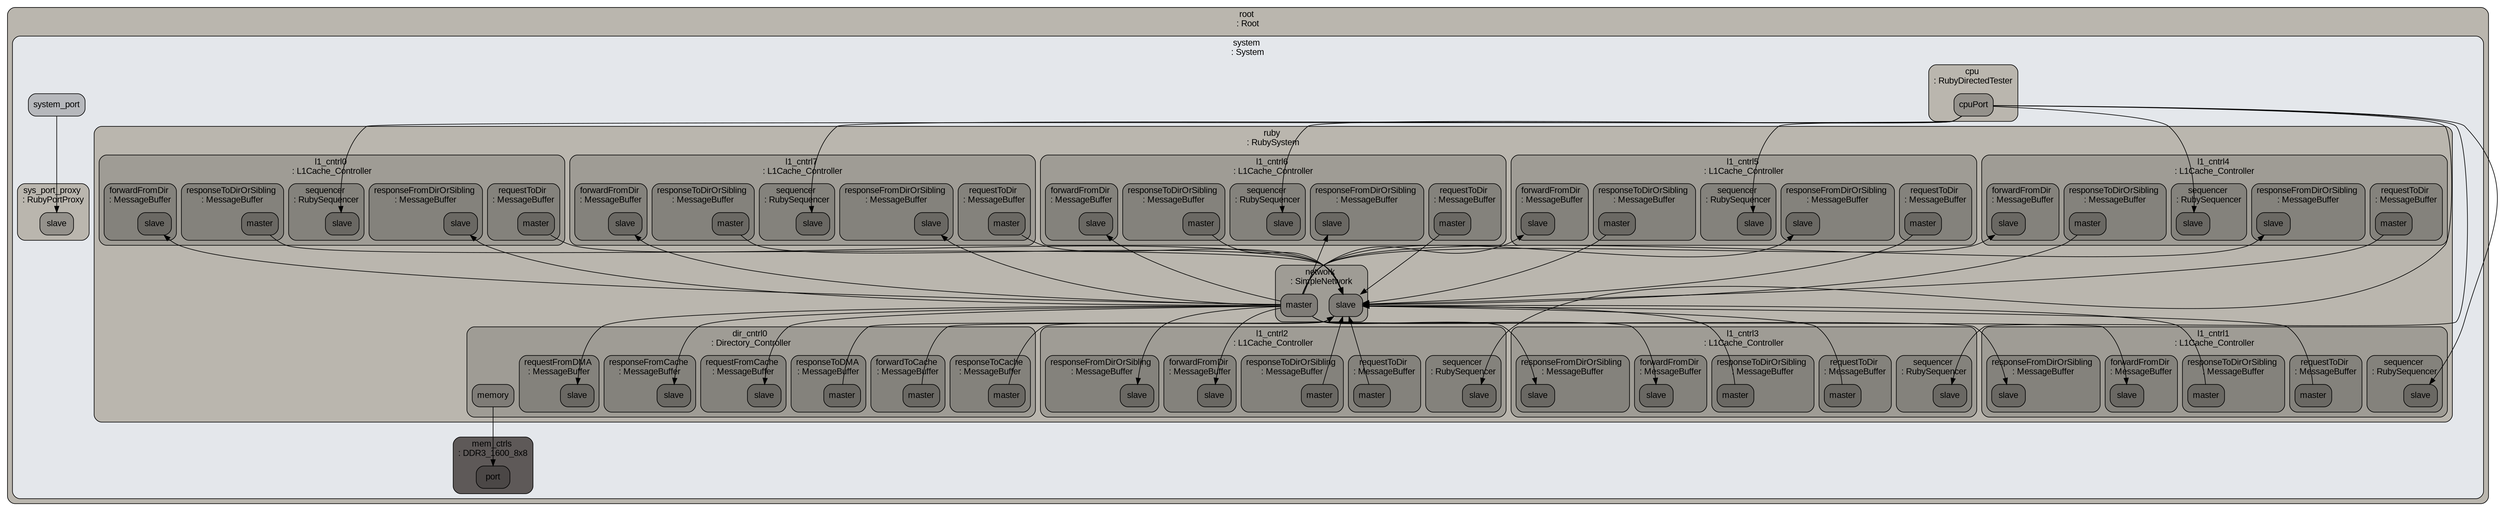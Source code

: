 digraph G {
ranksep="1.3";
subgraph cluster_root {
color="#000000";
fillcolor="#bab6ae";
fontcolor="#000000";
fontname=Arial;
fontsize=14;
label="root \n: Root";
shape=Mrecord;
style="rounded, filled";
tooltip="eventq_index&#61;0&#10;full_system&#61;false&#10;sim_quantum&#61;0&#10;time_sync_enable&#61;false&#10;time_sync_period&#61;100000000&#10;time_sync_spin_threshold&#61;100000";
subgraph cluster_system {
color="#000000";
fillcolor="#e4e7eb";
fontcolor="#000000";
fontname=Arial;
fontsize=14;
label="system \n: System";
shape=Mrecord;
style="rounded, filled";
tooltip="boot_osflags&#61;a&#10;cache_line_size&#61;64&#10;clk_domain&#61;system.clk_domain&#10;default_p_state&#61;UNDEFINED&#10;eventq_index&#61;0&#10;exit_on_work_items&#61;false&#10;init_param&#61;0&#10;kernel&#61;&#10;kernel_addr_check&#61;true&#10;kernel_extras&#61;&#10;kvm_vm&#61;Null&#10;load_addr_mask&#61;18446744073709551615&#10;load_offset&#61;0&#10;mem_mode&#61;timing&#10;mem_ranges&#61;0:536870911:0:0:0:0&#10;memories&#61;system.mem_ctrls&#10;mmap_using_noreserve&#61;false&#10;multi_thread&#61;false&#10;num_work_ids&#61;16&#10;p_state_clk_gate_bins&#61;20&#10;p_state_clk_gate_max&#61;1000000000&#10;p_state_clk_gate_min&#61;1&#10;power_model&#61;&#10;readfile&#61;&#10;symbolfile&#61;&#10;thermal_components&#61;&#10;thermal_model&#61;Null&#10;work_begin_ckpt_count&#61;0&#10;work_begin_cpu_id_exit&#61;-1&#10;work_begin_exit_count&#61;0&#10;work_cpus_ckpt_count&#61;0&#10;work_end_ckpt_count&#61;0&#10;work_end_exit_count&#61;0&#10;work_item_id&#61;-1";
system_system_port [color="#000000", fillcolor="#b6b8bc", fontcolor="#000000", fontname=Arial, fontsize=14, label=system_port, shape=Mrecord, style="rounded, filled"];
subgraph cluster_system_sys_port_proxy {
color="#000000";
fillcolor="#bab6ae";
fontcolor="#000000";
fontname=Arial;
fontsize=14;
label="sys_port_proxy \n: RubyPortProxy";
shape=Mrecord;
style="rounded, filled";
tooltip="clk_domain&#61;system.clk_domain&#10;default_p_state&#61;UNDEFINED&#10;eventq_index&#61;0&#10;is_cpu_sequencer&#61;true&#10;no_retry_on_stall&#61;false&#10;p_state_clk_gate_bins&#61;20&#10;p_state_clk_gate_max&#61;1000000000&#10;p_state_clk_gate_min&#61;1&#10;power_model&#61;&#10;ruby_system&#61;system.ruby&#10;support_data_reqs&#61;true&#10;support_inst_reqs&#61;true&#10;system&#61;system&#10;using_ruby_tester&#61;false&#10;version&#61;0";
system_sys_port_proxy_slave [color="#000000", fillcolor="#94918b", fontcolor="#000000", fontname=Arial, fontsize=14, label=slave, shape=Mrecord, style="rounded, filled"];
}

subgraph cluster_system_voltage_domain {
color="#000000";
fillcolor="#bab6ae";
fontcolor="#000000";
fontname=Arial;
fontsize=14;
label="voltage_domain \n: VoltageDomain";
shape=Mrecord;
style="rounded, filled";
tooltip="eventq_index&#61;0&#10;voltage&#61;1.0";
}

subgraph cluster_system_clk_domain {
color="#000000";
fillcolor="#bab6ae";
fontcolor="#000000";
fontname=Arial;
fontsize=14;
label="clk_domain \n: SrcClockDomain";
shape=Mrecord;
style="rounded, filled";
tooltip="clock&#61;1&#10;domain_id&#61;-1&#10;eventq_index&#61;0&#10;init_perf_level&#61;0&#10;voltage_domain&#61;system.voltage_domain";
}

subgraph cluster_system_mem_ctrls {
color="#000000";
fillcolor="#5e5958";
fontcolor="#000000";
fontname=Arial;
fontsize=14;
label="mem_ctrls \n: DDR3_1600_8x8";
shape=Mrecord;
style="rounded, filled";
tooltip="IDD0&#61;0.055&#10;IDD02&#61;0.0&#10;IDD2N&#61;0.032&#10;IDD2N2&#61;0.0&#10;IDD2P0&#61;0.0&#10;IDD2P02&#61;0.0&#10;IDD2P1&#61;0.032&#10;IDD2P12&#61;0.0&#10;IDD3N&#61;0.038&#10;IDD3N2&#61;0.0&#10;IDD3P0&#61;0.0&#10;IDD3P02&#61;0.0&#10;IDD3P1&#61;0.038&#10;IDD3P12&#61;0.0&#10;IDD4R&#61;0.157&#10;IDD4R2&#61;0.0&#10;IDD4W&#61;0.125&#10;IDD4W2&#61;0.0&#10;IDD5&#61;0.235&#10;IDD52&#61;0.0&#10;IDD6&#61;0.02&#10;IDD62&#61;0.0&#10;VDD&#61;1.5&#10;VDD2&#61;0.0&#10;activation_limit&#61;4&#10;addr_mapping&#61;RoRaBaCoCh&#10;bank_groups_per_rank&#61;0&#10;banks_per_rank&#61;8&#10;burst_length&#61;8&#10;channels&#61;1&#10;clk_domain&#61;system.clk_domain&#10;conf_table_reported&#61;true&#10;default_p_state&#61;UNDEFINED&#10;device_bus_width&#61;8&#10;device_rowbuffer_size&#61;1024&#10;device_size&#61;536870912&#10;devices_per_rank&#61;8&#10;dll&#61;true&#10;eventq_index&#61;0&#10;in_addr_map&#61;true&#10;kvm_map&#61;true&#10;max_accesses_per_row&#61;16&#10;mem_sched_policy&#61;frfcfs&#10;min_writes_per_switch&#61;16&#10;null&#61;false&#10;p_state_clk_gate_bins&#61;20&#10;p_state_clk_gate_max&#61;1000000000&#10;p_state_clk_gate_min&#61;1&#10;page_policy&#61;open_adaptive&#10;power_model&#61;&#10;qos_masters&#61;               &#10;qos_policy&#61;Null&#10;qos_priorities&#61;1&#10;qos_priority_escalation&#61;false&#10;qos_q_policy&#61;fifo&#10;qos_syncro_scheduler&#61;false&#10;qos_turnaround_policy&#61;Null&#10;range&#61;0:536870911:5:19:0:0&#10;ranks_per_channel&#61;2&#10;read_buffer_size&#61;32&#10;static_backend_latency&#61;10&#10;static_frontend_latency&#61;10&#10;tBURST&#61;5&#10;tCCD_L&#61;0&#10;tCCD_L_WR&#61;0&#10;tCK&#61;1&#10;tCL&#61;14&#10;tCS&#61;3&#10;tRAS&#61;35&#10;tRCD&#61;14&#10;tREFI&#61;7800&#10;tRFC&#61;260&#10;tRP&#61;14&#10;tRRD&#61;6&#10;tRRD_L&#61;0&#10;tRTP&#61;8&#10;tRTW&#61;3&#10;tWR&#61;15&#10;tWTR&#61;8&#10;tXAW&#61;30&#10;tXP&#61;6&#10;tXPDLL&#61;0&#10;tXS&#61;270&#10;tXSDLL&#61;0&#10;write_buffer_size&#61;64&#10;write_high_thresh_perc&#61;85&#10;write_low_thresh_perc&#61;50";
system_mem_ctrls_port [color="#000000", fillcolor="#4b4746", fontcolor="#000000", fontname=Arial, fontsize=14, label=port, shape=Mrecord, style="rounded, filled"];
}

subgraph cluster_system_dvfs_handler {
color="#000000";
fillcolor="#bab6ae";
fontcolor="#000000";
fontname=Arial;
fontsize=14;
label="dvfs_handler \n: DVFSHandler";
shape=Mrecord;
style="rounded, filled";
tooltip="domains&#61;&#10;enable&#61;false&#10;eventq_index&#61;0&#10;sys_clk_domain&#61;system.clk_domain&#10;transition_latency&#61;100000";
}

subgraph cluster_system_ruby {
color="#000000";
fillcolor="#bab6ae";
fontcolor="#000000";
fontname=Arial;
fontsize=14;
label="ruby \n: RubySystem";
shape=Mrecord;
style="rounded, filled";
tooltip="access_backing_store&#61;false&#10;all_instructions&#61;false&#10;block_size_bytes&#61;64&#10;clk_domain&#61;system.ruby.clk_domain&#10;default_p_state&#61;UNDEFINED&#10;eventq_index&#61;0&#10;hot_lines&#61;false&#10;memory_size_bits&#61;48&#10;num_of_sequencers&#61;8&#10;number_of_virtual_networks&#61;5&#10;p_state_clk_gate_bins&#61;20&#10;p_state_clk_gate_max&#61;1000000000&#10;p_state_clk_gate_min&#61;1&#10;phys_mem&#61;Null&#10;power_model&#61;&#10;randomization&#61;false";
subgraph cluster_system_ruby_l1_cntrl4 {
color="#000000";
fillcolor="#9f9c95";
fontcolor="#000000";
fontname=Arial;
fontsize=14;
label="l1_cntrl4 \n: L1Cache_Controller";
shape=Mrecord;
style="rounded, filled";
tooltip="addr_ranges&#61;0:18446744073709551615:0:0:0:0&#10;buffer_size&#61;0&#10;cacheMemory&#61;system.ruby.l1_cntrl4.cacheMemory&#10;clk_domain&#61;system.ruby.clk_domain&#10;cluster_id&#61;0&#10;default_p_state&#61;UNDEFINED&#10;eventq_index&#61;0&#10;forwardFromDir&#61;system.ruby.l1_cntrl4.forwardFromDir&#10;mandatoryQueue&#61;system.ruby.l1_cntrl4.mandatoryQueue&#10;number_of_TBEs&#61;256&#10;p_state_clk_gate_bins&#61;20&#10;p_state_clk_gate_max&#61;1000000000&#10;p_state_clk_gate_min&#61;1&#10;power_model&#61;&#10;recycle_latency&#61;10&#10;requestToDir&#61;system.ruby.l1_cntrl4.requestToDir&#10;responseFromDirOrSibling&#61;system.ruby.l1_cntrl4.responseFromDirOrSibling&#10;responseToDirOrSibling&#61;system.ruby.l1_cntrl4.responseToDirOrSibling&#10;ruby_system&#61;system.ruby&#10;send_evictions&#61;true&#10;sequencer&#61;system.ruby.l1_cntrl4.sequencer&#10;system&#61;system&#10;transitions_per_cycle&#61;4&#10;version&#61;4";
subgraph cluster_system_ruby_l1_cntrl4_requestToDir {
color="#000000";
fillcolor="#84827c";
fontcolor="#000000";
fontname=Arial;
fontsize=14;
label="requestToDir \n: MessageBuffer";
shape=Mrecord;
style="rounded, filled";
tooltip="buffer_size&#61;0&#10;eventq_index&#61;0&#10;ordered&#61;true&#10;randomization&#61;false";
system_ruby_l1_cntrl4_requestToDir_master [color="#000000", fillcolor="#6a6863", fontcolor="#000000", fontname=Arial, fontsize=14, label=master, shape=Mrecord, style="rounded, filled"];
}

subgraph cluster_system_ruby_l1_cntrl4_responseFromDirOrSibling {
color="#000000";
fillcolor="#84827c";
fontcolor="#000000";
fontname=Arial;
fontsize=14;
label="responseFromDirOrSibling \n: MessageBuffer";
shape=Mrecord;
style="rounded, filled";
tooltip="buffer_size&#61;0&#10;eventq_index&#61;0&#10;ordered&#61;true&#10;randomization&#61;false";
system_ruby_l1_cntrl4_responseFromDirOrSibling_slave [color="#000000", fillcolor="#6a6863", fontcolor="#000000", fontname=Arial, fontsize=14, label=slave, shape=Mrecord, style="rounded, filled"];
}

subgraph cluster_system_ruby_l1_cntrl4_optionalQueue {
color="#000000";
fillcolor="#84827c";
fontcolor="#000000";
fontname=Arial;
fontsize=14;
label="optionalQueue \n: MessageBuffer";
shape=Mrecord;
style="rounded, filled";
tooltip="buffer_size&#61;0&#10;eventq_index&#61;0&#10;ordered&#61;false&#10;randomization&#61;false";
}

subgraph cluster_system_ruby_l1_cntrl4_mandatoryQueue {
color="#000000";
fillcolor="#84827c";
fontcolor="#000000";
fontname=Arial;
fontsize=14;
label="mandatoryQueue \n: MessageBuffer";
shape=Mrecord;
style="rounded, filled";
tooltip="buffer_size&#61;0&#10;eventq_index&#61;0&#10;ordered&#61;false&#10;randomization&#61;false";
}

subgraph cluster_system_ruby_l1_cntrl4_sequencer {
color="#000000";
fillcolor="#84827c";
fontcolor="#000000";
fontname=Arial;
fontsize=14;
label="sequencer \n: RubySequencer";
shape=Mrecord;
style="rounded, filled";
tooltip="clk_domain&#61;system.ruby.clk_domain&#10;coreid&#61;99&#10;dcache&#61;system.ruby.l1_cntrl4.cacheMemory&#10;dcache_hit_latency&#61;1&#10;deadlock_threshold&#61;500000&#10;default_p_state&#61;UNDEFINED&#10;eventq_index&#61;0&#10;garnet_standalone&#61;false&#10;icache&#61;system.ruby.l1_cntrl4.cacheMemory&#10;icache_hit_latency&#61;1&#10;is_cpu_sequencer&#61;true&#10;max_outstanding_requests&#61;16&#10;no_retry_on_stall&#61;false&#10;p_state_clk_gate_bins&#61;20&#10;p_state_clk_gate_max&#61;1000000000&#10;p_state_clk_gate_min&#61;1&#10;power_model&#61;&#10;ruby_system&#61;system.ruby&#10;support_data_reqs&#61;true&#10;support_inst_reqs&#61;true&#10;system&#61;system&#10;using_ruby_tester&#61;false&#10;version&#61;4";
system_ruby_l1_cntrl4_sequencer_slave [color="#000000", fillcolor="#6a6863", fontcolor="#000000", fontname=Arial, fontsize=14, label=slave, shape=Mrecord, style="rounded, filled"];
}

subgraph cluster_system_ruby_l1_cntrl4_responseToDirOrSibling {
color="#000000";
fillcolor="#84827c";
fontcolor="#000000";
fontname=Arial;
fontsize=14;
label="responseToDirOrSibling \n: MessageBuffer";
shape=Mrecord;
style="rounded, filled";
tooltip="buffer_size&#61;0&#10;eventq_index&#61;0&#10;ordered&#61;true&#10;randomization&#61;false";
system_ruby_l1_cntrl4_responseToDirOrSibling_master [color="#000000", fillcolor="#6a6863", fontcolor="#000000", fontname=Arial, fontsize=14, label=master, shape=Mrecord, style="rounded, filled"];
}

subgraph cluster_system_ruby_l1_cntrl4_forwardFromDir {
color="#000000";
fillcolor="#84827c";
fontcolor="#000000";
fontname=Arial;
fontsize=14;
label="forwardFromDir \n: MessageBuffer";
shape=Mrecord;
style="rounded, filled";
tooltip="buffer_size&#61;0&#10;eventq_index&#61;0&#10;ordered&#61;true&#10;randomization&#61;false";
system_ruby_l1_cntrl4_forwardFromDir_slave [color="#000000", fillcolor="#6a6863", fontcolor="#000000", fontname=Arial, fontsize=14, label=slave, shape=Mrecord, style="rounded, filled"];
}

subgraph cluster_system_ruby_l1_cntrl4_cacheMemory {
color="#000000";
fillcolor="#84827c";
fontcolor="#000000";
fontname=Arial;
fontsize=14;
label="cacheMemory \n: L1Cache";
shape=Mrecord;
style="rounded, filled";
tooltip="assoc&#61;2&#10;block_size&#61;0&#10;dataAccessLatency&#61;1&#10;dataArrayBanks&#61;1&#10;eventq_index&#61;0&#10;is_icache&#61;false&#10;replacement_policy&#61;system.ruby.l1_cntrl4.cacheMemory.replacement_policy&#10;resourceStalls&#61;false&#10;ruby_system&#61;system.ruby&#10;size&#61;65536&#10;start_index_bit&#61;6&#10;tagAccessLatency&#61;1&#10;tagArrayBanks&#61;1";
subgraph cluster_system_ruby_l1_cntrl4_cacheMemory_replacement_policy {
color="#000000";
fillcolor="#6a6863";
fontcolor="#000000";
fontname=Arial;
fontsize=14;
label="replacement_policy \n: PseudoLRUReplacementPolicy";
shape=Mrecord;
style="rounded, filled";
tooltip="assoc&#61;2&#10;block_size&#61;64&#10;eventq_index&#61;0&#10;size&#61;65536";
}

}

}

subgraph cluster_system_ruby_l1_cntrl5 {
color="#000000";
fillcolor="#9f9c95";
fontcolor="#000000";
fontname=Arial;
fontsize=14;
label="l1_cntrl5 \n: L1Cache_Controller";
shape=Mrecord;
style="rounded, filled";
tooltip="addr_ranges&#61;0:18446744073709551615:0:0:0:0&#10;buffer_size&#61;0&#10;cacheMemory&#61;system.ruby.l1_cntrl5.cacheMemory&#10;clk_domain&#61;system.ruby.clk_domain&#10;cluster_id&#61;0&#10;default_p_state&#61;UNDEFINED&#10;eventq_index&#61;0&#10;forwardFromDir&#61;system.ruby.l1_cntrl5.forwardFromDir&#10;mandatoryQueue&#61;system.ruby.l1_cntrl5.mandatoryQueue&#10;number_of_TBEs&#61;256&#10;p_state_clk_gate_bins&#61;20&#10;p_state_clk_gate_max&#61;1000000000&#10;p_state_clk_gate_min&#61;1&#10;power_model&#61;&#10;recycle_latency&#61;10&#10;requestToDir&#61;system.ruby.l1_cntrl5.requestToDir&#10;responseFromDirOrSibling&#61;system.ruby.l1_cntrl5.responseFromDirOrSibling&#10;responseToDirOrSibling&#61;system.ruby.l1_cntrl5.responseToDirOrSibling&#10;ruby_system&#61;system.ruby&#10;send_evictions&#61;true&#10;sequencer&#61;system.ruby.l1_cntrl5.sequencer&#10;system&#61;system&#10;transitions_per_cycle&#61;4&#10;version&#61;5";
subgraph cluster_system_ruby_l1_cntrl5_requestToDir {
color="#000000";
fillcolor="#84827c";
fontcolor="#000000";
fontname=Arial;
fontsize=14;
label="requestToDir \n: MessageBuffer";
shape=Mrecord;
style="rounded, filled";
tooltip="buffer_size&#61;0&#10;eventq_index&#61;0&#10;ordered&#61;true&#10;randomization&#61;false";
system_ruby_l1_cntrl5_requestToDir_master [color="#000000", fillcolor="#6a6863", fontcolor="#000000", fontname=Arial, fontsize=14, label=master, shape=Mrecord, style="rounded, filled"];
}

subgraph cluster_system_ruby_l1_cntrl5_responseFromDirOrSibling {
color="#000000";
fillcolor="#84827c";
fontcolor="#000000";
fontname=Arial;
fontsize=14;
label="responseFromDirOrSibling \n: MessageBuffer";
shape=Mrecord;
style="rounded, filled";
tooltip="buffer_size&#61;0&#10;eventq_index&#61;0&#10;ordered&#61;true&#10;randomization&#61;false";
system_ruby_l1_cntrl5_responseFromDirOrSibling_slave [color="#000000", fillcolor="#6a6863", fontcolor="#000000", fontname=Arial, fontsize=14, label=slave, shape=Mrecord, style="rounded, filled"];
}

subgraph cluster_system_ruby_l1_cntrl5_optionalQueue {
color="#000000";
fillcolor="#84827c";
fontcolor="#000000";
fontname=Arial;
fontsize=14;
label="optionalQueue \n: MessageBuffer";
shape=Mrecord;
style="rounded, filled";
tooltip="buffer_size&#61;0&#10;eventq_index&#61;0&#10;ordered&#61;false&#10;randomization&#61;false";
}

subgraph cluster_system_ruby_l1_cntrl5_mandatoryQueue {
color="#000000";
fillcolor="#84827c";
fontcolor="#000000";
fontname=Arial;
fontsize=14;
label="mandatoryQueue \n: MessageBuffer";
shape=Mrecord;
style="rounded, filled";
tooltip="buffer_size&#61;0&#10;eventq_index&#61;0&#10;ordered&#61;false&#10;randomization&#61;false";
}

subgraph cluster_system_ruby_l1_cntrl5_sequencer {
color="#000000";
fillcolor="#84827c";
fontcolor="#000000";
fontname=Arial;
fontsize=14;
label="sequencer \n: RubySequencer";
shape=Mrecord;
style="rounded, filled";
tooltip="clk_domain&#61;system.ruby.clk_domain&#10;coreid&#61;99&#10;dcache&#61;system.ruby.l1_cntrl5.cacheMemory&#10;dcache_hit_latency&#61;1&#10;deadlock_threshold&#61;500000&#10;default_p_state&#61;UNDEFINED&#10;eventq_index&#61;0&#10;garnet_standalone&#61;false&#10;icache&#61;system.ruby.l1_cntrl5.cacheMemory&#10;icache_hit_latency&#61;1&#10;is_cpu_sequencer&#61;true&#10;max_outstanding_requests&#61;16&#10;no_retry_on_stall&#61;false&#10;p_state_clk_gate_bins&#61;20&#10;p_state_clk_gate_max&#61;1000000000&#10;p_state_clk_gate_min&#61;1&#10;power_model&#61;&#10;ruby_system&#61;system.ruby&#10;support_data_reqs&#61;true&#10;support_inst_reqs&#61;true&#10;system&#61;system&#10;using_ruby_tester&#61;false&#10;version&#61;5";
system_ruby_l1_cntrl5_sequencer_slave [color="#000000", fillcolor="#6a6863", fontcolor="#000000", fontname=Arial, fontsize=14, label=slave, shape=Mrecord, style="rounded, filled"];
}

subgraph cluster_system_ruby_l1_cntrl5_responseToDirOrSibling {
color="#000000";
fillcolor="#84827c";
fontcolor="#000000";
fontname=Arial;
fontsize=14;
label="responseToDirOrSibling \n: MessageBuffer";
shape=Mrecord;
style="rounded, filled";
tooltip="buffer_size&#61;0&#10;eventq_index&#61;0&#10;ordered&#61;true&#10;randomization&#61;false";
system_ruby_l1_cntrl5_responseToDirOrSibling_master [color="#000000", fillcolor="#6a6863", fontcolor="#000000", fontname=Arial, fontsize=14, label=master, shape=Mrecord, style="rounded, filled"];
}

subgraph cluster_system_ruby_l1_cntrl5_forwardFromDir {
color="#000000";
fillcolor="#84827c";
fontcolor="#000000";
fontname=Arial;
fontsize=14;
label="forwardFromDir \n: MessageBuffer";
shape=Mrecord;
style="rounded, filled";
tooltip="buffer_size&#61;0&#10;eventq_index&#61;0&#10;ordered&#61;true&#10;randomization&#61;false";
system_ruby_l1_cntrl5_forwardFromDir_slave [color="#000000", fillcolor="#6a6863", fontcolor="#000000", fontname=Arial, fontsize=14, label=slave, shape=Mrecord, style="rounded, filled"];
}

subgraph cluster_system_ruby_l1_cntrl5_cacheMemory {
color="#000000";
fillcolor="#84827c";
fontcolor="#000000";
fontname=Arial;
fontsize=14;
label="cacheMemory \n: L1Cache";
shape=Mrecord;
style="rounded, filled";
tooltip="assoc&#61;2&#10;block_size&#61;0&#10;dataAccessLatency&#61;1&#10;dataArrayBanks&#61;1&#10;eventq_index&#61;0&#10;is_icache&#61;false&#10;replacement_policy&#61;system.ruby.l1_cntrl5.cacheMemory.replacement_policy&#10;resourceStalls&#61;false&#10;ruby_system&#61;system.ruby&#10;size&#61;65536&#10;start_index_bit&#61;6&#10;tagAccessLatency&#61;1&#10;tagArrayBanks&#61;1";
subgraph cluster_system_ruby_l1_cntrl5_cacheMemory_replacement_policy {
color="#000000";
fillcolor="#6a6863";
fontcolor="#000000";
fontname=Arial;
fontsize=14;
label="replacement_policy \n: PseudoLRUReplacementPolicy";
shape=Mrecord;
style="rounded, filled";
tooltip="assoc&#61;2&#10;block_size&#61;64&#10;eventq_index&#61;0&#10;size&#61;65536";
}

}

}

subgraph cluster_system_ruby_l1_cntrl6 {
color="#000000";
fillcolor="#9f9c95";
fontcolor="#000000";
fontname=Arial;
fontsize=14;
label="l1_cntrl6 \n: L1Cache_Controller";
shape=Mrecord;
style="rounded, filled";
tooltip="addr_ranges&#61;0:18446744073709551615:0:0:0:0&#10;buffer_size&#61;0&#10;cacheMemory&#61;system.ruby.l1_cntrl6.cacheMemory&#10;clk_domain&#61;system.ruby.clk_domain&#10;cluster_id&#61;0&#10;default_p_state&#61;UNDEFINED&#10;eventq_index&#61;0&#10;forwardFromDir&#61;system.ruby.l1_cntrl6.forwardFromDir&#10;mandatoryQueue&#61;system.ruby.l1_cntrl6.mandatoryQueue&#10;number_of_TBEs&#61;256&#10;p_state_clk_gate_bins&#61;20&#10;p_state_clk_gate_max&#61;1000000000&#10;p_state_clk_gate_min&#61;1&#10;power_model&#61;&#10;recycle_latency&#61;10&#10;requestToDir&#61;system.ruby.l1_cntrl6.requestToDir&#10;responseFromDirOrSibling&#61;system.ruby.l1_cntrl6.responseFromDirOrSibling&#10;responseToDirOrSibling&#61;system.ruby.l1_cntrl6.responseToDirOrSibling&#10;ruby_system&#61;system.ruby&#10;send_evictions&#61;true&#10;sequencer&#61;system.ruby.l1_cntrl6.sequencer&#10;system&#61;system&#10;transitions_per_cycle&#61;4&#10;version&#61;6";
subgraph cluster_system_ruby_l1_cntrl6_requestToDir {
color="#000000";
fillcolor="#84827c";
fontcolor="#000000";
fontname=Arial;
fontsize=14;
label="requestToDir \n: MessageBuffer";
shape=Mrecord;
style="rounded, filled";
tooltip="buffer_size&#61;0&#10;eventq_index&#61;0&#10;ordered&#61;true&#10;randomization&#61;false";
system_ruby_l1_cntrl6_requestToDir_master [color="#000000", fillcolor="#6a6863", fontcolor="#000000", fontname=Arial, fontsize=14, label=master, shape=Mrecord, style="rounded, filled"];
}

subgraph cluster_system_ruby_l1_cntrl6_responseFromDirOrSibling {
color="#000000";
fillcolor="#84827c";
fontcolor="#000000";
fontname=Arial;
fontsize=14;
label="responseFromDirOrSibling \n: MessageBuffer";
shape=Mrecord;
style="rounded, filled";
tooltip="buffer_size&#61;0&#10;eventq_index&#61;0&#10;ordered&#61;true&#10;randomization&#61;false";
system_ruby_l1_cntrl6_responseFromDirOrSibling_slave [color="#000000", fillcolor="#6a6863", fontcolor="#000000", fontname=Arial, fontsize=14, label=slave, shape=Mrecord, style="rounded, filled"];
}

subgraph cluster_system_ruby_l1_cntrl6_optionalQueue {
color="#000000";
fillcolor="#84827c";
fontcolor="#000000";
fontname=Arial;
fontsize=14;
label="optionalQueue \n: MessageBuffer";
shape=Mrecord;
style="rounded, filled";
tooltip="buffer_size&#61;0&#10;eventq_index&#61;0&#10;ordered&#61;false&#10;randomization&#61;false";
}

subgraph cluster_system_ruby_l1_cntrl6_mandatoryQueue {
color="#000000";
fillcolor="#84827c";
fontcolor="#000000";
fontname=Arial;
fontsize=14;
label="mandatoryQueue \n: MessageBuffer";
shape=Mrecord;
style="rounded, filled";
tooltip="buffer_size&#61;0&#10;eventq_index&#61;0&#10;ordered&#61;false&#10;randomization&#61;false";
}

subgraph cluster_system_ruby_l1_cntrl6_sequencer {
color="#000000";
fillcolor="#84827c";
fontcolor="#000000";
fontname=Arial;
fontsize=14;
label="sequencer \n: RubySequencer";
shape=Mrecord;
style="rounded, filled";
tooltip="clk_domain&#61;system.ruby.clk_domain&#10;coreid&#61;99&#10;dcache&#61;system.ruby.l1_cntrl6.cacheMemory&#10;dcache_hit_latency&#61;1&#10;deadlock_threshold&#61;500000&#10;default_p_state&#61;UNDEFINED&#10;eventq_index&#61;0&#10;garnet_standalone&#61;false&#10;icache&#61;system.ruby.l1_cntrl6.cacheMemory&#10;icache_hit_latency&#61;1&#10;is_cpu_sequencer&#61;true&#10;max_outstanding_requests&#61;16&#10;no_retry_on_stall&#61;false&#10;p_state_clk_gate_bins&#61;20&#10;p_state_clk_gate_max&#61;1000000000&#10;p_state_clk_gate_min&#61;1&#10;power_model&#61;&#10;ruby_system&#61;system.ruby&#10;support_data_reqs&#61;true&#10;support_inst_reqs&#61;true&#10;system&#61;system&#10;using_ruby_tester&#61;false&#10;version&#61;6";
system_ruby_l1_cntrl6_sequencer_slave [color="#000000", fillcolor="#6a6863", fontcolor="#000000", fontname=Arial, fontsize=14, label=slave, shape=Mrecord, style="rounded, filled"];
}

subgraph cluster_system_ruby_l1_cntrl6_responseToDirOrSibling {
color="#000000";
fillcolor="#84827c";
fontcolor="#000000";
fontname=Arial;
fontsize=14;
label="responseToDirOrSibling \n: MessageBuffer";
shape=Mrecord;
style="rounded, filled";
tooltip="buffer_size&#61;0&#10;eventq_index&#61;0&#10;ordered&#61;true&#10;randomization&#61;false";
system_ruby_l1_cntrl6_responseToDirOrSibling_master [color="#000000", fillcolor="#6a6863", fontcolor="#000000", fontname=Arial, fontsize=14, label=master, shape=Mrecord, style="rounded, filled"];
}

subgraph cluster_system_ruby_l1_cntrl6_forwardFromDir {
color="#000000";
fillcolor="#84827c";
fontcolor="#000000";
fontname=Arial;
fontsize=14;
label="forwardFromDir \n: MessageBuffer";
shape=Mrecord;
style="rounded, filled";
tooltip="buffer_size&#61;0&#10;eventq_index&#61;0&#10;ordered&#61;true&#10;randomization&#61;false";
system_ruby_l1_cntrl6_forwardFromDir_slave [color="#000000", fillcolor="#6a6863", fontcolor="#000000", fontname=Arial, fontsize=14, label=slave, shape=Mrecord, style="rounded, filled"];
}

subgraph cluster_system_ruby_l1_cntrl6_cacheMemory {
color="#000000";
fillcolor="#84827c";
fontcolor="#000000";
fontname=Arial;
fontsize=14;
label="cacheMemory \n: L1Cache";
shape=Mrecord;
style="rounded, filled";
tooltip="assoc&#61;2&#10;block_size&#61;0&#10;dataAccessLatency&#61;1&#10;dataArrayBanks&#61;1&#10;eventq_index&#61;0&#10;is_icache&#61;false&#10;replacement_policy&#61;system.ruby.l1_cntrl6.cacheMemory.replacement_policy&#10;resourceStalls&#61;false&#10;ruby_system&#61;system.ruby&#10;size&#61;65536&#10;start_index_bit&#61;6&#10;tagAccessLatency&#61;1&#10;tagArrayBanks&#61;1";
subgraph cluster_system_ruby_l1_cntrl6_cacheMemory_replacement_policy {
color="#000000";
fillcolor="#6a6863";
fontcolor="#000000";
fontname=Arial;
fontsize=14;
label="replacement_policy \n: PseudoLRUReplacementPolicy";
shape=Mrecord;
style="rounded, filled";
tooltip="assoc&#61;2&#10;block_size&#61;64&#10;eventq_index&#61;0&#10;size&#61;65536";
}

}

}

subgraph cluster_system_ruby_l1_cntrl7 {
color="#000000";
fillcolor="#9f9c95";
fontcolor="#000000";
fontname=Arial;
fontsize=14;
label="l1_cntrl7 \n: L1Cache_Controller";
shape=Mrecord;
style="rounded, filled";
tooltip="addr_ranges&#61;0:18446744073709551615:0:0:0:0&#10;buffer_size&#61;0&#10;cacheMemory&#61;system.ruby.l1_cntrl7.cacheMemory&#10;clk_domain&#61;system.ruby.clk_domain&#10;cluster_id&#61;0&#10;default_p_state&#61;UNDEFINED&#10;eventq_index&#61;0&#10;forwardFromDir&#61;system.ruby.l1_cntrl7.forwardFromDir&#10;mandatoryQueue&#61;system.ruby.l1_cntrl7.mandatoryQueue&#10;number_of_TBEs&#61;256&#10;p_state_clk_gate_bins&#61;20&#10;p_state_clk_gate_max&#61;1000000000&#10;p_state_clk_gate_min&#61;1&#10;power_model&#61;&#10;recycle_latency&#61;10&#10;requestToDir&#61;system.ruby.l1_cntrl7.requestToDir&#10;responseFromDirOrSibling&#61;system.ruby.l1_cntrl7.responseFromDirOrSibling&#10;responseToDirOrSibling&#61;system.ruby.l1_cntrl7.responseToDirOrSibling&#10;ruby_system&#61;system.ruby&#10;send_evictions&#61;true&#10;sequencer&#61;system.ruby.l1_cntrl7.sequencer&#10;system&#61;system&#10;transitions_per_cycle&#61;4&#10;version&#61;7";
subgraph cluster_system_ruby_l1_cntrl7_requestToDir {
color="#000000";
fillcolor="#84827c";
fontcolor="#000000";
fontname=Arial;
fontsize=14;
label="requestToDir \n: MessageBuffer";
shape=Mrecord;
style="rounded, filled";
tooltip="buffer_size&#61;0&#10;eventq_index&#61;0&#10;ordered&#61;true&#10;randomization&#61;false";
system_ruby_l1_cntrl7_requestToDir_master [color="#000000", fillcolor="#6a6863", fontcolor="#000000", fontname=Arial, fontsize=14, label=master, shape=Mrecord, style="rounded, filled"];
}

subgraph cluster_system_ruby_l1_cntrl7_responseFromDirOrSibling {
color="#000000";
fillcolor="#84827c";
fontcolor="#000000";
fontname=Arial;
fontsize=14;
label="responseFromDirOrSibling \n: MessageBuffer";
shape=Mrecord;
style="rounded, filled";
tooltip="buffer_size&#61;0&#10;eventq_index&#61;0&#10;ordered&#61;true&#10;randomization&#61;false";
system_ruby_l1_cntrl7_responseFromDirOrSibling_slave [color="#000000", fillcolor="#6a6863", fontcolor="#000000", fontname=Arial, fontsize=14, label=slave, shape=Mrecord, style="rounded, filled"];
}

subgraph cluster_system_ruby_l1_cntrl7_optionalQueue {
color="#000000";
fillcolor="#84827c";
fontcolor="#000000";
fontname=Arial;
fontsize=14;
label="optionalQueue \n: MessageBuffer";
shape=Mrecord;
style="rounded, filled";
tooltip="buffer_size&#61;0&#10;eventq_index&#61;0&#10;ordered&#61;false&#10;randomization&#61;false";
}

subgraph cluster_system_ruby_l1_cntrl7_mandatoryQueue {
color="#000000";
fillcolor="#84827c";
fontcolor="#000000";
fontname=Arial;
fontsize=14;
label="mandatoryQueue \n: MessageBuffer";
shape=Mrecord;
style="rounded, filled";
tooltip="buffer_size&#61;0&#10;eventq_index&#61;0&#10;ordered&#61;false&#10;randomization&#61;false";
}

subgraph cluster_system_ruby_l1_cntrl7_sequencer {
color="#000000";
fillcolor="#84827c";
fontcolor="#000000";
fontname=Arial;
fontsize=14;
label="sequencer \n: RubySequencer";
shape=Mrecord;
style="rounded, filled";
tooltip="clk_domain&#61;system.ruby.clk_domain&#10;coreid&#61;99&#10;dcache&#61;system.ruby.l1_cntrl7.cacheMemory&#10;dcache_hit_latency&#61;1&#10;deadlock_threshold&#61;500000&#10;default_p_state&#61;UNDEFINED&#10;eventq_index&#61;0&#10;garnet_standalone&#61;false&#10;icache&#61;system.ruby.l1_cntrl7.cacheMemory&#10;icache_hit_latency&#61;1&#10;is_cpu_sequencer&#61;true&#10;max_outstanding_requests&#61;16&#10;no_retry_on_stall&#61;false&#10;p_state_clk_gate_bins&#61;20&#10;p_state_clk_gate_max&#61;1000000000&#10;p_state_clk_gate_min&#61;1&#10;power_model&#61;&#10;ruby_system&#61;system.ruby&#10;support_data_reqs&#61;true&#10;support_inst_reqs&#61;true&#10;system&#61;system&#10;using_ruby_tester&#61;false&#10;version&#61;7";
system_ruby_l1_cntrl7_sequencer_slave [color="#000000", fillcolor="#6a6863", fontcolor="#000000", fontname=Arial, fontsize=14, label=slave, shape=Mrecord, style="rounded, filled"];
}

subgraph cluster_system_ruby_l1_cntrl7_responseToDirOrSibling {
color="#000000";
fillcolor="#84827c";
fontcolor="#000000";
fontname=Arial;
fontsize=14;
label="responseToDirOrSibling \n: MessageBuffer";
shape=Mrecord;
style="rounded, filled";
tooltip="buffer_size&#61;0&#10;eventq_index&#61;0&#10;ordered&#61;true&#10;randomization&#61;false";
system_ruby_l1_cntrl7_responseToDirOrSibling_master [color="#000000", fillcolor="#6a6863", fontcolor="#000000", fontname=Arial, fontsize=14, label=master, shape=Mrecord, style="rounded, filled"];
}

subgraph cluster_system_ruby_l1_cntrl7_forwardFromDir {
color="#000000";
fillcolor="#84827c";
fontcolor="#000000";
fontname=Arial;
fontsize=14;
label="forwardFromDir \n: MessageBuffer";
shape=Mrecord;
style="rounded, filled";
tooltip="buffer_size&#61;0&#10;eventq_index&#61;0&#10;ordered&#61;true&#10;randomization&#61;false";
system_ruby_l1_cntrl7_forwardFromDir_slave [color="#000000", fillcolor="#6a6863", fontcolor="#000000", fontname=Arial, fontsize=14, label=slave, shape=Mrecord, style="rounded, filled"];
}

subgraph cluster_system_ruby_l1_cntrl7_cacheMemory {
color="#000000";
fillcolor="#84827c";
fontcolor="#000000";
fontname=Arial;
fontsize=14;
label="cacheMemory \n: L1Cache";
shape=Mrecord;
style="rounded, filled";
tooltip="assoc&#61;2&#10;block_size&#61;0&#10;dataAccessLatency&#61;1&#10;dataArrayBanks&#61;1&#10;eventq_index&#61;0&#10;is_icache&#61;false&#10;replacement_policy&#61;system.ruby.l1_cntrl7.cacheMemory.replacement_policy&#10;resourceStalls&#61;false&#10;ruby_system&#61;system.ruby&#10;size&#61;65536&#10;start_index_bit&#61;6&#10;tagAccessLatency&#61;1&#10;tagArrayBanks&#61;1";
subgraph cluster_system_ruby_l1_cntrl7_cacheMemory_replacement_policy {
color="#000000";
fillcolor="#6a6863";
fontcolor="#000000";
fontname=Arial;
fontsize=14;
label="replacement_policy \n: PseudoLRUReplacementPolicy";
shape=Mrecord;
style="rounded, filled";
tooltip="assoc&#61;2&#10;block_size&#61;64&#10;eventq_index&#61;0&#10;size&#61;65536";
}

}

}

subgraph cluster_system_ruby_l1_cntrl0 {
color="#000000";
fillcolor="#9f9c95";
fontcolor="#000000";
fontname=Arial;
fontsize=14;
label="l1_cntrl0 \n: L1Cache_Controller";
shape=Mrecord;
style="rounded, filled";
tooltip="addr_ranges&#61;0:18446744073709551615:0:0:0:0&#10;buffer_size&#61;0&#10;cacheMemory&#61;system.ruby.l1_cntrl0.cacheMemory&#10;clk_domain&#61;system.ruby.clk_domain&#10;cluster_id&#61;0&#10;default_p_state&#61;UNDEFINED&#10;eventq_index&#61;0&#10;forwardFromDir&#61;system.ruby.l1_cntrl0.forwardFromDir&#10;mandatoryQueue&#61;system.ruby.l1_cntrl0.mandatoryQueue&#10;number_of_TBEs&#61;256&#10;p_state_clk_gate_bins&#61;20&#10;p_state_clk_gate_max&#61;1000000000&#10;p_state_clk_gate_min&#61;1&#10;power_model&#61;&#10;recycle_latency&#61;10&#10;requestToDir&#61;system.ruby.l1_cntrl0.requestToDir&#10;responseFromDirOrSibling&#61;system.ruby.l1_cntrl0.responseFromDirOrSibling&#10;responseToDirOrSibling&#61;system.ruby.l1_cntrl0.responseToDirOrSibling&#10;ruby_system&#61;system.ruby&#10;send_evictions&#61;true&#10;sequencer&#61;system.ruby.l1_cntrl0.sequencer&#10;system&#61;system&#10;transitions_per_cycle&#61;4&#10;version&#61;0";
subgraph cluster_system_ruby_l1_cntrl0_requestToDir {
color="#000000";
fillcolor="#84827c";
fontcolor="#000000";
fontname=Arial;
fontsize=14;
label="requestToDir \n: MessageBuffer";
shape=Mrecord;
style="rounded, filled";
tooltip="buffer_size&#61;0&#10;eventq_index&#61;0&#10;ordered&#61;true&#10;randomization&#61;false";
system_ruby_l1_cntrl0_requestToDir_master [color="#000000", fillcolor="#6a6863", fontcolor="#000000", fontname=Arial, fontsize=14, label=master, shape=Mrecord, style="rounded, filled"];
}

subgraph cluster_system_ruby_l1_cntrl0_responseFromDirOrSibling {
color="#000000";
fillcolor="#84827c";
fontcolor="#000000";
fontname=Arial;
fontsize=14;
label="responseFromDirOrSibling \n: MessageBuffer";
shape=Mrecord;
style="rounded, filled";
tooltip="buffer_size&#61;0&#10;eventq_index&#61;0&#10;ordered&#61;true&#10;randomization&#61;false";
system_ruby_l1_cntrl0_responseFromDirOrSibling_slave [color="#000000", fillcolor="#6a6863", fontcolor="#000000", fontname=Arial, fontsize=14, label=slave, shape=Mrecord, style="rounded, filled"];
}

subgraph cluster_system_ruby_l1_cntrl0_optionalQueue {
color="#000000";
fillcolor="#84827c";
fontcolor="#000000";
fontname=Arial;
fontsize=14;
label="optionalQueue \n: MessageBuffer";
shape=Mrecord;
style="rounded, filled";
tooltip="buffer_size&#61;0&#10;eventq_index&#61;0&#10;ordered&#61;false&#10;randomization&#61;false";
}

subgraph cluster_system_ruby_l1_cntrl0_mandatoryQueue {
color="#000000";
fillcolor="#84827c";
fontcolor="#000000";
fontname=Arial;
fontsize=14;
label="mandatoryQueue \n: MessageBuffer";
shape=Mrecord;
style="rounded, filled";
tooltip="buffer_size&#61;0&#10;eventq_index&#61;0&#10;ordered&#61;false&#10;randomization&#61;false";
}

subgraph cluster_system_ruby_l1_cntrl0_sequencer {
color="#000000";
fillcolor="#84827c";
fontcolor="#000000";
fontname=Arial;
fontsize=14;
label="sequencer \n: RubySequencer";
shape=Mrecord;
style="rounded, filled";
tooltip="clk_domain&#61;system.ruby.clk_domain&#10;coreid&#61;99&#10;dcache&#61;system.ruby.l1_cntrl0.cacheMemory&#10;dcache_hit_latency&#61;1&#10;deadlock_threshold&#61;500000&#10;default_p_state&#61;UNDEFINED&#10;eventq_index&#61;0&#10;garnet_standalone&#61;false&#10;icache&#61;system.ruby.l1_cntrl0.cacheMemory&#10;icache_hit_latency&#61;1&#10;is_cpu_sequencer&#61;true&#10;max_outstanding_requests&#61;16&#10;no_retry_on_stall&#61;false&#10;p_state_clk_gate_bins&#61;20&#10;p_state_clk_gate_max&#61;1000000000&#10;p_state_clk_gate_min&#61;1&#10;power_model&#61;&#10;ruby_system&#61;system.ruby&#10;support_data_reqs&#61;true&#10;support_inst_reqs&#61;true&#10;system&#61;system&#10;using_ruby_tester&#61;false&#10;version&#61;0";
system_ruby_l1_cntrl0_sequencer_slave [color="#000000", fillcolor="#6a6863", fontcolor="#000000", fontname=Arial, fontsize=14, label=slave, shape=Mrecord, style="rounded, filled"];
}

subgraph cluster_system_ruby_l1_cntrl0_responseToDirOrSibling {
color="#000000";
fillcolor="#84827c";
fontcolor="#000000";
fontname=Arial;
fontsize=14;
label="responseToDirOrSibling \n: MessageBuffer";
shape=Mrecord;
style="rounded, filled";
tooltip="buffer_size&#61;0&#10;eventq_index&#61;0&#10;ordered&#61;true&#10;randomization&#61;false";
system_ruby_l1_cntrl0_responseToDirOrSibling_master [color="#000000", fillcolor="#6a6863", fontcolor="#000000", fontname=Arial, fontsize=14, label=master, shape=Mrecord, style="rounded, filled"];
}

subgraph cluster_system_ruby_l1_cntrl0_forwardFromDir {
color="#000000";
fillcolor="#84827c";
fontcolor="#000000";
fontname=Arial;
fontsize=14;
label="forwardFromDir \n: MessageBuffer";
shape=Mrecord;
style="rounded, filled";
tooltip="buffer_size&#61;0&#10;eventq_index&#61;0&#10;ordered&#61;true&#10;randomization&#61;false";
system_ruby_l1_cntrl0_forwardFromDir_slave [color="#000000", fillcolor="#6a6863", fontcolor="#000000", fontname=Arial, fontsize=14, label=slave, shape=Mrecord, style="rounded, filled"];
}

subgraph cluster_system_ruby_l1_cntrl0_cacheMemory {
color="#000000";
fillcolor="#84827c";
fontcolor="#000000";
fontname=Arial;
fontsize=14;
label="cacheMemory \n: L1Cache";
shape=Mrecord;
style="rounded, filled";
tooltip="assoc&#61;2&#10;block_size&#61;0&#10;dataAccessLatency&#61;1&#10;dataArrayBanks&#61;1&#10;eventq_index&#61;0&#10;is_icache&#61;false&#10;replacement_policy&#61;system.ruby.l1_cntrl0.cacheMemory.replacement_policy&#10;resourceStalls&#61;false&#10;ruby_system&#61;system.ruby&#10;size&#61;65536&#10;start_index_bit&#61;6&#10;tagAccessLatency&#61;1&#10;tagArrayBanks&#61;1";
subgraph cluster_system_ruby_l1_cntrl0_cacheMemory_replacement_policy {
color="#000000";
fillcolor="#6a6863";
fontcolor="#000000";
fontname=Arial;
fontsize=14;
label="replacement_policy \n: PseudoLRUReplacementPolicy";
shape=Mrecord;
style="rounded, filled";
tooltip="assoc&#61;2&#10;block_size&#61;64&#10;eventq_index&#61;0&#10;size&#61;65536";
}

}

}

subgraph cluster_system_ruby_network {
color="#000000";
fillcolor="#9f9c95";
fontcolor="#000000";
fontname=Arial;
fontsize=14;
label="network \n: SimpleNetwork";
shape=Mrecord;
style="rounded, filled";
tooltip="adaptive_routing&#61;false&#10;buffer_size&#61;0&#10;clk_domain&#61;system.ruby.clk_domain&#10;control_msg_size&#61;8&#10;default_p_state&#61;UNDEFINED&#10;endpoint_bandwidth&#61;1000&#10;eventq_index&#61;0&#10;ext_links&#61;system.ruby.network.ext_links0 system.ruby.network.ext_links1 system.ruby.network.ext_links2 system.ruby.network.ext_links3 system.ruby.network.ext_links4 system.ruby.network.ext_links5 system.ruby.network.ext_links6 system.ruby.network.ext_links7 system.ruby.network.ext_links8&#10;int_link_buffers&#61;system.ruby.network.int_link_buffers000 system.ruby.network.int_link_buffers001 system.ruby.network.int_link_buffers002 system.ruby.network.int_link_buffers003 system.ruby.network.int_link_buffers004 system.ruby.network.int_link_buffers005 system.ruby.network.int_link_buffers006 system.ruby.network.int_link_buffers007 system.ruby.network.int_link_buffers008 system.ruby.network.int_link_buffers009 system.ruby.network.int_link_buffers010 system.ruby.network.int_link_buffers011 system.ruby.network.int_link_buffers012 system.ruby.network.int_link_buffers013 system.ruby.network.int_link_buffers014 system.ruby.network.int_link_buffers015 system.ruby.network.int_link_buffers016 system.ruby.network.int_link_buffers017 system.ruby.network.int_link_buffers018 system.ruby.network.int_link_buffers019 system.ruby.network.int_link_buffers020 system.ruby.network.int_link_buffers021 system.ruby.network.int_link_buffers022 system.ruby.network.int_link_buffers023 system.ruby.network.int_link_buffers024 system.ruby.network.int_link_buffers025 system.ruby.network.int_link_buffers026 system.ruby.network.int_link_buffers027 system.ruby.network.int_link_buffers028 system.ruby.network.int_link_buffers029 system.ruby.network.int_link_buffers030 system.ruby.network.int_link_buffers031 system.ruby.network.int_link_buffers032 system.ruby.network.int_link_buffers033 system.ruby.network.int_link_buffers034 system.ruby.network.int_link_buffers035 system.ruby.network.int_link_buffers036 system.ruby.network.int_link_buffers037 system.ruby.network.int_link_buffers038 system.ruby.network.int_link_buffers039 system.ruby.network.int_link_buffers040 system.ruby.network.int_link_buffers041 system.ruby.network.int_link_buffers042 system.ruby.network.int_link_buffers043 system.ruby.network.int_link_buffers044 system.ruby.network.int_link_buffers045 system.ruby.network.int_link_buffers046 system.ruby.network.int_link_buffers047 system.ruby.network.int_link_buffers048 system.ruby.network.int_link_buffers049 system.ruby.network.int_link_buffers050 system.ruby.network.int_link_buffers051 system.ruby.network.int_link_buffers052 system.ruby.network.int_link_buffers053 system.ruby.network.int_link_buffers054 system.ruby.network.int_link_buffers055 system.ruby.network.int_link_buffers056 system.ruby.network.int_link_buffers057 system.ruby.network.int_link_buffers058 system.ruby.network.int_link_buffers059 system.ruby.network.int_link_buffers060 system.ruby.network.int_link_buffers061 system.ruby.network.int_link_buffers062 system.ruby.network.int_link_buffers063 system.ruby.network.int_link_buffers064 system.ruby.network.int_link_buffers065 system.ruby.network.int_link_buffers066 system.ruby.network.int_link_buffers067 system.ruby.network.int_link_buffers068 system.ruby.network.int_link_buffers069 system.ruby.network.int_link_buffers070 system.ruby.network.int_link_buffers071 system.ruby.network.int_link_buffers072 system.ruby.network.int_link_buffers073 system.ruby.network.int_link_buffers074 system.ruby.network.int_link_buffers075 system.ruby.network.int_link_buffers076 system.ruby.network.int_link_buffers077 system.ruby.network.int_link_buffers078 system.ruby.network.int_link_buffers079 system.ruby.network.int_link_buffers080 system.ruby.network.int_link_buffers081 system.ruby.network.int_link_buffers082 system.ruby.network.int_link_buffers083 system.ruby.network.int_link_buffers084 system.ruby.network.int_link_buffers085 system.ruby.network.int_link_buffers086 system.ruby.network.int_link_buffers087 system.ruby.network.int_link_buffers088 system.ruby.network.int_link_buffers089 system.ruby.network.int_link_buffers090 system.ruby.network.int_link_buffers091 system.ruby.network.int_link_buffers092 system.ruby.network.int_link_buffers093 system.ruby.network.int_link_buffers094 system.ruby.network.int_link_buffers095 system.ruby.network.int_link_buffers096 system.ruby.network.int_link_buffers097 system.ruby.network.int_link_buffers098 system.ruby.network.int_link_buffers099 system.ruby.network.int_link_buffers100 system.ruby.network.int_link_buffers101 system.ruby.network.int_link_buffers102 system.ruby.network.int_link_buffers103 system.ruby.network.int_link_buffers104 system.ruby.network.int_link_buffers105 system.ruby.network.int_link_buffers106 system.ruby.network.int_link_buffers107 system.ruby.network.int_link_buffers108 system.ruby.network.int_link_buffers109 system.ruby.network.int_link_buffers110 system.ruby.network.int_link_buffers111 system.ruby.network.int_link_buffers112 system.ruby.network.int_link_buffers113 system.ruby.network.int_link_buffers114 system.ruby.network.int_link_buffers115 system.ruby.network.int_link_buffers116 system.ruby.network.int_link_buffers117 system.ruby.network.int_link_buffers118 system.ruby.network.int_link_buffers119 system.ruby.network.int_link_buffers120 system.ruby.network.int_link_buffers121 system.ruby.network.int_link_buffers122 system.ruby.network.int_link_buffers123 system.ruby.network.int_link_buffers124 system.ruby.network.int_link_buffers125 system.ruby.network.int_link_buffers126 system.ruby.network.int_link_buffers127 system.ruby.network.int_link_buffers128 system.ruby.network.int_link_buffers129 system.ruby.network.int_link_buffers130 system.ruby.network.int_link_buffers131 system.ruby.network.int_link_buffers132 system.ruby.network.int_link_buffers133 system.ruby.network.int_link_buffers134 system.ruby.network.int_link_buffers135 system.ruby.network.int_link_buffers136 system.ruby.network.int_link_buffers137 system.ruby.network.int_link_buffers138 system.ruby.network.int_link_buffers139 system.ruby.network.int_link_buffers140 system.ruby.network.int_link_buffers141 system.ruby.network.int_link_buffers142 system.ruby.network.int_link_buffers143 system.ruby.network.int_link_buffers144 system.ruby.network.int_link_buffers145 system.ruby.network.int_link_buffers146 system.ruby.network.int_link_buffers147 system.ruby.network.int_link_buffers148 system.ruby.network.int_link_buffers149 system.ruby.network.int_link_buffers150 system.ruby.network.int_link_buffers151 system.ruby.network.int_link_buffers152 system.ruby.network.int_link_buffers153 system.ruby.network.int_link_buffers154 system.ruby.network.int_link_buffers155 system.ruby.network.int_link_buffers156 system.ruby.network.int_link_buffers157 system.ruby.network.int_link_buffers158 system.ruby.network.int_link_buffers159 system.ruby.network.int_link_buffers160 system.ruby.network.int_link_buffers161 system.ruby.network.int_link_buffers162 system.ruby.network.int_link_buffers163 system.ruby.network.int_link_buffers164 system.ruby.network.int_link_buffers165 system.ruby.network.int_link_buffers166 system.ruby.network.int_link_buffers167 system.ruby.network.int_link_buffers168 system.ruby.network.int_link_buffers169 system.ruby.network.int_link_buffers170 system.ruby.network.int_link_buffers171 system.ruby.network.int_link_buffers172 system.ruby.network.int_link_buffers173 system.ruby.network.int_link_buffers174 system.ruby.network.int_link_buffers175 system.ruby.network.int_link_buffers176 system.ruby.network.int_link_buffers177 system.ruby.network.int_link_buffers178 system.ruby.network.int_link_buffers179&#10;int_links&#61;system.ruby.network.int_links00 system.ruby.network.int_links01 system.ruby.network.int_links02 system.ruby.network.int_links03 system.ruby.network.int_links04 system.ruby.network.int_links05 system.ruby.network.int_links06 system.ruby.network.int_links07 system.ruby.network.int_links08 system.ruby.network.int_links09 system.ruby.network.int_links10 system.ruby.network.int_links11 system.ruby.network.int_links12 system.ruby.network.int_links13 system.ruby.network.int_links14 system.ruby.network.int_links15 system.ruby.network.int_links16 system.ruby.network.int_links17&#10;netifs&#61;&#10;number_of_virtual_networks&#61;5&#10;p_state_clk_gate_bins&#61;20&#10;p_state_clk_gate_max&#61;1000000000&#10;p_state_clk_gate_min&#61;1&#10;power_model&#61;&#10;routers&#61;system.ruby.network.routers0 system.ruby.network.routers1 system.ruby.network.routers2 system.ruby.network.routers3 system.ruby.network.routers4 system.ruby.network.routers5 system.ruby.network.routers6 system.ruby.network.routers7 system.ruby.network.routers8 system.ruby.network.routers9&#10;ruby_system&#61;system.ruby&#10;topology&#61;Crossbar";
system_ruby_network_master [color="#000000", fillcolor="#7f7c77", fontcolor="#000000", fontname=Arial, fontsize=14, label=master, shape=Mrecord, style="rounded, filled"];
system_ruby_network_slave [color="#000000", fillcolor="#7f7c77", fontcolor="#000000", fontname=Arial, fontsize=14, label=slave, shape=Mrecord, style="rounded, filled"];
subgraph cluster_system_ruby_network_int_links00 {
color="#000000";
fillcolor="#84827c";
fontcolor="#000000";
fontname=Arial;
fontsize=14;
label="int_links00 \n: SimpleIntLink";
shape=Mrecord;
style="rounded, filled";
tooltip="bandwidth_factor&#61;16&#10;dst_inport&#61;&#10;dst_node&#61;system.ruby.network.routers9&#10;eventq_index&#61;0&#10;latency&#61;1&#10;link_id&#61;9&#10;src_node&#61;system.ruby.network.routers0&#10;src_outport&#61;&#10;weight&#61;1";
}

subgraph cluster_system_ruby_network_int_links01 {
color="#000000";
fillcolor="#84827c";
fontcolor="#000000";
fontname=Arial;
fontsize=14;
label="int_links01 \n: SimpleIntLink";
shape=Mrecord;
style="rounded, filled";
tooltip="bandwidth_factor&#61;16&#10;dst_inport&#61;&#10;dst_node&#61;system.ruby.network.routers9&#10;eventq_index&#61;0&#10;latency&#61;1&#10;link_id&#61;10&#10;src_node&#61;system.ruby.network.routers1&#10;src_outport&#61;&#10;weight&#61;1";
}

subgraph cluster_system_ruby_network_int_links02 {
color="#000000";
fillcolor="#84827c";
fontcolor="#000000";
fontname=Arial;
fontsize=14;
label="int_links02 \n: SimpleIntLink";
shape=Mrecord;
style="rounded, filled";
tooltip="bandwidth_factor&#61;16&#10;dst_inport&#61;&#10;dst_node&#61;system.ruby.network.routers9&#10;eventq_index&#61;0&#10;latency&#61;1&#10;link_id&#61;11&#10;src_node&#61;system.ruby.network.routers2&#10;src_outport&#61;&#10;weight&#61;1";
}

subgraph cluster_system_ruby_network_int_links03 {
color="#000000";
fillcolor="#84827c";
fontcolor="#000000";
fontname=Arial;
fontsize=14;
label="int_links03 \n: SimpleIntLink";
shape=Mrecord;
style="rounded, filled";
tooltip="bandwidth_factor&#61;16&#10;dst_inport&#61;&#10;dst_node&#61;system.ruby.network.routers9&#10;eventq_index&#61;0&#10;latency&#61;1&#10;link_id&#61;12&#10;src_node&#61;system.ruby.network.routers3&#10;src_outport&#61;&#10;weight&#61;1";
}

subgraph cluster_system_ruby_network_int_links04 {
color="#000000";
fillcolor="#84827c";
fontcolor="#000000";
fontname=Arial;
fontsize=14;
label="int_links04 \n: SimpleIntLink";
shape=Mrecord;
style="rounded, filled";
tooltip="bandwidth_factor&#61;16&#10;dst_inport&#61;&#10;dst_node&#61;system.ruby.network.routers9&#10;eventq_index&#61;0&#10;latency&#61;1&#10;link_id&#61;13&#10;src_node&#61;system.ruby.network.routers4&#10;src_outport&#61;&#10;weight&#61;1";
}

subgraph cluster_system_ruby_network_int_links05 {
color="#000000";
fillcolor="#84827c";
fontcolor="#000000";
fontname=Arial;
fontsize=14;
label="int_links05 \n: SimpleIntLink";
shape=Mrecord;
style="rounded, filled";
tooltip="bandwidth_factor&#61;16&#10;dst_inport&#61;&#10;dst_node&#61;system.ruby.network.routers9&#10;eventq_index&#61;0&#10;latency&#61;1&#10;link_id&#61;14&#10;src_node&#61;system.ruby.network.routers5&#10;src_outport&#61;&#10;weight&#61;1";
}

subgraph cluster_system_ruby_network_int_links06 {
color="#000000";
fillcolor="#84827c";
fontcolor="#000000";
fontname=Arial;
fontsize=14;
label="int_links06 \n: SimpleIntLink";
shape=Mrecord;
style="rounded, filled";
tooltip="bandwidth_factor&#61;16&#10;dst_inport&#61;&#10;dst_node&#61;system.ruby.network.routers9&#10;eventq_index&#61;0&#10;latency&#61;1&#10;link_id&#61;15&#10;src_node&#61;system.ruby.network.routers6&#10;src_outport&#61;&#10;weight&#61;1";
}

subgraph cluster_system_ruby_network_int_links07 {
color="#000000";
fillcolor="#84827c";
fontcolor="#000000";
fontname=Arial;
fontsize=14;
label="int_links07 \n: SimpleIntLink";
shape=Mrecord;
style="rounded, filled";
tooltip="bandwidth_factor&#61;16&#10;dst_inport&#61;&#10;dst_node&#61;system.ruby.network.routers9&#10;eventq_index&#61;0&#10;latency&#61;1&#10;link_id&#61;16&#10;src_node&#61;system.ruby.network.routers7&#10;src_outport&#61;&#10;weight&#61;1";
}

subgraph cluster_system_ruby_network_int_links08 {
color="#000000";
fillcolor="#84827c";
fontcolor="#000000";
fontname=Arial;
fontsize=14;
label="int_links08 \n: SimpleIntLink";
shape=Mrecord;
style="rounded, filled";
tooltip="bandwidth_factor&#61;16&#10;dst_inport&#61;&#10;dst_node&#61;system.ruby.network.routers9&#10;eventq_index&#61;0&#10;latency&#61;1&#10;link_id&#61;17&#10;src_node&#61;system.ruby.network.routers8&#10;src_outport&#61;&#10;weight&#61;1";
}

subgraph cluster_system_ruby_network_int_links09 {
color="#000000";
fillcolor="#84827c";
fontcolor="#000000";
fontname=Arial;
fontsize=14;
label="int_links09 \n: SimpleIntLink";
shape=Mrecord;
style="rounded, filled";
tooltip="bandwidth_factor&#61;16&#10;dst_inport&#61;&#10;dst_node&#61;system.ruby.network.routers0&#10;eventq_index&#61;0&#10;latency&#61;1&#10;link_id&#61;18&#10;src_node&#61;system.ruby.network.routers9&#10;src_outport&#61;&#10;weight&#61;1";
}

subgraph cluster_system_ruby_network_int_links10 {
color="#000000";
fillcolor="#84827c";
fontcolor="#000000";
fontname=Arial;
fontsize=14;
label="int_links10 \n: SimpleIntLink";
shape=Mrecord;
style="rounded, filled";
tooltip="bandwidth_factor&#61;16&#10;dst_inport&#61;&#10;dst_node&#61;system.ruby.network.routers1&#10;eventq_index&#61;0&#10;latency&#61;1&#10;link_id&#61;19&#10;src_node&#61;system.ruby.network.routers9&#10;src_outport&#61;&#10;weight&#61;1";
}

subgraph cluster_system_ruby_network_int_links11 {
color="#000000";
fillcolor="#84827c";
fontcolor="#000000";
fontname=Arial;
fontsize=14;
label="int_links11 \n: SimpleIntLink";
shape=Mrecord;
style="rounded, filled";
tooltip="bandwidth_factor&#61;16&#10;dst_inport&#61;&#10;dst_node&#61;system.ruby.network.routers2&#10;eventq_index&#61;0&#10;latency&#61;1&#10;link_id&#61;20&#10;src_node&#61;system.ruby.network.routers9&#10;src_outport&#61;&#10;weight&#61;1";
}

subgraph cluster_system_ruby_network_int_links12 {
color="#000000";
fillcolor="#84827c";
fontcolor="#000000";
fontname=Arial;
fontsize=14;
label="int_links12 \n: SimpleIntLink";
shape=Mrecord;
style="rounded, filled";
tooltip="bandwidth_factor&#61;16&#10;dst_inport&#61;&#10;dst_node&#61;system.ruby.network.routers3&#10;eventq_index&#61;0&#10;latency&#61;1&#10;link_id&#61;21&#10;src_node&#61;system.ruby.network.routers9&#10;src_outport&#61;&#10;weight&#61;1";
}

subgraph cluster_system_ruby_network_int_links13 {
color="#000000";
fillcolor="#84827c";
fontcolor="#000000";
fontname=Arial;
fontsize=14;
label="int_links13 \n: SimpleIntLink";
shape=Mrecord;
style="rounded, filled";
tooltip="bandwidth_factor&#61;16&#10;dst_inport&#61;&#10;dst_node&#61;system.ruby.network.routers4&#10;eventq_index&#61;0&#10;latency&#61;1&#10;link_id&#61;22&#10;src_node&#61;system.ruby.network.routers9&#10;src_outport&#61;&#10;weight&#61;1";
}

subgraph cluster_system_ruby_network_int_links14 {
color="#000000";
fillcolor="#84827c";
fontcolor="#000000";
fontname=Arial;
fontsize=14;
label="int_links14 \n: SimpleIntLink";
shape=Mrecord;
style="rounded, filled";
tooltip="bandwidth_factor&#61;16&#10;dst_inport&#61;&#10;dst_node&#61;system.ruby.network.routers5&#10;eventq_index&#61;0&#10;latency&#61;1&#10;link_id&#61;23&#10;src_node&#61;system.ruby.network.routers9&#10;src_outport&#61;&#10;weight&#61;1";
}

subgraph cluster_system_ruby_network_int_links15 {
color="#000000";
fillcolor="#84827c";
fontcolor="#000000";
fontname=Arial;
fontsize=14;
label="int_links15 \n: SimpleIntLink";
shape=Mrecord;
style="rounded, filled";
tooltip="bandwidth_factor&#61;16&#10;dst_inport&#61;&#10;dst_node&#61;system.ruby.network.routers6&#10;eventq_index&#61;0&#10;latency&#61;1&#10;link_id&#61;24&#10;src_node&#61;system.ruby.network.routers9&#10;src_outport&#61;&#10;weight&#61;1";
}

subgraph cluster_system_ruby_network_int_links16 {
color="#000000";
fillcolor="#84827c";
fontcolor="#000000";
fontname=Arial;
fontsize=14;
label="int_links16 \n: SimpleIntLink";
shape=Mrecord;
style="rounded, filled";
tooltip="bandwidth_factor&#61;16&#10;dst_inport&#61;&#10;dst_node&#61;system.ruby.network.routers7&#10;eventq_index&#61;0&#10;latency&#61;1&#10;link_id&#61;25&#10;src_node&#61;system.ruby.network.routers9&#10;src_outport&#61;&#10;weight&#61;1";
}

subgraph cluster_system_ruby_network_int_links17 {
color="#000000";
fillcolor="#84827c";
fontcolor="#000000";
fontname=Arial;
fontsize=14;
label="int_links17 \n: SimpleIntLink";
shape=Mrecord;
style="rounded, filled";
tooltip="bandwidth_factor&#61;16&#10;dst_inport&#61;&#10;dst_node&#61;system.ruby.network.routers8&#10;eventq_index&#61;0&#10;latency&#61;1&#10;link_id&#61;26&#10;src_node&#61;system.ruby.network.routers9&#10;src_outport&#61;&#10;weight&#61;1";
}

subgraph cluster_system_ruby_network_routers0 {
color="#000000";
fillcolor="#84827c";
fontcolor="#000000";
fontname=Arial;
fontsize=14;
label="routers0 \n: Switch";
shape=Mrecord;
style="rounded, filled";
tooltip="clk_domain&#61;system.ruby.clk_domain&#10;default_p_state&#61;UNDEFINED&#10;eventq_index&#61;0&#10;latency&#61;1&#10;p_state_clk_gate_bins&#61;20&#10;p_state_clk_gate_max&#61;1000000000&#10;p_state_clk_gate_min&#61;1&#10;port_buffers&#61;system.ruby.network.routers0.port_buffers00 system.ruby.network.routers0.port_buffers01 system.ruby.network.routers0.port_buffers02 system.ruby.network.routers0.port_buffers03 system.ruby.network.routers0.port_buffers04 system.ruby.network.routers0.port_buffers05 system.ruby.network.routers0.port_buffers06 system.ruby.network.routers0.port_buffers07 system.ruby.network.routers0.port_buffers08 system.ruby.network.routers0.port_buffers09 system.ruby.network.routers0.port_buffers10 system.ruby.network.routers0.port_buffers11 system.ruby.network.routers0.port_buffers12 system.ruby.network.routers0.port_buffers13 system.ruby.network.routers0.port_buffers14 system.ruby.network.routers0.port_buffers15 system.ruby.network.routers0.port_buffers16 system.ruby.network.routers0.port_buffers17 system.ruby.network.routers0.port_buffers18 system.ruby.network.routers0.port_buffers19 system.ruby.network.routers0.port_buffers20 system.ruby.network.routers0.port_buffers21 system.ruby.network.routers0.port_buffers22 system.ruby.network.routers0.port_buffers23 system.ruby.network.routers0.port_buffers24 system.ruby.network.routers0.port_buffers25 system.ruby.network.routers0.port_buffers26 system.ruby.network.routers0.port_buffers27 system.ruby.network.routers0.port_buffers28 system.ruby.network.routers0.port_buffers29 system.ruby.network.routers0.port_buffers30 system.ruby.network.routers0.port_buffers31 system.ruby.network.routers0.port_buffers32 system.ruby.network.routers0.port_buffers33 system.ruby.network.routers0.port_buffers34 system.ruby.network.routers0.port_buffers35 system.ruby.network.routers0.port_buffers36 system.ruby.network.routers0.port_buffers37 system.ruby.network.routers0.port_buffers38 system.ruby.network.routers0.port_buffers39 system.ruby.network.routers0.port_buffers40 system.ruby.network.routers0.port_buffers41 system.ruby.network.routers0.port_buffers42 system.ruby.network.routers0.port_buffers43 system.ruby.network.routers0.port_buffers44 system.ruby.network.routers0.port_buffers45 system.ruby.network.routers0.port_buffers46 system.ruby.network.routers0.port_buffers47 system.ruby.network.routers0.port_buffers48 system.ruby.network.routers0.port_buffers49&#10;power_model&#61;&#10;router_id&#61;0&#10;virt_nets&#61;5";
subgraph cluster_system_ruby_network_routers0_port_buffers00 {
color="#000000";
fillcolor="#6a6863";
fontcolor="#000000";
fontname=Arial;
fontsize=14;
label="port_buffers00 \n: MessageBuffer";
shape=Mrecord;
style="rounded, filled";
tooltip="buffer_size&#61;0&#10;eventq_index&#61;0&#10;ordered&#61;true&#10;randomization&#61;false";
}

subgraph cluster_system_ruby_network_routers0_port_buffers01 {
color="#000000";
fillcolor="#6a6863";
fontcolor="#000000";
fontname=Arial;
fontsize=14;
label="port_buffers01 \n: MessageBuffer";
shape=Mrecord;
style="rounded, filled";
tooltip="buffer_size&#61;0&#10;eventq_index&#61;0&#10;ordered&#61;true&#10;randomization&#61;false";
}

subgraph cluster_system_ruby_network_routers0_port_buffers02 {
color="#000000";
fillcolor="#6a6863";
fontcolor="#000000";
fontname=Arial;
fontsize=14;
label="port_buffers02 \n: MessageBuffer";
shape=Mrecord;
style="rounded, filled";
tooltip="buffer_size&#61;0&#10;eventq_index&#61;0&#10;ordered&#61;true&#10;randomization&#61;false";
}

subgraph cluster_system_ruby_network_routers0_port_buffers03 {
color="#000000";
fillcolor="#6a6863";
fontcolor="#000000";
fontname=Arial;
fontsize=14;
label="port_buffers03 \n: MessageBuffer";
shape=Mrecord;
style="rounded, filled";
tooltip="buffer_size&#61;0&#10;eventq_index&#61;0&#10;ordered&#61;true&#10;randomization&#61;false";
}

subgraph cluster_system_ruby_network_routers0_port_buffers04 {
color="#000000";
fillcolor="#6a6863";
fontcolor="#000000";
fontname=Arial;
fontsize=14;
label="port_buffers04 \n: MessageBuffer";
shape=Mrecord;
style="rounded, filled";
tooltip="buffer_size&#61;0&#10;eventq_index&#61;0&#10;ordered&#61;true&#10;randomization&#61;false";
}

subgraph cluster_system_ruby_network_routers0_port_buffers05 {
color="#000000";
fillcolor="#6a6863";
fontcolor="#000000";
fontname=Arial;
fontsize=14;
label="port_buffers05 \n: MessageBuffer";
shape=Mrecord;
style="rounded, filled";
tooltip="buffer_size&#61;0&#10;eventq_index&#61;0&#10;ordered&#61;true&#10;randomization&#61;false";
}

subgraph cluster_system_ruby_network_routers0_port_buffers06 {
color="#000000";
fillcolor="#6a6863";
fontcolor="#000000";
fontname=Arial;
fontsize=14;
label="port_buffers06 \n: MessageBuffer";
shape=Mrecord;
style="rounded, filled";
tooltip="buffer_size&#61;0&#10;eventq_index&#61;0&#10;ordered&#61;true&#10;randomization&#61;false";
}

subgraph cluster_system_ruby_network_routers0_port_buffers07 {
color="#000000";
fillcolor="#6a6863";
fontcolor="#000000";
fontname=Arial;
fontsize=14;
label="port_buffers07 \n: MessageBuffer";
shape=Mrecord;
style="rounded, filled";
tooltip="buffer_size&#61;0&#10;eventq_index&#61;0&#10;ordered&#61;true&#10;randomization&#61;false";
}

subgraph cluster_system_ruby_network_routers0_port_buffers08 {
color="#000000";
fillcolor="#6a6863";
fontcolor="#000000";
fontname=Arial;
fontsize=14;
label="port_buffers08 \n: MessageBuffer";
shape=Mrecord;
style="rounded, filled";
tooltip="buffer_size&#61;0&#10;eventq_index&#61;0&#10;ordered&#61;true&#10;randomization&#61;false";
}

subgraph cluster_system_ruby_network_routers0_port_buffers09 {
color="#000000";
fillcolor="#6a6863";
fontcolor="#000000";
fontname=Arial;
fontsize=14;
label="port_buffers09 \n: MessageBuffer";
shape=Mrecord;
style="rounded, filled";
tooltip="buffer_size&#61;0&#10;eventq_index&#61;0&#10;ordered&#61;true&#10;randomization&#61;false";
}

subgraph cluster_system_ruby_network_routers0_port_buffers10 {
color="#000000";
fillcolor="#6a6863";
fontcolor="#000000";
fontname=Arial;
fontsize=14;
label="port_buffers10 \n: MessageBuffer";
shape=Mrecord;
style="rounded, filled";
tooltip="buffer_size&#61;0&#10;eventq_index&#61;0&#10;ordered&#61;true&#10;randomization&#61;false";
}

subgraph cluster_system_ruby_network_routers0_port_buffers11 {
color="#000000";
fillcolor="#6a6863";
fontcolor="#000000";
fontname=Arial;
fontsize=14;
label="port_buffers11 \n: MessageBuffer";
shape=Mrecord;
style="rounded, filled";
tooltip="buffer_size&#61;0&#10;eventq_index&#61;0&#10;ordered&#61;true&#10;randomization&#61;false";
}

subgraph cluster_system_ruby_network_routers0_port_buffers12 {
color="#000000";
fillcolor="#6a6863";
fontcolor="#000000";
fontname=Arial;
fontsize=14;
label="port_buffers12 \n: MessageBuffer";
shape=Mrecord;
style="rounded, filled";
tooltip="buffer_size&#61;0&#10;eventq_index&#61;0&#10;ordered&#61;true&#10;randomization&#61;false";
}

subgraph cluster_system_ruby_network_routers0_port_buffers13 {
color="#000000";
fillcolor="#6a6863";
fontcolor="#000000";
fontname=Arial;
fontsize=14;
label="port_buffers13 \n: MessageBuffer";
shape=Mrecord;
style="rounded, filled";
tooltip="buffer_size&#61;0&#10;eventq_index&#61;0&#10;ordered&#61;true&#10;randomization&#61;false";
}

subgraph cluster_system_ruby_network_routers0_port_buffers14 {
color="#000000";
fillcolor="#6a6863";
fontcolor="#000000";
fontname=Arial;
fontsize=14;
label="port_buffers14 \n: MessageBuffer";
shape=Mrecord;
style="rounded, filled";
tooltip="buffer_size&#61;0&#10;eventq_index&#61;0&#10;ordered&#61;true&#10;randomization&#61;false";
}

subgraph cluster_system_ruby_network_routers0_port_buffers15 {
color="#000000";
fillcolor="#6a6863";
fontcolor="#000000";
fontname=Arial;
fontsize=14;
label="port_buffers15 \n: MessageBuffer";
shape=Mrecord;
style="rounded, filled";
tooltip="buffer_size&#61;0&#10;eventq_index&#61;0&#10;ordered&#61;true&#10;randomization&#61;false";
}

subgraph cluster_system_ruby_network_routers0_port_buffers16 {
color="#000000";
fillcolor="#6a6863";
fontcolor="#000000";
fontname=Arial;
fontsize=14;
label="port_buffers16 \n: MessageBuffer";
shape=Mrecord;
style="rounded, filled";
tooltip="buffer_size&#61;0&#10;eventq_index&#61;0&#10;ordered&#61;true&#10;randomization&#61;false";
}

subgraph cluster_system_ruby_network_routers0_port_buffers17 {
color="#000000";
fillcolor="#6a6863";
fontcolor="#000000";
fontname=Arial;
fontsize=14;
label="port_buffers17 \n: MessageBuffer";
shape=Mrecord;
style="rounded, filled";
tooltip="buffer_size&#61;0&#10;eventq_index&#61;0&#10;ordered&#61;true&#10;randomization&#61;false";
}

subgraph cluster_system_ruby_network_routers0_port_buffers18 {
color="#000000";
fillcolor="#6a6863";
fontcolor="#000000";
fontname=Arial;
fontsize=14;
label="port_buffers18 \n: MessageBuffer";
shape=Mrecord;
style="rounded, filled";
tooltip="buffer_size&#61;0&#10;eventq_index&#61;0&#10;ordered&#61;true&#10;randomization&#61;false";
}

subgraph cluster_system_ruby_network_routers0_port_buffers19 {
color="#000000";
fillcolor="#6a6863";
fontcolor="#000000";
fontname=Arial;
fontsize=14;
label="port_buffers19 \n: MessageBuffer";
shape=Mrecord;
style="rounded, filled";
tooltip="buffer_size&#61;0&#10;eventq_index&#61;0&#10;ordered&#61;true&#10;randomization&#61;false";
}

subgraph cluster_system_ruby_network_routers0_port_buffers20 {
color="#000000";
fillcolor="#6a6863";
fontcolor="#000000";
fontname=Arial;
fontsize=14;
label="port_buffers20 \n: MessageBuffer";
shape=Mrecord;
style="rounded, filled";
tooltip="buffer_size&#61;0&#10;eventq_index&#61;0&#10;ordered&#61;true&#10;randomization&#61;false";
}

subgraph cluster_system_ruby_network_routers0_port_buffers21 {
color="#000000";
fillcolor="#6a6863";
fontcolor="#000000";
fontname=Arial;
fontsize=14;
label="port_buffers21 \n: MessageBuffer";
shape=Mrecord;
style="rounded, filled";
tooltip="buffer_size&#61;0&#10;eventq_index&#61;0&#10;ordered&#61;true&#10;randomization&#61;false";
}

subgraph cluster_system_ruby_network_routers0_port_buffers22 {
color="#000000";
fillcolor="#6a6863";
fontcolor="#000000";
fontname=Arial;
fontsize=14;
label="port_buffers22 \n: MessageBuffer";
shape=Mrecord;
style="rounded, filled";
tooltip="buffer_size&#61;0&#10;eventq_index&#61;0&#10;ordered&#61;true&#10;randomization&#61;false";
}

subgraph cluster_system_ruby_network_routers0_port_buffers23 {
color="#000000";
fillcolor="#6a6863";
fontcolor="#000000";
fontname=Arial;
fontsize=14;
label="port_buffers23 \n: MessageBuffer";
shape=Mrecord;
style="rounded, filled";
tooltip="buffer_size&#61;0&#10;eventq_index&#61;0&#10;ordered&#61;true&#10;randomization&#61;false";
}

subgraph cluster_system_ruby_network_routers0_port_buffers24 {
color="#000000";
fillcolor="#6a6863";
fontcolor="#000000";
fontname=Arial;
fontsize=14;
label="port_buffers24 \n: MessageBuffer";
shape=Mrecord;
style="rounded, filled";
tooltip="buffer_size&#61;0&#10;eventq_index&#61;0&#10;ordered&#61;true&#10;randomization&#61;false";
}

subgraph cluster_system_ruby_network_routers0_port_buffers25 {
color="#000000";
fillcolor="#6a6863";
fontcolor="#000000";
fontname=Arial;
fontsize=14;
label="port_buffers25 \n: MessageBuffer";
shape=Mrecord;
style="rounded, filled";
tooltip="buffer_size&#61;0&#10;eventq_index&#61;0&#10;ordered&#61;true&#10;randomization&#61;false";
}

subgraph cluster_system_ruby_network_routers0_port_buffers26 {
color="#000000";
fillcolor="#6a6863";
fontcolor="#000000";
fontname=Arial;
fontsize=14;
label="port_buffers26 \n: MessageBuffer";
shape=Mrecord;
style="rounded, filled";
tooltip="buffer_size&#61;0&#10;eventq_index&#61;0&#10;ordered&#61;true&#10;randomization&#61;false";
}

subgraph cluster_system_ruby_network_routers0_port_buffers27 {
color="#000000";
fillcolor="#6a6863";
fontcolor="#000000";
fontname=Arial;
fontsize=14;
label="port_buffers27 \n: MessageBuffer";
shape=Mrecord;
style="rounded, filled";
tooltip="buffer_size&#61;0&#10;eventq_index&#61;0&#10;ordered&#61;true&#10;randomization&#61;false";
}

subgraph cluster_system_ruby_network_routers0_port_buffers28 {
color="#000000";
fillcolor="#6a6863";
fontcolor="#000000";
fontname=Arial;
fontsize=14;
label="port_buffers28 \n: MessageBuffer";
shape=Mrecord;
style="rounded, filled";
tooltip="buffer_size&#61;0&#10;eventq_index&#61;0&#10;ordered&#61;true&#10;randomization&#61;false";
}

subgraph cluster_system_ruby_network_routers0_port_buffers29 {
color="#000000";
fillcolor="#6a6863";
fontcolor="#000000";
fontname=Arial;
fontsize=14;
label="port_buffers29 \n: MessageBuffer";
shape=Mrecord;
style="rounded, filled";
tooltip="buffer_size&#61;0&#10;eventq_index&#61;0&#10;ordered&#61;true&#10;randomization&#61;false";
}

subgraph cluster_system_ruby_network_routers0_port_buffers30 {
color="#000000";
fillcolor="#6a6863";
fontcolor="#000000";
fontname=Arial;
fontsize=14;
label="port_buffers30 \n: MessageBuffer";
shape=Mrecord;
style="rounded, filled";
tooltip="buffer_size&#61;0&#10;eventq_index&#61;0&#10;ordered&#61;true&#10;randomization&#61;false";
}

subgraph cluster_system_ruby_network_routers0_port_buffers31 {
color="#000000";
fillcolor="#6a6863";
fontcolor="#000000";
fontname=Arial;
fontsize=14;
label="port_buffers31 \n: MessageBuffer";
shape=Mrecord;
style="rounded, filled";
tooltip="buffer_size&#61;0&#10;eventq_index&#61;0&#10;ordered&#61;true&#10;randomization&#61;false";
}

subgraph cluster_system_ruby_network_routers0_port_buffers32 {
color="#000000";
fillcolor="#6a6863";
fontcolor="#000000";
fontname=Arial;
fontsize=14;
label="port_buffers32 \n: MessageBuffer";
shape=Mrecord;
style="rounded, filled";
tooltip="buffer_size&#61;0&#10;eventq_index&#61;0&#10;ordered&#61;true&#10;randomization&#61;false";
}

subgraph cluster_system_ruby_network_routers0_port_buffers33 {
color="#000000";
fillcolor="#6a6863";
fontcolor="#000000";
fontname=Arial;
fontsize=14;
label="port_buffers33 \n: MessageBuffer";
shape=Mrecord;
style="rounded, filled";
tooltip="buffer_size&#61;0&#10;eventq_index&#61;0&#10;ordered&#61;true&#10;randomization&#61;false";
}

subgraph cluster_system_ruby_network_routers0_port_buffers34 {
color="#000000";
fillcolor="#6a6863";
fontcolor="#000000";
fontname=Arial;
fontsize=14;
label="port_buffers34 \n: MessageBuffer";
shape=Mrecord;
style="rounded, filled";
tooltip="buffer_size&#61;0&#10;eventq_index&#61;0&#10;ordered&#61;true&#10;randomization&#61;false";
}

subgraph cluster_system_ruby_network_routers0_port_buffers35 {
color="#000000";
fillcolor="#6a6863";
fontcolor="#000000";
fontname=Arial;
fontsize=14;
label="port_buffers35 \n: MessageBuffer";
shape=Mrecord;
style="rounded, filled";
tooltip="buffer_size&#61;0&#10;eventq_index&#61;0&#10;ordered&#61;true&#10;randomization&#61;false";
}

subgraph cluster_system_ruby_network_routers0_port_buffers36 {
color="#000000";
fillcolor="#6a6863";
fontcolor="#000000";
fontname=Arial;
fontsize=14;
label="port_buffers36 \n: MessageBuffer";
shape=Mrecord;
style="rounded, filled";
tooltip="buffer_size&#61;0&#10;eventq_index&#61;0&#10;ordered&#61;true&#10;randomization&#61;false";
}

subgraph cluster_system_ruby_network_routers0_port_buffers37 {
color="#000000";
fillcolor="#6a6863";
fontcolor="#000000";
fontname=Arial;
fontsize=14;
label="port_buffers37 \n: MessageBuffer";
shape=Mrecord;
style="rounded, filled";
tooltip="buffer_size&#61;0&#10;eventq_index&#61;0&#10;ordered&#61;true&#10;randomization&#61;false";
}

subgraph cluster_system_ruby_network_routers0_port_buffers38 {
color="#000000";
fillcolor="#6a6863";
fontcolor="#000000";
fontname=Arial;
fontsize=14;
label="port_buffers38 \n: MessageBuffer";
shape=Mrecord;
style="rounded, filled";
tooltip="buffer_size&#61;0&#10;eventq_index&#61;0&#10;ordered&#61;true&#10;randomization&#61;false";
}

subgraph cluster_system_ruby_network_routers0_port_buffers39 {
color="#000000";
fillcolor="#6a6863";
fontcolor="#000000";
fontname=Arial;
fontsize=14;
label="port_buffers39 \n: MessageBuffer";
shape=Mrecord;
style="rounded, filled";
tooltip="buffer_size&#61;0&#10;eventq_index&#61;0&#10;ordered&#61;true&#10;randomization&#61;false";
}

subgraph cluster_system_ruby_network_routers0_port_buffers40 {
color="#000000";
fillcolor="#6a6863";
fontcolor="#000000";
fontname=Arial;
fontsize=14;
label="port_buffers40 \n: MessageBuffer";
shape=Mrecord;
style="rounded, filled";
tooltip="buffer_size&#61;0&#10;eventq_index&#61;0&#10;ordered&#61;true&#10;randomization&#61;false";
}

subgraph cluster_system_ruby_network_routers0_port_buffers41 {
color="#000000";
fillcolor="#6a6863";
fontcolor="#000000";
fontname=Arial;
fontsize=14;
label="port_buffers41 \n: MessageBuffer";
shape=Mrecord;
style="rounded, filled";
tooltip="buffer_size&#61;0&#10;eventq_index&#61;0&#10;ordered&#61;true&#10;randomization&#61;false";
}

subgraph cluster_system_ruby_network_routers0_port_buffers42 {
color="#000000";
fillcolor="#6a6863";
fontcolor="#000000";
fontname=Arial;
fontsize=14;
label="port_buffers42 \n: MessageBuffer";
shape=Mrecord;
style="rounded, filled";
tooltip="buffer_size&#61;0&#10;eventq_index&#61;0&#10;ordered&#61;true&#10;randomization&#61;false";
}

subgraph cluster_system_ruby_network_routers0_port_buffers43 {
color="#000000";
fillcolor="#6a6863";
fontcolor="#000000";
fontname=Arial;
fontsize=14;
label="port_buffers43 \n: MessageBuffer";
shape=Mrecord;
style="rounded, filled";
tooltip="buffer_size&#61;0&#10;eventq_index&#61;0&#10;ordered&#61;true&#10;randomization&#61;false";
}

subgraph cluster_system_ruby_network_routers0_port_buffers44 {
color="#000000";
fillcolor="#6a6863";
fontcolor="#000000";
fontname=Arial;
fontsize=14;
label="port_buffers44 \n: MessageBuffer";
shape=Mrecord;
style="rounded, filled";
tooltip="buffer_size&#61;0&#10;eventq_index&#61;0&#10;ordered&#61;true&#10;randomization&#61;false";
}

subgraph cluster_system_ruby_network_routers0_port_buffers45 {
color="#000000";
fillcolor="#6a6863";
fontcolor="#000000";
fontname=Arial;
fontsize=14;
label="port_buffers45 \n: MessageBuffer";
shape=Mrecord;
style="rounded, filled";
tooltip="buffer_size&#61;0&#10;eventq_index&#61;0&#10;ordered&#61;true&#10;randomization&#61;false";
}

subgraph cluster_system_ruby_network_routers0_port_buffers46 {
color="#000000";
fillcolor="#6a6863";
fontcolor="#000000";
fontname=Arial;
fontsize=14;
label="port_buffers46 \n: MessageBuffer";
shape=Mrecord;
style="rounded, filled";
tooltip="buffer_size&#61;0&#10;eventq_index&#61;0&#10;ordered&#61;true&#10;randomization&#61;false";
}

subgraph cluster_system_ruby_network_routers0_port_buffers47 {
color="#000000";
fillcolor="#6a6863";
fontcolor="#000000";
fontname=Arial;
fontsize=14;
label="port_buffers47 \n: MessageBuffer";
shape=Mrecord;
style="rounded, filled";
tooltip="buffer_size&#61;0&#10;eventq_index&#61;0&#10;ordered&#61;true&#10;randomization&#61;false";
}

subgraph cluster_system_ruby_network_routers0_port_buffers48 {
color="#000000";
fillcolor="#6a6863";
fontcolor="#000000";
fontname=Arial;
fontsize=14;
label="port_buffers48 \n: MessageBuffer";
shape=Mrecord;
style="rounded, filled";
tooltip="buffer_size&#61;0&#10;eventq_index&#61;0&#10;ordered&#61;true&#10;randomization&#61;false";
}

subgraph cluster_system_ruby_network_routers0_port_buffers49 {
color="#000000";
fillcolor="#6a6863";
fontcolor="#000000";
fontname=Arial;
fontsize=14;
label="port_buffers49 \n: MessageBuffer";
shape=Mrecord;
style="rounded, filled";
tooltip="buffer_size&#61;0&#10;eventq_index&#61;0&#10;ordered&#61;true&#10;randomization&#61;false";
}

}

subgraph cluster_system_ruby_network_routers1 {
color="#000000";
fillcolor="#84827c";
fontcolor="#000000";
fontname=Arial;
fontsize=14;
label="routers1 \n: Switch";
shape=Mrecord;
style="rounded, filled";
tooltip="clk_domain&#61;system.ruby.clk_domain&#10;default_p_state&#61;UNDEFINED&#10;eventq_index&#61;0&#10;latency&#61;1&#10;p_state_clk_gate_bins&#61;20&#10;p_state_clk_gate_max&#61;1000000000&#10;p_state_clk_gate_min&#61;1&#10;port_buffers&#61;system.ruby.network.routers1.port_buffers00 system.ruby.network.routers1.port_buffers01 system.ruby.network.routers1.port_buffers02 system.ruby.network.routers1.port_buffers03 system.ruby.network.routers1.port_buffers04 system.ruby.network.routers1.port_buffers05 system.ruby.network.routers1.port_buffers06 system.ruby.network.routers1.port_buffers07 system.ruby.network.routers1.port_buffers08 system.ruby.network.routers1.port_buffers09 system.ruby.network.routers1.port_buffers10 system.ruby.network.routers1.port_buffers11 system.ruby.network.routers1.port_buffers12 system.ruby.network.routers1.port_buffers13 system.ruby.network.routers1.port_buffers14 system.ruby.network.routers1.port_buffers15 system.ruby.network.routers1.port_buffers16 system.ruby.network.routers1.port_buffers17 system.ruby.network.routers1.port_buffers18 system.ruby.network.routers1.port_buffers19 system.ruby.network.routers1.port_buffers20 system.ruby.network.routers1.port_buffers21 system.ruby.network.routers1.port_buffers22 system.ruby.network.routers1.port_buffers23 system.ruby.network.routers1.port_buffers24 system.ruby.network.routers1.port_buffers25 system.ruby.network.routers1.port_buffers26 system.ruby.network.routers1.port_buffers27 system.ruby.network.routers1.port_buffers28 system.ruby.network.routers1.port_buffers29 system.ruby.network.routers1.port_buffers30 system.ruby.network.routers1.port_buffers31 system.ruby.network.routers1.port_buffers32 system.ruby.network.routers1.port_buffers33 system.ruby.network.routers1.port_buffers34 system.ruby.network.routers1.port_buffers35 system.ruby.network.routers1.port_buffers36 system.ruby.network.routers1.port_buffers37 system.ruby.network.routers1.port_buffers38 system.ruby.network.routers1.port_buffers39 system.ruby.network.routers1.port_buffers40 system.ruby.network.routers1.port_buffers41 system.ruby.network.routers1.port_buffers42 system.ruby.network.routers1.port_buffers43 system.ruby.network.routers1.port_buffers44 system.ruby.network.routers1.port_buffers45 system.ruby.network.routers1.port_buffers46 system.ruby.network.routers1.port_buffers47 system.ruby.network.routers1.port_buffers48 system.ruby.network.routers1.port_buffers49&#10;power_model&#61;&#10;router_id&#61;1&#10;virt_nets&#61;5";
subgraph cluster_system_ruby_network_routers1_port_buffers00 {
color="#000000";
fillcolor="#6a6863";
fontcolor="#000000";
fontname=Arial;
fontsize=14;
label="port_buffers00 \n: MessageBuffer";
shape=Mrecord;
style="rounded, filled";
tooltip="buffer_size&#61;0&#10;eventq_index&#61;0&#10;ordered&#61;true&#10;randomization&#61;false";
}

subgraph cluster_system_ruby_network_routers1_port_buffers01 {
color="#000000";
fillcolor="#6a6863";
fontcolor="#000000";
fontname=Arial;
fontsize=14;
label="port_buffers01 \n: MessageBuffer";
shape=Mrecord;
style="rounded, filled";
tooltip="buffer_size&#61;0&#10;eventq_index&#61;0&#10;ordered&#61;true&#10;randomization&#61;false";
}

subgraph cluster_system_ruby_network_routers1_port_buffers02 {
color="#000000";
fillcolor="#6a6863";
fontcolor="#000000";
fontname=Arial;
fontsize=14;
label="port_buffers02 \n: MessageBuffer";
shape=Mrecord;
style="rounded, filled";
tooltip="buffer_size&#61;0&#10;eventq_index&#61;0&#10;ordered&#61;true&#10;randomization&#61;false";
}

subgraph cluster_system_ruby_network_routers1_port_buffers03 {
color="#000000";
fillcolor="#6a6863";
fontcolor="#000000";
fontname=Arial;
fontsize=14;
label="port_buffers03 \n: MessageBuffer";
shape=Mrecord;
style="rounded, filled";
tooltip="buffer_size&#61;0&#10;eventq_index&#61;0&#10;ordered&#61;true&#10;randomization&#61;false";
}

subgraph cluster_system_ruby_network_routers1_port_buffers04 {
color="#000000";
fillcolor="#6a6863";
fontcolor="#000000";
fontname=Arial;
fontsize=14;
label="port_buffers04 \n: MessageBuffer";
shape=Mrecord;
style="rounded, filled";
tooltip="buffer_size&#61;0&#10;eventq_index&#61;0&#10;ordered&#61;true&#10;randomization&#61;false";
}

subgraph cluster_system_ruby_network_routers1_port_buffers05 {
color="#000000";
fillcolor="#6a6863";
fontcolor="#000000";
fontname=Arial;
fontsize=14;
label="port_buffers05 \n: MessageBuffer";
shape=Mrecord;
style="rounded, filled";
tooltip="buffer_size&#61;0&#10;eventq_index&#61;0&#10;ordered&#61;true&#10;randomization&#61;false";
}

subgraph cluster_system_ruby_network_routers1_port_buffers06 {
color="#000000";
fillcolor="#6a6863";
fontcolor="#000000";
fontname=Arial;
fontsize=14;
label="port_buffers06 \n: MessageBuffer";
shape=Mrecord;
style="rounded, filled";
tooltip="buffer_size&#61;0&#10;eventq_index&#61;0&#10;ordered&#61;true&#10;randomization&#61;false";
}

subgraph cluster_system_ruby_network_routers1_port_buffers07 {
color="#000000";
fillcolor="#6a6863";
fontcolor="#000000";
fontname=Arial;
fontsize=14;
label="port_buffers07 \n: MessageBuffer";
shape=Mrecord;
style="rounded, filled";
tooltip="buffer_size&#61;0&#10;eventq_index&#61;0&#10;ordered&#61;true&#10;randomization&#61;false";
}

subgraph cluster_system_ruby_network_routers1_port_buffers08 {
color="#000000";
fillcolor="#6a6863";
fontcolor="#000000";
fontname=Arial;
fontsize=14;
label="port_buffers08 \n: MessageBuffer";
shape=Mrecord;
style="rounded, filled";
tooltip="buffer_size&#61;0&#10;eventq_index&#61;0&#10;ordered&#61;true&#10;randomization&#61;false";
}

subgraph cluster_system_ruby_network_routers1_port_buffers09 {
color="#000000";
fillcolor="#6a6863";
fontcolor="#000000";
fontname=Arial;
fontsize=14;
label="port_buffers09 \n: MessageBuffer";
shape=Mrecord;
style="rounded, filled";
tooltip="buffer_size&#61;0&#10;eventq_index&#61;0&#10;ordered&#61;true&#10;randomization&#61;false";
}

subgraph cluster_system_ruby_network_routers1_port_buffers10 {
color="#000000";
fillcolor="#6a6863";
fontcolor="#000000";
fontname=Arial;
fontsize=14;
label="port_buffers10 \n: MessageBuffer";
shape=Mrecord;
style="rounded, filled";
tooltip="buffer_size&#61;0&#10;eventq_index&#61;0&#10;ordered&#61;true&#10;randomization&#61;false";
}

subgraph cluster_system_ruby_network_routers1_port_buffers11 {
color="#000000";
fillcolor="#6a6863";
fontcolor="#000000";
fontname=Arial;
fontsize=14;
label="port_buffers11 \n: MessageBuffer";
shape=Mrecord;
style="rounded, filled";
tooltip="buffer_size&#61;0&#10;eventq_index&#61;0&#10;ordered&#61;true&#10;randomization&#61;false";
}

subgraph cluster_system_ruby_network_routers1_port_buffers12 {
color="#000000";
fillcolor="#6a6863";
fontcolor="#000000";
fontname=Arial;
fontsize=14;
label="port_buffers12 \n: MessageBuffer";
shape=Mrecord;
style="rounded, filled";
tooltip="buffer_size&#61;0&#10;eventq_index&#61;0&#10;ordered&#61;true&#10;randomization&#61;false";
}

subgraph cluster_system_ruby_network_routers1_port_buffers13 {
color="#000000";
fillcolor="#6a6863";
fontcolor="#000000";
fontname=Arial;
fontsize=14;
label="port_buffers13 \n: MessageBuffer";
shape=Mrecord;
style="rounded, filled";
tooltip="buffer_size&#61;0&#10;eventq_index&#61;0&#10;ordered&#61;true&#10;randomization&#61;false";
}

subgraph cluster_system_ruby_network_routers1_port_buffers14 {
color="#000000";
fillcolor="#6a6863";
fontcolor="#000000";
fontname=Arial;
fontsize=14;
label="port_buffers14 \n: MessageBuffer";
shape=Mrecord;
style="rounded, filled";
tooltip="buffer_size&#61;0&#10;eventq_index&#61;0&#10;ordered&#61;true&#10;randomization&#61;false";
}

subgraph cluster_system_ruby_network_routers1_port_buffers15 {
color="#000000";
fillcolor="#6a6863";
fontcolor="#000000";
fontname=Arial;
fontsize=14;
label="port_buffers15 \n: MessageBuffer";
shape=Mrecord;
style="rounded, filled";
tooltip="buffer_size&#61;0&#10;eventq_index&#61;0&#10;ordered&#61;true&#10;randomization&#61;false";
}

subgraph cluster_system_ruby_network_routers1_port_buffers16 {
color="#000000";
fillcolor="#6a6863";
fontcolor="#000000";
fontname=Arial;
fontsize=14;
label="port_buffers16 \n: MessageBuffer";
shape=Mrecord;
style="rounded, filled";
tooltip="buffer_size&#61;0&#10;eventq_index&#61;0&#10;ordered&#61;true&#10;randomization&#61;false";
}

subgraph cluster_system_ruby_network_routers1_port_buffers17 {
color="#000000";
fillcolor="#6a6863";
fontcolor="#000000";
fontname=Arial;
fontsize=14;
label="port_buffers17 \n: MessageBuffer";
shape=Mrecord;
style="rounded, filled";
tooltip="buffer_size&#61;0&#10;eventq_index&#61;0&#10;ordered&#61;true&#10;randomization&#61;false";
}

subgraph cluster_system_ruby_network_routers1_port_buffers18 {
color="#000000";
fillcolor="#6a6863";
fontcolor="#000000";
fontname=Arial;
fontsize=14;
label="port_buffers18 \n: MessageBuffer";
shape=Mrecord;
style="rounded, filled";
tooltip="buffer_size&#61;0&#10;eventq_index&#61;0&#10;ordered&#61;true&#10;randomization&#61;false";
}

subgraph cluster_system_ruby_network_routers1_port_buffers19 {
color="#000000";
fillcolor="#6a6863";
fontcolor="#000000";
fontname=Arial;
fontsize=14;
label="port_buffers19 \n: MessageBuffer";
shape=Mrecord;
style="rounded, filled";
tooltip="buffer_size&#61;0&#10;eventq_index&#61;0&#10;ordered&#61;true&#10;randomization&#61;false";
}

subgraph cluster_system_ruby_network_routers1_port_buffers20 {
color="#000000";
fillcolor="#6a6863";
fontcolor="#000000";
fontname=Arial;
fontsize=14;
label="port_buffers20 \n: MessageBuffer";
shape=Mrecord;
style="rounded, filled";
tooltip="buffer_size&#61;0&#10;eventq_index&#61;0&#10;ordered&#61;true&#10;randomization&#61;false";
}

subgraph cluster_system_ruby_network_routers1_port_buffers21 {
color="#000000";
fillcolor="#6a6863";
fontcolor="#000000";
fontname=Arial;
fontsize=14;
label="port_buffers21 \n: MessageBuffer";
shape=Mrecord;
style="rounded, filled";
tooltip="buffer_size&#61;0&#10;eventq_index&#61;0&#10;ordered&#61;true&#10;randomization&#61;false";
}

subgraph cluster_system_ruby_network_routers1_port_buffers22 {
color="#000000";
fillcolor="#6a6863";
fontcolor="#000000";
fontname=Arial;
fontsize=14;
label="port_buffers22 \n: MessageBuffer";
shape=Mrecord;
style="rounded, filled";
tooltip="buffer_size&#61;0&#10;eventq_index&#61;0&#10;ordered&#61;true&#10;randomization&#61;false";
}

subgraph cluster_system_ruby_network_routers1_port_buffers23 {
color="#000000";
fillcolor="#6a6863";
fontcolor="#000000";
fontname=Arial;
fontsize=14;
label="port_buffers23 \n: MessageBuffer";
shape=Mrecord;
style="rounded, filled";
tooltip="buffer_size&#61;0&#10;eventq_index&#61;0&#10;ordered&#61;true&#10;randomization&#61;false";
}

subgraph cluster_system_ruby_network_routers1_port_buffers24 {
color="#000000";
fillcolor="#6a6863";
fontcolor="#000000";
fontname=Arial;
fontsize=14;
label="port_buffers24 \n: MessageBuffer";
shape=Mrecord;
style="rounded, filled";
tooltip="buffer_size&#61;0&#10;eventq_index&#61;0&#10;ordered&#61;true&#10;randomization&#61;false";
}

subgraph cluster_system_ruby_network_routers1_port_buffers25 {
color="#000000";
fillcolor="#6a6863";
fontcolor="#000000";
fontname=Arial;
fontsize=14;
label="port_buffers25 \n: MessageBuffer";
shape=Mrecord;
style="rounded, filled";
tooltip="buffer_size&#61;0&#10;eventq_index&#61;0&#10;ordered&#61;true&#10;randomization&#61;false";
}

subgraph cluster_system_ruby_network_routers1_port_buffers26 {
color="#000000";
fillcolor="#6a6863";
fontcolor="#000000";
fontname=Arial;
fontsize=14;
label="port_buffers26 \n: MessageBuffer";
shape=Mrecord;
style="rounded, filled";
tooltip="buffer_size&#61;0&#10;eventq_index&#61;0&#10;ordered&#61;true&#10;randomization&#61;false";
}

subgraph cluster_system_ruby_network_routers1_port_buffers27 {
color="#000000";
fillcolor="#6a6863";
fontcolor="#000000";
fontname=Arial;
fontsize=14;
label="port_buffers27 \n: MessageBuffer";
shape=Mrecord;
style="rounded, filled";
tooltip="buffer_size&#61;0&#10;eventq_index&#61;0&#10;ordered&#61;true&#10;randomization&#61;false";
}

subgraph cluster_system_ruby_network_routers1_port_buffers28 {
color="#000000";
fillcolor="#6a6863";
fontcolor="#000000";
fontname=Arial;
fontsize=14;
label="port_buffers28 \n: MessageBuffer";
shape=Mrecord;
style="rounded, filled";
tooltip="buffer_size&#61;0&#10;eventq_index&#61;0&#10;ordered&#61;true&#10;randomization&#61;false";
}

subgraph cluster_system_ruby_network_routers1_port_buffers29 {
color="#000000";
fillcolor="#6a6863";
fontcolor="#000000";
fontname=Arial;
fontsize=14;
label="port_buffers29 \n: MessageBuffer";
shape=Mrecord;
style="rounded, filled";
tooltip="buffer_size&#61;0&#10;eventq_index&#61;0&#10;ordered&#61;true&#10;randomization&#61;false";
}

subgraph cluster_system_ruby_network_routers1_port_buffers30 {
color="#000000";
fillcolor="#6a6863";
fontcolor="#000000";
fontname=Arial;
fontsize=14;
label="port_buffers30 \n: MessageBuffer";
shape=Mrecord;
style="rounded, filled";
tooltip="buffer_size&#61;0&#10;eventq_index&#61;0&#10;ordered&#61;true&#10;randomization&#61;false";
}

subgraph cluster_system_ruby_network_routers1_port_buffers31 {
color="#000000";
fillcolor="#6a6863";
fontcolor="#000000";
fontname=Arial;
fontsize=14;
label="port_buffers31 \n: MessageBuffer";
shape=Mrecord;
style="rounded, filled";
tooltip="buffer_size&#61;0&#10;eventq_index&#61;0&#10;ordered&#61;true&#10;randomization&#61;false";
}

subgraph cluster_system_ruby_network_routers1_port_buffers32 {
color="#000000";
fillcolor="#6a6863";
fontcolor="#000000";
fontname=Arial;
fontsize=14;
label="port_buffers32 \n: MessageBuffer";
shape=Mrecord;
style="rounded, filled";
tooltip="buffer_size&#61;0&#10;eventq_index&#61;0&#10;ordered&#61;true&#10;randomization&#61;false";
}

subgraph cluster_system_ruby_network_routers1_port_buffers33 {
color="#000000";
fillcolor="#6a6863";
fontcolor="#000000";
fontname=Arial;
fontsize=14;
label="port_buffers33 \n: MessageBuffer";
shape=Mrecord;
style="rounded, filled";
tooltip="buffer_size&#61;0&#10;eventq_index&#61;0&#10;ordered&#61;true&#10;randomization&#61;false";
}

subgraph cluster_system_ruby_network_routers1_port_buffers34 {
color="#000000";
fillcolor="#6a6863";
fontcolor="#000000";
fontname=Arial;
fontsize=14;
label="port_buffers34 \n: MessageBuffer";
shape=Mrecord;
style="rounded, filled";
tooltip="buffer_size&#61;0&#10;eventq_index&#61;0&#10;ordered&#61;true&#10;randomization&#61;false";
}

subgraph cluster_system_ruby_network_routers1_port_buffers35 {
color="#000000";
fillcolor="#6a6863";
fontcolor="#000000";
fontname=Arial;
fontsize=14;
label="port_buffers35 \n: MessageBuffer";
shape=Mrecord;
style="rounded, filled";
tooltip="buffer_size&#61;0&#10;eventq_index&#61;0&#10;ordered&#61;true&#10;randomization&#61;false";
}

subgraph cluster_system_ruby_network_routers1_port_buffers36 {
color="#000000";
fillcolor="#6a6863";
fontcolor="#000000";
fontname=Arial;
fontsize=14;
label="port_buffers36 \n: MessageBuffer";
shape=Mrecord;
style="rounded, filled";
tooltip="buffer_size&#61;0&#10;eventq_index&#61;0&#10;ordered&#61;true&#10;randomization&#61;false";
}

subgraph cluster_system_ruby_network_routers1_port_buffers37 {
color="#000000";
fillcolor="#6a6863";
fontcolor="#000000";
fontname=Arial;
fontsize=14;
label="port_buffers37 \n: MessageBuffer";
shape=Mrecord;
style="rounded, filled";
tooltip="buffer_size&#61;0&#10;eventq_index&#61;0&#10;ordered&#61;true&#10;randomization&#61;false";
}

subgraph cluster_system_ruby_network_routers1_port_buffers38 {
color="#000000";
fillcolor="#6a6863";
fontcolor="#000000";
fontname=Arial;
fontsize=14;
label="port_buffers38 \n: MessageBuffer";
shape=Mrecord;
style="rounded, filled";
tooltip="buffer_size&#61;0&#10;eventq_index&#61;0&#10;ordered&#61;true&#10;randomization&#61;false";
}

subgraph cluster_system_ruby_network_routers1_port_buffers39 {
color="#000000";
fillcolor="#6a6863";
fontcolor="#000000";
fontname=Arial;
fontsize=14;
label="port_buffers39 \n: MessageBuffer";
shape=Mrecord;
style="rounded, filled";
tooltip="buffer_size&#61;0&#10;eventq_index&#61;0&#10;ordered&#61;true&#10;randomization&#61;false";
}

subgraph cluster_system_ruby_network_routers1_port_buffers40 {
color="#000000";
fillcolor="#6a6863";
fontcolor="#000000";
fontname=Arial;
fontsize=14;
label="port_buffers40 \n: MessageBuffer";
shape=Mrecord;
style="rounded, filled";
tooltip="buffer_size&#61;0&#10;eventq_index&#61;0&#10;ordered&#61;true&#10;randomization&#61;false";
}

subgraph cluster_system_ruby_network_routers1_port_buffers41 {
color="#000000";
fillcolor="#6a6863";
fontcolor="#000000";
fontname=Arial;
fontsize=14;
label="port_buffers41 \n: MessageBuffer";
shape=Mrecord;
style="rounded, filled";
tooltip="buffer_size&#61;0&#10;eventq_index&#61;0&#10;ordered&#61;true&#10;randomization&#61;false";
}

subgraph cluster_system_ruby_network_routers1_port_buffers42 {
color="#000000";
fillcolor="#6a6863";
fontcolor="#000000";
fontname=Arial;
fontsize=14;
label="port_buffers42 \n: MessageBuffer";
shape=Mrecord;
style="rounded, filled";
tooltip="buffer_size&#61;0&#10;eventq_index&#61;0&#10;ordered&#61;true&#10;randomization&#61;false";
}

subgraph cluster_system_ruby_network_routers1_port_buffers43 {
color="#000000";
fillcolor="#6a6863";
fontcolor="#000000";
fontname=Arial;
fontsize=14;
label="port_buffers43 \n: MessageBuffer";
shape=Mrecord;
style="rounded, filled";
tooltip="buffer_size&#61;0&#10;eventq_index&#61;0&#10;ordered&#61;true&#10;randomization&#61;false";
}

subgraph cluster_system_ruby_network_routers1_port_buffers44 {
color="#000000";
fillcolor="#6a6863";
fontcolor="#000000";
fontname=Arial;
fontsize=14;
label="port_buffers44 \n: MessageBuffer";
shape=Mrecord;
style="rounded, filled";
tooltip="buffer_size&#61;0&#10;eventq_index&#61;0&#10;ordered&#61;true&#10;randomization&#61;false";
}

subgraph cluster_system_ruby_network_routers1_port_buffers45 {
color="#000000";
fillcolor="#6a6863";
fontcolor="#000000";
fontname=Arial;
fontsize=14;
label="port_buffers45 \n: MessageBuffer";
shape=Mrecord;
style="rounded, filled";
tooltip="buffer_size&#61;0&#10;eventq_index&#61;0&#10;ordered&#61;true&#10;randomization&#61;false";
}

subgraph cluster_system_ruby_network_routers1_port_buffers46 {
color="#000000";
fillcolor="#6a6863";
fontcolor="#000000";
fontname=Arial;
fontsize=14;
label="port_buffers46 \n: MessageBuffer";
shape=Mrecord;
style="rounded, filled";
tooltip="buffer_size&#61;0&#10;eventq_index&#61;0&#10;ordered&#61;true&#10;randomization&#61;false";
}

subgraph cluster_system_ruby_network_routers1_port_buffers47 {
color="#000000";
fillcolor="#6a6863";
fontcolor="#000000";
fontname=Arial;
fontsize=14;
label="port_buffers47 \n: MessageBuffer";
shape=Mrecord;
style="rounded, filled";
tooltip="buffer_size&#61;0&#10;eventq_index&#61;0&#10;ordered&#61;true&#10;randomization&#61;false";
}

subgraph cluster_system_ruby_network_routers1_port_buffers48 {
color="#000000";
fillcolor="#6a6863";
fontcolor="#000000";
fontname=Arial;
fontsize=14;
label="port_buffers48 \n: MessageBuffer";
shape=Mrecord;
style="rounded, filled";
tooltip="buffer_size&#61;0&#10;eventq_index&#61;0&#10;ordered&#61;true&#10;randomization&#61;false";
}

subgraph cluster_system_ruby_network_routers1_port_buffers49 {
color="#000000";
fillcolor="#6a6863";
fontcolor="#000000";
fontname=Arial;
fontsize=14;
label="port_buffers49 \n: MessageBuffer";
shape=Mrecord;
style="rounded, filled";
tooltip="buffer_size&#61;0&#10;eventq_index&#61;0&#10;ordered&#61;true&#10;randomization&#61;false";
}

}

subgraph cluster_system_ruby_network_routers2 {
color="#000000";
fillcolor="#84827c";
fontcolor="#000000";
fontname=Arial;
fontsize=14;
label="routers2 \n: Switch";
shape=Mrecord;
style="rounded, filled";
tooltip="clk_domain&#61;system.ruby.clk_domain&#10;default_p_state&#61;UNDEFINED&#10;eventq_index&#61;0&#10;latency&#61;1&#10;p_state_clk_gate_bins&#61;20&#10;p_state_clk_gate_max&#61;1000000000&#10;p_state_clk_gate_min&#61;1&#10;port_buffers&#61;system.ruby.network.routers2.port_buffers00 system.ruby.network.routers2.port_buffers01 system.ruby.network.routers2.port_buffers02 system.ruby.network.routers2.port_buffers03 system.ruby.network.routers2.port_buffers04 system.ruby.network.routers2.port_buffers05 system.ruby.network.routers2.port_buffers06 system.ruby.network.routers2.port_buffers07 system.ruby.network.routers2.port_buffers08 system.ruby.network.routers2.port_buffers09 system.ruby.network.routers2.port_buffers10 system.ruby.network.routers2.port_buffers11 system.ruby.network.routers2.port_buffers12 system.ruby.network.routers2.port_buffers13 system.ruby.network.routers2.port_buffers14 system.ruby.network.routers2.port_buffers15 system.ruby.network.routers2.port_buffers16 system.ruby.network.routers2.port_buffers17 system.ruby.network.routers2.port_buffers18 system.ruby.network.routers2.port_buffers19 system.ruby.network.routers2.port_buffers20 system.ruby.network.routers2.port_buffers21 system.ruby.network.routers2.port_buffers22 system.ruby.network.routers2.port_buffers23 system.ruby.network.routers2.port_buffers24 system.ruby.network.routers2.port_buffers25 system.ruby.network.routers2.port_buffers26 system.ruby.network.routers2.port_buffers27 system.ruby.network.routers2.port_buffers28 system.ruby.network.routers2.port_buffers29 system.ruby.network.routers2.port_buffers30 system.ruby.network.routers2.port_buffers31 system.ruby.network.routers2.port_buffers32 system.ruby.network.routers2.port_buffers33 system.ruby.network.routers2.port_buffers34 system.ruby.network.routers2.port_buffers35 system.ruby.network.routers2.port_buffers36 system.ruby.network.routers2.port_buffers37 system.ruby.network.routers2.port_buffers38 system.ruby.network.routers2.port_buffers39 system.ruby.network.routers2.port_buffers40 system.ruby.network.routers2.port_buffers41 system.ruby.network.routers2.port_buffers42 system.ruby.network.routers2.port_buffers43 system.ruby.network.routers2.port_buffers44 system.ruby.network.routers2.port_buffers45 system.ruby.network.routers2.port_buffers46 system.ruby.network.routers2.port_buffers47 system.ruby.network.routers2.port_buffers48 system.ruby.network.routers2.port_buffers49&#10;power_model&#61;&#10;router_id&#61;2&#10;virt_nets&#61;5";
subgraph cluster_system_ruby_network_routers2_port_buffers00 {
color="#000000";
fillcolor="#6a6863";
fontcolor="#000000";
fontname=Arial;
fontsize=14;
label="port_buffers00 \n: MessageBuffer";
shape=Mrecord;
style="rounded, filled";
tooltip="buffer_size&#61;0&#10;eventq_index&#61;0&#10;ordered&#61;true&#10;randomization&#61;false";
}

subgraph cluster_system_ruby_network_routers2_port_buffers01 {
color="#000000";
fillcolor="#6a6863";
fontcolor="#000000";
fontname=Arial;
fontsize=14;
label="port_buffers01 \n: MessageBuffer";
shape=Mrecord;
style="rounded, filled";
tooltip="buffer_size&#61;0&#10;eventq_index&#61;0&#10;ordered&#61;true&#10;randomization&#61;false";
}

subgraph cluster_system_ruby_network_routers2_port_buffers02 {
color="#000000";
fillcolor="#6a6863";
fontcolor="#000000";
fontname=Arial;
fontsize=14;
label="port_buffers02 \n: MessageBuffer";
shape=Mrecord;
style="rounded, filled";
tooltip="buffer_size&#61;0&#10;eventq_index&#61;0&#10;ordered&#61;true&#10;randomization&#61;false";
}

subgraph cluster_system_ruby_network_routers2_port_buffers03 {
color="#000000";
fillcolor="#6a6863";
fontcolor="#000000";
fontname=Arial;
fontsize=14;
label="port_buffers03 \n: MessageBuffer";
shape=Mrecord;
style="rounded, filled";
tooltip="buffer_size&#61;0&#10;eventq_index&#61;0&#10;ordered&#61;true&#10;randomization&#61;false";
}

subgraph cluster_system_ruby_network_routers2_port_buffers04 {
color="#000000";
fillcolor="#6a6863";
fontcolor="#000000";
fontname=Arial;
fontsize=14;
label="port_buffers04 \n: MessageBuffer";
shape=Mrecord;
style="rounded, filled";
tooltip="buffer_size&#61;0&#10;eventq_index&#61;0&#10;ordered&#61;true&#10;randomization&#61;false";
}

subgraph cluster_system_ruby_network_routers2_port_buffers05 {
color="#000000";
fillcolor="#6a6863";
fontcolor="#000000";
fontname=Arial;
fontsize=14;
label="port_buffers05 \n: MessageBuffer";
shape=Mrecord;
style="rounded, filled";
tooltip="buffer_size&#61;0&#10;eventq_index&#61;0&#10;ordered&#61;true&#10;randomization&#61;false";
}

subgraph cluster_system_ruby_network_routers2_port_buffers06 {
color="#000000";
fillcolor="#6a6863";
fontcolor="#000000";
fontname=Arial;
fontsize=14;
label="port_buffers06 \n: MessageBuffer";
shape=Mrecord;
style="rounded, filled";
tooltip="buffer_size&#61;0&#10;eventq_index&#61;0&#10;ordered&#61;true&#10;randomization&#61;false";
}

subgraph cluster_system_ruby_network_routers2_port_buffers07 {
color="#000000";
fillcolor="#6a6863";
fontcolor="#000000";
fontname=Arial;
fontsize=14;
label="port_buffers07 \n: MessageBuffer";
shape=Mrecord;
style="rounded, filled";
tooltip="buffer_size&#61;0&#10;eventq_index&#61;0&#10;ordered&#61;true&#10;randomization&#61;false";
}

subgraph cluster_system_ruby_network_routers2_port_buffers08 {
color="#000000";
fillcolor="#6a6863";
fontcolor="#000000";
fontname=Arial;
fontsize=14;
label="port_buffers08 \n: MessageBuffer";
shape=Mrecord;
style="rounded, filled";
tooltip="buffer_size&#61;0&#10;eventq_index&#61;0&#10;ordered&#61;true&#10;randomization&#61;false";
}

subgraph cluster_system_ruby_network_routers2_port_buffers09 {
color="#000000";
fillcolor="#6a6863";
fontcolor="#000000";
fontname=Arial;
fontsize=14;
label="port_buffers09 \n: MessageBuffer";
shape=Mrecord;
style="rounded, filled";
tooltip="buffer_size&#61;0&#10;eventq_index&#61;0&#10;ordered&#61;true&#10;randomization&#61;false";
}

subgraph cluster_system_ruby_network_routers2_port_buffers10 {
color="#000000";
fillcolor="#6a6863";
fontcolor="#000000";
fontname=Arial;
fontsize=14;
label="port_buffers10 \n: MessageBuffer";
shape=Mrecord;
style="rounded, filled";
tooltip="buffer_size&#61;0&#10;eventq_index&#61;0&#10;ordered&#61;true&#10;randomization&#61;false";
}

subgraph cluster_system_ruby_network_routers2_port_buffers11 {
color="#000000";
fillcolor="#6a6863";
fontcolor="#000000";
fontname=Arial;
fontsize=14;
label="port_buffers11 \n: MessageBuffer";
shape=Mrecord;
style="rounded, filled";
tooltip="buffer_size&#61;0&#10;eventq_index&#61;0&#10;ordered&#61;true&#10;randomization&#61;false";
}

subgraph cluster_system_ruby_network_routers2_port_buffers12 {
color="#000000";
fillcolor="#6a6863";
fontcolor="#000000";
fontname=Arial;
fontsize=14;
label="port_buffers12 \n: MessageBuffer";
shape=Mrecord;
style="rounded, filled";
tooltip="buffer_size&#61;0&#10;eventq_index&#61;0&#10;ordered&#61;true&#10;randomization&#61;false";
}

subgraph cluster_system_ruby_network_routers2_port_buffers13 {
color="#000000";
fillcolor="#6a6863";
fontcolor="#000000";
fontname=Arial;
fontsize=14;
label="port_buffers13 \n: MessageBuffer";
shape=Mrecord;
style="rounded, filled";
tooltip="buffer_size&#61;0&#10;eventq_index&#61;0&#10;ordered&#61;true&#10;randomization&#61;false";
}

subgraph cluster_system_ruby_network_routers2_port_buffers14 {
color="#000000";
fillcolor="#6a6863";
fontcolor="#000000";
fontname=Arial;
fontsize=14;
label="port_buffers14 \n: MessageBuffer";
shape=Mrecord;
style="rounded, filled";
tooltip="buffer_size&#61;0&#10;eventq_index&#61;0&#10;ordered&#61;true&#10;randomization&#61;false";
}

subgraph cluster_system_ruby_network_routers2_port_buffers15 {
color="#000000";
fillcolor="#6a6863";
fontcolor="#000000";
fontname=Arial;
fontsize=14;
label="port_buffers15 \n: MessageBuffer";
shape=Mrecord;
style="rounded, filled";
tooltip="buffer_size&#61;0&#10;eventq_index&#61;0&#10;ordered&#61;true&#10;randomization&#61;false";
}

subgraph cluster_system_ruby_network_routers2_port_buffers16 {
color="#000000";
fillcolor="#6a6863";
fontcolor="#000000";
fontname=Arial;
fontsize=14;
label="port_buffers16 \n: MessageBuffer";
shape=Mrecord;
style="rounded, filled";
tooltip="buffer_size&#61;0&#10;eventq_index&#61;0&#10;ordered&#61;true&#10;randomization&#61;false";
}

subgraph cluster_system_ruby_network_routers2_port_buffers17 {
color="#000000";
fillcolor="#6a6863";
fontcolor="#000000";
fontname=Arial;
fontsize=14;
label="port_buffers17 \n: MessageBuffer";
shape=Mrecord;
style="rounded, filled";
tooltip="buffer_size&#61;0&#10;eventq_index&#61;0&#10;ordered&#61;true&#10;randomization&#61;false";
}

subgraph cluster_system_ruby_network_routers2_port_buffers18 {
color="#000000";
fillcolor="#6a6863";
fontcolor="#000000";
fontname=Arial;
fontsize=14;
label="port_buffers18 \n: MessageBuffer";
shape=Mrecord;
style="rounded, filled";
tooltip="buffer_size&#61;0&#10;eventq_index&#61;0&#10;ordered&#61;true&#10;randomization&#61;false";
}

subgraph cluster_system_ruby_network_routers2_port_buffers19 {
color="#000000";
fillcolor="#6a6863";
fontcolor="#000000";
fontname=Arial;
fontsize=14;
label="port_buffers19 \n: MessageBuffer";
shape=Mrecord;
style="rounded, filled";
tooltip="buffer_size&#61;0&#10;eventq_index&#61;0&#10;ordered&#61;true&#10;randomization&#61;false";
}

subgraph cluster_system_ruby_network_routers2_port_buffers20 {
color="#000000";
fillcolor="#6a6863";
fontcolor="#000000";
fontname=Arial;
fontsize=14;
label="port_buffers20 \n: MessageBuffer";
shape=Mrecord;
style="rounded, filled";
tooltip="buffer_size&#61;0&#10;eventq_index&#61;0&#10;ordered&#61;true&#10;randomization&#61;false";
}

subgraph cluster_system_ruby_network_routers2_port_buffers21 {
color="#000000";
fillcolor="#6a6863";
fontcolor="#000000";
fontname=Arial;
fontsize=14;
label="port_buffers21 \n: MessageBuffer";
shape=Mrecord;
style="rounded, filled";
tooltip="buffer_size&#61;0&#10;eventq_index&#61;0&#10;ordered&#61;true&#10;randomization&#61;false";
}

subgraph cluster_system_ruby_network_routers2_port_buffers22 {
color="#000000";
fillcolor="#6a6863";
fontcolor="#000000";
fontname=Arial;
fontsize=14;
label="port_buffers22 \n: MessageBuffer";
shape=Mrecord;
style="rounded, filled";
tooltip="buffer_size&#61;0&#10;eventq_index&#61;0&#10;ordered&#61;true&#10;randomization&#61;false";
}

subgraph cluster_system_ruby_network_routers2_port_buffers23 {
color="#000000";
fillcolor="#6a6863";
fontcolor="#000000";
fontname=Arial;
fontsize=14;
label="port_buffers23 \n: MessageBuffer";
shape=Mrecord;
style="rounded, filled";
tooltip="buffer_size&#61;0&#10;eventq_index&#61;0&#10;ordered&#61;true&#10;randomization&#61;false";
}

subgraph cluster_system_ruby_network_routers2_port_buffers24 {
color="#000000";
fillcolor="#6a6863";
fontcolor="#000000";
fontname=Arial;
fontsize=14;
label="port_buffers24 \n: MessageBuffer";
shape=Mrecord;
style="rounded, filled";
tooltip="buffer_size&#61;0&#10;eventq_index&#61;0&#10;ordered&#61;true&#10;randomization&#61;false";
}

subgraph cluster_system_ruby_network_routers2_port_buffers25 {
color="#000000";
fillcolor="#6a6863";
fontcolor="#000000";
fontname=Arial;
fontsize=14;
label="port_buffers25 \n: MessageBuffer";
shape=Mrecord;
style="rounded, filled";
tooltip="buffer_size&#61;0&#10;eventq_index&#61;0&#10;ordered&#61;true&#10;randomization&#61;false";
}

subgraph cluster_system_ruby_network_routers2_port_buffers26 {
color="#000000";
fillcolor="#6a6863";
fontcolor="#000000";
fontname=Arial;
fontsize=14;
label="port_buffers26 \n: MessageBuffer";
shape=Mrecord;
style="rounded, filled";
tooltip="buffer_size&#61;0&#10;eventq_index&#61;0&#10;ordered&#61;true&#10;randomization&#61;false";
}

subgraph cluster_system_ruby_network_routers2_port_buffers27 {
color="#000000";
fillcolor="#6a6863";
fontcolor="#000000";
fontname=Arial;
fontsize=14;
label="port_buffers27 \n: MessageBuffer";
shape=Mrecord;
style="rounded, filled";
tooltip="buffer_size&#61;0&#10;eventq_index&#61;0&#10;ordered&#61;true&#10;randomization&#61;false";
}

subgraph cluster_system_ruby_network_routers2_port_buffers28 {
color="#000000";
fillcolor="#6a6863";
fontcolor="#000000";
fontname=Arial;
fontsize=14;
label="port_buffers28 \n: MessageBuffer";
shape=Mrecord;
style="rounded, filled";
tooltip="buffer_size&#61;0&#10;eventq_index&#61;0&#10;ordered&#61;true&#10;randomization&#61;false";
}

subgraph cluster_system_ruby_network_routers2_port_buffers29 {
color="#000000";
fillcolor="#6a6863";
fontcolor="#000000";
fontname=Arial;
fontsize=14;
label="port_buffers29 \n: MessageBuffer";
shape=Mrecord;
style="rounded, filled";
tooltip="buffer_size&#61;0&#10;eventq_index&#61;0&#10;ordered&#61;true&#10;randomization&#61;false";
}

subgraph cluster_system_ruby_network_routers2_port_buffers30 {
color="#000000";
fillcolor="#6a6863";
fontcolor="#000000";
fontname=Arial;
fontsize=14;
label="port_buffers30 \n: MessageBuffer";
shape=Mrecord;
style="rounded, filled";
tooltip="buffer_size&#61;0&#10;eventq_index&#61;0&#10;ordered&#61;true&#10;randomization&#61;false";
}

subgraph cluster_system_ruby_network_routers2_port_buffers31 {
color="#000000";
fillcolor="#6a6863";
fontcolor="#000000";
fontname=Arial;
fontsize=14;
label="port_buffers31 \n: MessageBuffer";
shape=Mrecord;
style="rounded, filled";
tooltip="buffer_size&#61;0&#10;eventq_index&#61;0&#10;ordered&#61;true&#10;randomization&#61;false";
}

subgraph cluster_system_ruby_network_routers2_port_buffers32 {
color="#000000";
fillcolor="#6a6863";
fontcolor="#000000";
fontname=Arial;
fontsize=14;
label="port_buffers32 \n: MessageBuffer";
shape=Mrecord;
style="rounded, filled";
tooltip="buffer_size&#61;0&#10;eventq_index&#61;0&#10;ordered&#61;true&#10;randomization&#61;false";
}

subgraph cluster_system_ruby_network_routers2_port_buffers33 {
color="#000000";
fillcolor="#6a6863";
fontcolor="#000000";
fontname=Arial;
fontsize=14;
label="port_buffers33 \n: MessageBuffer";
shape=Mrecord;
style="rounded, filled";
tooltip="buffer_size&#61;0&#10;eventq_index&#61;0&#10;ordered&#61;true&#10;randomization&#61;false";
}

subgraph cluster_system_ruby_network_routers2_port_buffers34 {
color="#000000";
fillcolor="#6a6863";
fontcolor="#000000";
fontname=Arial;
fontsize=14;
label="port_buffers34 \n: MessageBuffer";
shape=Mrecord;
style="rounded, filled";
tooltip="buffer_size&#61;0&#10;eventq_index&#61;0&#10;ordered&#61;true&#10;randomization&#61;false";
}

subgraph cluster_system_ruby_network_routers2_port_buffers35 {
color="#000000";
fillcolor="#6a6863";
fontcolor="#000000";
fontname=Arial;
fontsize=14;
label="port_buffers35 \n: MessageBuffer";
shape=Mrecord;
style="rounded, filled";
tooltip="buffer_size&#61;0&#10;eventq_index&#61;0&#10;ordered&#61;true&#10;randomization&#61;false";
}

subgraph cluster_system_ruby_network_routers2_port_buffers36 {
color="#000000";
fillcolor="#6a6863";
fontcolor="#000000";
fontname=Arial;
fontsize=14;
label="port_buffers36 \n: MessageBuffer";
shape=Mrecord;
style="rounded, filled";
tooltip="buffer_size&#61;0&#10;eventq_index&#61;0&#10;ordered&#61;true&#10;randomization&#61;false";
}

subgraph cluster_system_ruby_network_routers2_port_buffers37 {
color="#000000";
fillcolor="#6a6863";
fontcolor="#000000";
fontname=Arial;
fontsize=14;
label="port_buffers37 \n: MessageBuffer";
shape=Mrecord;
style="rounded, filled";
tooltip="buffer_size&#61;0&#10;eventq_index&#61;0&#10;ordered&#61;true&#10;randomization&#61;false";
}

subgraph cluster_system_ruby_network_routers2_port_buffers38 {
color="#000000";
fillcolor="#6a6863";
fontcolor="#000000";
fontname=Arial;
fontsize=14;
label="port_buffers38 \n: MessageBuffer";
shape=Mrecord;
style="rounded, filled";
tooltip="buffer_size&#61;0&#10;eventq_index&#61;0&#10;ordered&#61;true&#10;randomization&#61;false";
}

subgraph cluster_system_ruby_network_routers2_port_buffers39 {
color="#000000";
fillcolor="#6a6863";
fontcolor="#000000";
fontname=Arial;
fontsize=14;
label="port_buffers39 \n: MessageBuffer";
shape=Mrecord;
style="rounded, filled";
tooltip="buffer_size&#61;0&#10;eventq_index&#61;0&#10;ordered&#61;true&#10;randomization&#61;false";
}

subgraph cluster_system_ruby_network_routers2_port_buffers40 {
color="#000000";
fillcolor="#6a6863";
fontcolor="#000000";
fontname=Arial;
fontsize=14;
label="port_buffers40 \n: MessageBuffer";
shape=Mrecord;
style="rounded, filled";
tooltip="buffer_size&#61;0&#10;eventq_index&#61;0&#10;ordered&#61;true&#10;randomization&#61;false";
}

subgraph cluster_system_ruby_network_routers2_port_buffers41 {
color="#000000";
fillcolor="#6a6863";
fontcolor="#000000";
fontname=Arial;
fontsize=14;
label="port_buffers41 \n: MessageBuffer";
shape=Mrecord;
style="rounded, filled";
tooltip="buffer_size&#61;0&#10;eventq_index&#61;0&#10;ordered&#61;true&#10;randomization&#61;false";
}

subgraph cluster_system_ruby_network_routers2_port_buffers42 {
color="#000000";
fillcolor="#6a6863";
fontcolor="#000000";
fontname=Arial;
fontsize=14;
label="port_buffers42 \n: MessageBuffer";
shape=Mrecord;
style="rounded, filled";
tooltip="buffer_size&#61;0&#10;eventq_index&#61;0&#10;ordered&#61;true&#10;randomization&#61;false";
}

subgraph cluster_system_ruby_network_routers2_port_buffers43 {
color="#000000";
fillcolor="#6a6863";
fontcolor="#000000";
fontname=Arial;
fontsize=14;
label="port_buffers43 \n: MessageBuffer";
shape=Mrecord;
style="rounded, filled";
tooltip="buffer_size&#61;0&#10;eventq_index&#61;0&#10;ordered&#61;true&#10;randomization&#61;false";
}

subgraph cluster_system_ruby_network_routers2_port_buffers44 {
color="#000000";
fillcolor="#6a6863";
fontcolor="#000000";
fontname=Arial;
fontsize=14;
label="port_buffers44 \n: MessageBuffer";
shape=Mrecord;
style="rounded, filled";
tooltip="buffer_size&#61;0&#10;eventq_index&#61;0&#10;ordered&#61;true&#10;randomization&#61;false";
}

subgraph cluster_system_ruby_network_routers2_port_buffers45 {
color="#000000";
fillcolor="#6a6863";
fontcolor="#000000";
fontname=Arial;
fontsize=14;
label="port_buffers45 \n: MessageBuffer";
shape=Mrecord;
style="rounded, filled";
tooltip="buffer_size&#61;0&#10;eventq_index&#61;0&#10;ordered&#61;true&#10;randomization&#61;false";
}

subgraph cluster_system_ruby_network_routers2_port_buffers46 {
color="#000000";
fillcolor="#6a6863";
fontcolor="#000000";
fontname=Arial;
fontsize=14;
label="port_buffers46 \n: MessageBuffer";
shape=Mrecord;
style="rounded, filled";
tooltip="buffer_size&#61;0&#10;eventq_index&#61;0&#10;ordered&#61;true&#10;randomization&#61;false";
}

subgraph cluster_system_ruby_network_routers2_port_buffers47 {
color="#000000";
fillcolor="#6a6863";
fontcolor="#000000";
fontname=Arial;
fontsize=14;
label="port_buffers47 \n: MessageBuffer";
shape=Mrecord;
style="rounded, filled";
tooltip="buffer_size&#61;0&#10;eventq_index&#61;0&#10;ordered&#61;true&#10;randomization&#61;false";
}

subgraph cluster_system_ruby_network_routers2_port_buffers48 {
color="#000000";
fillcolor="#6a6863";
fontcolor="#000000";
fontname=Arial;
fontsize=14;
label="port_buffers48 \n: MessageBuffer";
shape=Mrecord;
style="rounded, filled";
tooltip="buffer_size&#61;0&#10;eventq_index&#61;0&#10;ordered&#61;true&#10;randomization&#61;false";
}

subgraph cluster_system_ruby_network_routers2_port_buffers49 {
color="#000000";
fillcolor="#6a6863";
fontcolor="#000000";
fontname=Arial;
fontsize=14;
label="port_buffers49 \n: MessageBuffer";
shape=Mrecord;
style="rounded, filled";
tooltip="buffer_size&#61;0&#10;eventq_index&#61;0&#10;ordered&#61;true&#10;randomization&#61;false";
}

}

subgraph cluster_system_ruby_network_routers3 {
color="#000000";
fillcolor="#84827c";
fontcolor="#000000";
fontname=Arial;
fontsize=14;
label="routers3 \n: Switch";
shape=Mrecord;
style="rounded, filled";
tooltip="clk_domain&#61;system.ruby.clk_domain&#10;default_p_state&#61;UNDEFINED&#10;eventq_index&#61;0&#10;latency&#61;1&#10;p_state_clk_gate_bins&#61;20&#10;p_state_clk_gate_max&#61;1000000000&#10;p_state_clk_gate_min&#61;1&#10;port_buffers&#61;system.ruby.network.routers3.port_buffers00 system.ruby.network.routers3.port_buffers01 system.ruby.network.routers3.port_buffers02 system.ruby.network.routers3.port_buffers03 system.ruby.network.routers3.port_buffers04 system.ruby.network.routers3.port_buffers05 system.ruby.network.routers3.port_buffers06 system.ruby.network.routers3.port_buffers07 system.ruby.network.routers3.port_buffers08 system.ruby.network.routers3.port_buffers09 system.ruby.network.routers3.port_buffers10 system.ruby.network.routers3.port_buffers11 system.ruby.network.routers3.port_buffers12 system.ruby.network.routers3.port_buffers13 system.ruby.network.routers3.port_buffers14 system.ruby.network.routers3.port_buffers15 system.ruby.network.routers3.port_buffers16 system.ruby.network.routers3.port_buffers17 system.ruby.network.routers3.port_buffers18 system.ruby.network.routers3.port_buffers19 system.ruby.network.routers3.port_buffers20 system.ruby.network.routers3.port_buffers21 system.ruby.network.routers3.port_buffers22 system.ruby.network.routers3.port_buffers23 system.ruby.network.routers3.port_buffers24 system.ruby.network.routers3.port_buffers25 system.ruby.network.routers3.port_buffers26 system.ruby.network.routers3.port_buffers27 system.ruby.network.routers3.port_buffers28 system.ruby.network.routers3.port_buffers29 system.ruby.network.routers3.port_buffers30 system.ruby.network.routers3.port_buffers31 system.ruby.network.routers3.port_buffers32 system.ruby.network.routers3.port_buffers33 system.ruby.network.routers3.port_buffers34 system.ruby.network.routers3.port_buffers35 system.ruby.network.routers3.port_buffers36 system.ruby.network.routers3.port_buffers37 system.ruby.network.routers3.port_buffers38 system.ruby.network.routers3.port_buffers39 system.ruby.network.routers3.port_buffers40 system.ruby.network.routers3.port_buffers41 system.ruby.network.routers3.port_buffers42 system.ruby.network.routers3.port_buffers43 system.ruby.network.routers3.port_buffers44 system.ruby.network.routers3.port_buffers45 system.ruby.network.routers3.port_buffers46 system.ruby.network.routers3.port_buffers47 system.ruby.network.routers3.port_buffers48 system.ruby.network.routers3.port_buffers49&#10;power_model&#61;&#10;router_id&#61;3&#10;virt_nets&#61;5";
subgraph cluster_system_ruby_network_routers3_port_buffers00 {
color="#000000";
fillcolor="#6a6863";
fontcolor="#000000";
fontname=Arial;
fontsize=14;
label="port_buffers00 \n: MessageBuffer";
shape=Mrecord;
style="rounded, filled";
tooltip="buffer_size&#61;0&#10;eventq_index&#61;0&#10;ordered&#61;true&#10;randomization&#61;false";
}

subgraph cluster_system_ruby_network_routers3_port_buffers01 {
color="#000000";
fillcolor="#6a6863";
fontcolor="#000000";
fontname=Arial;
fontsize=14;
label="port_buffers01 \n: MessageBuffer";
shape=Mrecord;
style="rounded, filled";
tooltip="buffer_size&#61;0&#10;eventq_index&#61;0&#10;ordered&#61;true&#10;randomization&#61;false";
}

subgraph cluster_system_ruby_network_routers3_port_buffers02 {
color="#000000";
fillcolor="#6a6863";
fontcolor="#000000";
fontname=Arial;
fontsize=14;
label="port_buffers02 \n: MessageBuffer";
shape=Mrecord;
style="rounded, filled";
tooltip="buffer_size&#61;0&#10;eventq_index&#61;0&#10;ordered&#61;true&#10;randomization&#61;false";
}

subgraph cluster_system_ruby_network_routers3_port_buffers03 {
color="#000000";
fillcolor="#6a6863";
fontcolor="#000000";
fontname=Arial;
fontsize=14;
label="port_buffers03 \n: MessageBuffer";
shape=Mrecord;
style="rounded, filled";
tooltip="buffer_size&#61;0&#10;eventq_index&#61;0&#10;ordered&#61;true&#10;randomization&#61;false";
}

subgraph cluster_system_ruby_network_routers3_port_buffers04 {
color="#000000";
fillcolor="#6a6863";
fontcolor="#000000";
fontname=Arial;
fontsize=14;
label="port_buffers04 \n: MessageBuffer";
shape=Mrecord;
style="rounded, filled";
tooltip="buffer_size&#61;0&#10;eventq_index&#61;0&#10;ordered&#61;true&#10;randomization&#61;false";
}

subgraph cluster_system_ruby_network_routers3_port_buffers05 {
color="#000000";
fillcolor="#6a6863";
fontcolor="#000000";
fontname=Arial;
fontsize=14;
label="port_buffers05 \n: MessageBuffer";
shape=Mrecord;
style="rounded, filled";
tooltip="buffer_size&#61;0&#10;eventq_index&#61;0&#10;ordered&#61;true&#10;randomization&#61;false";
}

subgraph cluster_system_ruby_network_routers3_port_buffers06 {
color="#000000";
fillcolor="#6a6863";
fontcolor="#000000";
fontname=Arial;
fontsize=14;
label="port_buffers06 \n: MessageBuffer";
shape=Mrecord;
style="rounded, filled";
tooltip="buffer_size&#61;0&#10;eventq_index&#61;0&#10;ordered&#61;true&#10;randomization&#61;false";
}

subgraph cluster_system_ruby_network_routers3_port_buffers07 {
color="#000000";
fillcolor="#6a6863";
fontcolor="#000000";
fontname=Arial;
fontsize=14;
label="port_buffers07 \n: MessageBuffer";
shape=Mrecord;
style="rounded, filled";
tooltip="buffer_size&#61;0&#10;eventq_index&#61;0&#10;ordered&#61;true&#10;randomization&#61;false";
}

subgraph cluster_system_ruby_network_routers3_port_buffers08 {
color="#000000";
fillcolor="#6a6863";
fontcolor="#000000";
fontname=Arial;
fontsize=14;
label="port_buffers08 \n: MessageBuffer";
shape=Mrecord;
style="rounded, filled";
tooltip="buffer_size&#61;0&#10;eventq_index&#61;0&#10;ordered&#61;true&#10;randomization&#61;false";
}

subgraph cluster_system_ruby_network_routers3_port_buffers09 {
color="#000000";
fillcolor="#6a6863";
fontcolor="#000000";
fontname=Arial;
fontsize=14;
label="port_buffers09 \n: MessageBuffer";
shape=Mrecord;
style="rounded, filled";
tooltip="buffer_size&#61;0&#10;eventq_index&#61;0&#10;ordered&#61;true&#10;randomization&#61;false";
}

subgraph cluster_system_ruby_network_routers3_port_buffers10 {
color="#000000";
fillcolor="#6a6863";
fontcolor="#000000";
fontname=Arial;
fontsize=14;
label="port_buffers10 \n: MessageBuffer";
shape=Mrecord;
style="rounded, filled";
tooltip="buffer_size&#61;0&#10;eventq_index&#61;0&#10;ordered&#61;true&#10;randomization&#61;false";
}

subgraph cluster_system_ruby_network_routers3_port_buffers11 {
color="#000000";
fillcolor="#6a6863";
fontcolor="#000000";
fontname=Arial;
fontsize=14;
label="port_buffers11 \n: MessageBuffer";
shape=Mrecord;
style="rounded, filled";
tooltip="buffer_size&#61;0&#10;eventq_index&#61;0&#10;ordered&#61;true&#10;randomization&#61;false";
}

subgraph cluster_system_ruby_network_routers3_port_buffers12 {
color="#000000";
fillcolor="#6a6863";
fontcolor="#000000";
fontname=Arial;
fontsize=14;
label="port_buffers12 \n: MessageBuffer";
shape=Mrecord;
style="rounded, filled";
tooltip="buffer_size&#61;0&#10;eventq_index&#61;0&#10;ordered&#61;true&#10;randomization&#61;false";
}

subgraph cluster_system_ruby_network_routers3_port_buffers13 {
color="#000000";
fillcolor="#6a6863";
fontcolor="#000000";
fontname=Arial;
fontsize=14;
label="port_buffers13 \n: MessageBuffer";
shape=Mrecord;
style="rounded, filled";
tooltip="buffer_size&#61;0&#10;eventq_index&#61;0&#10;ordered&#61;true&#10;randomization&#61;false";
}

subgraph cluster_system_ruby_network_routers3_port_buffers14 {
color="#000000";
fillcolor="#6a6863";
fontcolor="#000000";
fontname=Arial;
fontsize=14;
label="port_buffers14 \n: MessageBuffer";
shape=Mrecord;
style="rounded, filled";
tooltip="buffer_size&#61;0&#10;eventq_index&#61;0&#10;ordered&#61;true&#10;randomization&#61;false";
}

subgraph cluster_system_ruby_network_routers3_port_buffers15 {
color="#000000";
fillcolor="#6a6863";
fontcolor="#000000";
fontname=Arial;
fontsize=14;
label="port_buffers15 \n: MessageBuffer";
shape=Mrecord;
style="rounded, filled";
tooltip="buffer_size&#61;0&#10;eventq_index&#61;0&#10;ordered&#61;true&#10;randomization&#61;false";
}

subgraph cluster_system_ruby_network_routers3_port_buffers16 {
color="#000000";
fillcolor="#6a6863";
fontcolor="#000000";
fontname=Arial;
fontsize=14;
label="port_buffers16 \n: MessageBuffer";
shape=Mrecord;
style="rounded, filled";
tooltip="buffer_size&#61;0&#10;eventq_index&#61;0&#10;ordered&#61;true&#10;randomization&#61;false";
}

subgraph cluster_system_ruby_network_routers3_port_buffers17 {
color="#000000";
fillcolor="#6a6863";
fontcolor="#000000";
fontname=Arial;
fontsize=14;
label="port_buffers17 \n: MessageBuffer";
shape=Mrecord;
style="rounded, filled";
tooltip="buffer_size&#61;0&#10;eventq_index&#61;0&#10;ordered&#61;true&#10;randomization&#61;false";
}

subgraph cluster_system_ruby_network_routers3_port_buffers18 {
color="#000000";
fillcolor="#6a6863";
fontcolor="#000000";
fontname=Arial;
fontsize=14;
label="port_buffers18 \n: MessageBuffer";
shape=Mrecord;
style="rounded, filled";
tooltip="buffer_size&#61;0&#10;eventq_index&#61;0&#10;ordered&#61;true&#10;randomization&#61;false";
}

subgraph cluster_system_ruby_network_routers3_port_buffers19 {
color="#000000";
fillcolor="#6a6863";
fontcolor="#000000";
fontname=Arial;
fontsize=14;
label="port_buffers19 \n: MessageBuffer";
shape=Mrecord;
style="rounded, filled";
tooltip="buffer_size&#61;0&#10;eventq_index&#61;0&#10;ordered&#61;true&#10;randomization&#61;false";
}

subgraph cluster_system_ruby_network_routers3_port_buffers20 {
color="#000000";
fillcolor="#6a6863";
fontcolor="#000000";
fontname=Arial;
fontsize=14;
label="port_buffers20 \n: MessageBuffer";
shape=Mrecord;
style="rounded, filled";
tooltip="buffer_size&#61;0&#10;eventq_index&#61;0&#10;ordered&#61;true&#10;randomization&#61;false";
}

subgraph cluster_system_ruby_network_routers3_port_buffers21 {
color="#000000";
fillcolor="#6a6863";
fontcolor="#000000";
fontname=Arial;
fontsize=14;
label="port_buffers21 \n: MessageBuffer";
shape=Mrecord;
style="rounded, filled";
tooltip="buffer_size&#61;0&#10;eventq_index&#61;0&#10;ordered&#61;true&#10;randomization&#61;false";
}

subgraph cluster_system_ruby_network_routers3_port_buffers22 {
color="#000000";
fillcolor="#6a6863";
fontcolor="#000000";
fontname=Arial;
fontsize=14;
label="port_buffers22 \n: MessageBuffer";
shape=Mrecord;
style="rounded, filled";
tooltip="buffer_size&#61;0&#10;eventq_index&#61;0&#10;ordered&#61;true&#10;randomization&#61;false";
}

subgraph cluster_system_ruby_network_routers3_port_buffers23 {
color="#000000";
fillcolor="#6a6863";
fontcolor="#000000";
fontname=Arial;
fontsize=14;
label="port_buffers23 \n: MessageBuffer";
shape=Mrecord;
style="rounded, filled";
tooltip="buffer_size&#61;0&#10;eventq_index&#61;0&#10;ordered&#61;true&#10;randomization&#61;false";
}

subgraph cluster_system_ruby_network_routers3_port_buffers24 {
color="#000000";
fillcolor="#6a6863";
fontcolor="#000000";
fontname=Arial;
fontsize=14;
label="port_buffers24 \n: MessageBuffer";
shape=Mrecord;
style="rounded, filled";
tooltip="buffer_size&#61;0&#10;eventq_index&#61;0&#10;ordered&#61;true&#10;randomization&#61;false";
}

subgraph cluster_system_ruby_network_routers3_port_buffers25 {
color="#000000";
fillcolor="#6a6863";
fontcolor="#000000";
fontname=Arial;
fontsize=14;
label="port_buffers25 \n: MessageBuffer";
shape=Mrecord;
style="rounded, filled";
tooltip="buffer_size&#61;0&#10;eventq_index&#61;0&#10;ordered&#61;true&#10;randomization&#61;false";
}

subgraph cluster_system_ruby_network_routers3_port_buffers26 {
color="#000000";
fillcolor="#6a6863";
fontcolor="#000000";
fontname=Arial;
fontsize=14;
label="port_buffers26 \n: MessageBuffer";
shape=Mrecord;
style="rounded, filled";
tooltip="buffer_size&#61;0&#10;eventq_index&#61;0&#10;ordered&#61;true&#10;randomization&#61;false";
}

subgraph cluster_system_ruby_network_routers3_port_buffers27 {
color="#000000";
fillcolor="#6a6863";
fontcolor="#000000";
fontname=Arial;
fontsize=14;
label="port_buffers27 \n: MessageBuffer";
shape=Mrecord;
style="rounded, filled";
tooltip="buffer_size&#61;0&#10;eventq_index&#61;0&#10;ordered&#61;true&#10;randomization&#61;false";
}

subgraph cluster_system_ruby_network_routers3_port_buffers28 {
color="#000000";
fillcolor="#6a6863";
fontcolor="#000000";
fontname=Arial;
fontsize=14;
label="port_buffers28 \n: MessageBuffer";
shape=Mrecord;
style="rounded, filled";
tooltip="buffer_size&#61;0&#10;eventq_index&#61;0&#10;ordered&#61;true&#10;randomization&#61;false";
}

subgraph cluster_system_ruby_network_routers3_port_buffers29 {
color="#000000";
fillcolor="#6a6863";
fontcolor="#000000";
fontname=Arial;
fontsize=14;
label="port_buffers29 \n: MessageBuffer";
shape=Mrecord;
style="rounded, filled";
tooltip="buffer_size&#61;0&#10;eventq_index&#61;0&#10;ordered&#61;true&#10;randomization&#61;false";
}

subgraph cluster_system_ruby_network_routers3_port_buffers30 {
color="#000000";
fillcolor="#6a6863";
fontcolor="#000000";
fontname=Arial;
fontsize=14;
label="port_buffers30 \n: MessageBuffer";
shape=Mrecord;
style="rounded, filled";
tooltip="buffer_size&#61;0&#10;eventq_index&#61;0&#10;ordered&#61;true&#10;randomization&#61;false";
}

subgraph cluster_system_ruby_network_routers3_port_buffers31 {
color="#000000";
fillcolor="#6a6863";
fontcolor="#000000";
fontname=Arial;
fontsize=14;
label="port_buffers31 \n: MessageBuffer";
shape=Mrecord;
style="rounded, filled";
tooltip="buffer_size&#61;0&#10;eventq_index&#61;0&#10;ordered&#61;true&#10;randomization&#61;false";
}

subgraph cluster_system_ruby_network_routers3_port_buffers32 {
color="#000000";
fillcolor="#6a6863";
fontcolor="#000000";
fontname=Arial;
fontsize=14;
label="port_buffers32 \n: MessageBuffer";
shape=Mrecord;
style="rounded, filled";
tooltip="buffer_size&#61;0&#10;eventq_index&#61;0&#10;ordered&#61;true&#10;randomization&#61;false";
}

subgraph cluster_system_ruby_network_routers3_port_buffers33 {
color="#000000";
fillcolor="#6a6863";
fontcolor="#000000";
fontname=Arial;
fontsize=14;
label="port_buffers33 \n: MessageBuffer";
shape=Mrecord;
style="rounded, filled";
tooltip="buffer_size&#61;0&#10;eventq_index&#61;0&#10;ordered&#61;true&#10;randomization&#61;false";
}

subgraph cluster_system_ruby_network_routers3_port_buffers34 {
color="#000000";
fillcolor="#6a6863";
fontcolor="#000000";
fontname=Arial;
fontsize=14;
label="port_buffers34 \n: MessageBuffer";
shape=Mrecord;
style="rounded, filled";
tooltip="buffer_size&#61;0&#10;eventq_index&#61;0&#10;ordered&#61;true&#10;randomization&#61;false";
}

subgraph cluster_system_ruby_network_routers3_port_buffers35 {
color="#000000";
fillcolor="#6a6863";
fontcolor="#000000";
fontname=Arial;
fontsize=14;
label="port_buffers35 \n: MessageBuffer";
shape=Mrecord;
style="rounded, filled";
tooltip="buffer_size&#61;0&#10;eventq_index&#61;0&#10;ordered&#61;true&#10;randomization&#61;false";
}

subgraph cluster_system_ruby_network_routers3_port_buffers36 {
color="#000000";
fillcolor="#6a6863";
fontcolor="#000000";
fontname=Arial;
fontsize=14;
label="port_buffers36 \n: MessageBuffer";
shape=Mrecord;
style="rounded, filled";
tooltip="buffer_size&#61;0&#10;eventq_index&#61;0&#10;ordered&#61;true&#10;randomization&#61;false";
}

subgraph cluster_system_ruby_network_routers3_port_buffers37 {
color="#000000";
fillcolor="#6a6863";
fontcolor="#000000";
fontname=Arial;
fontsize=14;
label="port_buffers37 \n: MessageBuffer";
shape=Mrecord;
style="rounded, filled";
tooltip="buffer_size&#61;0&#10;eventq_index&#61;0&#10;ordered&#61;true&#10;randomization&#61;false";
}

subgraph cluster_system_ruby_network_routers3_port_buffers38 {
color="#000000";
fillcolor="#6a6863";
fontcolor="#000000";
fontname=Arial;
fontsize=14;
label="port_buffers38 \n: MessageBuffer";
shape=Mrecord;
style="rounded, filled";
tooltip="buffer_size&#61;0&#10;eventq_index&#61;0&#10;ordered&#61;true&#10;randomization&#61;false";
}

subgraph cluster_system_ruby_network_routers3_port_buffers39 {
color="#000000";
fillcolor="#6a6863";
fontcolor="#000000";
fontname=Arial;
fontsize=14;
label="port_buffers39 \n: MessageBuffer";
shape=Mrecord;
style="rounded, filled";
tooltip="buffer_size&#61;0&#10;eventq_index&#61;0&#10;ordered&#61;true&#10;randomization&#61;false";
}

subgraph cluster_system_ruby_network_routers3_port_buffers40 {
color="#000000";
fillcolor="#6a6863";
fontcolor="#000000";
fontname=Arial;
fontsize=14;
label="port_buffers40 \n: MessageBuffer";
shape=Mrecord;
style="rounded, filled";
tooltip="buffer_size&#61;0&#10;eventq_index&#61;0&#10;ordered&#61;true&#10;randomization&#61;false";
}

subgraph cluster_system_ruby_network_routers3_port_buffers41 {
color="#000000";
fillcolor="#6a6863";
fontcolor="#000000";
fontname=Arial;
fontsize=14;
label="port_buffers41 \n: MessageBuffer";
shape=Mrecord;
style="rounded, filled";
tooltip="buffer_size&#61;0&#10;eventq_index&#61;0&#10;ordered&#61;true&#10;randomization&#61;false";
}

subgraph cluster_system_ruby_network_routers3_port_buffers42 {
color="#000000";
fillcolor="#6a6863";
fontcolor="#000000";
fontname=Arial;
fontsize=14;
label="port_buffers42 \n: MessageBuffer";
shape=Mrecord;
style="rounded, filled";
tooltip="buffer_size&#61;0&#10;eventq_index&#61;0&#10;ordered&#61;true&#10;randomization&#61;false";
}

subgraph cluster_system_ruby_network_routers3_port_buffers43 {
color="#000000";
fillcolor="#6a6863";
fontcolor="#000000";
fontname=Arial;
fontsize=14;
label="port_buffers43 \n: MessageBuffer";
shape=Mrecord;
style="rounded, filled";
tooltip="buffer_size&#61;0&#10;eventq_index&#61;0&#10;ordered&#61;true&#10;randomization&#61;false";
}

subgraph cluster_system_ruby_network_routers3_port_buffers44 {
color="#000000";
fillcolor="#6a6863";
fontcolor="#000000";
fontname=Arial;
fontsize=14;
label="port_buffers44 \n: MessageBuffer";
shape=Mrecord;
style="rounded, filled";
tooltip="buffer_size&#61;0&#10;eventq_index&#61;0&#10;ordered&#61;true&#10;randomization&#61;false";
}

subgraph cluster_system_ruby_network_routers3_port_buffers45 {
color="#000000";
fillcolor="#6a6863";
fontcolor="#000000";
fontname=Arial;
fontsize=14;
label="port_buffers45 \n: MessageBuffer";
shape=Mrecord;
style="rounded, filled";
tooltip="buffer_size&#61;0&#10;eventq_index&#61;0&#10;ordered&#61;true&#10;randomization&#61;false";
}

subgraph cluster_system_ruby_network_routers3_port_buffers46 {
color="#000000";
fillcolor="#6a6863";
fontcolor="#000000";
fontname=Arial;
fontsize=14;
label="port_buffers46 \n: MessageBuffer";
shape=Mrecord;
style="rounded, filled";
tooltip="buffer_size&#61;0&#10;eventq_index&#61;0&#10;ordered&#61;true&#10;randomization&#61;false";
}

subgraph cluster_system_ruby_network_routers3_port_buffers47 {
color="#000000";
fillcolor="#6a6863";
fontcolor="#000000";
fontname=Arial;
fontsize=14;
label="port_buffers47 \n: MessageBuffer";
shape=Mrecord;
style="rounded, filled";
tooltip="buffer_size&#61;0&#10;eventq_index&#61;0&#10;ordered&#61;true&#10;randomization&#61;false";
}

subgraph cluster_system_ruby_network_routers3_port_buffers48 {
color="#000000";
fillcolor="#6a6863";
fontcolor="#000000";
fontname=Arial;
fontsize=14;
label="port_buffers48 \n: MessageBuffer";
shape=Mrecord;
style="rounded, filled";
tooltip="buffer_size&#61;0&#10;eventq_index&#61;0&#10;ordered&#61;true&#10;randomization&#61;false";
}

subgraph cluster_system_ruby_network_routers3_port_buffers49 {
color="#000000";
fillcolor="#6a6863";
fontcolor="#000000";
fontname=Arial;
fontsize=14;
label="port_buffers49 \n: MessageBuffer";
shape=Mrecord;
style="rounded, filled";
tooltip="buffer_size&#61;0&#10;eventq_index&#61;0&#10;ordered&#61;true&#10;randomization&#61;false";
}

}

subgraph cluster_system_ruby_network_routers4 {
color="#000000";
fillcolor="#84827c";
fontcolor="#000000";
fontname=Arial;
fontsize=14;
label="routers4 \n: Switch";
shape=Mrecord;
style="rounded, filled";
tooltip="clk_domain&#61;system.ruby.clk_domain&#10;default_p_state&#61;UNDEFINED&#10;eventq_index&#61;0&#10;latency&#61;1&#10;p_state_clk_gate_bins&#61;20&#10;p_state_clk_gate_max&#61;1000000000&#10;p_state_clk_gate_min&#61;1&#10;port_buffers&#61;system.ruby.network.routers4.port_buffers00 system.ruby.network.routers4.port_buffers01 system.ruby.network.routers4.port_buffers02 system.ruby.network.routers4.port_buffers03 system.ruby.network.routers4.port_buffers04 system.ruby.network.routers4.port_buffers05 system.ruby.network.routers4.port_buffers06 system.ruby.network.routers4.port_buffers07 system.ruby.network.routers4.port_buffers08 system.ruby.network.routers4.port_buffers09 system.ruby.network.routers4.port_buffers10 system.ruby.network.routers4.port_buffers11 system.ruby.network.routers4.port_buffers12 system.ruby.network.routers4.port_buffers13 system.ruby.network.routers4.port_buffers14 system.ruby.network.routers4.port_buffers15 system.ruby.network.routers4.port_buffers16 system.ruby.network.routers4.port_buffers17 system.ruby.network.routers4.port_buffers18 system.ruby.network.routers4.port_buffers19 system.ruby.network.routers4.port_buffers20 system.ruby.network.routers4.port_buffers21 system.ruby.network.routers4.port_buffers22 system.ruby.network.routers4.port_buffers23 system.ruby.network.routers4.port_buffers24 system.ruby.network.routers4.port_buffers25 system.ruby.network.routers4.port_buffers26 system.ruby.network.routers4.port_buffers27 system.ruby.network.routers4.port_buffers28 system.ruby.network.routers4.port_buffers29 system.ruby.network.routers4.port_buffers30 system.ruby.network.routers4.port_buffers31 system.ruby.network.routers4.port_buffers32 system.ruby.network.routers4.port_buffers33 system.ruby.network.routers4.port_buffers34 system.ruby.network.routers4.port_buffers35 system.ruby.network.routers4.port_buffers36 system.ruby.network.routers4.port_buffers37 system.ruby.network.routers4.port_buffers38 system.ruby.network.routers4.port_buffers39 system.ruby.network.routers4.port_buffers40 system.ruby.network.routers4.port_buffers41 system.ruby.network.routers4.port_buffers42 system.ruby.network.routers4.port_buffers43 system.ruby.network.routers4.port_buffers44 system.ruby.network.routers4.port_buffers45 system.ruby.network.routers4.port_buffers46 system.ruby.network.routers4.port_buffers47 system.ruby.network.routers4.port_buffers48 system.ruby.network.routers4.port_buffers49&#10;power_model&#61;&#10;router_id&#61;4&#10;virt_nets&#61;5";
subgraph cluster_system_ruby_network_routers4_port_buffers00 {
color="#000000";
fillcolor="#6a6863";
fontcolor="#000000";
fontname=Arial;
fontsize=14;
label="port_buffers00 \n: MessageBuffer";
shape=Mrecord;
style="rounded, filled";
tooltip="buffer_size&#61;0&#10;eventq_index&#61;0&#10;ordered&#61;true&#10;randomization&#61;false";
}

subgraph cluster_system_ruby_network_routers4_port_buffers01 {
color="#000000";
fillcolor="#6a6863";
fontcolor="#000000";
fontname=Arial;
fontsize=14;
label="port_buffers01 \n: MessageBuffer";
shape=Mrecord;
style="rounded, filled";
tooltip="buffer_size&#61;0&#10;eventq_index&#61;0&#10;ordered&#61;true&#10;randomization&#61;false";
}

subgraph cluster_system_ruby_network_routers4_port_buffers02 {
color="#000000";
fillcolor="#6a6863";
fontcolor="#000000";
fontname=Arial;
fontsize=14;
label="port_buffers02 \n: MessageBuffer";
shape=Mrecord;
style="rounded, filled";
tooltip="buffer_size&#61;0&#10;eventq_index&#61;0&#10;ordered&#61;true&#10;randomization&#61;false";
}

subgraph cluster_system_ruby_network_routers4_port_buffers03 {
color="#000000";
fillcolor="#6a6863";
fontcolor="#000000";
fontname=Arial;
fontsize=14;
label="port_buffers03 \n: MessageBuffer";
shape=Mrecord;
style="rounded, filled";
tooltip="buffer_size&#61;0&#10;eventq_index&#61;0&#10;ordered&#61;true&#10;randomization&#61;false";
}

subgraph cluster_system_ruby_network_routers4_port_buffers04 {
color="#000000";
fillcolor="#6a6863";
fontcolor="#000000";
fontname=Arial;
fontsize=14;
label="port_buffers04 \n: MessageBuffer";
shape=Mrecord;
style="rounded, filled";
tooltip="buffer_size&#61;0&#10;eventq_index&#61;0&#10;ordered&#61;true&#10;randomization&#61;false";
}

subgraph cluster_system_ruby_network_routers4_port_buffers05 {
color="#000000";
fillcolor="#6a6863";
fontcolor="#000000";
fontname=Arial;
fontsize=14;
label="port_buffers05 \n: MessageBuffer";
shape=Mrecord;
style="rounded, filled";
tooltip="buffer_size&#61;0&#10;eventq_index&#61;0&#10;ordered&#61;true&#10;randomization&#61;false";
}

subgraph cluster_system_ruby_network_routers4_port_buffers06 {
color="#000000";
fillcolor="#6a6863";
fontcolor="#000000";
fontname=Arial;
fontsize=14;
label="port_buffers06 \n: MessageBuffer";
shape=Mrecord;
style="rounded, filled";
tooltip="buffer_size&#61;0&#10;eventq_index&#61;0&#10;ordered&#61;true&#10;randomization&#61;false";
}

subgraph cluster_system_ruby_network_routers4_port_buffers07 {
color="#000000";
fillcolor="#6a6863";
fontcolor="#000000";
fontname=Arial;
fontsize=14;
label="port_buffers07 \n: MessageBuffer";
shape=Mrecord;
style="rounded, filled";
tooltip="buffer_size&#61;0&#10;eventq_index&#61;0&#10;ordered&#61;true&#10;randomization&#61;false";
}

subgraph cluster_system_ruby_network_routers4_port_buffers08 {
color="#000000";
fillcolor="#6a6863";
fontcolor="#000000";
fontname=Arial;
fontsize=14;
label="port_buffers08 \n: MessageBuffer";
shape=Mrecord;
style="rounded, filled";
tooltip="buffer_size&#61;0&#10;eventq_index&#61;0&#10;ordered&#61;true&#10;randomization&#61;false";
}

subgraph cluster_system_ruby_network_routers4_port_buffers09 {
color="#000000";
fillcolor="#6a6863";
fontcolor="#000000";
fontname=Arial;
fontsize=14;
label="port_buffers09 \n: MessageBuffer";
shape=Mrecord;
style="rounded, filled";
tooltip="buffer_size&#61;0&#10;eventq_index&#61;0&#10;ordered&#61;true&#10;randomization&#61;false";
}

subgraph cluster_system_ruby_network_routers4_port_buffers10 {
color="#000000";
fillcolor="#6a6863";
fontcolor="#000000";
fontname=Arial;
fontsize=14;
label="port_buffers10 \n: MessageBuffer";
shape=Mrecord;
style="rounded, filled";
tooltip="buffer_size&#61;0&#10;eventq_index&#61;0&#10;ordered&#61;true&#10;randomization&#61;false";
}

subgraph cluster_system_ruby_network_routers4_port_buffers11 {
color="#000000";
fillcolor="#6a6863";
fontcolor="#000000";
fontname=Arial;
fontsize=14;
label="port_buffers11 \n: MessageBuffer";
shape=Mrecord;
style="rounded, filled";
tooltip="buffer_size&#61;0&#10;eventq_index&#61;0&#10;ordered&#61;true&#10;randomization&#61;false";
}

subgraph cluster_system_ruby_network_routers4_port_buffers12 {
color="#000000";
fillcolor="#6a6863";
fontcolor="#000000";
fontname=Arial;
fontsize=14;
label="port_buffers12 \n: MessageBuffer";
shape=Mrecord;
style="rounded, filled";
tooltip="buffer_size&#61;0&#10;eventq_index&#61;0&#10;ordered&#61;true&#10;randomization&#61;false";
}

subgraph cluster_system_ruby_network_routers4_port_buffers13 {
color="#000000";
fillcolor="#6a6863";
fontcolor="#000000";
fontname=Arial;
fontsize=14;
label="port_buffers13 \n: MessageBuffer";
shape=Mrecord;
style="rounded, filled";
tooltip="buffer_size&#61;0&#10;eventq_index&#61;0&#10;ordered&#61;true&#10;randomization&#61;false";
}

subgraph cluster_system_ruby_network_routers4_port_buffers14 {
color="#000000";
fillcolor="#6a6863";
fontcolor="#000000";
fontname=Arial;
fontsize=14;
label="port_buffers14 \n: MessageBuffer";
shape=Mrecord;
style="rounded, filled";
tooltip="buffer_size&#61;0&#10;eventq_index&#61;0&#10;ordered&#61;true&#10;randomization&#61;false";
}

subgraph cluster_system_ruby_network_routers4_port_buffers15 {
color="#000000";
fillcolor="#6a6863";
fontcolor="#000000";
fontname=Arial;
fontsize=14;
label="port_buffers15 \n: MessageBuffer";
shape=Mrecord;
style="rounded, filled";
tooltip="buffer_size&#61;0&#10;eventq_index&#61;0&#10;ordered&#61;true&#10;randomization&#61;false";
}

subgraph cluster_system_ruby_network_routers4_port_buffers16 {
color="#000000";
fillcolor="#6a6863";
fontcolor="#000000";
fontname=Arial;
fontsize=14;
label="port_buffers16 \n: MessageBuffer";
shape=Mrecord;
style="rounded, filled";
tooltip="buffer_size&#61;0&#10;eventq_index&#61;0&#10;ordered&#61;true&#10;randomization&#61;false";
}

subgraph cluster_system_ruby_network_routers4_port_buffers17 {
color="#000000";
fillcolor="#6a6863";
fontcolor="#000000";
fontname=Arial;
fontsize=14;
label="port_buffers17 \n: MessageBuffer";
shape=Mrecord;
style="rounded, filled";
tooltip="buffer_size&#61;0&#10;eventq_index&#61;0&#10;ordered&#61;true&#10;randomization&#61;false";
}

subgraph cluster_system_ruby_network_routers4_port_buffers18 {
color="#000000";
fillcolor="#6a6863";
fontcolor="#000000";
fontname=Arial;
fontsize=14;
label="port_buffers18 \n: MessageBuffer";
shape=Mrecord;
style="rounded, filled";
tooltip="buffer_size&#61;0&#10;eventq_index&#61;0&#10;ordered&#61;true&#10;randomization&#61;false";
}

subgraph cluster_system_ruby_network_routers4_port_buffers19 {
color="#000000";
fillcolor="#6a6863";
fontcolor="#000000";
fontname=Arial;
fontsize=14;
label="port_buffers19 \n: MessageBuffer";
shape=Mrecord;
style="rounded, filled";
tooltip="buffer_size&#61;0&#10;eventq_index&#61;0&#10;ordered&#61;true&#10;randomization&#61;false";
}

subgraph cluster_system_ruby_network_routers4_port_buffers20 {
color="#000000";
fillcolor="#6a6863";
fontcolor="#000000";
fontname=Arial;
fontsize=14;
label="port_buffers20 \n: MessageBuffer";
shape=Mrecord;
style="rounded, filled";
tooltip="buffer_size&#61;0&#10;eventq_index&#61;0&#10;ordered&#61;true&#10;randomization&#61;false";
}

subgraph cluster_system_ruby_network_routers4_port_buffers21 {
color="#000000";
fillcolor="#6a6863";
fontcolor="#000000";
fontname=Arial;
fontsize=14;
label="port_buffers21 \n: MessageBuffer";
shape=Mrecord;
style="rounded, filled";
tooltip="buffer_size&#61;0&#10;eventq_index&#61;0&#10;ordered&#61;true&#10;randomization&#61;false";
}

subgraph cluster_system_ruby_network_routers4_port_buffers22 {
color="#000000";
fillcolor="#6a6863";
fontcolor="#000000";
fontname=Arial;
fontsize=14;
label="port_buffers22 \n: MessageBuffer";
shape=Mrecord;
style="rounded, filled";
tooltip="buffer_size&#61;0&#10;eventq_index&#61;0&#10;ordered&#61;true&#10;randomization&#61;false";
}

subgraph cluster_system_ruby_network_routers4_port_buffers23 {
color="#000000";
fillcolor="#6a6863";
fontcolor="#000000";
fontname=Arial;
fontsize=14;
label="port_buffers23 \n: MessageBuffer";
shape=Mrecord;
style="rounded, filled";
tooltip="buffer_size&#61;0&#10;eventq_index&#61;0&#10;ordered&#61;true&#10;randomization&#61;false";
}

subgraph cluster_system_ruby_network_routers4_port_buffers24 {
color="#000000";
fillcolor="#6a6863";
fontcolor="#000000";
fontname=Arial;
fontsize=14;
label="port_buffers24 \n: MessageBuffer";
shape=Mrecord;
style="rounded, filled";
tooltip="buffer_size&#61;0&#10;eventq_index&#61;0&#10;ordered&#61;true&#10;randomization&#61;false";
}

subgraph cluster_system_ruby_network_routers4_port_buffers25 {
color="#000000";
fillcolor="#6a6863";
fontcolor="#000000";
fontname=Arial;
fontsize=14;
label="port_buffers25 \n: MessageBuffer";
shape=Mrecord;
style="rounded, filled";
tooltip="buffer_size&#61;0&#10;eventq_index&#61;0&#10;ordered&#61;true&#10;randomization&#61;false";
}

subgraph cluster_system_ruby_network_routers4_port_buffers26 {
color="#000000";
fillcolor="#6a6863";
fontcolor="#000000";
fontname=Arial;
fontsize=14;
label="port_buffers26 \n: MessageBuffer";
shape=Mrecord;
style="rounded, filled";
tooltip="buffer_size&#61;0&#10;eventq_index&#61;0&#10;ordered&#61;true&#10;randomization&#61;false";
}

subgraph cluster_system_ruby_network_routers4_port_buffers27 {
color="#000000";
fillcolor="#6a6863";
fontcolor="#000000";
fontname=Arial;
fontsize=14;
label="port_buffers27 \n: MessageBuffer";
shape=Mrecord;
style="rounded, filled";
tooltip="buffer_size&#61;0&#10;eventq_index&#61;0&#10;ordered&#61;true&#10;randomization&#61;false";
}

subgraph cluster_system_ruby_network_routers4_port_buffers28 {
color="#000000";
fillcolor="#6a6863";
fontcolor="#000000";
fontname=Arial;
fontsize=14;
label="port_buffers28 \n: MessageBuffer";
shape=Mrecord;
style="rounded, filled";
tooltip="buffer_size&#61;0&#10;eventq_index&#61;0&#10;ordered&#61;true&#10;randomization&#61;false";
}

subgraph cluster_system_ruby_network_routers4_port_buffers29 {
color="#000000";
fillcolor="#6a6863";
fontcolor="#000000";
fontname=Arial;
fontsize=14;
label="port_buffers29 \n: MessageBuffer";
shape=Mrecord;
style="rounded, filled";
tooltip="buffer_size&#61;0&#10;eventq_index&#61;0&#10;ordered&#61;true&#10;randomization&#61;false";
}

subgraph cluster_system_ruby_network_routers4_port_buffers30 {
color="#000000";
fillcolor="#6a6863";
fontcolor="#000000";
fontname=Arial;
fontsize=14;
label="port_buffers30 \n: MessageBuffer";
shape=Mrecord;
style="rounded, filled";
tooltip="buffer_size&#61;0&#10;eventq_index&#61;0&#10;ordered&#61;true&#10;randomization&#61;false";
}

subgraph cluster_system_ruby_network_routers4_port_buffers31 {
color="#000000";
fillcolor="#6a6863";
fontcolor="#000000";
fontname=Arial;
fontsize=14;
label="port_buffers31 \n: MessageBuffer";
shape=Mrecord;
style="rounded, filled";
tooltip="buffer_size&#61;0&#10;eventq_index&#61;0&#10;ordered&#61;true&#10;randomization&#61;false";
}

subgraph cluster_system_ruby_network_routers4_port_buffers32 {
color="#000000";
fillcolor="#6a6863";
fontcolor="#000000";
fontname=Arial;
fontsize=14;
label="port_buffers32 \n: MessageBuffer";
shape=Mrecord;
style="rounded, filled";
tooltip="buffer_size&#61;0&#10;eventq_index&#61;0&#10;ordered&#61;true&#10;randomization&#61;false";
}

subgraph cluster_system_ruby_network_routers4_port_buffers33 {
color="#000000";
fillcolor="#6a6863";
fontcolor="#000000";
fontname=Arial;
fontsize=14;
label="port_buffers33 \n: MessageBuffer";
shape=Mrecord;
style="rounded, filled";
tooltip="buffer_size&#61;0&#10;eventq_index&#61;0&#10;ordered&#61;true&#10;randomization&#61;false";
}

subgraph cluster_system_ruby_network_routers4_port_buffers34 {
color="#000000";
fillcolor="#6a6863";
fontcolor="#000000";
fontname=Arial;
fontsize=14;
label="port_buffers34 \n: MessageBuffer";
shape=Mrecord;
style="rounded, filled";
tooltip="buffer_size&#61;0&#10;eventq_index&#61;0&#10;ordered&#61;true&#10;randomization&#61;false";
}

subgraph cluster_system_ruby_network_routers4_port_buffers35 {
color="#000000";
fillcolor="#6a6863";
fontcolor="#000000";
fontname=Arial;
fontsize=14;
label="port_buffers35 \n: MessageBuffer";
shape=Mrecord;
style="rounded, filled";
tooltip="buffer_size&#61;0&#10;eventq_index&#61;0&#10;ordered&#61;true&#10;randomization&#61;false";
}

subgraph cluster_system_ruby_network_routers4_port_buffers36 {
color="#000000";
fillcolor="#6a6863";
fontcolor="#000000";
fontname=Arial;
fontsize=14;
label="port_buffers36 \n: MessageBuffer";
shape=Mrecord;
style="rounded, filled";
tooltip="buffer_size&#61;0&#10;eventq_index&#61;0&#10;ordered&#61;true&#10;randomization&#61;false";
}

subgraph cluster_system_ruby_network_routers4_port_buffers37 {
color="#000000";
fillcolor="#6a6863";
fontcolor="#000000";
fontname=Arial;
fontsize=14;
label="port_buffers37 \n: MessageBuffer";
shape=Mrecord;
style="rounded, filled";
tooltip="buffer_size&#61;0&#10;eventq_index&#61;0&#10;ordered&#61;true&#10;randomization&#61;false";
}

subgraph cluster_system_ruby_network_routers4_port_buffers38 {
color="#000000";
fillcolor="#6a6863";
fontcolor="#000000";
fontname=Arial;
fontsize=14;
label="port_buffers38 \n: MessageBuffer";
shape=Mrecord;
style="rounded, filled";
tooltip="buffer_size&#61;0&#10;eventq_index&#61;0&#10;ordered&#61;true&#10;randomization&#61;false";
}

subgraph cluster_system_ruby_network_routers4_port_buffers39 {
color="#000000";
fillcolor="#6a6863";
fontcolor="#000000";
fontname=Arial;
fontsize=14;
label="port_buffers39 \n: MessageBuffer";
shape=Mrecord;
style="rounded, filled";
tooltip="buffer_size&#61;0&#10;eventq_index&#61;0&#10;ordered&#61;true&#10;randomization&#61;false";
}

subgraph cluster_system_ruby_network_routers4_port_buffers40 {
color="#000000";
fillcolor="#6a6863";
fontcolor="#000000";
fontname=Arial;
fontsize=14;
label="port_buffers40 \n: MessageBuffer";
shape=Mrecord;
style="rounded, filled";
tooltip="buffer_size&#61;0&#10;eventq_index&#61;0&#10;ordered&#61;true&#10;randomization&#61;false";
}

subgraph cluster_system_ruby_network_routers4_port_buffers41 {
color="#000000";
fillcolor="#6a6863";
fontcolor="#000000";
fontname=Arial;
fontsize=14;
label="port_buffers41 \n: MessageBuffer";
shape=Mrecord;
style="rounded, filled";
tooltip="buffer_size&#61;0&#10;eventq_index&#61;0&#10;ordered&#61;true&#10;randomization&#61;false";
}

subgraph cluster_system_ruby_network_routers4_port_buffers42 {
color="#000000";
fillcolor="#6a6863";
fontcolor="#000000";
fontname=Arial;
fontsize=14;
label="port_buffers42 \n: MessageBuffer";
shape=Mrecord;
style="rounded, filled";
tooltip="buffer_size&#61;0&#10;eventq_index&#61;0&#10;ordered&#61;true&#10;randomization&#61;false";
}

subgraph cluster_system_ruby_network_routers4_port_buffers43 {
color="#000000";
fillcolor="#6a6863";
fontcolor="#000000";
fontname=Arial;
fontsize=14;
label="port_buffers43 \n: MessageBuffer";
shape=Mrecord;
style="rounded, filled";
tooltip="buffer_size&#61;0&#10;eventq_index&#61;0&#10;ordered&#61;true&#10;randomization&#61;false";
}

subgraph cluster_system_ruby_network_routers4_port_buffers44 {
color="#000000";
fillcolor="#6a6863";
fontcolor="#000000";
fontname=Arial;
fontsize=14;
label="port_buffers44 \n: MessageBuffer";
shape=Mrecord;
style="rounded, filled";
tooltip="buffer_size&#61;0&#10;eventq_index&#61;0&#10;ordered&#61;true&#10;randomization&#61;false";
}

subgraph cluster_system_ruby_network_routers4_port_buffers45 {
color="#000000";
fillcolor="#6a6863";
fontcolor="#000000";
fontname=Arial;
fontsize=14;
label="port_buffers45 \n: MessageBuffer";
shape=Mrecord;
style="rounded, filled";
tooltip="buffer_size&#61;0&#10;eventq_index&#61;0&#10;ordered&#61;true&#10;randomization&#61;false";
}

subgraph cluster_system_ruby_network_routers4_port_buffers46 {
color="#000000";
fillcolor="#6a6863";
fontcolor="#000000";
fontname=Arial;
fontsize=14;
label="port_buffers46 \n: MessageBuffer";
shape=Mrecord;
style="rounded, filled";
tooltip="buffer_size&#61;0&#10;eventq_index&#61;0&#10;ordered&#61;true&#10;randomization&#61;false";
}

subgraph cluster_system_ruby_network_routers4_port_buffers47 {
color="#000000";
fillcolor="#6a6863";
fontcolor="#000000";
fontname=Arial;
fontsize=14;
label="port_buffers47 \n: MessageBuffer";
shape=Mrecord;
style="rounded, filled";
tooltip="buffer_size&#61;0&#10;eventq_index&#61;0&#10;ordered&#61;true&#10;randomization&#61;false";
}

subgraph cluster_system_ruby_network_routers4_port_buffers48 {
color="#000000";
fillcolor="#6a6863";
fontcolor="#000000";
fontname=Arial;
fontsize=14;
label="port_buffers48 \n: MessageBuffer";
shape=Mrecord;
style="rounded, filled";
tooltip="buffer_size&#61;0&#10;eventq_index&#61;0&#10;ordered&#61;true&#10;randomization&#61;false";
}

subgraph cluster_system_ruby_network_routers4_port_buffers49 {
color="#000000";
fillcolor="#6a6863";
fontcolor="#000000";
fontname=Arial;
fontsize=14;
label="port_buffers49 \n: MessageBuffer";
shape=Mrecord;
style="rounded, filled";
tooltip="buffer_size&#61;0&#10;eventq_index&#61;0&#10;ordered&#61;true&#10;randomization&#61;false";
}

}

subgraph cluster_system_ruby_network_routers5 {
color="#000000";
fillcolor="#84827c";
fontcolor="#000000";
fontname=Arial;
fontsize=14;
label="routers5 \n: Switch";
shape=Mrecord;
style="rounded, filled";
tooltip="clk_domain&#61;system.ruby.clk_domain&#10;default_p_state&#61;UNDEFINED&#10;eventq_index&#61;0&#10;latency&#61;1&#10;p_state_clk_gate_bins&#61;20&#10;p_state_clk_gate_max&#61;1000000000&#10;p_state_clk_gate_min&#61;1&#10;port_buffers&#61;system.ruby.network.routers5.port_buffers00 system.ruby.network.routers5.port_buffers01 system.ruby.network.routers5.port_buffers02 system.ruby.network.routers5.port_buffers03 system.ruby.network.routers5.port_buffers04 system.ruby.network.routers5.port_buffers05 system.ruby.network.routers5.port_buffers06 system.ruby.network.routers5.port_buffers07 system.ruby.network.routers5.port_buffers08 system.ruby.network.routers5.port_buffers09 system.ruby.network.routers5.port_buffers10 system.ruby.network.routers5.port_buffers11 system.ruby.network.routers5.port_buffers12 system.ruby.network.routers5.port_buffers13 system.ruby.network.routers5.port_buffers14 system.ruby.network.routers5.port_buffers15 system.ruby.network.routers5.port_buffers16 system.ruby.network.routers5.port_buffers17 system.ruby.network.routers5.port_buffers18 system.ruby.network.routers5.port_buffers19 system.ruby.network.routers5.port_buffers20 system.ruby.network.routers5.port_buffers21 system.ruby.network.routers5.port_buffers22 system.ruby.network.routers5.port_buffers23 system.ruby.network.routers5.port_buffers24 system.ruby.network.routers5.port_buffers25 system.ruby.network.routers5.port_buffers26 system.ruby.network.routers5.port_buffers27 system.ruby.network.routers5.port_buffers28 system.ruby.network.routers5.port_buffers29 system.ruby.network.routers5.port_buffers30 system.ruby.network.routers5.port_buffers31 system.ruby.network.routers5.port_buffers32 system.ruby.network.routers5.port_buffers33 system.ruby.network.routers5.port_buffers34 system.ruby.network.routers5.port_buffers35 system.ruby.network.routers5.port_buffers36 system.ruby.network.routers5.port_buffers37 system.ruby.network.routers5.port_buffers38 system.ruby.network.routers5.port_buffers39 system.ruby.network.routers5.port_buffers40 system.ruby.network.routers5.port_buffers41 system.ruby.network.routers5.port_buffers42 system.ruby.network.routers5.port_buffers43 system.ruby.network.routers5.port_buffers44 system.ruby.network.routers5.port_buffers45 system.ruby.network.routers5.port_buffers46 system.ruby.network.routers5.port_buffers47 system.ruby.network.routers5.port_buffers48 system.ruby.network.routers5.port_buffers49&#10;power_model&#61;&#10;router_id&#61;5&#10;virt_nets&#61;5";
subgraph cluster_system_ruby_network_routers5_port_buffers00 {
color="#000000";
fillcolor="#6a6863";
fontcolor="#000000";
fontname=Arial;
fontsize=14;
label="port_buffers00 \n: MessageBuffer";
shape=Mrecord;
style="rounded, filled";
tooltip="buffer_size&#61;0&#10;eventq_index&#61;0&#10;ordered&#61;true&#10;randomization&#61;false";
}

subgraph cluster_system_ruby_network_routers5_port_buffers01 {
color="#000000";
fillcolor="#6a6863";
fontcolor="#000000";
fontname=Arial;
fontsize=14;
label="port_buffers01 \n: MessageBuffer";
shape=Mrecord;
style="rounded, filled";
tooltip="buffer_size&#61;0&#10;eventq_index&#61;0&#10;ordered&#61;true&#10;randomization&#61;false";
}

subgraph cluster_system_ruby_network_routers5_port_buffers02 {
color="#000000";
fillcolor="#6a6863";
fontcolor="#000000";
fontname=Arial;
fontsize=14;
label="port_buffers02 \n: MessageBuffer";
shape=Mrecord;
style="rounded, filled";
tooltip="buffer_size&#61;0&#10;eventq_index&#61;0&#10;ordered&#61;true&#10;randomization&#61;false";
}

subgraph cluster_system_ruby_network_routers5_port_buffers03 {
color="#000000";
fillcolor="#6a6863";
fontcolor="#000000";
fontname=Arial;
fontsize=14;
label="port_buffers03 \n: MessageBuffer";
shape=Mrecord;
style="rounded, filled";
tooltip="buffer_size&#61;0&#10;eventq_index&#61;0&#10;ordered&#61;true&#10;randomization&#61;false";
}

subgraph cluster_system_ruby_network_routers5_port_buffers04 {
color="#000000";
fillcolor="#6a6863";
fontcolor="#000000";
fontname=Arial;
fontsize=14;
label="port_buffers04 \n: MessageBuffer";
shape=Mrecord;
style="rounded, filled";
tooltip="buffer_size&#61;0&#10;eventq_index&#61;0&#10;ordered&#61;true&#10;randomization&#61;false";
}

subgraph cluster_system_ruby_network_routers5_port_buffers05 {
color="#000000";
fillcolor="#6a6863";
fontcolor="#000000";
fontname=Arial;
fontsize=14;
label="port_buffers05 \n: MessageBuffer";
shape=Mrecord;
style="rounded, filled";
tooltip="buffer_size&#61;0&#10;eventq_index&#61;0&#10;ordered&#61;true&#10;randomization&#61;false";
}

subgraph cluster_system_ruby_network_routers5_port_buffers06 {
color="#000000";
fillcolor="#6a6863";
fontcolor="#000000";
fontname=Arial;
fontsize=14;
label="port_buffers06 \n: MessageBuffer";
shape=Mrecord;
style="rounded, filled";
tooltip="buffer_size&#61;0&#10;eventq_index&#61;0&#10;ordered&#61;true&#10;randomization&#61;false";
}

subgraph cluster_system_ruby_network_routers5_port_buffers07 {
color="#000000";
fillcolor="#6a6863";
fontcolor="#000000";
fontname=Arial;
fontsize=14;
label="port_buffers07 \n: MessageBuffer";
shape=Mrecord;
style="rounded, filled";
tooltip="buffer_size&#61;0&#10;eventq_index&#61;0&#10;ordered&#61;true&#10;randomization&#61;false";
}

subgraph cluster_system_ruby_network_routers5_port_buffers08 {
color="#000000";
fillcolor="#6a6863";
fontcolor="#000000";
fontname=Arial;
fontsize=14;
label="port_buffers08 \n: MessageBuffer";
shape=Mrecord;
style="rounded, filled";
tooltip="buffer_size&#61;0&#10;eventq_index&#61;0&#10;ordered&#61;true&#10;randomization&#61;false";
}

subgraph cluster_system_ruby_network_routers5_port_buffers09 {
color="#000000";
fillcolor="#6a6863";
fontcolor="#000000";
fontname=Arial;
fontsize=14;
label="port_buffers09 \n: MessageBuffer";
shape=Mrecord;
style="rounded, filled";
tooltip="buffer_size&#61;0&#10;eventq_index&#61;0&#10;ordered&#61;true&#10;randomization&#61;false";
}

subgraph cluster_system_ruby_network_routers5_port_buffers10 {
color="#000000";
fillcolor="#6a6863";
fontcolor="#000000";
fontname=Arial;
fontsize=14;
label="port_buffers10 \n: MessageBuffer";
shape=Mrecord;
style="rounded, filled";
tooltip="buffer_size&#61;0&#10;eventq_index&#61;0&#10;ordered&#61;true&#10;randomization&#61;false";
}

subgraph cluster_system_ruby_network_routers5_port_buffers11 {
color="#000000";
fillcolor="#6a6863";
fontcolor="#000000";
fontname=Arial;
fontsize=14;
label="port_buffers11 \n: MessageBuffer";
shape=Mrecord;
style="rounded, filled";
tooltip="buffer_size&#61;0&#10;eventq_index&#61;0&#10;ordered&#61;true&#10;randomization&#61;false";
}

subgraph cluster_system_ruby_network_routers5_port_buffers12 {
color="#000000";
fillcolor="#6a6863";
fontcolor="#000000";
fontname=Arial;
fontsize=14;
label="port_buffers12 \n: MessageBuffer";
shape=Mrecord;
style="rounded, filled";
tooltip="buffer_size&#61;0&#10;eventq_index&#61;0&#10;ordered&#61;true&#10;randomization&#61;false";
}

subgraph cluster_system_ruby_network_routers5_port_buffers13 {
color="#000000";
fillcolor="#6a6863";
fontcolor="#000000";
fontname=Arial;
fontsize=14;
label="port_buffers13 \n: MessageBuffer";
shape=Mrecord;
style="rounded, filled";
tooltip="buffer_size&#61;0&#10;eventq_index&#61;0&#10;ordered&#61;true&#10;randomization&#61;false";
}

subgraph cluster_system_ruby_network_routers5_port_buffers14 {
color="#000000";
fillcolor="#6a6863";
fontcolor="#000000";
fontname=Arial;
fontsize=14;
label="port_buffers14 \n: MessageBuffer";
shape=Mrecord;
style="rounded, filled";
tooltip="buffer_size&#61;0&#10;eventq_index&#61;0&#10;ordered&#61;true&#10;randomization&#61;false";
}

subgraph cluster_system_ruby_network_routers5_port_buffers15 {
color="#000000";
fillcolor="#6a6863";
fontcolor="#000000";
fontname=Arial;
fontsize=14;
label="port_buffers15 \n: MessageBuffer";
shape=Mrecord;
style="rounded, filled";
tooltip="buffer_size&#61;0&#10;eventq_index&#61;0&#10;ordered&#61;true&#10;randomization&#61;false";
}

subgraph cluster_system_ruby_network_routers5_port_buffers16 {
color="#000000";
fillcolor="#6a6863";
fontcolor="#000000";
fontname=Arial;
fontsize=14;
label="port_buffers16 \n: MessageBuffer";
shape=Mrecord;
style="rounded, filled";
tooltip="buffer_size&#61;0&#10;eventq_index&#61;0&#10;ordered&#61;true&#10;randomization&#61;false";
}

subgraph cluster_system_ruby_network_routers5_port_buffers17 {
color="#000000";
fillcolor="#6a6863";
fontcolor="#000000";
fontname=Arial;
fontsize=14;
label="port_buffers17 \n: MessageBuffer";
shape=Mrecord;
style="rounded, filled";
tooltip="buffer_size&#61;0&#10;eventq_index&#61;0&#10;ordered&#61;true&#10;randomization&#61;false";
}

subgraph cluster_system_ruby_network_routers5_port_buffers18 {
color="#000000";
fillcolor="#6a6863";
fontcolor="#000000";
fontname=Arial;
fontsize=14;
label="port_buffers18 \n: MessageBuffer";
shape=Mrecord;
style="rounded, filled";
tooltip="buffer_size&#61;0&#10;eventq_index&#61;0&#10;ordered&#61;true&#10;randomization&#61;false";
}

subgraph cluster_system_ruby_network_routers5_port_buffers19 {
color="#000000";
fillcolor="#6a6863";
fontcolor="#000000";
fontname=Arial;
fontsize=14;
label="port_buffers19 \n: MessageBuffer";
shape=Mrecord;
style="rounded, filled";
tooltip="buffer_size&#61;0&#10;eventq_index&#61;0&#10;ordered&#61;true&#10;randomization&#61;false";
}

subgraph cluster_system_ruby_network_routers5_port_buffers20 {
color="#000000";
fillcolor="#6a6863";
fontcolor="#000000";
fontname=Arial;
fontsize=14;
label="port_buffers20 \n: MessageBuffer";
shape=Mrecord;
style="rounded, filled";
tooltip="buffer_size&#61;0&#10;eventq_index&#61;0&#10;ordered&#61;true&#10;randomization&#61;false";
}

subgraph cluster_system_ruby_network_routers5_port_buffers21 {
color="#000000";
fillcolor="#6a6863";
fontcolor="#000000";
fontname=Arial;
fontsize=14;
label="port_buffers21 \n: MessageBuffer";
shape=Mrecord;
style="rounded, filled";
tooltip="buffer_size&#61;0&#10;eventq_index&#61;0&#10;ordered&#61;true&#10;randomization&#61;false";
}

subgraph cluster_system_ruby_network_routers5_port_buffers22 {
color="#000000";
fillcolor="#6a6863";
fontcolor="#000000";
fontname=Arial;
fontsize=14;
label="port_buffers22 \n: MessageBuffer";
shape=Mrecord;
style="rounded, filled";
tooltip="buffer_size&#61;0&#10;eventq_index&#61;0&#10;ordered&#61;true&#10;randomization&#61;false";
}

subgraph cluster_system_ruby_network_routers5_port_buffers23 {
color="#000000";
fillcolor="#6a6863";
fontcolor="#000000";
fontname=Arial;
fontsize=14;
label="port_buffers23 \n: MessageBuffer";
shape=Mrecord;
style="rounded, filled";
tooltip="buffer_size&#61;0&#10;eventq_index&#61;0&#10;ordered&#61;true&#10;randomization&#61;false";
}

subgraph cluster_system_ruby_network_routers5_port_buffers24 {
color="#000000";
fillcolor="#6a6863";
fontcolor="#000000";
fontname=Arial;
fontsize=14;
label="port_buffers24 \n: MessageBuffer";
shape=Mrecord;
style="rounded, filled";
tooltip="buffer_size&#61;0&#10;eventq_index&#61;0&#10;ordered&#61;true&#10;randomization&#61;false";
}

subgraph cluster_system_ruby_network_routers5_port_buffers25 {
color="#000000";
fillcolor="#6a6863";
fontcolor="#000000";
fontname=Arial;
fontsize=14;
label="port_buffers25 \n: MessageBuffer";
shape=Mrecord;
style="rounded, filled";
tooltip="buffer_size&#61;0&#10;eventq_index&#61;0&#10;ordered&#61;true&#10;randomization&#61;false";
}

subgraph cluster_system_ruby_network_routers5_port_buffers26 {
color="#000000";
fillcolor="#6a6863";
fontcolor="#000000";
fontname=Arial;
fontsize=14;
label="port_buffers26 \n: MessageBuffer";
shape=Mrecord;
style="rounded, filled";
tooltip="buffer_size&#61;0&#10;eventq_index&#61;0&#10;ordered&#61;true&#10;randomization&#61;false";
}

subgraph cluster_system_ruby_network_routers5_port_buffers27 {
color="#000000";
fillcolor="#6a6863";
fontcolor="#000000";
fontname=Arial;
fontsize=14;
label="port_buffers27 \n: MessageBuffer";
shape=Mrecord;
style="rounded, filled";
tooltip="buffer_size&#61;0&#10;eventq_index&#61;0&#10;ordered&#61;true&#10;randomization&#61;false";
}

subgraph cluster_system_ruby_network_routers5_port_buffers28 {
color="#000000";
fillcolor="#6a6863";
fontcolor="#000000";
fontname=Arial;
fontsize=14;
label="port_buffers28 \n: MessageBuffer";
shape=Mrecord;
style="rounded, filled";
tooltip="buffer_size&#61;0&#10;eventq_index&#61;0&#10;ordered&#61;true&#10;randomization&#61;false";
}

subgraph cluster_system_ruby_network_routers5_port_buffers29 {
color="#000000";
fillcolor="#6a6863";
fontcolor="#000000";
fontname=Arial;
fontsize=14;
label="port_buffers29 \n: MessageBuffer";
shape=Mrecord;
style="rounded, filled";
tooltip="buffer_size&#61;0&#10;eventq_index&#61;0&#10;ordered&#61;true&#10;randomization&#61;false";
}

subgraph cluster_system_ruby_network_routers5_port_buffers30 {
color="#000000";
fillcolor="#6a6863";
fontcolor="#000000";
fontname=Arial;
fontsize=14;
label="port_buffers30 \n: MessageBuffer";
shape=Mrecord;
style="rounded, filled";
tooltip="buffer_size&#61;0&#10;eventq_index&#61;0&#10;ordered&#61;true&#10;randomization&#61;false";
}

subgraph cluster_system_ruby_network_routers5_port_buffers31 {
color="#000000";
fillcolor="#6a6863";
fontcolor="#000000";
fontname=Arial;
fontsize=14;
label="port_buffers31 \n: MessageBuffer";
shape=Mrecord;
style="rounded, filled";
tooltip="buffer_size&#61;0&#10;eventq_index&#61;0&#10;ordered&#61;true&#10;randomization&#61;false";
}

subgraph cluster_system_ruby_network_routers5_port_buffers32 {
color="#000000";
fillcolor="#6a6863";
fontcolor="#000000";
fontname=Arial;
fontsize=14;
label="port_buffers32 \n: MessageBuffer";
shape=Mrecord;
style="rounded, filled";
tooltip="buffer_size&#61;0&#10;eventq_index&#61;0&#10;ordered&#61;true&#10;randomization&#61;false";
}

subgraph cluster_system_ruby_network_routers5_port_buffers33 {
color="#000000";
fillcolor="#6a6863";
fontcolor="#000000";
fontname=Arial;
fontsize=14;
label="port_buffers33 \n: MessageBuffer";
shape=Mrecord;
style="rounded, filled";
tooltip="buffer_size&#61;0&#10;eventq_index&#61;0&#10;ordered&#61;true&#10;randomization&#61;false";
}

subgraph cluster_system_ruby_network_routers5_port_buffers34 {
color="#000000";
fillcolor="#6a6863";
fontcolor="#000000";
fontname=Arial;
fontsize=14;
label="port_buffers34 \n: MessageBuffer";
shape=Mrecord;
style="rounded, filled";
tooltip="buffer_size&#61;0&#10;eventq_index&#61;0&#10;ordered&#61;true&#10;randomization&#61;false";
}

subgraph cluster_system_ruby_network_routers5_port_buffers35 {
color="#000000";
fillcolor="#6a6863";
fontcolor="#000000";
fontname=Arial;
fontsize=14;
label="port_buffers35 \n: MessageBuffer";
shape=Mrecord;
style="rounded, filled";
tooltip="buffer_size&#61;0&#10;eventq_index&#61;0&#10;ordered&#61;true&#10;randomization&#61;false";
}

subgraph cluster_system_ruby_network_routers5_port_buffers36 {
color="#000000";
fillcolor="#6a6863";
fontcolor="#000000";
fontname=Arial;
fontsize=14;
label="port_buffers36 \n: MessageBuffer";
shape=Mrecord;
style="rounded, filled";
tooltip="buffer_size&#61;0&#10;eventq_index&#61;0&#10;ordered&#61;true&#10;randomization&#61;false";
}

subgraph cluster_system_ruby_network_routers5_port_buffers37 {
color="#000000";
fillcolor="#6a6863";
fontcolor="#000000";
fontname=Arial;
fontsize=14;
label="port_buffers37 \n: MessageBuffer";
shape=Mrecord;
style="rounded, filled";
tooltip="buffer_size&#61;0&#10;eventq_index&#61;0&#10;ordered&#61;true&#10;randomization&#61;false";
}

subgraph cluster_system_ruby_network_routers5_port_buffers38 {
color="#000000";
fillcolor="#6a6863";
fontcolor="#000000";
fontname=Arial;
fontsize=14;
label="port_buffers38 \n: MessageBuffer";
shape=Mrecord;
style="rounded, filled";
tooltip="buffer_size&#61;0&#10;eventq_index&#61;0&#10;ordered&#61;true&#10;randomization&#61;false";
}

subgraph cluster_system_ruby_network_routers5_port_buffers39 {
color="#000000";
fillcolor="#6a6863";
fontcolor="#000000";
fontname=Arial;
fontsize=14;
label="port_buffers39 \n: MessageBuffer";
shape=Mrecord;
style="rounded, filled";
tooltip="buffer_size&#61;0&#10;eventq_index&#61;0&#10;ordered&#61;true&#10;randomization&#61;false";
}

subgraph cluster_system_ruby_network_routers5_port_buffers40 {
color="#000000";
fillcolor="#6a6863";
fontcolor="#000000";
fontname=Arial;
fontsize=14;
label="port_buffers40 \n: MessageBuffer";
shape=Mrecord;
style="rounded, filled";
tooltip="buffer_size&#61;0&#10;eventq_index&#61;0&#10;ordered&#61;true&#10;randomization&#61;false";
}

subgraph cluster_system_ruby_network_routers5_port_buffers41 {
color="#000000";
fillcolor="#6a6863";
fontcolor="#000000";
fontname=Arial;
fontsize=14;
label="port_buffers41 \n: MessageBuffer";
shape=Mrecord;
style="rounded, filled";
tooltip="buffer_size&#61;0&#10;eventq_index&#61;0&#10;ordered&#61;true&#10;randomization&#61;false";
}

subgraph cluster_system_ruby_network_routers5_port_buffers42 {
color="#000000";
fillcolor="#6a6863";
fontcolor="#000000";
fontname=Arial;
fontsize=14;
label="port_buffers42 \n: MessageBuffer";
shape=Mrecord;
style="rounded, filled";
tooltip="buffer_size&#61;0&#10;eventq_index&#61;0&#10;ordered&#61;true&#10;randomization&#61;false";
}

subgraph cluster_system_ruby_network_routers5_port_buffers43 {
color="#000000";
fillcolor="#6a6863";
fontcolor="#000000";
fontname=Arial;
fontsize=14;
label="port_buffers43 \n: MessageBuffer";
shape=Mrecord;
style="rounded, filled";
tooltip="buffer_size&#61;0&#10;eventq_index&#61;0&#10;ordered&#61;true&#10;randomization&#61;false";
}

subgraph cluster_system_ruby_network_routers5_port_buffers44 {
color="#000000";
fillcolor="#6a6863";
fontcolor="#000000";
fontname=Arial;
fontsize=14;
label="port_buffers44 \n: MessageBuffer";
shape=Mrecord;
style="rounded, filled";
tooltip="buffer_size&#61;0&#10;eventq_index&#61;0&#10;ordered&#61;true&#10;randomization&#61;false";
}

subgraph cluster_system_ruby_network_routers5_port_buffers45 {
color="#000000";
fillcolor="#6a6863";
fontcolor="#000000";
fontname=Arial;
fontsize=14;
label="port_buffers45 \n: MessageBuffer";
shape=Mrecord;
style="rounded, filled";
tooltip="buffer_size&#61;0&#10;eventq_index&#61;0&#10;ordered&#61;true&#10;randomization&#61;false";
}

subgraph cluster_system_ruby_network_routers5_port_buffers46 {
color="#000000";
fillcolor="#6a6863";
fontcolor="#000000";
fontname=Arial;
fontsize=14;
label="port_buffers46 \n: MessageBuffer";
shape=Mrecord;
style="rounded, filled";
tooltip="buffer_size&#61;0&#10;eventq_index&#61;0&#10;ordered&#61;true&#10;randomization&#61;false";
}

subgraph cluster_system_ruby_network_routers5_port_buffers47 {
color="#000000";
fillcolor="#6a6863";
fontcolor="#000000";
fontname=Arial;
fontsize=14;
label="port_buffers47 \n: MessageBuffer";
shape=Mrecord;
style="rounded, filled";
tooltip="buffer_size&#61;0&#10;eventq_index&#61;0&#10;ordered&#61;true&#10;randomization&#61;false";
}

subgraph cluster_system_ruby_network_routers5_port_buffers48 {
color="#000000";
fillcolor="#6a6863";
fontcolor="#000000";
fontname=Arial;
fontsize=14;
label="port_buffers48 \n: MessageBuffer";
shape=Mrecord;
style="rounded, filled";
tooltip="buffer_size&#61;0&#10;eventq_index&#61;0&#10;ordered&#61;true&#10;randomization&#61;false";
}

subgraph cluster_system_ruby_network_routers5_port_buffers49 {
color="#000000";
fillcolor="#6a6863";
fontcolor="#000000";
fontname=Arial;
fontsize=14;
label="port_buffers49 \n: MessageBuffer";
shape=Mrecord;
style="rounded, filled";
tooltip="buffer_size&#61;0&#10;eventq_index&#61;0&#10;ordered&#61;true&#10;randomization&#61;false";
}

}

subgraph cluster_system_ruby_network_routers6 {
color="#000000";
fillcolor="#84827c";
fontcolor="#000000";
fontname=Arial;
fontsize=14;
label="routers6 \n: Switch";
shape=Mrecord;
style="rounded, filled";
tooltip="clk_domain&#61;system.ruby.clk_domain&#10;default_p_state&#61;UNDEFINED&#10;eventq_index&#61;0&#10;latency&#61;1&#10;p_state_clk_gate_bins&#61;20&#10;p_state_clk_gate_max&#61;1000000000&#10;p_state_clk_gate_min&#61;1&#10;port_buffers&#61;system.ruby.network.routers6.port_buffers00 system.ruby.network.routers6.port_buffers01 system.ruby.network.routers6.port_buffers02 system.ruby.network.routers6.port_buffers03 system.ruby.network.routers6.port_buffers04 system.ruby.network.routers6.port_buffers05 system.ruby.network.routers6.port_buffers06 system.ruby.network.routers6.port_buffers07 system.ruby.network.routers6.port_buffers08 system.ruby.network.routers6.port_buffers09 system.ruby.network.routers6.port_buffers10 system.ruby.network.routers6.port_buffers11 system.ruby.network.routers6.port_buffers12 system.ruby.network.routers6.port_buffers13 system.ruby.network.routers6.port_buffers14 system.ruby.network.routers6.port_buffers15 system.ruby.network.routers6.port_buffers16 system.ruby.network.routers6.port_buffers17 system.ruby.network.routers6.port_buffers18 system.ruby.network.routers6.port_buffers19 system.ruby.network.routers6.port_buffers20 system.ruby.network.routers6.port_buffers21 system.ruby.network.routers6.port_buffers22 system.ruby.network.routers6.port_buffers23 system.ruby.network.routers6.port_buffers24 system.ruby.network.routers6.port_buffers25 system.ruby.network.routers6.port_buffers26 system.ruby.network.routers6.port_buffers27 system.ruby.network.routers6.port_buffers28 system.ruby.network.routers6.port_buffers29 system.ruby.network.routers6.port_buffers30 system.ruby.network.routers6.port_buffers31 system.ruby.network.routers6.port_buffers32 system.ruby.network.routers6.port_buffers33 system.ruby.network.routers6.port_buffers34 system.ruby.network.routers6.port_buffers35 system.ruby.network.routers6.port_buffers36 system.ruby.network.routers6.port_buffers37 system.ruby.network.routers6.port_buffers38 system.ruby.network.routers6.port_buffers39 system.ruby.network.routers6.port_buffers40 system.ruby.network.routers6.port_buffers41 system.ruby.network.routers6.port_buffers42 system.ruby.network.routers6.port_buffers43 system.ruby.network.routers6.port_buffers44 system.ruby.network.routers6.port_buffers45 system.ruby.network.routers6.port_buffers46 system.ruby.network.routers6.port_buffers47 system.ruby.network.routers6.port_buffers48 system.ruby.network.routers6.port_buffers49&#10;power_model&#61;&#10;router_id&#61;6&#10;virt_nets&#61;5";
subgraph cluster_system_ruby_network_routers6_port_buffers00 {
color="#000000";
fillcolor="#6a6863";
fontcolor="#000000";
fontname=Arial;
fontsize=14;
label="port_buffers00 \n: MessageBuffer";
shape=Mrecord;
style="rounded, filled";
tooltip="buffer_size&#61;0&#10;eventq_index&#61;0&#10;ordered&#61;true&#10;randomization&#61;false";
}

subgraph cluster_system_ruby_network_routers6_port_buffers01 {
color="#000000";
fillcolor="#6a6863";
fontcolor="#000000";
fontname=Arial;
fontsize=14;
label="port_buffers01 \n: MessageBuffer";
shape=Mrecord;
style="rounded, filled";
tooltip="buffer_size&#61;0&#10;eventq_index&#61;0&#10;ordered&#61;true&#10;randomization&#61;false";
}

subgraph cluster_system_ruby_network_routers6_port_buffers02 {
color="#000000";
fillcolor="#6a6863";
fontcolor="#000000";
fontname=Arial;
fontsize=14;
label="port_buffers02 \n: MessageBuffer";
shape=Mrecord;
style="rounded, filled";
tooltip="buffer_size&#61;0&#10;eventq_index&#61;0&#10;ordered&#61;true&#10;randomization&#61;false";
}

subgraph cluster_system_ruby_network_routers6_port_buffers03 {
color="#000000";
fillcolor="#6a6863";
fontcolor="#000000";
fontname=Arial;
fontsize=14;
label="port_buffers03 \n: MessageBuffer";
shape=Mrecord;
style="rounded, filled";
tooltip="buffer_size&#61;0&#10;eventq_index&#61;0&#10;ordered&#61;true&#10;randomization&#61;false";
}

subgraph cluster_system_ruby_network_routers6_port_buffers04 {
color="#000000";
fillcolor="#6a6863";
fontcolor="#000000";
fontname=Arial;
fontsize=14;
label="port_buffers04 \n: MessageBuffer";
shape=Mrecord;
style="rounded, filled";
tooltip="buffer_size&#61;0&#10;eventq_index&#61;0&#10;ordered&#61;true&#10;randomization&#61;false";
}

subgraph cluster_system_ruby_network_routers6_port_buffers05 {
color="#000000";
fillcolor="#6a6863";
fontcolor="#000000";
fontname=Arial;
fontsize=14;
label="port_buffers05 \n: MessageBuffer";
shape=Mrecord;
style="rounded, filled";
tooltip="buffer_size&#61;0&#10;eventq_index&#61;0&#10;ordered&#61;true&#10;randomization&#61;false";
}

subgraph cluster_system_ruby_network_routers6_port_buffers06 {
color="#000000";
fillcolor="#6a6863";
fontcolor="#000000";
fontname=Arial;
fontsize=14;
label="port_buffers06 \n: MessageBuffer";
shape=Mrecord;
style="rounded, filled";
tooltip="buffer_size&#61;0&#10;eventq_index&#61;0&#10;ordered&#61;true&#10;randomization&#61;false";
}

subgraph cluster_system_ruby_network_routers6_port_buffers07 {
color="#000000";
fillcolor="#6a6863";
fontcolor="#000000";
fontname=Arial;
fontsize=14;
label="port_buffers07 \n: MessageBuffer";
shape=Mrecord;
style="rounded, filled";
tooltip="buffer_size&#61;0&#10;eventq_index&#61;0&#10;ordered&#61;true&#10;randomization&#61;false";
}

subgraph cluster_system_ruby_network_routers6_port_buffers08 {
color="#000000";
fillcolor="#6a6863";
fontcolor="#000000";
fontname=Arial;
fontsize=14;
label="port_buffers08 \n: MessageBuffer";
shape=Mrecord;
style="rounded, filled";
tooltip="buffer_size&#61;0&#10;eventq_index&#61;0&#10;ordered&#61;true&#10;randomization&#61;false";
}

subgraph cluster_system_ruby_network_routers6_port_buffers09 {
color="#000000";
fillcolor="#6a6863";
fontcolor="#000000";
fontname=Arial;
fontsize=14;
label="port_buffers09 \n: MessageBuffer";
shape=Mrecord;
style="rounded, filled";
tooltip="buffer_size&#61;0&#10;eventq_index&#61;0&#10;ordered&#61;true&#10;randomization&#61;false";
}

subgraph cluster_system_ruby_network_routers6_port_buffers10 {
color="#000000";
fillcolor="#6a6863";
fontcolor="#000000";
fontname=Arial;
fontsize=14;
label="port_buffers10 \n: MessageBuffer";
shape=Mrecord;
style="rounded, filled";
tooltip="buffer_size&#61;0&#10;eventq_index&#61;0&#10;ordered&#61;true&#10;randomization&#61;false";
}

subgraph cluster_system_ruby_network_routers6_port_buffers11 {
color="#000000";
fillcolor="#6a6863";
fontcolor="#000000";
fontname=Arial;
fontsize=14;
label="port_buffers11 \n: MessageBuffer";
shape=Mrecord;
style="rounded, filled";
tooltip="buffer_size&#61;0&#10;eventq_index&#61;0&#10;ordered&#61;true&#10;randomization&#61;false";
}

subgraph cluster_system_ruby_network_routers6_port_buffers12 {
color="#000000";
fillcolor="#6a6863";
fontcolor="#000000";
fontname=Arial;
fontsize=14;
label="port_buffers12 \n: MessageBuffer";
shape=Mrecord;
style="rounded, filled";
tooltip="buffer_size&#61;0&#10;eventq_index&#61;0&#10;ordered&#61;true&#10;randomization&#61;false";
}

subgraph cluster_system_ruby_network_routers6_port_buffers13 {
color="#000000";
fillcolor="#6a6863";
fontcolor="#000000";
fontname=Arial;
fontsize=14;
label="port_buffers13 \n: MessageBuffer";
shape=Mrecord;
style="rounded, filled";
tooltip="buffer_size&#61;0&#10;eventq_index&#61;0&#10;ordered&#61;true&#10;randomization&#61;false";
}

subgraph cluster_system_ruby_network_routers6_port_buffers14 {
color="#000000";
fillcolor="#6a6863";
fontcolor="#000000";
fontname=Arial;
fontsize=14;
label="port_buffers14 \n: MessageBuffer";
shape=Mrecord;
style="rounded, filled";
tooltip="buffer_size&#61;0&#10;eventq_index&#61;0&#10;ordered&#61;true&#10;randomization&#61;false";
}

subgraph cluster_system_ruby_network_routers6_port_buffers15 {
color="#000000";
fillcolor="#6a6863";
fontcolor="#000000";
fontname=Arial;
fontsize=14;
label="port_buffers15 \n: MessageBuffer";
shape=Mrecord;
style="rounded, filled";
tooltip="buffer_size&#61;0&#10;eventq_index&#61;0&#10;ordered&#61;true&#10;randomization&#61;false";
}

subgraph cluster_system_ruby_network_routers6_port_buffers16 {
color="#000000";
fillcolor="#6a6863";
fontcolor="#000000";
fontname=Arial;
fontsize=14;
label="port_buffers16 \n: MessageBuffer";
shape=Mrecord;
style="rounded, filled";
tooltip="buffer_size&#61;0&#10;eventq_index&#61;0&#10;ordered&#61;true&#10;randomization&#61;false";
}

subgraph cluster_system_ruby_network_routers6_port_buffers17 {
color="#000000";
fillcolor="#6a6863";
fontcolor="#000000";
fontname=Arial;
fontsize=14;
label="port_buffers17 \n: MessageBuffer";
shape=Mrecord;
style="rounded, filled";
tooltip="buffer_size&#61;0&#10;eventq_index&#61;0&#10;ordered&#61;true&#10;randomization&#61;false";
}

subgraph cluster_system_ruby_network_routers6_port_buffers18 {
color="#000000";
fillcolor="#6a6863";
fontcolor="#000000";
fontname=Arial;
fontsize=14;
label="port_buffers18 \n: MessageBuffer";
shape=Mrecord;
style="rounded, filled";
tooltip="buffer_size&#61;0&#10;eventq_index&#61;0&#10;ordered&#61;true&#10;randomization&#61;false";
}

subgraph cluster_system_ruby_network_routers6_port_buffers19 {
color="#000000";
fillcolor="#6a6863";
fontcolor="#000000";
fontname=Arial;
fontsize=14;
label="port_buffers19 \n: MessageBuffer";
shape=Mrecord;
style="rounded, filled";
tooltip="buffer_size&#61;0&#10;eventq_index&#61;0&#10;ordered&#61;true&#10;randomization&#61;false";
}

subgraph cluster_system_ruby_network_routers6_port_buffers20 {
color="#000000";
fillcolor="#6a6863";
fontcolor="#000000";
fontname=Arial;
fontsize=14;
label="port_buffers20 \n: MessageBuffer";
shape=Mrecord;
style="rounded, filled";
tooltip="buffer_size&#61;0&#10;eventq_index&#61;0&#10;ordered&#61;true&#10;randomization&#61;false";
}

subgraph cluster_system_ruby_network_routers6_port_buffers21 {
color="#000000";
fillcolor="#6a6863";
fontcolor="#000000";
fontname=Arial;
fontsize=14;
label="port_buffers21 \n: MessageBuffer";
shape=Mrecord;
style="rounded, filled";
tooltip="buffer_size&#61;0&#10;eventq_index&#61;0&#10;ordered&#61;true&#10;randomization&#61;false";
}

subgraph cluster_system_ruby_network_routers6_port_buffers22 {
color="#000000";
fillcolor="#6a6863";
fontcolor="#000000";
fontname=Arial;
fontsize=14;
label="port_buffers22 \n: MessageBuffer";
shape=Mrecord;
style="rounded, filled";
tooltip="buffer_size&#61;0&#10;eventq_index&#61;0&#10;ordered&#61;true&#10;randomization&#61;false";
}

subgraph cluster_system_ruby_network_routers6_port_buffers23 {
color="#000000";
fillcolor="#6a6863";
fontcolor="#000000";
fontname=Arial;
fontsize=14;
label="port_buffers23 \n: MessageBuffer";
shape=Mrecord;
style="rounded, filled";
tooltip="buffer_size&#61;0&#10;eventq_index&#61;0&#10;ordered&#61;true&#10;randomization&#61;false";
}

subgraph cluster_system_ruby_network_routers6_port_buffers24 {
color="#000000";
fillcolor="#6a6863";
fontcolor="#000000";
fontname=Arial;
fontsize=14;
label="port_buffers24 \n: MessageBuffer";
shape=Mrecord;
style="rounded, filled";
tooltip="buffer_size&#61;0&#10;eventq_index&#61;0&#10;ordered&#61;true&#10;randomization&#61;false";
}

subgraph cluster_system_ruby_network_routers6_port_buffers25 {
color="#000000";
fillcolor="#6a6863";
fontcolor="#000000";
fontname=Arial;
fontsize=14;
label="port_buffers25 \n: MessageBuffer";
shape=Mrecord;
style="rounded, filled";
tooltip="buffer_size&#61;0&#10;eventq_index&#61;0&#10;ordered&#61;true&#10;randomization&#61;false";
}

subgraph cluster_system_ruby_network_routers6_port_buffers26 {
color="#000000";
fillcolor="#6a6863";
fontcolor="#000000";
fontname=Arial;
fontsize=14;
label="port_buffers26 \n: MessageBuffer";
shape=Mrecord;
style="rounded, filled";
tooltip="buffer_size&#61;0&#10;eventq_index&#61;0&#10;ordered&#61;true&#10;randomization&#61;false";
}

subgraph cluster_system_ruby_network_routers6_port_buffers27 {
color="#000000";
fillcolor="#6a6863";
fontcolor="#000000";
fontname=Arial;
fontsize=14;
label="port_buffers27 \n: MessageBuffer";
shape=Mrecord;
style="rounded, filled";
tooltip="buffer_size&#61;0&#10;eventq_index&#61;0&#10;ordered&#61;true&#10;randomization&#61;false";
}

subgraph cluster_system_ruby_network_routers6_port_buffers28 {
color="#000000";
fillcolor="#6a6863";
fontcolor="#000000";
fontname=Arial;
fontsize=14;
label="port_buffers28 \n: MessageBuffer";
shape=Mrecord;
style="rounded, filled";
tooltip="buffer_size&#61;0&#10;eventq_index&#61;0&#10;ordered&#61;true&#10;randomization&#61;false";
}

subgraph cluster_system_ruby_network_routers6_port_buffers29 {
color="#000000";
fillcolor="#6a6863";
fontcolor="#000000";
fontname=Arial;
fontsize=14;
label="port_buffers29 \n: MessageBuffer";
shape=Mrecord;
style="rounded, filled";
tooltip="buffer_size&#61;0&#10;eventq_index&#61;0&#10;ordered&#61;true&#10;randomization&#61;false";
}

subgraph cluster_system_ruby_network_routers6_port_buffers30 {
color="#000000";
fillcolor="#6a6863";
fontcolor="#000000";
fontname=Arial;
fontsize=14;
label="port_buffers30 \n: MessageBuffer";
shape=Mrecord;
style="rounded, filled";
tooltip="buffer_size&#61;0&#10;eventq_index&#61;0&#10;ordered&#61;true&#10;randomization&#61;false";
}

subgraph cluster_system_ruby_network_routers6_port_buffers31 {
color="#000000";
fillcolor="#6a6863";
fontcolor="#000000";
fontname=Arial;
fontsize=14;
label="port_buffers31 \n: MessageBuffer";
shape=Mrecord;
style="rounded, filled";
tooltip="buffer_size&#61;0&#10;eventq_index&#61;0&#10;ordered&#61;true&#10;randomization&#61;false";
}

subgraph cluster_system_ruby_network_routers6_port_buffers32 {
color="#000000";
fillcolor="#6a6863";
fontcolor="#000000";
fontname=Arial;
fontsize=14;
label="port_buffers32 \n: MessageBuffer";
shape=Mrecord;
style="rounded, filled";
tooltip="buffer_size&#61;0&#10;eventq_index&#61;0&#10;ordered&#61;true&#10;randomization&#61;false";
}

subgraph cluster_system_ruby_network_routers6_port_buffers33 {
color="#000000";
fillcolor="#6a6863";
fontcolor="#000000";
fontname=Arial;
fontsize=14;
label="port_buffers33 \n: MessageBuffer";
shape=Mrecord;
style="rounded, filled";
tooltip="buffer_size&#61;0&#10;eventq_index&#61;0&#10;ordered&#61;true&#10;randomization&#61;false";
}

subgraph cluster_system_ruby_network_routers6_port_buffers34 {
color="#000000";
fillcolor="#6a6863";
fontcolor="#000000";
fontname=Arial;
fontsize=14;
label="port_buffers34 \n: MessageBuffer";
shape=Mrecord;
style="rounded, filled";
tooltip="buffer_size&#61;0&#10;eventq_index&#61;0&#10;ordered&#61;true&#10;randomization&#61;false";
}

subgraph cluster_system_ruby_network_routers6_port_buffers35 {
color="#000000";
fillcolor="#6a6863";
fontcolor="#000000";
fontname=Arial;
fontsize=14;
label="port_buffers35 \n: MessageBuffer";
shape=Mrecord;
style="rounded, filled";
tooltip="buffer_size&#61;0&#10;eventq_index&#61;0&#10;ordered&#61;true&#10;randomization&#61;false";
}

subgraph cluster_system_ruby_network_routers6_port_buffers36 {
color="#000000";
fillcolor="#6a6863";
fontcolor="#000000";
fontname=Arial;
fontsize=14;
label="port_buffers36 \n: MessageBuffer";
shape=Mrecord;
style="rounded, filled";
tooltip="buffer_size&#61;0&#10;eventq_index&#61;0&#10;ordered&#61;true&#10;randomization&#61;false";
}

subgraph cluster_system_ruby_network_routers6_port_buffers37 {
color="#000000";
fillcolor="#6a6863";
fontcolor="#000000";
fontname=Arial;
fontsize=14;
label="port_buffers37 \n: MessageBuffer";
shape=Mrecord;
style="rounded, filled";
tooltip="buffer_size&#61;0&#10;eventq_index&#61;0&#10;ordered&#61;true&#10;randomization&#61;false";
}

subgraph cluster_system_ruby_network_routers6_port_buffers38 {
color="#000000";
fillcolor="#6a6863";
fontcolor="#000000";
fontname=Arial;
fontsize=14;
label="port_buffers38 \n: MessageBuffer";
shape=Mrecord;
style="rounded, filled";
tooltip="buffer_size&#61;0&#10;eventq_index&#61;0&#10;ordered&#61;true&#10;randomization&#61;false";
}

subgraph cluster_system_ruby_network_routers6_port_buffers39 {
color="#000000";
fillcolor="#6a6863";
fontcolor="#000000";
fontname=Arial;
fontsize=14;
label="port_buffers39 \n: MessageBuffer";
shape=Mrecord;
style="rounded, filled";
tooltip="buffer_size&#61;0&#10;eventq_index&#61;0&#10;ordered&#61;true&#10;randomization&#61;false";
}

subgraph cluster_system_ruby_network_routers6_port_buffers40 {
color="#000000";
fillcolor="#6a6863";
fontcolor="#000000";
fontname=Arial;
fontsize=14;
label="port_buffers40 \n: MessageBuffer";
shape=Mrecord;
style="rounded, filled";
tooltip="buffer_size&#61;0&#10;eventq_index&#61;0&#10;ordered&#61;true&#10;randomization&#61;false";
}

subgraph cluster_system_ruby_network_routers6_port_buffers41 {
color="#000000";
fillcolor="#6a6863";
fontcolor="#000000";
fontname=Arial;
fontsize=14;
label="port_buffers41 \n: MessageBuffer";
shape=Mrecord;
style="rounded, filled";
tooltip="buffer_size&#61;0&#10;eventq_index&#61;0&#10;ordered&#61;true&#10;randomization&#61;false";
}

subgraph cluster_system_ruby_network_routers6_port_buffers42 {
color="#000000";
fillcolor="#6a6863";
fontcolor="#000000";
fontname=Arial;
fontsize=14;
label="port_buffers42 \n: MessageBuffer";
shape=Mrecord;
style="rounded, filled";
tooltip="buffer_size&#61;0&#10;eventq_index&#61;0&#10;ordered&#61;true&#10;randomization&#61;false";
}

subgraph cluster_system_ruby_network_routers6_port_buffers43 {
color="#000000";
fillcolor="#6a6863";
fontcolor="#000000";
fontname=Arial;
fontsize=14;
label="port_buffers43 \n: MessageBuffer";
shape=Mrecord;
style="rounded, filled";
tooltip="buffer_size&#61;0&#10;eventq_index&#61;0&#10;ordered&#61;true&#10;randomization&#61;false";
}

subgraph cluster_system_ruby_network_routers6_port_buffers44 {
color="#000000";
fillcolor="#6a6863";
fontcolor="#000000";
fontname=Arial;
fontsize=14;
label="port_buffers44 \n: MessageBuffer";
shape=Mrecord;
style="rounded, filled";
tooltip="buffer_size&#61;0&#10;eventq_index&#61;0&#10;ordered&#61;true&#10;randomization&#61;false";
}

subgraph cluster_system_ruby_network_routers6_port_buffers45 {
color="#000000";
fillcolor="#6a6863";
fontcolor="#000000";
fontname=Arial;
fontsize=14;
label="port_buffers45 \n: MessageBuffer";
shape=Mrecord;
style="rounded, filled";
tooltip="buffer_size&#61;0&#10;eventq_index&#61;0&#10;ordered&#61;true&#10;randomization&#61;false";
}

subgraph cluster_system_ruby_network_routers6_port_buffers46 {
color="#000000";
fillcolor="#6a6863";
fontcolor="#000000";
fontname=Arial;
fontsize=14;
label="port_buffers46 \n: MessageBuffer";
shape=Mrecord;
style="rounded, filled";
tooltip="buffer_size&#61;0&#10;eventq_index&#61;0&#10;ordered&#61;true&#10;randomization&#61;false";
}

subgraph cluster_system_ruby_network_routers6_port_buffers47 {
color="#000000";
fillcolor="#6a6863";
fontcolor="#000000";
fontname=Arial;
fontsize=14;
label="port_buffers47 \n: MessageBuffer";
shape=Mrecord;
style="rounded, filled";
tooltip="buffer_size&#61;0&#10;eventq_index&#61;0&#10;ordered&#61;true&#10;randomization&#61;false";
}

subgraph cluster_system_ruby_network_routers6_port_buffers48 {
color="#000000";
fillcolor="#6a6863";
fontcolor="#000000";
fontname=Arial;
fontsize=14;
label="port_buffers48 \n: MessageBuffer";
shape=Mrecord;
style="rounded, filled";
tooltip="buffer_size&#61;0&#10;eventq_index&#61;0&#10;ordered&#61;true&#10;randomization&#61;false";
}

subgraph cluster_system_ruby_network_routers6_port_buffers49 {
color="#000000";
fillcolor="#6a6863";
fontcolor="#000000";
fontname=Arial;
fontsize=14;
label="port_buffers49 \n: MessageBuffer";
shape=Mrecord;
style="rounded, filled";
tooltip="buffer_size&#61;0&#10;eventq_index&#61;0&#10;ordered&#61;true&#10;randomization&#61;false";
}

}

subgraph cluster_system_ruby_network_routers7 {
color="#000000";
fillcolor="#84827c";
fontcolor="#000000";
fontname=Arial;
fontsize=14;
label="routers7 \n: Switch";
shape=Mrecord;
style="rounded, filled";
tooltip="clk_domain&#61;system.ruby.clk_domain&#10;default_p_state&#61;UNDEFINED&#10;eventq_index&#61;0&#10;latency&#61;1&#10;p_state_clk_gate_bins&#61;20&#10;p_state_clk_gate_max&#61;1000000000&#10;p_state_clk_gate_min&#61;1&#10;port_buffers&#61;system.ruby.network.routers7.port_buffers00 system.ruby.network.routers7.port_buffers01 system.ruby.network.routers7.port_buffers02 system.ruby.network.routers7.port_buffers03 system.ruby.network.routers7.port_buffers04 system.ruby.network.routers7.port_buffers05 system.ruby.network.routers7.port_buffers06 system.ruby.network.routers7.port_buffers07 system.ruby.network.routers7.port_buffers08 system.ruby.network.routers7.port_buffers09 system.ruby.network.routers7.port_buffers10 system.ruby.network.routers7.port_buffers11 system.ruby.network.routers7.port_buffers12 system.ruby.network.routers7.port_buffers13 system.ruby.network.routers7.port_buffers14 system.ruby.network.routers7.port_buffers15 system.ruby.network.routers7.port_buffers16 system.ruby.network.routers7.port_buffers17 system.ruby.network.routers7.port_buffers18 system.ruby.network.routers7.port_buffers19 system.ruby.network.routers7.port_buffers20 system.ruby.network.routers7.port_buffers21 system.ruby.network.routers7.port_buffers22 system.ruby.network.routers7.port_buffers23 system.ruby.network.routers7.port_buffers24 system.ruby.network.routers7.port_buffers25 system.ruby.network.routers7.port_buffers26 system.ruby.network.routers7.port_buffers27 system.ruby.network.routers7.port_buffers28 system.ruby.network.routers7.port_buffers29 system.ruby.network.routers7.port_buffers30 system.ruby.network.routers7.port_buffers31 system.ruby.network.routers7.port_buffers32 system.ruby.network.routers7.port_buffers33 system.ruby.network.routers7.port_buffers34 system.ruby.network.routers7.port_buffers35 system.ruby.network.routers7.port_buffers36 system.ruby.network.routers7.port_buffers37 system.ruby.network.routers7.port_buffers38 system.ruby.network.routers7.port_buffers39 system.ruby.network.routers7.port_buffers40 system.ruby.network.routers7.port_buffers41 system.ruby.network.routers7.port_buffers42 system.ruby.network.routers7.port_buffers43 system.ruby.network.routers7.port_buffers44 system.ruby.network.routers7.port_buffers45 system.ruby.network.routers7.port_buffers46 system.ruby.network.routers7.port_buffers47 system.ruby.network.routers7.port_buffers48 system.ruby.network.routers7.port_buffers49&#10;power_model&#61;&#10;router_id&#61;7&#10;virt_nets&#61;5";
subgraph cluster_system_ruby_network_routers7_port_buffers00 {
color="#000000";
fillcolor="#6a6863";
fontcolor="#000000";
fontname=Arial;
fontsize=14;
label="port_buffers00 \n: MessageBuffer";
shape=Mrecord;
style="rounded, filled";
tooltip="buffer_size&#61;0&#10;eventq_index&#61;0&#10;ordered&#61;true&#10;randomization&#61;false";
}

subgraph cluster_system_ruby_network_routers7_port_buffers01 {
color="#000000";
fillcolor="#6a6863";
fontcolor="#000000";
fontname=Arial;
fontsize=14;
label="port_buffers01 \n: MessageBuffer";
shape=Mrecord;
style="rounded, filled";
tooltip="buffer_size&#61;0&#10;eventq_index&#61;0&#10;ordered&#61;true&#10;randomization&#61;false";
}

subgraph cluster_system_ruby_network_routers7_port_buffers02 {
color="#000000";
fillcolor="#6a6863";
fontcolor="#000000";
fontname=Arial;
fontsize=14;
label="port_buffers02 \n: MessageBuffer";
shape=Mrecord;
style="rounded, filled";
tooltip="buffer_size&#61;0&#10;eventq_index&#61;0&#10;ordered&#61;true&#10;randomization&#61;false";
}

subgraph cluster_system_ruby_network_routers7_port_buffers03 {
color="#000000";
fillcolor="#6a6863";
fontcolor="#000000";
fontname=Arial;
fontsize=14;
label="port_buffers03 \n: MessageBuffer";
shape=Mrecord;
style="rounded, filled";
tooltip="buffer_size&#61;0&#10;eventq_index&#61;0&#10;ordered&#61;true&#10;randomization&#61;false";
}

subgraph cluster_system_ruby_network_routers7_port_buffers04 {
color="#000000";
fillcolor="#6a6863";
fontcolor="#000000";
fontname=Arial;
fontsize=14;
label="port_buffers04 \n: MessageBuffer";
shape=Mrecord;
style="rounded, filled";
tooltip="buffer_size&#61;0&#10;eventq_index&#61;0&#10;ordered&#61;true&#10;randomization&#61;false";
}

subgraph cluster_system_ruby_network_routers7_port_buffers05 {
color="#000000";
fillcolor="#6a6863";
fontcolor="#000000";
fontname=Arial;
fontsize=14;
label="port_buffers05 \n: MessageBuffer";
shape=Mrecord;
style="rounded, filled";
tooltip="buffer_size&#61;0&#10;eventq_index&#61;0&#10;ordered&#61;true&#10;randomization&#61;false";
}

subgraph cluster_system_ruby_network_routers7_port_buffers06 {
color="#000000";
fillcolor="#6a6863";
fontcolor="#000000";
fontname=Arial;
fontsize=14;
label="port_buffers06 \n: MessageBuffer";
shape=Mrecord;
style="rounded, filled";
tooltip="buffer_size&#61;0&#10;eventq_index&#61;0&#10;ordered&#61;true&#10;randomization&#61;false";
}

subgraph cluster_system_ruby_network_routers7_port_buffers07 {
color="#000000";
fillcolor="#6a6863";
fontcolor="#000000";
fontname=Arial;
fontsize=14;
label="port_buffers07 \n: MessageBuffer";
shape=Mrecord;
style="rounded, filled";
tooltip="buffer_size&#61;0&#10;eventq_index&#61;0&#10;ordered&#61;true&#10;randomization&#61;false";
}

subgraph cluster_system_ruby_network_routers7_port_buffers08 {
color="#000000";
fillcolor="#6a6863";
fontcolor="#000000";
fontname=Arial;
fontsize=14;
label="port_buffers08 \n: MessageBuffer";
shape=Mrecord;
style="rounded, filled";
tooltip="buffer_size&#61;0&#10;eventq_index&#61;0&#10;ordered&#61;true&#10;randomization&#61;false";
}

subgraph cluster_system_ruby_network_routers7_port_buffers09 {
color="#000000";
fillcolor="#6a6863";
fontcolor="#000000";
fontname=Arial;
fontsize=14;
label="port_buffers09 \n: MessageBuffer";
shape=Mrecord;
style="rounded, filled";
tooltip="buffer_size&#61;0&#10;eventq_index&#61;0&#10;ordered&#61;true&#10;randomization&#61;false";
}

subgraph cluster_system_ruby_network_routers7_port_buffers10 {
color="#000000";
fillcolor="#6a6863";
fontcolor="#000000";
fontname=Arial;
fontsize=14;
label="port_buffers10 \n: MessageBuffer";
shape=Mrecord;
style="rounded, filled";
tooltip="buffer_size&#61;0&#10;eventq_index&#61;0&#10;ordered&#61;true&#10;randomization&#61;false";
}

subgraph cluster_system_ruby_network_routers7_port_buffers11 {
color="#000000";
fillcolor="#6a6863";
fontcolor="#000000";
fontname=Arial;
fontsize=14;
label="port_buffers11 \n: MessageBuffer";
shape=Mrecord;
style="rounded, filled";
tooltip="buffer_size&#61;0&#10;eventq_index&#61;0&#10;ordered&#61;true&#10;randomization&#61;false";
}

subgraph cluster_system_ruby_network_routers7_port_buffers12 {
color="#000000";
fillcolor="#6a6863";
fontcolor="#000000";
fontname=Arial;
fontsize=14;
label="port_buffers12 \n: MessageBuffer";
shape=Mrecord;
style="rounded, filled";
tooltip="buffer_size&#61;0&#10;eventq_index&#61;0&#10;ordered&#61;true&#10;randomization&#61;false";
}

subgraph cluster_system_ruby_network_routers7_port_buffers13 {
color="#000000";
fillcolor="#6a6863";
fontcolor="#000000";
fontname=Arial;
fontsize=14;
label="port_buffers13 \n: MessageBuffer";
shape=Mrecord;
style="rounded, filled";
tooltip="buffer_size&#61;0&#10;eventq_index&#61;0&#10;ordered&#61;true&#10;randomization&#61;false";
}

subgraph cluster_system_ruby_network_routers7_port_buffers14 {
color="#000000";
fillcolor="#6a6863";
fontcolor="#000000";
fontname=Arial;
fontsize=14;
label="port_buffers14 \n: MessageBuffer";
shape=Mrecord;
style="rounded, filled";
tooltip="buffer_size&#61;0&#10;eventq_index&#61;0&#10;ordered&#61;true&#10;randomization&#61;false";
}

subgraph cluster_system_ruby_network_routers7_port_buffers15 {
color="#000000";
fillcolor="#6a6863";
fontcolor="#000000";
fontname=Arial;
fontsize=14;
label="port_buffers15 \n: MessageBuffer";
shape=Mrecord;
style="rounded, filled";
tooltip="buffer_size&#61;0&#10;eventq_index&#61;0&#10;ordered&#61;true&#10;randomization&#61;false";
}

subgraph cluster_system_ruby_network_routers7_port_buffers16 {
color="#000000";
fillcolor="#6a6863";
fontcolor="#000000";
fontname=Arial;
fontsize=14;
label="port_buffers16 \n: MessageBuffer";
shape=Mrecord;
style="rounded, filled";
tooltip="buffer_size&#61;0&#10;eventq_index&#61;0&#10;ordered&#61;true&#10;randomization&#61;false";
}

subgraph cluster_system_ruby_network_routers7_port_buffers17 {
color="#000000";
fillcolor="#6a6863";
fontcolor="#000000";
fontname=Arial;
fontsize=14;
label="port_buffers17 \n: MessageBuffer";
shape=Mrecord;
style="rounded, filled";
tooltip="buffer_size&#61;0&#10;eventq_index&#61;0&#10;ordered&#61;true&#10;randomization&#61;false";
}

subgraph cluster_system_ruby_network_routers7_port_buffers18 {
color="#000000";
fillcolor="#6a6863";
fontcolor="#000000";
fontname=Arial;
fontsize=14;
label="port_buffers18 \n: MessageBuffer";
shape=Mrecord;
style="rounded, filled";
tooltip="buffer_size&#61;0&#10;eventq_index&#61;0&#10;ordered&#61;true&#10;randomization&#61;false";
}

subgraph cluster_system_ruby_network_routers7_port_buffers19 {
color="#000000";
fillcolor="#6a6863";
fontcolor="#000000";
fontname=Arial;
fontsize=14;
label="port_buffers19 \n: MessageBuffer";
shape=Mrecord;
style="rounded, filled";
tooltip="buffer_size&#61;0&#10;eventq_index&#61;0&#10;ordered&#61;true&#10;randomization&#61;false";
}

subgraph cluster_system_ruby_network_routers7_port_buffers20 {
color="#000000";
fillcolor="#6a6863";
fontcolor="#000000";
fontname=Arial;
fontsize=14;
label="port_buffers20 \n: MessageBuffer";
shape=Mrecord;
style="rounded, filled";
tooltip="buffer_size&#61;0&#10;eventq_index&#61;0&#10;ordered&#61;true&#10;randomization&#61;false";
}

subgraph cluster_system_ruby_network_routers7_port_buffers21 {
color="#000000";
fillcolor="#6a6863";
fontcolor="#000000";
fontname=Arial;
fontsize=14;
label="port_buffers21 \n: MessageBuffer";
shape=Mrecord;
style="rounded, filled";
tooltip="buffer_size&#61;0&#10;eventq_index&#61;0&#10;ordered&#61;true&#10;randomization&#61;false";
}

subgraph cluster_system_ruby_network_routers7_port_buffers22 {
color="#000000";
fillcolor="#6a6863";
fontcolor="#000000";
fontname=Arial;
fontsize=14;
label="port_buffers22 \n: MessageBuffer";
shape=Mrecord;
style="rounded, filled";
tooltip="buffer_size&#61;0&#10;eventq_index&#61;0&#10;ordered&#61;true&#10;randomization&#61;false";
}

subgraph cluster_system_ruby_network_routers7_port_buffers23 {
color="#000000";
fillcolor="#6a6863";
fontcolor="#000000";
fontname=Arial;
fontsize=14;
label="port_buffers23 \n: MessageBuffer";
shape=Mrecord;
style="rounded, filled";
tooltip="buffer_size&#61;0&#10;eventq_index&#61;0&#10;ordered&#61;true&#10;randomization&#61;false";
}

subgraph cluster_system_ruby_network_routers7_port_buffers24 {
color="#000000";
fillcolor="#6a6863";
fontcolor="#000000";
fontname=Arial;
fontsize=14;
label="port_buffers24 \n: MessageBuffer";
shape=Mrecord;
style="rounded, filled";
tooltip="buffer_size&#61;0&#10;eventq_index&#61;0&#10;ordered&#61;true&#10;randomization&#61;false";
}

subgraph cluster_system_ruby_network_routers7_port_buffers25 {
color="#000000";
fillcolor="#6a6863";
fontcolor="#000000";
fontname=Arial;
fontsize=14;
label="port_buffers25 \n: MessageBuffer";
shape=Mrecord;
style="rounded, filled";
tooltip="buffer_size&#61;0&#10;eventq_index&#61;0&#10;ordered&#61;true&#10;randomization&#61;false";
}

subgraph cluster_system_ruby_network_routers7_port_buffers26 {
color="#000000";
fillcolor="#6a6863";
fontcolor="#000000";
fontname=Arial;
fontsize=14;
label="port_buffers26 \n: MessageBuffer";
shape=Mrecord;
style="rounded, filled";
tooltip="buffer_size&#61;0&#10;eventq_index&#61;0&#10;ordered&#61;true&#10;randomization&#61;false";
}

subgraph cluster_system_ruby_network_routers7_port_buffers27 {
color="#000000";
fillcolor="#6a6863";
fontcolor="#000000";
fontname=Arial;
fontsize=14;
label="port_buffers27 \n: MessageBuffer";
shape=Mrecord;
style="rounded, filled";
tooltip="buffer_size&#61;0&#10;eventq_index&#61;0&#10;ordered&#61;true&#10;randomization&#61;false";
}

subgraph cluster_system_ruby_network_routers7_port_buffers28 {
color="#000000";
fillcolor="#6a6863";
fontcolor="#000000";
fontname=Arial;
fontsize=14;
label="port_buffers28 \n: MessageBuffer";
shape=Mrecord;
style="rounded, filled";
tooltip="buffer_size&#61;0&#10;eventq_index&#61;0&#10;ordered&#61;true&#10;randomization&#61;false";
}

subgraph cluster_system_ruby_network_routers7_port_buffers29 {
color="#000000";
fillcolor="#6a6863";
fontcolor="#000000";
fontname=Arial;
fontsize=14;
label="port_buffers29 \n: MessageBuffer";
shape=Mrecord;
style="rounded, filled";
tooltip="buffer_size&#61;0&#10;eventq_index&#61;0&#10;ordered&#61;true&#10;randomization&#61;false";
}

subgraph cluster_system_ruby_network_routers7_port_buffers30 {
color="#000000";
fillcolor="#6a6863";
fontcolor="#000000";
fontname=Arial;
fontsize=14;
label="port_buffers30 \n: MessageBuffer";
shape=Mrecord;
style="rounded, filled";
tooltip="buffer_size&#61;0&#10;eventq_index&#61;0&#10;ordered&#61;true&#10;randomization&#61;false";
}

subgraph cluster_system_ruby_network_routers7_port_buffers31 {
color="#000000";
fillcolor="#6a6863";
fontcolor="#000000";
fontname=Arial;
fontsize=14;
label="port_buffers31 \n: MessageBuffer";
shape=Mrecord;
style="rounded, filled";
tooltip="buffer_size&#61;0&#10;eventq_index&#61;0&#10;ordered&#61;true&#10;randomization&#61;false";
}

subgraph cluster_system_ruby_network_routers7_port_buffers32 {
color="#000000";
fillcolor="#6a6863";
fontcolor="#000000";
fontname=Arial;
fontsize=14;
label="port_buffers32 \n: MessageBuffer";
shape=Mrecord;
style="rounded, filled";
tooltip="buffer_size&#61;0&#10;eventq_index&#61;0&#10;ordered&#61;true&#10;randomization&#61;false";
}

subgraph cluster_system_ruby_network_routers7_port_buffers33 {
color="#000000";
fillcolor="#6a6863";
fontcolor="#000000";
fontname=Arial;
fontsize=14;
label="port_buffers33 \n: MessageBuffer";
shape=Mrecord;
style="rounded, filled";
tooltip="buffer_size&#61;0&#10;eventq_index&#61;0&#10;ordered&#61;true&#10;randomization&#61;false";
}

subgraph cluster_system_ruby_network_routers7_port_buffers34 {
color="#000000";
fillcolor="#6a6863";
fontcolor="#000000";
fontname=Arial;
fontsize=14;
label="port_buffers34 \n: MessageBuffer";
shape=Mrecord;
style="rounded, filled";
tooltip="buffer_size&#61;0&#10;eventq_index&#61;0&#10;ordered&#61;true&#10;randomization&#61;false";
}

subgraph cluster_system_ruby_network_routers7_port_buffers35 {
color="#000000";
fillcolor="#6a6863";
fontcolor="#000000";
fontname=Arial;
fontsize=14;
label="port_buffers35 \n: MessageBuffer";
shape=Mrecord;
style="rounded, filled";
tooltip="buffer_size&#61;0&#10;eventq_index&#61;0&#10;ordered&#61;true&#10;randomization&#61;false";
}

subgraph cluster_system_ruby_network_routers7_port_buffers36 {
color="#000000";
fillcolor="#6a6863";
fontcolor="#000000";
fontname=Arial;
fontsize=14;
label="port_buffers36 \n: MessageBuffer";
shape=Mrecord;
style="rounded, filled";
tooltip="buffer_size&#61;0&#10;eventq_index&#61;0&#10;ordered&#61;true&#10;randomization&#61;false";
}

subgraph cluster_system_ruby_network_routers7_port_buffers37 {
color="#000000";
fillcolor="#6a6863";
fontcolor="#000000";
fontname=Arial;
fontsize=14;
label="port_buffers37 \n: MessageBuffer";
shape=Mrecord;
style="rounded, filled";
tooltip="buffer_size&#61;0&#10;eventq_index&#61;0&#10;ordered&#61;true&#10;randomization&#61;false";
}

subgraph cluster_system_ruby_network_routers7_port_buffers38 {
color="#000000";
fillcolor="#6a6863";
fontcolor="#000000";
fontname=Arial;
fontsize=14;
label="port_buffers38 \n: MessageBuffer";
shape=Mrecord;
style="rounded, filled";
tooltip="buffer_size&#61;0&#10;eventq_index&#61;0&#10;ordered&#61;true&#10;randomization&#61;false";
}

subgraph cluster_system_ruby_network_routers7_port_buffers39 {
color="#000000";
fillcolor="#6a6863";
fontcolor="#000000";
fontname=Arial;
fontsize=14;
label="port_buffers39 \n: MessageBuffer";
shape=Mrecord;
style="rounded, filled";
tooltip="buffer_size&#61;0&#10;eventq_index&#61;0&#10;ordered&#61;true&#10;randomization&#61;false";
}

subgraph cluster_system_ruby_network_routers7_port_buffers40 {
color="#000000";
fillcolor="#6a6863";
fontcolor="#000000";
fontname=Arial;
fontsize=14;
label="port_buffers40 \n: MessageBuffer";
shape=Mrecord;
style="rounded, filled";
tooltip="buffer_size&#61;0&#10;eventq_index&#61;0&#10;ordered&#61;true&#10;randomization&#61;false";
}

subgraph cluster_system_ruby_network_routers7_port_buffers41 {
color="#000000";
fillcolor="#6a6863";
fontcolor="#000000";
fontname=Arial;
fontsize=14;
label="port_buffers41 \n: MessageBuffer";
shape=Mrecord;
style="rounded, filled";
tooltip="buffer_size&#61;0&#10;eventq_index&#61;0&#10;ordered&#61;true&#10;randomization&#61;false";
}

subgraph cluster_system_ruby_network_routers7_port_buffers42 {
color="#000000";
fillcolor="#6a6863";
fontcolor="#000000";
fontname=Arial;
fontsize=14;
label="port_buffers42 \n: MessageBuffer";
shape=Mrecord;
style="rounded, filled";
tooltip="buffer_size&#61;0&#10;eventq_index&#61;0&#10;ordered&#61;true&#10;randomization&#61;false";
}

subgraph cluster_system_ruby_network_routers7_port_buffers43 {
color="#000000";
fillcolor="#6a6863";
fontcolor="#000000";
fontname=Arial;
fontsize=14;
label="port_buffers43 \n: MessageBuffer";
shape=Mrecord;
style="rounded, filled";
tooltip="buffer_size&#61;0&#10;eventq_index&#61;0&#10;ordered&#61;true&#10;randomization&#61;false";
}

subgraph cluster_system_ruby_network_routers7_port_buffers44 {
color="#000000";
fillcolor="#6a6863";
fontcolor="#000000";
fontname=Arial;
fontsize=14;
label="port_buffers44 \n: MessageBuffer";
shape=Mrecord;
style="rounded, filled";
tooltip="buffer_size&#61;0&#10;eventq_index&#61;0&#10;ordered&#61;true&#10;randomization&#61;false";
}

subgraph cluster_system_ruby_network_routers7_port_buffers45 {
color="#000000";
fillcolor="#6a6863";
fontcolor="#000000";
fontname=Arial;
fontsize=14;
label="port_buffers45 \n: MessageBuffer";
shape=Mrecord;
style="rounded, filled";
tooltip="buffer_size&#61;0&#10;eventq_index&#61;0&#10;ordered&#61;true&#10;randomization&#61;false";
}

subgraph cluster_system_ruby_network_routers7_port_buffers46 {
color="#000000";
fillcolor="#6a6863";
fontcolor="#000000";
fontname=Arial;
fontsize=14;
label="port_buffers46 \n: MessageBuffer";
shape=Mrecord;
style="rounded, filled";
tooltip="buffer_size&#61;0&#10;eventq_index&#61;0&#10;ordered&#61;true&#10;randomization&#61;false";
}

subgraph cluster_system_ruby_network_routers7_port_buffers47 {
color="#000000";
fillcolor="#6a6863";
fontcolor="#000000";
fontname=Arial;
fontsize=14;
label="port_buffers47 \n: MessageBuffer";
shape=Mrecord;
style="rounded, filled";
tooltip="buffer_size&#61;0&#10;eventq_index&#61;0&#10;ordered&#61;true&#10;randomization&#61;false";
}

subgraph cluster_system_ruby_network_routers7_port_buffers48 {
color="#000000";
fillcolor="#6a6863";
fontcolor="#000000";
fontname=Arial;
fontsize=14;
label="port_buffers48 \n: MessageBuffer";
shape=Mrecord;
style="rounded, filled";
tooltip="buffer_size&#61;0&#10;eventq_index&#61;0&#10;ordered&#61;true&#10;randomization&#61;false";
}

subgraph cluster_system_ruby_network_routers7_port_buffers49 {
color="#000000";
fillcolor="#6a6863";
fontcolor="#000000";
fontname=Arial;
fontsize=14;
label="port_buffers49 \n: MessageBuffer";
shape=Mrecord;
style="rounded, filled";
tooltip="buffer_size&#61;0&#10;eventq_index&#61;0&#10;ordered&#61;true&#10;randomization&#61;false";
}

}

subgraph cluster_system_ruby_network_routers8 {
color="#000000";
fillcolor="#84827c";
fontcolor="#000000";
fontname=Arial;
fontsize=14;
label="routers8 \n: Switch";
shape=Mrecord;
style="rounded, filled";
tooltip="clk_domain&#61;system.ruby.clk_domain&#10;default_p_state&#61;UNDEFINED&#10;eventq_index&#61;0&#10;latency&#61;1&#10;p_state_clk_gate_bins&#61;20&#10;p_state_clk_gate_max&#61;1000000000&#10;p_state_clk_gate_min&#61;1&#10;port_buffers&#61;system.ruby.network.routers8.port_buffers00 system.ruby.network.routers8.port_buffers01 system.ruby.network.routers8.port_buffers02 system.ruby.network.routers8.port_buffers03 system.ruby.network.routers8.port_buffers04 system.ruby.network.routers8.port_buffers05 system.ruby.network.routers8.port_buffers06 system.ruby.network.routers8.port_buffers07 system.ruby.network.routers8.port_buffers08 system.ruby.network.routers8.port_buffers09 system.ruby.network.routers8.port_buffers10 system.ruby.network.routers8.port_buffers11 system.ruby.network.routers8.port_buffers12 system.ruby.network.routers8.port_buffers13 system.ruby.network.routers8.port_buffers14 system.ruby.network.routers8.port_buffers15 system.ruby.network.routers8.port_buffers16 system.ruby.network.routers8.port_buffers17 system.ruby.network.routers8.port_buffers18 system.ruby.network.routers8.port_buffers19 system.ruby.network.routers8.port_buffers20 system.ruby.network.routers8.port_buffers21 system.ruby.network.routers8.port_buffers22 system.ruby.network.routers8.port_buffers23 system.ruby.network.routers8.port_buffers24 system.ruby.network.routers8.port_buffers25 system.ruby.network.routers8.port_buffers26 system.ruby.network.routers8.port_buffers27 system.ruby.network.routers8.port_buffers28 system.ruby.network.routers8.port_buffers29 system.ruby.network.routers8.port_buffers30 system.ruby.network.routers8.port_buffers31 system.ruby.network.routers8.port_buffers32 system.ruby.network.routers8.port_buffers33 system.ruby.network.routers8.port_buffers34 system.ruby.network.routers8.port_buffers35 system.ruby.network.routers8.port_buffers36 system.ruby.network.routers8.port_buffers37 system.ruby.network.routers8.port_buffers38 system.ruby.network.routers8.port_buffers39 system.ruby.network.routers8.port_buffers40 system.ruby.network.routers8.port_buffers41 system.ruby.network.routers8.port_buffers42 system.ruby.network.routers8.port_buffers43 system.ruby.network.routers8.port_buffers44 system.ruby.network.routers8.port_buffers45 system.ruby.network.routers8.port_buffers46 system.ruby.network.routers8.port_buffers47 system.ruby.network.routers8.port_buffers48 system.ruby.network.routers8.port_buffers49&#10;power_model&#61;&#10;router_id&#61;8&#10;virt_nets&#61;5";
subgraph cluster_system_ruby_network_routers8_port_buffers00 {
color="#000000";
fillcolor="#6a6863";
fontcolor="#000000";
fontname=Arial;
fontsize=14;
label="port_buffers00 \n: MessageBuffer";
shape=Mrecord;
style="rounded, filled";
tooltip="buffer_size&#61;0&#10;eventq_index&#61;0&#10;ordered&#61;true&#10;randomization&#61;false";
}

subgraph cluster_system_ruby_network_routers8_port_buffers01 {
color="#000000";
fillcolor="#6a6863";
fontcolor="#000000";
fontname=Arial;
fontsize=14;
label="port_buffers01 \n: MessageBuffer";
shape=Mrecord;
style="rounded, filled";
tooltip="buffer_size&#61;0&#10;eventq_index&#61;0&#10;ordered&#61;true&#10;randomization&#61;false";
}

subgraph cluster_system_ruby_network_routers8_port_buffers02 {
color="#000000";
fillcolor="#6a6863";
fontcolor="#000000";
fontname=Arial;
fontsize=14;
label="port_buffers02 \n: MessageBuffer";
shape=Mrecord;
style="rounded, filled";
tooltip="buffer_size&#61;0&#10;eventq_index&#61;0&#10;ordered&#61;true&#10;randomization&#61;false";
}

subgraph cluster_system_ruby_network_routers8_port_buffers03 {
color="#000000";
fillcolor="#6a6863";
fontcolor="#000000";
fontname=Arial;
fontsize=14;
label="port_buffers03 \n: MessageBuffer";
shape=Mrecord;
style="rounded, filled";
tooltip="buffer_size&#61;0&#10;eventq_index&#61;0&#10;ordered&#61;true&#10;randomization&#61;false";
}

subgraph cluster_system_ruby_network_routers8_port_buffers04 {
color="#000000";
fillcolor="#6a6863";
fontcolor="#000000";
fontname=Arial;
fontsize=14;
label="port_buffers04 \n: MessageBuffer";
shape=Mrecord;
style="rounded, filled";
tooltip="buffer_size&#61;0&#10;eventq_index&#61;0&#10;ordered&#61;true&#10;randomization&#61;false";
}

subgraph cluster_system_ruby_network_routers8_port_buffers05 {
color="#000000";
fillcolor="#6a6863";
fontcolor="#000000";
fontname=Arial;
fontsize=14;
label="port_buffers05 \n: MessageBuffer";
shape=Mrecord;
style="rounded, filled";
tooltip="buffer_size&#61;0&#10;eventq_index&#61;0&#10;ordered&#61;true&#10;randomization&#61;false";
}

subgraph cluster_system_ruby_network_routers8_port_buffers06 {
color="#000000";
fillcolor="#6a6863";
fontcolor="#000000";
fontname=Arial;
fontsize=14;
label="port_buffers06 \n: MessageBuffer";
shape=Mrecord;
style="rounded, filled";
tooltip="buffer_size&#61;0&#10;eventq_index&#61;0&#10;ordered&#61;true&#10;randomization&#61;false";
}

subgraph cluster_system_ruby_network_routers8_port_buffers07 {
color="#000000";
fillcolor="#6a6863";
fontcolor="#000000";
fontname=Arial;
fontsize=14;
label="port_buffers07 \n: MessageBuffer";
shape=Mrecord;
style="rounded, filled";
tooltip="buffer_size&#61;0&#10;eventq_index&#61;0&#10;ordered&#61;true&#10;randomization&#61;false";
}

subgraph cluster_system_ruby_network_routers8_port_buffers08 {
color="#000000";
fillcolor="#6a6863";
fontcolor="#000000";
fontname=Arial;
fontsize=14;
label="port_buffers08 \n: MessageBuffer";
shape=Mrecord;
style="rounded, filled";
tooltip="buffer_size&#61;0&#10;eventq_index&#61;0&#10;ordered&#61;true&#10;randomization&#61;false";
}

subgraph cluster_system_ruby_network_routers8_port_buffers09 {
color="#000000";
fillcolor="#6a6863";
fontcolor="#000000";
fontname=Arial;
fontsize=14;
label="port_buffers09 \n: MessageBuffer";
shape=Mrecord;
style="rounded, filled";
tooltip="buffer_size&#61;0&#10;eventq_index&#61;0&#10;ordered&#61;true&#10;randomization&#61;false";
}

subgraph cluster_system_ruby_network_routers8_port_buffers10 {
color="#000000";
fillcolor="#6a6863";
fontcolor="#000000";
fontname=Arial;
fontsize=14;
label="port_buffers10 \n: MessageBuffer";
shape=Mrecord;
style="rounded, filled";
tooltip="buffer_size&#61;0&#10;eventq_index&#61;0&#10;ordered&#61;true&#10;randomization&#61;false";
}

subgraph cluster_system_ruby_network_routers8_port_buffers11 {
color="#000000";
fillcolor="#6a6863";
fontcolor="#000000";
fontname=Arial;
fontsize=14;
label="port_buffers11 \n: MessageBuffer";
shape=Mrecord;
style="rounded, filled";
tooltip="buffer_size&#61;0&#10;eventq_index&#61;0&#10;ordered&#61;true&#10;randomization&#61;false";
}

subgraph cluster_system_ruby_network_routers8_port_buffers12 {
color="#000000";
fillcolor="#6a6863";
fontcolor="#000000";
fontname=Arial;
fontsize=14;
label="port_buffers12 \n: MessageBuffer";
shape=Mrecord;
style="rounded, filled";
tooltip="buffer_size&#61;0&#10;eventq_index&#61;0&#10;ordered&#61;true&#10;randomization&#61;false";
}

subgraph cluster_system_ruby_network_routers8_port_buffers13 {
color="#000000";
fillcolor="#6a6863";
fontcolor="#000000";
fontname=Arial;
fontsize=14;
label="port_buffers13 \n: MessageBuffer";
shape=Mrecord;
style="rounded, filled";
tooltip="buffer_size&#61;0&#10;eventq_index&#61;0&#10;ordered&#61;true&#10;randomization&#61;false";
}

subgraph cluster_system_ruby_network_routers8_port_buffers14 {
color="#000000";
fillcolor="#6a6863";
fontcolor="#000000";
fontname=Arial;
fontsize=14;
label="port_buffers14 \n: MessageBuffer";
shape=Mrecord;
style="rounded, filled";
tooltip="buffer_size&#61;0&#10;eventq_index&#61;0&#10;ordered&#61;true&#10;randomization&#61;false";
}

subgraph cluster_system_ruby_network_routers8_port_buffers15 {
color="#000000";
fillcolor="#6a6863";
fontcolor="#000000";
fontname=Arial;
fontsize=14;
label="port_buffers15 \n: MessageBuffer";
shape=Mrecord;
style="rounded, filled";
tooltip="buffer_size&#61;0&#10;eventq_index&#61;0&#10;ordered&#61;true&#10;randomization&#61;false";
}

subgraph cluster_system_ruby_network_routers8_port_buffers16 {
color="#000000";
fillcolor="#6a6863";
fontcolor="#000000";
fontname=Arial;
fontsize=14;
label="port_buffers16 \n: MessageBuffer";
shape=Mrecord;
style="rounded, filled";
tooltip="buffer_size&#61;0&#10;eventq_index&#61;0&#10;ordered&#61;true&#10;randomization&#61;false";
}

subgraph cluster_system_ruby_network_routers8_port_buffers17 {
color="#000000";
fillcolor="#6a6863";
fontcolor="#000000";
fontname=Arial;
fontsize=14;
label="port_buffers17 \n: MessageBuffer";
shape=Mrecord;
style="rounded, filled";
tooltip="buffer_size&#61;0&#10;eventq_index&#61;0&#10;ordered&#61;true&#10;randomization&#61;false";
}

subgraph cluster_system_ruby_network_routers8_port_buffers18 {
color="#000000";
fillcolor="#6a6863";
fontcolor="#000000";
fontname=Arial;
fontsize=14;
label="port_buffers18 \n: MessageBuffer";
shape=Mrecord;
style="rounded, filled";
tooltip="buffer_size&#61;0&#10;eventq_index&#61;0&#10;ordered&#61;true&#10;randomization&#61;false";
}

subgraph cluster_system_ruby_network_routers8_port_buffers19 {
color="#000000";
fillcolor="#6a6863";
fontcolor="#000000";
fontname=Arial;
fontsize=14;
label="port_buffers19 \n: MessageBuffer";
shape=Mrecord;
style="rounded, filled";
tooltip="buffer_size&#61;0&#10;eventq_index&#61;0&#10;ordered&#61;true&#10;randomization&#61;false";
}

subgraph cluster_system_ruby_network_routers8_port_buffers20 {
color="#000000";
fillcolor="#6a6863";
fontcolor="#000000";
fontname=Arial;
fontsize=14;
label="port_buffers20 \n: MessageBuffer";
shape=Mrecord;
style="rounded, filled";
tooltip="buffer_size&#61;0&#10;eventq_index&#61;0&#10;ordered&#61;true&#10;randomization&#61;false";
}

subgraph cluster_system_ruby_network_routers8_port_buffers21 {
color="#000000";
fillcolor="#6a6863";
fontcolor="#000000";
fontname=Arial;
fontsize=14;
label="port_buffers21 \n: MessageBuffer";
shape=Mrecord;
style="rounded, filled";
tooltip="buffer_size&#61;0&#10;eventq_index&#61;0&#10;ordered&#61;true&#10;randomization&#61;false";
}

subgraph cluster_system_ruby_network_routers8_port_buffers22 {
color="#000000";
fillcolor="#6a6863";
fontcolor="#000000";
fontname=Arial;
fontsize=14;
label="port_buffers22 \n: MessageBuffer";
shape=Mrecord;
style="rounded, filled";
tooltip="buffer_size&#61;0&#10;eventq_index&#61;0&#10;ordered&#61;true&#10;randomization&#61;false";
}

subgraph cluster_system_ruby_network_routers8_port_buffers23 {
color="#000000";
fillcolor="#6a6863";
fontcolor="#000000";
fontname=Arial;
fontsize=14;
label="port_buffers23 \n: MessageBuffer";
shape=Mrecord;
style="rounded, filled";
tooltip="buffer_size&#61;0&#10;eventq_index&#61;0&#10;ordered&#61;true&#10;randomization&#61;false";
}

subgraph cluster_system_ruby_network_routers8_port_buffers24 {
color="#000000";
fillcolor="#6a6863";
fontcolor="#000000";
fontname=Arial;
fontsize=14;
label="port_buffers24 \n: MessageBuffer";
shape=Mrecord;
style="rounded, filled";
tooltip="buffer_size&#61;0&#10;eventq_index&#61;0&#10;ordered&#61;true&#10;randomization&#61;false";
}

subgraph cluster_system_ruby_network_routers8_port_buffers25 {
color="#000000";
fillcolor="#6a6863";
fontcolor="#000000";
fontname=Arial;
fontsize=14;
label="port_buffers25 \n: MessageBuffer";
shape=Mrecord;
style="rounded, filled";
tooltip="buffer_size&#61;0&#10;eventq_index&#61;0&#10;ordered&#61;true&#10;randomization&#61;false";
}

subgraph cluster_system_ruby_network_routers8_port_buffers26 {
color="#000000";
fillcolor="#6a6863";
fontcolor="#000000";
fontname=Arial;
fontsize=14;
label="port_buffers26 \n: MessageBuffer";
shape=Mrecord;
style="rounded, filled";
tooltip="buffer_size&#61;0&#10;eventq_index&#61;0&#10;ordered&#61;true&#10;randomization&#61;false";
}

subgraph cluster_system_ruby_network_routers8_port_buffers27 {
color="#000000";
fillcolor="#6a6863";
fontcolor="#000000";
fontname=Arial;
fontsize=14;
label="port_buffers27 \n: MessageBuffer";
shape=Mrecord;
style="rounded, filled";
tooltip="buffer_size&#61;0&#10;eventq_index&#61;0&#10;ordered&#61;true&#10;randomization&#61;false";
}

subgraph cluster_system_ruby_network_routers8_port_buffers28 {
color="#000000";
fillcolor="#6a6863";
fontcolor="#000000";
fontname=Arial;
fontsize=14;
label="port_buffers28 \n: MessageBuffer";
shape=Mrecord;
style="rounded, filled";
tooltip="buffer_size&#61;0&#10;eventq_index&#61;0&#10;ordered&#61;true&#10;randomization&#61;false";
}

subgraph cluster_system_ruby_network_routers8_port_buffers29 {
color="#000000";
fillcolor="#6a6863";
fontcolor="#000000";
fontname=Arial;
fontsize=14;
label="port_buffers29 \n: MessageBuffer";
shape=Mrecord;
style="rounded, filled";
tooltip="buffer_size&#61;0&#10;eventq_index&#61;0&#10;ordered&#61;true&#10;randomization&#61;false";
}

subgraph cluster_system_ruby_network_routers8_port_buffers30 {
color="#000000";
fillcolor="#6a6863";
fontcolor="#000000";
fontname=Arial;
fontsize=14;
label="port_buffers30 \n: MessageBuffer";
shape=Mrecord;
style="rounded, filled";
tooltip="buffer_size&#61;0&#10;eventq_index&#61;0&#10;ordered&#61;true&#10;randomization&#61;false";
}

subgraph cluster_system_ruby_network_routers8_port_buffers31 {
color="#000000";
fillcolor="#6a6863";
fontcolor="#000000";
fontname=Arial;
fontsize=14;
label="port_buffers31 \n: MessageBuffer";
shape=Mrecord;
style="rounded, filled";
tooltip="buffer_size&#61;0&#10;eventq_index&#61;0&#10;ordered&#61;true&#10;randomization&#61;false";
}

subgraph cluster_system_ruby_network_routers8_port_buffers32 {
color="#000000";
fillcolor="#6a6863";
fontcolor="#000000";
fontname=Arial;
fontsize=14;
label="port_buffers32 \n: MessageBuffer";
shape=Mrecord;
style="rounded, filled";
tooltip="buffer_size&#61;0&#10;eventq_index&#61;0&#10;ordered&#61;true&#10;randomization&#61;false";
}

subgraph cluster_system_ruby_network_routers8_port_buffers33 {
color="#000000";
fillcolor="#6a6863";
fontcolor="#000000";
fontname=Arial;
fontsize=14;
label="port_buffers33 \n: MessageBuffer";
shape=Mrecord;
style="rounded, filled";
tooltip="buffer_size&#61;0&#10;eventq_index&#61;0&#10;ordered&#61;true&#10;randomization&#61;false";
}

subgraph cluster_system_ruby_network_routers8_port_buffers34 {
color="#000000";
fillcolor="#6a6863";
fontcolor="#000000";
fontname=Arial;
fontsize=14;
label="port_buffers34 \n: MessageBuffer";
shape=Mrecord;
style="rounded, filled";
tooltip="buffer_size&#61;0&#10;eventq_index&#61;0&#10;ordered&#61;true&#10;randomization&#61;false";
}

subgraph cluster_system_ruby_network_routers8_port_buffers35 {
color="#000000";
fillcolor="#6a6863";
fontcolor="#000000";
fontname=Arial;
fontsize=14;
label="port_buffers35 \n: MessageBuffer";
shape=Mrecord;
style="rounded, filled";
tooltip="buffer_size&#61;0&#10;eventq_index&#61;0&#10;ordered&#61;true&#10;randomization&#61;false";
}

subgraph cluster_system_ruby_network_routers8_port_buffers36 {
color="#000000";
fillcolor="#6a6863";
fontcolor="#000000";
fontname=Arial;
fontsize=14;
label="port_buffers36 \n: MessageBuffer";
shape=Mrecord;
style="rounded, filled";
tooltip="buffer_size&#61;0&#10;eventq_index&#61;0&#10;ordered&#61;true&#10;randomization&#61;false";
}

subgraph cluster_system_ruby_network_routers8_port_buffers37 {
color="#000000";
fillcolor="#6a6863";
fontcolor="#000000";
fontname=Arial;
fontsize=14;
label="port_buffers37 \n: MessageBuffer";
shape=Mrecord;
style="rounded, filled";
tooltip="buffer_size&#61;0&#10;eventq_index&#61;0&#10;ordered&#61;true&#10;randomization&#61;false";
}

subgraph cluster_system_ruby_network_routers8_port_buffers38 {
color="#000000";
fillcolor="#6a6863";
fontcolor="#000000";
fontname=Arial;
fontsize=14;
label="port_buffers38 \n: MessageBuffer";
shape=Mrecord;
style="rounded, filled";
tooltip="buffer_size&#61;0&#10;eventq_index&#61;0&#10;ordered&#61;true&#10;randomization&#61;false";
}

subgraph cluster_system_ruby_network_routers8_port_buffers39 {
color="#000000";
fillcolor="#6a6863";
fontcolor="#000000";
fontname=Arial;
fontsize=14;
label="port_buffers39 \n: MessageBuffer";
shape=Mrecord;
style="rounded, filled";
tooltip="buffer_size&#61;0&#10;eventq_index&#61;0&#10;ordered&#61;true&#10;randomization&#61;false";
}

subgraph cluster_system_ruby_network_routers8_port_buffers40 {
color="#000000";
fillcolor="#6a6863";
fontcolor="#000000";
fontname=Arial;
fontsize=14;
label="port_buffers40 \n: MessageBuffer";
shape=Mrecord;
style="rounded, filled";
tooltip="buffer_size&#61;0&#10;eventq_index&#61;0&#10;ordered&#61;true&#10;randomization&#61;false";
}

subgraph cluster_system_ruby_network_routers8_port_buffers41 {
color="#000000";
fillcolor="#6a6863";
fontcolor="#000000";
fontname=Arial;
fontsize=14;
label="port_buffers41 \n: MessageBuffer";
shape=Mrecord;
style="rounded, filled";
tooltip="buffer_size&#61;0&#10;eventq_index&#61;0&#10;ordered&#61;true&#10;randomization&#61;false";
}

subgraph cluster_system_ruby_network_routers8_port_buffers42 {
color="#000000";
fillcolor="#6a6863";
fontcolor="#000000";
fontname=Arial;
fontsize=14;
label="port_buffers42 \n: MessageBuffer";
shape=Mrecord;
style="rounded, filled";
tooltip="buffer_size&#61;0&#10;eventq_index&#61;0&#10;ordered&#61;true&#10;randomization&#61;false";
}

subgraph cluster_system_ruby_network_routers8_port_buffers43 {
color="#000000";
fillcolor="#6a6863";
fontcolor="#000000";
fontname=Arial;
fontsize=14;
label="port_buffers43 \n: MessageBuffer";
shape=Mrecord;
style="rounded, filled";
tooltip="buffer_size&#61;0&#10;eventq_index&#61;0&#10;ordered&#61;true&#10;randomization&#61;false";
}

subgraph cluster_system_ruby_network_routers8_port_buffers44 {
color="#000000";
fillcolor="#6a6863";
fontcolor="#000000";
fontname=Arial;
fontsize=14;
label="port_buffers44 \n: MessageBuffer";
shape=Mrecord;
style="rounded, filled";
tooltip="buffer_size&#61;0&#10;eventq_index&#61;0&#10;ordered&#61;true&#10;randomization&#61;false";
}

subgraph cluster_system_ruby_network_routers8_port_buffers45 {
color="#000000";
fillcolor="#6a6863";
fontcolor="#000000";
fontname=Arial;
fontsize=14;
label="port_buffers45 \n: MessageBuffer";
shape=Mrecord;
style="rounded, filled";
tooltip="buffer_size&#61;0&#10;eventq_index&#61;0&#10;ordered&#61;true&#10;randomization&#61;false";
}

subgraph cluster_system_ruby_network_routers8_port_buffers46 {
color="#000000";
fillcolor="#6a6863";
fontcolor="#000000";
fontname=Arial;
fontsize=14;
label="port_buffers46 \n: MessageBuffer";
shape=Mrecord;
style="rounded, filled";
tooltip="buffer_size&#61;0&#10;eventq_index&#61;0&#10;ordered&#61;true&#10;randomization&#61;false";
}

subgraph cluster_system_ruby_network_routers8_port_buffers47 {
color="#000000";
fillcolor="#6a6863";
fontcolor="#000000";
fontname=Arial;
fontsize=14;
label="port_buffers47 \n: MessageBuffer";
shape=Mrecord;
style="rounded, filled";
tooltip="buffer_size&#61;0&#10;eventq_index&#61;0&#10;ordered&#61;true&#10;randomization&#61;false";
}

subgraph cluster_system_ruby_network_routers8_port_buffers48 {
color="#000000";
fillcolor="#6a6863";
fontcolor="#000000";
fontname=Arial;
fontsize=14;
label="port_buffers48 \n: MessageBuffer";
shape=Mrecord;
style="rounded, filled";
tooltip="buffer_size&#61;0&#10;eventq_index&#61;0&#10;ordered&#61;true&#10;randomization&#61;false";
}

subgraph cluster_system_ruby_network_routers8_port_buffers49 {
color="#000000";
fillcolor="#6a6863";
fontcolor="#000000";
fontname=Arial;
fontsize=14;
label="port_buffers49 \n: MessageBuffer";
shape=Mrecord;
style="rounded, filled";
tooltip="buffer_size&#61;0&#10;eventq_index&#61;0&#10;ordered&#61;true&#10;randomization&#61;false";
}

}

subgraph cluster_system_ruby_network_routers9 {
color="#000000";
fillcolor="#84827c";
fontcolor="#000000";
fontname=Arial;
fontsize=14;
label="routers9 \n: Switch";
shape=Mrecord;
style="rounded, filled";
tooltip="clk_domain&#61;system.ruby.clk_domain&#10;default_p_state&#61;UNDEFINED&#10;eventq_index&#61;0&#10;latency&#61;1&#10;p_state_clk_gate_bins&#61;20&#10;p_state_clk_gate_max&#61;1000000000&#10;p_state_clk_gate_min&#61;1&#10;port_buffers&#61;system.ruby.network.routers9.port_buffers00 system.ruby.network.routers9.port_buffers01 system.ruby.network.routers9.port_buffers02 system.ruby.network.routers9.port_buffers03 system.ruby.network.routers9.port_buffers04 system.ruby.network.routers9.port_buffers05 system.ruby.network.routers9.port_buffers06 system.ruby.network.routers9.port_buffers07 system.ruby.network.routers9.port_buffers08 system.ruby.network.routers9.port_buffers09 system.ruby.network.routers9.port_buffers10 system.ruby.network.routers9.port_buffers11 system.ruby.network.routers9.port_buffers12 system.ruby.network.routers9.port_buffers13 system.ruby.network.routers9.port_buffers14 system.ruby.network.routers9.port_buffers15 system.ruby.network.routers9.port_buffers16 system.ruby.network.routers9.port_buffers17 system.ruby.network.routers9.port_buffers18 system.ruby.network.routers9.port_buffers19 system.ruby.network.routers9.port_buffers20 system.ruby.network.routers9.port_buffers21 system.ruby.network.routers9.port_buffers22 system.ruby.network.routers9.port_buffers23 system.ruby.network.routers9.port_buffers24 system.ruby.network.routers9.port_buffers25 system.ruby.network.routers9.port_buffers26 system.ruby.network.routers9.port_buffers27 system.ruby.network.routers9.port_buffers28 system.ruby.network.routers9.port_buffers29 system.ruby.network.routers9.port_buffers30 system.ruby.network.routers9.port_buffers31 system.ruby.network.routers9.port_buffers32 system.ruby.network.routers9.port_buffers33 system.ruby.network.routers9.port_buffers34 system.ruby.network.routers9.port_buffers35 system.ruby.network.routers9.port_buffers36 system.ruby.network.routers9.port_buffers37 system.ruby.network.routers9.port_buffers38 system.ruby.network.routers9.port_buffers39 system.ruby.network.routers9.port_buffers40 system.ruby.network.routers9.port_buffers41 system.ruby.network.routers9.port_buffers42 system.ruby.network.routers9.port_buffers43 system.ruby.network.routers9.port_buffers44 system.ruby.network.routers9.port_buffers45 system.ruby.network.routers9.port_buffers46 system.ruby.network.routers9.port_buffers47 system.ruby.network.routers9.port_buffers48 system.ruby.network.routers9.port_buffers49 system.ruby.network.routers9.port_buffers50 system.ruby.network.routers9.port_buffers51 system.ruby.network.routers9.port_buffers52 system.ruby.network.routers9.port_buffers53 system.ruby.network.routers9.port_buffers54 system.ruby.network.routers9.port_buffers55 system.ruby.network.routers9.port_buffers56 system.ruby.network.routers9.port_buffers57 system.ruby.network.routers9.port_buffers58 system.ruby.network.routers9.port_buffers59 system.ruby.network.routers9.port_buffers60 system.ruby.network.routers9.port_buffers61 system.ruby.network.routers9.port_buffers62 system.ruby.network.routers9.port_buffers63 system.ruby.network.routers9.port_buffers64 system.ruby.network.routers9.port_buffers65 system.ruby.network.routers9.port_buffers66 system.ruby.network.routers9.port_buffers67 system.ruby.network.routers9.port_buffers68 system.ruby.network.routers9.port_buffers69 system.ruby.network.routers9.port_buffers70 system.ruby.network.routers9.port_buffers71 system.ruby.network.routers9.port_buffers72 system.ruby.network.routers9.port_buffers73 system.ruby.network.routers9.port_buffers74 system.ruby.network.routers9.port_buffers75 system.ruby.network.routers9.port_buffers76 system.ruby.network.routers9.port_buffers77 system.ruby.network.routers9.port_buffers78 system.ruby.network.routers9.port_buffers79 system.ruby.network.routers9.port_buffers80 system.ruby.network.routers9.port_buffers81 system.ruby.network.routers9.port_buffers82 system.ruby.network.routers9.port_buffers83 system.ruby.network.routers9.port_buffers84 system.ruby.network.routers9.port_buffers85 system.ruby.network.routers9.port_buffers86 system.ruby.network.routers9.port_buffers87 system.ruby.network.routers9.port_buffers88 system.ruby.network.routers9.port_buffers89&#10;power_model&#61;&#10;router_id&#61;9&#10;virt_nets&#61;5";
subgraph cluster_system_ruby_network_routers9_port_buffers00 {
color="#000000";
fillcolor="#6a6863";
fontcolor="#000000";
fontname=Arial;
fontsize=14;
label="port_buffers00 \n: MessageBuffer";
shape=Mrecord;
style="rounded, filled";
tooltip="buffer_size&#61;0&#10;eventq_index&#61;0&#10;ordered&#61;true&#10;randomization&#61;false";
}

subgraph cluster_system_ruby_network_routers9_port_buffers01 {
color="#000000";
fillcolor="#6a6863";
fontcolor="#000000";
fontname=Arial;
fontsize=14;
label="port_buffers01 \n: MessageBuffer";
shape=Mrecord;
style="rounded, filled";
tooltip="buffer_size&#61;0&#10;eventq_index&#61;0&#10;ordered&#61;true&#10;randomization&#61;false";
}

subgraph cluster_system_ruby_network_routers9_port_buffers02 {
color="#000000";
fillcolor="#6a6863";
fontcolor="#000000";
fontname=Arial;
fontsize=14;
label="port_buffers02 \n: MessageBuffer";
shape=Mrecord;
style="rounded, filled";
tooltip="buffer_size&#61;0&#10;eventq_index&#61;0&#10;ordered&#61;true&#10;randomization&#61;false";
}

subgraph cluster_system_ruby_network_routers9_port_buffers03 {
color="#000000";
fillcolor="#6a6863";
fontcolor="#000000";
fontname=Arial;
fontsize=14;
label="port_buffers03 \n: MessageBuffer";
shape=Mrecord;
style="rounded, filled";
tooltip="buffer_size&#61;0&#10;eventq_index&#61;0&#10;ordered&#61;true&#10;randomization&#61;false";
}

subgraph cluster_system_ruby_network_routers9_port_buffers04 {
color="#000000";
fillcolor="#6a6863";
fontcolor="#000000";
fontname=Arial;
fontsize=14;
label="port_buffers04 \n: MessageBuffer";
shape=Mrecord;
style="rounded, filled";
tooltip="buffer_size&#61;0&#10;eventq_index&#61;0&#10;ordered&#61;true&#10;randomization&#61;false";
}

subgraph cluster_system_ruby_network_routers9_port_buffers05 {
color="#000000";
fillcolor="#6a6863";
fontcolor="#000000";
fontname=Arial;
fontsize=14;
label="port_buffers05 \n: MessageBuffer";
shape=Mrecord;
style="rounded, filled";
tooltip="buffer_size&#61;0&#10;eventq_index&#61;0&#10;ordered&#61;true&#10;randomization&#61;false";
}

subgraph cluster_system_ruby_network_routers9_port_buffers06 {
color="#000000";
fillcolor="#6a6863";
fontcolor="#000000";
fontname=Arial;
fontsize=14;
label="port_buffers06 \n: MessageBuffer";
shape=Mrecord;
style="rounded, filled";
tooltip="buffer_size&#61;0&#10;eventq_index&#61;0&#10;ordered&#61;true&#10;randomization&#61;false";
}

subgraph cluster_system_ruby_network_routers9_port_buffers07 {
color="#000000";
fillcolor="#6a6863";
fontcolor="#000000";
fontname=Arial;
fontsize=14;
label="port_buffers07 \n: MessageBuffer";
shape=Mrecord;
style="rounded, filled";
tooltip="buffer_size&#61;0&#10;eventq_index&#61;0&#10;ordered&#61;true&#10;randomization&#61;false";
}

subgraph cluster_system_ruby_network_routers9_port_buffers08 {
color="#000000";
fillcolor="#6a6863";
fontcolor="#000000";
fontname=Arial;
fontsize=14;
label="port_buffers08 \n: MessageBuffer";
shape=Mrecord;
style="rounded, filled";
tooltip="buffer_size&#61;0&#10;eventq_index&#61;0&#10;ordered&#61;true&#10;randomization&#61;false";
}

subgraph cluster_system_ruby_network_routers9_port_buffers09 {
color="#000000";
fillcolor="#6a6863";
fontcolor="#000000";
fontname=Arial;
fontsize=14;
label="port_buffers09 \n: MessageBuffer";
shape=Mrecord;
style="rounded, filled";
tooltip="buffer_size&#61;0&#10;eventq_index&#61;0&#10;ordered&#61;true&#10;randomization&#61;false";
}

subgraph cluster_system_ruby_network_routers9_port_buffers10 {
color="#000000";
fillcolor="#6a6863";
fontcolor="#000000";
fontname=Arial;
fontsize=14;
label="port_buffers10 \n: MessageBuffer";
shape=Mrecord;
style="rounded, filled";
tooltip="buffer_size&#61;0&#10;eventq_index&#61;0&#10;ordered&#61;true&#10;randomization&#61;false";
}

subgraph cluster_system_ruby_network_routers9_port_buffers11 {
color="#000000";
fillcolor="#6a6863";
fontcolor="#000000";
fontname=Arial;
fontsize=14;
label="port_buffers11 \n: MessageBuffer";
shape=Mrecord;
style="rounded, filled";
tooltip="buffer_size&#61;0&#10;eventq_index&#61;0&#10;ordered&#61;true&#10;randomization&#61;false";
}

subgraph cluster_system_ruby_network_routers9_port_buffers12 {
color="#000000";
fillcolor="#6a6863";
fontcolor="#000000";
fontname=Arial;
fontsize=14;
label="port_buffers12 \n: MessageBuffer";
shape=Mrecord;
style="rounded, filled";
tooltip="buffer_size&#61;0&#10;eventq_index&#61;0&#10;ordered&#61;true&#10;randomization&#61;false";
}

subgraph cluster_system_ruby_network_routers9_port_buffers13 {
color="#000000";
fillcolor="#6a6863";
fontcolor="#000000";
fontname=Arial;
fontsize=14;
label="port_buffers13 \n: MessageBuffer";
shape=Mrecord;
style="rounded, filled";
tooltip="buffer_size&#61;0&#10;eventq_index&#61;0&#10;ordered&#61;true&#10;randomization&#61;false";
}

subgraph cluster_system_ruby_network_routers9_port_buffers14 {
color="#000000";
fillcolor="#6a6863";
fontcolor="#000000";
fontname=Arial;
fontsize=14;
label="port_buffers14 \n: MessageBuffer";
shape=Mrecord;
style="rounded, filled";
tooltip="buffer_size&#61;0&#10;eventq_index&#61;0&#10;ordered&#61;true&#10;randomization&#61;false";
}

subgraph cluster_system_ruby_network_routers9_port_buffers15 {
color="#000000";
fillcolor="#6a6863";
fontcolor="#000000";
fontname=Arial;
fontsize=14;
label="port_buffers15 \n: MessageBuffer";
shape=Mrecord;
style="rounded, filled";
tooltip="buffer_size&#61;0&#10;eventq_index&#61;0&#10;ordered&#61;true&#10;randomization&#61;false";
}

subgraph cluster_system_ruby_network_routers9_port_buffers16 {
color="#000000";
fillcolor="#6a6863";
fontcolor="#000000";
fontname=Arial;
fontsize=14;
label="port_buffers16 \n: MessageBuffer";
shape=Mrecord;
style="rounded, filled";
tooltip="buffer_size&#61;0&#10;eventq_index&#61;0&#10;ordered&#61;true&#10;randomization&#61;false";
}

subgraph cluster_system_ruby_network_routers9_port_buffers17 {
color="#000000";
fillcolor="#6a6863";
fontcolor="#000000";
fontname=Arial;
fontsize=14;
label="port_buffers17 \n: MessageBuffer";
shape=Mrecord;
style="rounded, filled";
tooltip="buffer_size&#61;0&#10;eventq_index&#61;0&#10;ordered&#61;true&#10;randomization&#61;false";
}

subgraph cluster_system_ruby_network_routers9_port_buffers18 {
color="#000000";
fillcolor="#6a6863";
fontcolor="#000000";
fontname=Arial;
fontsize=14;
label="port_buffers18 \n: MessageBuffer";
shape=Mrecord;
style="rounded, filled";
tooltip="buffer_size&#61;0&#10;eventq_index&#61;0&#10;ordered&#61;true&#10;randomization&#61;false";
}

subgraph cluster_system_ruby_network_routers9_port_buffers19 {
color="#000000";
fillcolor="#6a6863";
fontcolor="#000000";
fontname=Arial;
fontsize=14;
label="port_buffers19 \n: MessageBuffer";
shape=Mrecord;
style="rounded, filled";
tooltip="buffer_size&#61;0&#10;eventq_index&#61;0&#10;ordered&#61;true&#10;randomization&#61;false";
}

subgraph cluster_system_ruby_network_routers9_port_buffers20 {
color="#000000";
fillcolor="#6a6863";
fontcolor="#000000";
fontname=Arial;
fontsize=14;
label="port_buffers20 \n: MessageBuffer";
shape=Mrecord;
style="rounded, filled";
tooltip="buffer_size&#61;0&#10;eventq_index&#61;0&#10;ordered&#61;true&#10;randomization&#61;false";
}

subgraph cluster_system_ruby_network_routers9_port_buffers21 {
color="#000000";
fillcolor="#6a6863";
fontcolor="#000000";
fontname=Arial;
fontsize=14;
label="port_buffers21 \n: MessageBuffer";
shape=Mrecord;
style="rounded, filled";
tooltip="buffer_size&#61;0&#10;eventq_index&#61;0&#10;ordered&#61;true&#10;randomization&#61;false";
}

subgraph cluster_system_ruby_network_routers9_port_buffers22 {
color="#000000";
fillcolor="#6a6863";
fontcolor="#000000";
fontname=Arial;
fontsize=14;
label="port_buffers22 \n: MessageBuffer";
shape=Mrecord;
style="rounded, filled";
tooltip="buffer_size&#61;0&#10;eventq_index&#61;0&#10;ordered&#61;true&#10;randomization&#61;false";
}

subgraph cluster_system_ruby_network_routers9_port_buffers23 {
color="#000000";
fillcolor="#6a6863";
fontcolor="#000000";
fontname=Arial;
fontsize=14;
label="port_buffers23 \n: MessageBuffer";
shape=Mrecord;
style="rounded, filled";
tooltip="buffer_size&#61;0&#10;eventq_index&#61;0&#10;ordered&#61;true&#10;randomization&#61;false";
}

subgraph cluster_system_ruby_network_routers9_port_buffers24 {
color="#000000";
fillcolor="#6a6863";
fontcolor="#000000";
fontname=Arial;
fontsize=14;
label="port_buffers24 \n: MessageBuffer";
shape=Mrecord;
style="rounded, filled";
tooltip="buffer_size&#61;0&#10;eventq_index&#61;0&#10;ordered&#61;true&#10;randomization&#61;false";
}

subgraph cluster_system_ruby_network_routers9_port_buffers25 {
color="#000000";
fillcolor="#6a6863";
fontcolor="#000000";
fontname=Arial;
fontsize=14;
label="port_buffers25 \n: MessageBuffer";
shape=Mrecord;
style="rounded, filled";
tooltip="buffer_size&#61;0&#10;eventq_index&#61;0&#10;ordered&#61;true&#10;randomization&#61;false";
}

subgraph cluster_system_ruby_network_routers9_port_buffers26 {
color="#000000";
fillcolor="#6a6863";
fontcolor="#000000";
fontname=Arial;
fontsize=14;
label="port_buffers26 \n: MessageBuffer";
shape=Mrecord;
style="rounded, filled";
tooltip="buffer_size&#61;0&#10;eventq_index&#61;0&#10;ordered&#61;true&#10;randomization&#61;false";
}

subgraph cluster_system_ruby_network_routers9_port_buffers27 {
color="#000000";
fillcolor="#6a6863";
fontcolor="#000000";
fontname=Arial;
fontsize=14;
label="port_buffers27 \n: MessageBuffer";
shape=Mrecord;
style="rounded, filled";
tooltip="buffer_size&#61;0&#10;eventq_index&#61;0&#10;ordered&#61;true&#10;randomization&#61;false";
}

subgraph cluster_system_ruby_network_routers9_port_buffers28 {
color="#000000";
fillcolor="#6a6863";
fontcolor="#000000";
fontname=Arial;
fontsize=14;
label="port_buffers28 \n: MessageBuffer";
shape=Mrecord;
style="rounded, filled";
tooltip="buffer_size&#61;0&#10;eventq_index&#61;0&#10;ordered&#61;true&#10;randomization&#61;false";
}

subgraph cluster_system_ruby_network_routers9_port_buffers29 {
color="#000000";
fillcolor="#6a6863";
fontcolor="#000000";
fontname=Arial;
fontsize=14;
label="port_buffers29 \n: MessageBuffer";
shape=Mrecord;
style="rounded, filled";
tooltip="buffer_size&#61;0&#10;eventq_index&#61;0&#10;ordered&#61;true&#10;randomization&#61;false";
}

subgraph cluster_system_ruby_network_routers9_port_buffers30 {
color="#000000";
fillcolor="#6a6863";
fontcolor="#000000";
fontname=Arial;
fontsize=14;
label="port_buffers30 \n: MessageBuffer";
shape=Mrecord;
style="rounded, filled";
tooltip="buffer_size&#61;0&#10;eventq_index&#61;0&#10;ordered&#61;true&#10;randomization&#61;false";
}

subgraph cluster_system_ruby_network_routers9_port_buffers31 {
color="#000000";
fillcolor="#6a6863";
fontcolor="#000000";
fontname=Arial;
fontsize=14;
label="port_buffers31 \n: MessageBuffer";
shape=Mrecord;
style="rounded, filled";
tooltip="buffer_size&#61;0&#10;eventq_index&#61;0&#10;ordered&#61;true&#10;randomization&#61;false";
}

subgraph cluster_system_ruby_network_routers9_port_buffers32 {
color="#000000";
fillcolor="#6a6863";
fontcolor="#000000";
fontname=Arial;
fontsize=14;
label="port_buffers32 \n: MessageBuffer";
shape=Mrecord;
style="rounded, filled";
tooltip="buffer_size&#61;0&#10;eventq_index&#61;0&#10;ordered&#61;true&#10;randomization&#61;false";
}

subgraph cluster_system_ruby_network_routers9_port_buffers33 {
color="#000000";
fillcolor="#6a6863";
fontcolor="#000000";
fontname=Arial;
fontsize=14;
label="port_buffers33 \n: MessageBuffer";
shape=Mrecord;
style="rounded, filled";
tooltip="buffer_size&#61;0&#10;eventq_index&#61;0&#10;ordered&#61;true&#10;randomization&#61;false";
}

subgraph cluster_system_ruby_network_routers9_port_buffers34 {
color="#000000";
fillcolor="#6a6863";
fontcolor="#000000";
fontname=Arial;
fontsize=14;
label="port_buffers34 \n: MessageBuffer";
shape=Mrecord;
style="rounded, filled";
tooltip="buffer_size&#61;0&#10;eventq_index&#61;0&#10;ordered&#61;true&#10;randomization&#61;false";
}

subgraph cluster_system_ruby_network_routers9_port_buffers35 {
color="#000000";
fillcolor="#6a6863";
fontcolor="#000000";
fontname=Arial;
fontsize=14;
label="port_buffers35 \n: MessageBuffer";
shape=Mrecord;
style="rounded, filled";
tooltip="buffer_size&#61;0&#10;eventq_index&#61;0&#10;ordered&#61;true&#10;randomization&#61;false";
}

subgraph cluster_system_ruby_network_routers9_port_buffers36 {
color="#000000";
fillcolor="#6a6863";
fontcolor="#000000";
fontname=Arial;
fontsize=14;
label="port_buffers36 \n: MessageBuffer";
shape=Mrecord;
style="rounded, filled";
tooltip="buffer_size&#61;0&#10;eventq_index&#61;0&#10;ordered&#61;true&#10;randomization&#61;false";
}

subgraph cluster_system_ruby_network_routers9_port_buffers37 {
color="#000000";
fillcolor="#6a6863";
fontcolor="#000000";
fontname=Arial;
fontsize=14;
label="port_buffers37 \n: MessageBuffer";
shape=Mrecord;
style="rounded, filled";
tooltip="buffer_size&#61;0&#10;eventq_index&#61;0&#10;ordered&#61;true&#10;randomization&#61;false";
}

subgraph cluster_system_ruby_network_routers9_port_buffers38 {
color="#000000";
fillcolor="#6a6863";
fontcolor="#000000";
fontname=Arial;
fontsize=14;
label="port_buffers38 \n: MessageBuffer";
shape=Mrecord;
style="rounded, filled";
tooltip="buffer_size&#61;0&#10;eventq_index&#61;0&#10;ordered&#61;true&#10;randomization&#61;false";
}

subgraph cluster_system_ruby_network_routers9_port_buffers39 {
color="#000000";
fillcolor="#6a6863";
fontcolor="#000000";
fontname=Arial;
fontsize=14;
label="port_buffers39 \n: MessageBuffer";
shape=Mrecord;
style="rounded, filled";
tooltip="buffer_size&#61;0&#10;eventq_index&#61;0&#10;ordered&#61;true&#10;randomization&#61;false";
}

subgraph cluster_system_ruby_network_routers9_port_buffers40 {
color="#000000";
fillcolor="#6a6863";
fontcolor="#000000";
fontname=Arial;
fontsize=14;
label="port_buffers40 \n: MessageBuffer";
shape=Mrecord;
style="rounded, filled";
tooltip="buffer_size&#61;0&#10;eventq_index&#61;0&#10;ordered&#61;true&#10;randomization&#61;false";
}

subgraph cluster_system_ruby_network_routers9_port_buffers41 {
color="#000000";
fillcolor="#6a6863";
fontcolor="#000000";
fontname=Arial;
fontsize=14;
label="port_buffers41 \n: MessageBuffer";
shape=Mrecord;
style="rounded, filled";
tooltip="buffer_size&#61;0&#10;eventq_index&#61;0&#10;ordered&#61;true&#10;randomization&#61;false";
}

subgraph cluster_system_ruby_network_routers9_port_buffers42 {
color="#000000";
fillcolor="#6a6863";
fontcolor="#000000";
fontname=Arial;
fontsize=14;
label="port_buffers42 \n: MessageBuffer";
shape=Mrecord;
style="rounded, filled";
tooltip="buffer_size&#61;0&#10;eventq_index&#61;0&#10;ordered&#61;true&#10;randomization&#61;false";
}

subgraph cluster_system_ruby_network_routers9_port_buffers43 {
color="#000000";
fillcolor="#6a6863";
fontcolor="#000000";
fontname=Arial;
fontsize=14;
label="port_buffers43 \n: MessageBuffer";
shape=Mrecord;
style="rounded, filled";
tooltip="buffer_size&#61;0&#10;eventq_index&#61;0&#10;ordered&#61;true&#10;randomization&#61;false";
}

subgraph cluster_system_ruby_network_routers9_port_buffers44 {
color="#000000";
fillcolor="#6a6863";
fontcolor="#000000";
fontname=Arial;
fontsize=14;
label="port_buffers44 \n: MessageBuffer";
shape=Mrecord;
style="rounded, filled";
tooltip="buffer_size&#61;0&#10;eventq_index&#61;0&#10;ordered&#61;true&#10;randomization&#61;false";
}

subgraph cluster_system_ruby_network_routers9_port_buffers45 {
color="#000000";
fillcolor="#6a6863";
fontcolor="#000000";
fontname=Arial;
fontsize=14;
label="port_buffers45 \n: MessageBuffer";
shape=Mrecord;
style="rounded, filled";
tooltip="buffer_size&#61;0&#10;eventq_index&#61;0&#10;ordered&#61;true&#10;randomization&#61;false";
}

subgraph cluster_system_ruby_network_routers9_port_buffers46 {
color="#000000";
fillcolor="#6a6863";
fontcolor="#000000";
fontname=Arial;
fontsize=14;
label="port_buffers46 \n: MessageBuffer";
shape=Mrecord;
style="rounded, filled";
tooltip="buffer_size&#61;0&#10;eventq_index&#61;0&#10;ordered&#61;true&#10;randomization&#61;false";
}

subgraph cluster_system_ruby_network_routers9_port_buffers47 {
color="#000000";
fillcolor="#6a6863";
fontcolor="#000000";
fontname=Arial;
fontsize=14;
label="port_buffers47 \n: MessageBuffer";
shape=Mrecord;
style="rounded, filled";
tooltip="buffer_size&#61;0&#10;eventq_index&#61;0&#10;ordered&#61;true&#10;randomization&#61;false";
}

subgraph cluster_system_ruby_network_routers9_port_buffers48 {
color="#000000";
fillcolor="#6a6863";
fontcolor="#000000";
fontname=Arial;
fontsize=14;
label="port_buffers48 \n: MessageBuffer";
shape=Mrecord;
style="rounded, filled";
tooltip="buffer_size&#61;0&#10;eventq_index&#61;0&#10;ordered&#61;true&#10;randomization&#61;false";
}

subgraph cluster_system_ruby_network_routers9_port_buffers49 {
color="#000000";
fillcolor="#6a6863";
fontcolor="#000000";
fontname=Arial;
fontsize=14;
label="port_buffers49 \n: MessageBuffer";
shape=Mrecord;
style="rounded, filled";
tooltip="buffer_size&#61;0&#10;eventq_index&#61;0&#10;ordered&#61;true&#10;randomization&#61;false";
}

subgraph cluster_system_ruby_network_routers9_port_buffers50 {
color="#000000";
fillcolor="#6a6863";
fontcolor="#000000";
fontname=Arial;
fontsize=14;
label="port_buffers50 \n: MessageBuffer";
shape=Mrecord;
style="rounded, filled";
tooltip="buffer_size&#61;0&#10;eventq_index&#61;0&#10;ordered&#61;true&#10;randomization&#61;false";
}

subgraph cluster_system_ruby_network_routers9_port_buffers51 {
color="#000000";
fillcolor="#6a6863";
fontcolor="#000000";
fontname=Arial;
fontsize=14;
label="port_buffers51 \n: MessageBuffer";
shape=Mrecord;
style="rounded, filled";
tooltip="buffer_size&#61;0&#10;eventq_index&#61;0&#10;ordered&#61;true&#10;randomization&#61;false";
}

subgraph cluster_system_ruby_network_routers9_port_buffers52 {
color="#000000";
fillcolor="#6a6863";
fontcolor="#000000";
fontname=Arial;
fontsize=14;
label="port_buffers52 \n: MessageBuffer";
shape=Mrecord;
style="rounded, filled";
tooltip="buffer_size&#61;0&#10;eventq_index&#61;0&#10;ordered&#61;true&#10;randomization&#61;false";
}

subgraph cluster_system_ruby_network_routers9_port_buffers53 {
color="#000000";
fillcolor="#6a6863";
fontcolor="#000000";
fontname=Arial;
fontsize=14;
label="port_buffers53 \n: MessageBuffer";
shape=Mrecord;
style="rounded, filled";
tooltip="buffer_size&#61;0&#10;eventq_index&#61;0&#10;ordered&#61;true&#10;randomization&#61;false";
}

subgraph cluster_system_ruby_network_routers9_port_buffers54 {
color="#000000";
fillcolor="#6a6863";
fontcolor="#000000";
fontname=Arial;
fontsize=14;
label="port_buffers54 \n: MessageBuffer";
shape=Mrecord;
style="rounded, filled";
tooltip="buffer_size&#61;0&#10;eventq_index&#61;0&#10;ordered&#61;true&#10;randomization&#61;false";
}

subgraph cluster_system_ruby_network_routers9_port_buffers55 {
color="#000000";
fillcolor="#6a6863";
fontcolor="#000000";
fontname=Arial;
fontsize=14;
label="port_buffers55 \n: MessageBuffer";
shape=Mrecord;
style="rounded, filled";
tooltip="buffer_size&#61;0&#10;eventq_index&#61;0&#10;ordered&#61;true&#10;randomization&#61;false";
}

subgraph cluster_system_ruby_network_routers9_port_buffers56 {
color="#000000";
fillcolor="#6a6863";
fontcolor="#000000";
fontname=Arial;
fontsize=14;
label="port_buffers56 \n: MessageBuffer";
shape=Mrecord;
style="rounded, filled";
tooltip="buffer_size&#61;0&#10;eventq_index&#61;0&#10;ordered&#61;true&#10;randomization&#61;false";
}

subgraph cluster_system_ruby_network_routers9_port_buffers57 {
color="#000000";
fillcolor="#6a6863";
fontcolor="#000000";
fontname=Arial;
fontsize=14;
label="port_buffers57 \n: MessageBuffer";
shape=Mrecord;
style="rounded, filled";
tooltip="buffer_size&#61;0&#10;eventq_index&#61;0&#10;ordered&#61;true&#10;randomization&#61;false";
}

subgraph cluster_system_ruby_network_routers9_port_buffers58 {
color="#000000";
fillcolor="#6a6863";
fontcolor="#000000";
fontname=Arial;
fontsize=14;
label="port_buffers58 \n: MessageBuffer";
shape=Mrecord;
style="rounded, filled";
tooltip="buffer_size&#61;0&#10;eventq_index&#61;0&#10;ordered&#61;true&#10;randomization&#61;false";
}

subgraph cluster_system_ruby_network_routers9_port_buffers59 {
color="#000000";
fillcolor="#6a6863";
fontcolor="#000000";
fontname=Arial;
fontsize=14;
label="port_buffers59 \n: MessageBuffer";
shape=Mrecord;
style="rounded, filled";
tooltip="buffer_size&#61;0&#10;eventq_index&#61;0&#10;ordered&#61;true&#10;randomization&#61;false";
}

subgraph cluster_system_ruby_network_routers9_port_buffers60 {
color="#000000";
fillcolor="#6a6863";
fontcolor="#000000";
fontname=Arial;
fontsize=14;
label="port_buffers60 \n: MessageBuffer";
shape=Mrecord;
style="rounded, filled";
tooltip="buffer_size&#61;0&#10;eventq_index&#61;0&#10;ordered&#61;true&#10;randomization&#61;false";
}

subgraph cluster_system_ruby_network_routers9_port_buffers61 {
color="#000000";
fillcolor="#6a6863";
fontcolor="#000000";
fontname=Arial;
fontsize=14;
label="port_buffers61 \n: MessageBuffer";
shape=Mrecord;
style="rounded, filled";
tooltip="buffer_size&#61;0&#10;eventq_index&#61;0&#10;ordered&#61;true&#10;randomization&#61;false";
}

subgraph cluster_system_ruby_network_routers9_port_buffers62 {
color="#000000";
fillcolor="#6a6863";
fontcolor="#000000";
fontname=Arial;
fontsize=14;
label="port_buffers62 \n: MessageBuffer";
shape=Mrecord;
style="rounded, filled";
tooltip="buffer_size&#61;0&#10;eventq_index&#61;0&#10;ordered&#61;true&#10;randomization&#61;false";
}

subgraph cluster_system_ruby_network_routers9_port_buffers63 {
color="#000000";
fillcolor="#6a6863";
fontcolor="#000000";
fontname=Arial;
fontsize=14;
label="port_buffers63 \n: MessageBuffer";
shape=Mrecord;
style="rounded, filled";
tooltip="buffer_size&#61;0&#10;eventq_index&#61;0&#10;ordered&#61;true&#10;randomization&#61;false";
}

subgraph cluster_system_ruby_network_routers9_port_buffers64 {
color="#000000";
fillcolor="#6a6863";
fontcolor="#000000";
fontname=Arial;
fontsize=14;
label="port_buffers64 \n: MessageBuffer";
shape=Mrecord;
style="rounded, filled";
tooltip="buffer_size&#61;0&#10;eventq_index&#61;0&#10;ordered&#61;true&#10;randomization&#61;false";
}

subgraph cluster_system_ruby_network_routers9_port_buffers65 {
color="#000000";
fillcolor="#6a6863";
fontcolor="#000000";
fontname=Arial;
fontsize=14;
label="port_buffers65 \n: MessageBuffer";
shape=Mrecord;
style="rounded, filled";
tooltip="buffer_size&#61;0&#10;eventq_index&#61;0&#10;ordered&#61;true&#10;randomization&#61;false";
}

subgraph cluster_system_ruby_network_routers9_port_buffers66 {
color="#000000";
fillcolor="#6a6863";
fontcolor="#000000";
fontname=Arial;
fontsize=14;
label="port_buffers66 \n: MessageBuffer";
shape=Mrecord;
style="rounded, filled";
tooltip="buffer_size&#61;0&#10;eventq_index&#61;0&#10;ordered&#61;true&#10;randomization&#61;false";
}

subgraph cluster_system_ruby_network_routers9_port_buffers67 {
color="#000000";
fillcolor="#6a6863";
fontcolor="#000000";
fontname=Arial;
fontsize=14;
label="port_buffers67 \n: MessageBuffer";
shape=Mrecord;
style="rounded, filled";
tooltip="buffer_size&#61;0&#10;eventq_index&#61;0&#10;ordered&#61;true&#10;randomization&#61;false";
}

subgraph cluster_system_ruby_network_routers9_port_buffers68 {
color="#000000";
fillcolor="#6a6863";
fontcolor="#000000";
fontname=Arial;
fontsize=14;
label="port_buffers68 \n: MessageBuffer";
shape=Mrecord;
style="rounded, filled";
tooltip="buffer_size&#61;0&#10;eventq_index&#61;0&#10;ordered&#61;true&#10;randomization&#61;false";
}

subgraph cluster_system_ruby_network_routers9_port_buffers69 {
color="#000000";
fillcolor="#6a6863";
fontcolor="#000000";
fontname=Arial;
fontsize=14;
label="port_buffers69 \n: MessageBuffer";
shape=Mrecord;
style="rounded, filled";
tooltip="buffer_size&#61;0&#10;eventq_index&#61;0&#10;ordered&#61;true&#10;randomization&#61;false";
}

subgraph cluster_system_ruby_network_routers9_port_buffers70 {
color="#000000";
fillcolor="#6a6863";
fontcolor="#000000";
fontname=Arial;
fontsize=14;
label="port_buffers70 \n: MessageBuffer";
shape=Mrecord;
style="rounded, filled";
tooltip="buffer_size&#61;0&#10;eventq_index&#61;0&#10;ordered&#61;true&#10;randomization&#61;false";
}

subgraph cluster_system_ruby_network_routers9_port_buffers71 {
color="#000000";
fillcolor="#6a6863";
fontcolor="#000000";
fontname=Arial;
fontsize=14;
label="port_buffers71 \n: MessageBuffer";
shape=Mrecord;
style="rounded, filled";
tooltip="buffer_size&#61;0&#10;eventq_index&#61;0&#10;ordered&#61;true&#10;randomization&#61;false";
}

subgraph cluster_system_ruby_network_routers9_port_buffers72 {
color="#000000";
fillcolor="#6a6863";
fontcolor="#000000";
fontname=Arial;
fontsize=14;
label="port_buffers72 \n: MessageBuffer";
shape=Mrecord;
style="rounded, filled";
tooltip="buffer_size&#61;0&#10;eventq_index&#61;0&#10;ordered&#61;true&#10;randomization&#61;false";
}

subgraph cluster_system_ruby_network_routers9_port_buffers73 {
color="#000000";
fillcolor="#6a6863";
fontcolor="#000000";
fontname=Arial;
fontsize=14;
label="port_buffers73 \n: MessageBuffer";
shape=Mrecord;
style="rounded, filled";
tooltip="buffer_size&#61;0&#10;eventq_index&#61;0&#10;ordered&#61;true&#10;randomization&#61;false";
}

subgraph cluster_system_ruby_network_routers9_port_buffers74 {
color="#000000";
fillcolor="#6a6863";
fontcolor="#000000";
fontname=Arial;
fontsize=14;
label="port_buffers74 \n: MessageBuffer";
shape=Mrecord;
style="rounded, filled";
tooltip="buffer_size&#61;0&#10;eventq_index&#61;0&#10;ordered&#61;true&#10;randomization&#61;false";
}

subgraph cluster_system_ruby_network_routers9_port_buffers75 {
color="#000000";
fillcolor="#6a6863";
fontcolor="#000000";
fontname=Arial;
fontsize=14;
label="port_buffers75 \n: MessageBuffer";
shape=Mrecord;
style="rounded, filled";
tooltip="buffer_size&#61;0&#10;eventq_index&#61;0&#10;ordered&#61;true&#10;randomization&#61;false";
}

subgraph cluster_system_ruby_network_routers9_port_buffers76 {
color="#000000";
fillcolor="#6a6863";
fontcolor="#000000";
fontname=Arial;
fontsize=14;
label="port_buffers76 \n: MessageBuffer";
shape=Mrecord;
style="rounded, filled";
tooltip="buffer_size&#61;0&#10;eventq_index&#61;0&#10;ordered&#61;true&#10;randomization&#61;false";
}

subgraph cluster_system_ruby_network_routers9_port_buffers77 {
color="#000000";
fillcolor="#6a6863";
fontcolor="#000000";
fontname=Arial;
fontsize=14;
label="port_buffers77 \n: MessageBuffer";
shape=Mrecord;
style="rounded, filled";
tooltip="buffer_size&#61;0&#10;eventq_index&#61;0&#10;ordered&#61;true&#10;randomization&#61;false";
}

subgraph cluster_system_ruby_network_routers9_port_buffers78 {
color="#000000";
fillcolor="#6a6863";
fontcolor="#000000";
fontname=Arial;
fontsize=14;
label="port_buffers78 \n: MessageBuffer";
shape=Mrecord;
style="rounded, filled";
tooltip="buffer_size&#61;0&#10;eventq_index&#61;0&#10;ordered&#61;true&#10;randomization&#61;false";
}

subgraph cluster_system_ruby_network_routers9_port_buffers79 {
color="#000000";
fillcolor="#6a6863";
fontcolor="#000000";
fontname=Arial;
fontsize=14;
label="port_buffers79 \n: MessageBuffer";
shape=Mrecord;
style="rounded, filled";
tooltip="buffer_size&#61;0&#10;eventq_index&#61;0&#10;ordered&#61;true&#10;randomization&#61;false";
}

subgraph cluster_system_ruby_network_routers9_port_buffers80 {
color="#000000";
fillcolor="#6a6863";
fontcolor="#000000";
fontname=Arial;
fontsize=14;
label="port_buffers80 \n: MessageBuffer";
shape=Mrecord;
style="rounded, filled";
tooltip="buffer_size&#61;0&#10;eventq_index&#61;0&#10;ordered&#61;true&#10;randomization&#61;false";
}

subgraph cluster_system_ruby_network_routers9_port_buffers81 {
color="#000000";
fillcolor="#6a6863";
fontcolor="#000000";
fontname=Arial;
fontsize=14;
label="port_buffers81 \n: MessageBuffer";
shape=Mrecord;
style="rounded, filled";
tooltip="buffer_size&#61;0&#10;eventq_index&#61;0&#10;ordered&#61;true&#10;randomization&#61;false";
}

subgraph cluster_system_ruby_network_routers9_port_buffers82 {
color="#000000";
fillcolor="#6a6863";
fontcolor="#000000";
fontname=Arial;
fontsize=14;
label="port_buffers82 \n: MessageBuffer";
shape=Mrecord;
style="rounded, filled";
tooltip="buffer_size&#61;0&#10;eventq_index&#61;0&#10;ordered&#61;true&#10;randomization&#61;false";
}

subgraph cluster_system_ruby_network_routers9_port_buffers83 {
color="#000000";
fillcolor="#6a6863";
fontcolor="#000000";
fontname=Arial;
fontsize=14;
label="port_buffers83 \n: MessageBuffer";
shape=Mrecord;
style="rounded, filled";
tooltip="buffer_size&#61;0&#10;eventq_index&#61;0&#10;ordered&#61;true&#10;randomization&#61;false";
}

subgraph cluster_system_ruby_network_routers9_port_buffers84 {
color="#000000";
fillcolor="#6a6863";
fontcolor="#000000";
fontname=Arial;
fontsize=14;
label="port_buffers84 \n: MessageBuffer";
shape=Mrecord;
style="rounded, filled";
tooltip="buffer_size&#61;0&#10;eventq_index&#61;0&#10;ordered&#61;true&#10;randomization&#61;false";
}

subgraph cluster_system_ruby_network_routers9_port_buffers85 {
color="#000000";
fillcolor="#6a6863";
fontcolor="#000000";
fontname=Arial;
fontsize=14;
label="port_buffers85 \n: MessageBuffer";
shape=Mrecord;
style="rounded, filled";
tooltip="buffer_size&#61;0&#10;eventq_index&#61;0&#10;ordered&#61;true&#10;randomization&#61;false";
}

subgraph cluster_system_ruby_network_routers9_port_buffers86 {
color="#000000";
fillcolor="#6a6863";
fontcolor="#000000";
fontname=Arial;
fontsize=14;
label="port_buffers86 \n: MessageBuffer";
shape=Mrecord;
style="rounded, filled";
tooltip="buffer_size&#61;0&#10;eventq_index&#61;0&#10;ordered&#61;true&#10;randomization&#61;false";
}

subgraph cluster_system_ruby_network_routers9_port_buffers87 {
color="#000000";
fillcolor="#6a6863";
fontcolor="#000000";
fontname=Arial;
fontsize=14;
label="port_buffers87 \n: MessageBuffer";
shape=Mrecord;
style="rounded, filled";
tooltip="buffer_size&#61;0&#10;eventq_index&#61;0&#10;ordered&#61;true&#10;randomization&#61;false";
}

subgraph cluster_system_ruby_network_routers9_port_buffers88 {
color="#000000";
fillcolor="#6a6863";
fontcolor="#000000";
fontname=Arial;
fontsize=14;
label="port_buffers88 \n: MessageBuffer";
shape=Mrecord;
style="rounded, filled";
tooltip="buffer_size&#61;0&#10;eventq_index&#61;0&#10;ordered&#61;true&#10;randomization&#61;false";
}

subgraph cluster_system_ruby_network_routers9_port_buffers89 {
color="#000000";
fillcolor="#6a6863";
fontcolor="#000000";
fontname=Arial;
fontsize=14;
label="port_buffers89 \n: MessageBuffer";
shape=Mrecord;
style="rounded, filled";
tooltip="buffer_size&#61;0&#10;eventq_index&#61;0&#10;ordered&#61;true&#10;randomization&#61;false";
}

}

subgraph cluster_system_ruby_network_int_link_buffers000 {
color="#000000";
fillcolor="#84827c";
fontcolor="#000000";
fontname=Arial;
fontsize=14;
label="int_link_buffers000 \n: MessageBuffer";
shape=Mrecord;
style="rounded, filled";
tooltip="buffer_size&#61;0&#10;eventq_index&#61;0&#10;ordered&#61;true&#10;randomization&#61;false";
}

subgraph cluster_system_ruby_network_int_link_buffers001 {
color="#000000";
fillcolor="#84827c";
fontcolor="#000000";
fontname=Arial;
fontsize=14;
label="int_link_buffers001 \n: MessageBuffer";
shape=Mrecord;
style="rounded, filled";
tooltip="buffer_size&#61;0&#10;eventq_index&#61;0&#10;ordered&#61;true&#10;randomization&#61;false";
}

subgraph cluster_system_ruby_network_int_link_buffers002 {
color="#000000";
fillcolor="#84827c";
fontcolor="#000000";
fontname=Arial;
fontsize=14;
label="int_link_buffers002 \n: MessageBuffer";
shape=Mrecord;
style="rounded, filled";
tooltip="buffer_size&#61;0&#10;eventq_index&#61;0&#10;ordered&#61;true&#10;randomization&#61;false";
}

subgraph cluster_system_ruby_network_int_link_buffers003 {
color="#000000";
fillcolor="#84827c";
fontcolor="#000000";
fontname=Arial;
fontsize=14;
label="int_link_buffers003 \n: MessageBuffer";
shape=Mrecord;
style="rounded, filled";
tooltip="buffer_size&#61;0&#10;eventq_index&#61;0&#10;ordered&#61;true&#10;randomization&#61;false";
}

subgraph cluster_system_ruby_network_int_link_buffers004 {
color="#000000";
fillcolor="#84827c";
fontcolor="#000000";
fontname=Arial;
fontsize=14;
label="int_link_buffers004 \n: MessageBuffer";
shape=Mrecord;
style="rounded, filled";
tooltip="buffer_size&#61;0&#10;eventq_index&#61;0&#10;ordered&#61;true&#10;randomization&#61;false";
}

subgraph cluster_system_ruby_network_int_link_buffers005 {
color="#000000";
fillcolor="#84827c";
fontcolor="#000000";
fontname=Arial;
fontsize=14;
label="int_link_buffers005 \n: MessageBuffer";
shape=Mrecord;
style="rounded, filled";
tooltip="buffer_size&#61;0&#10;eventq_index&#61;0&#10;ordered&#61;true&#10;randomization&#61;false";
}

subgraph cluster_system_ruby_network_int_link_buffers006 {
color="#000000";
fillcolor="#84827c";
fontcolor="#000000";
fontname=Arial;
fontsize=14;
label="int_link_buffers006 \n: MessageBuffer";
shape=Mrecord;
style="rounded, filled";
tooltip="buffer_size&#61;0&#10;eventq_index&#61;0&#10;ordered&#61;true&#10;randomization&#61;false";
}

subgraph cluster_system_ruby_network_int_link_buffers007 {
color="#000000";
fillcolor="#84827c";
fontcolor="#000000";
fontname=Arial;
fontsize=14;
label="int_link_buffers007 \n: MessageBuffer";
shape=Mrecord;
style="rounded, filled";
tooltip="buffer_size&#61;0&#10;eventq_index&#61;0&#10;ordered&#61;true&#10;randomization&#61;false";
}

subgraph cluster_system_ruby_network_int_link_buffers008 {
color="#000000";
fillcolor="#84827c";
fontcolor="#000000";
fontname=Arial;
fontsize=14;
label="int_link_buffers008 \n: MessageBuffer";
shape=Mrecord;
style="rounded, filled";
tooltip="buffer_size&#61;0&#10;eventq_index&#61;0&#10;ordered&#61;true&#10;randomization&#61;false";
}

subgraph cluster_system_ruby_network_int_link_buffers009 {
color="#000000";
fillcolor="#84827c";
fontcolor="#000000";
fontname=Arial;
fontsize=14;
label="int_link_buffers009 \n: MessageBuffer";
shape=Mrecord;
style="rounded, filled";
tooltip="buffer_size&#61;0&#10;eventq_index&#61;0&#10;ordered&#61;true&#10;randomization&#61;false";
}

subgraph cluster_system_ruby_network_int_link_buffers010 {
color="#000000";
fillcolor="#84827c";
fontcolor="#000000";
fontname=Arial;
fontsize=14;
label="int_link_buffers010 \n: MessageBuffer";
shape=Mrecord;
style="rounded, filled";
tooltip="buffer_size&#61;0&#10;eventq_index&#61;0&#10;ordered&#61;true&#10;randomization&#61;false";
}

subgraph cluster_system_ruby_network_int_link_buffers011 {
color="#000000";
fillcolor="#84827c";
fontcolor="#000000";
fontname=Arial;
fontsize=14;
label="int_link_buffers011 \n: MessageBuffer";
shape=Mrecord;
style="rounded, filled";
tooltip="buffer_size&#61;0&#10;eventq_index&#61;0&#10;ordered&#61;true&#10;randomization&#61;false";
}

subgraph cluster_system_ruby_network_int_link_buffers012 {
color="#000000";
fillcolor="#84827c";
fontcolor="#000000";
fontname=Arial;
fontsize=14;
label="int_link_buffers012 \n: MessageBuffer";
shape=Mrecord;
style="rounded, filled";
tooltip="buffer_size&#61;0&#10;eventq_index&#61;0&#10;ordered&#61;true&#10;randomization&#61;false";
}

subgraph cluster_system_ruby_network_int_link_buffers013 {
color="#000000";
fillcolor="#84827c";
fontcolor="#000000";
fontname=Arial;
fontsize=14;
label="int_link_buffers013 \n: MessageBuffer";
shape=Mrecord;
style="rounded, filled";
tooltip="buffer_size&#61;0&#10;eventq_index&#61;0&#10;ordered&#61;true&#10;randomization&#61;false";
}

subgraph cluster_system_ruby_network_int_link_buffers014 {
color="#000000";
fillcolor="#84827c";
fontcolor="#000000";
fontname=Arial;
fontsize=14;
label="int_link_buffers014 \n: MessageBuffer";
shape=Mrecord;
style="rounded, filled";
tooltip="buffer_size&#61;0&#10;eventq_index&#61;0&#10;ordered&#61;true&#10;randomization&#61;false";
}

subgraph cluster_system_ruby_network_int_link_buffers015 {
color="#000000";
fillcolor="#84827c";
fontcolor="#000000";
fontname=Arial;
fontsize=14;
label="int_link_buffers015 \n: MessageBuffer";
shape=Mrecord;
style="rounded, filled";
tooltip="buffer_size&#61;0&#10;eventq_index&#61;0&#10;ordered&#61;true&#10;randomization&#61;false";
}

subgraph cluster_system_ruby_network_int_link_buffers016 {
color="#000000";
fillcolor="#84827c";
fontcolor="#000000";
fontname=Arial;
fontsize=14;
label="int_link_buffers016 \n: MessageBuffer";
shape=Mrecord;
style="rounded, filled";
tooltip="buffer_size&#61;0&#10;eventq_index&#61;0&#10;ordered&#61;true&#10;randomization&#61;false";
}

subgraph cluster_system_ruby_network_int_link_buffers017 {
color="#000000";
fillcolor="#84827c";
fontcolor="#000000";
fontname=Arial;
fontsize=14;
label="int_link_buffers017 \n: MessageBuffer";
shape=Mrecord;
style="rounded, filled";
tooltip="buffer_size&#61;0&#10;eventq_index&#61;0&#10;ordered&#61;true&#10;randomization&#61;false";
}

subgraph cluster_system_ruby_network_int_link_buffers018 {
color="#000000";
fillcolor="#84827c";
fontcolor="#000000";
fontname=Arial;
fontsize=14;
label="int_link_buffers018 \n: MessageBuffer";
shape=Mrecord;
style="rounded, filled";
tooltip="buffer_size&#61;0&#10;eventq_index&#61;0&#10;ordered&#61;true&#10;randomization&#61;false";
}

subgraph cluster_system_ruby_network_int_link_buffers019 {
color="#000000";
fillcolor="#84827c";
fontcolor="#000000";
fontname=Arial;
fontsize=14;
label="int_link_buffers019 \n: MessageBuffer";
shape=Mrecord;
style="rounded, filled";
tooltip="buffer_size&#61;0&#10;eventq_index&#61;0&#10;ordered&#61;true&#10;randomization&#61;false";
}

subgraph cluster_system_ruby_network_int_link_buffers020 {
color="#000000";
fillcolor="#84827c";
fontcolor="#000000";
fontname=Arial;
fontsize=14;
label="int_link_buffers020 \n: MessageBuffer";
shape=Mrecord;
style="rounded, filled";
tooltip="buffer_size&#61;0&#10;eventq_index&#61;0&#10;ordered&#61;true&#10;randomization&#61;false";
}

subgraph cluster_system_ruby_network_int_link_buffers021 {
color="#000000";
fillcolor="#84827c";
fontcolor="#000000";
fontname=Arial;
fontsize=14;
label="int_link_buffers021 \n: MessageBuffer";
shape=Mrecord;
style="rounded, filled";
tooltip="buffer_size&#61;0&#10;eventq_index&#61;0&#10;ordered&#61;true&#10;randomization&#61;false";
}

subgraph cluster_system_ruby_network_int_link_buffers022 {
color="#000000";
fillcolor="#84827c";
fontcolor="#000000";
fontname=Arial;
fontsize=14;
label="int_link_buffers022 \n: MessageBuffer";
shape=Mrecord;
style="rounded, filled";
tooltip="buffer_size&#61;0&#10;eventq_index&#61;0&#10;ordered&#61;true&#10;randomization&#61;false";
}

subgraph cluster_system_ruby_network_int_link_buffers023 {
color="#000000";
fillcolor="#84827c";
fontcolor="#000000";
fontname=Arial;
fontsize=14;
label="int_link_buffers023 \n: MessageBuffer";
shape=Mrecord;
style="rounded, filled";
tooltip="buffer_size&#61;0&#10;eventq_index&#61;0&#10;ordered&#61;true&#10;randomization&#61;false";
}

subgraph cluster_system_ruby_network_int_link_buffers024 {
color="#000000";
fillcolor="#84827c";
fontcolor="#000000";
fontname=Arial;
fontsize=14;
label="int_link_buffers024 \n: MessageBuffer";
shape=Mrecord;
style="rounded, filled";
tooltip="buffer_size&#61;0&#10;eventq_index&#61;0&#10;ordered&#61;true&#10;randomization&#61;false";
}

subgraph cluster_system_ruby_network_int_link_buffers025 {
color="#000000";
fillcolor="#84827c";
fontcolor="#000000";
fontname=Arial;
fontsize=14;
label="int_link_buffers025 \n: MessageBuffer";
shape=Mrecord;
style="rounded, filled";
tooltip="buffer_size&#61;0&#10;eventq_index&#61;0&#10;ordered&#61;true&#10;randomization&#61;false";
}

subgraph cluster_system_ruby_network_int_link_buffers026 {
color="#000000";
fillcolor="#84827c";
fontcolor="#000000";
fontname=Arial;
fontsize=14;
label="int_link_buffers026 \n: MessageBuffer";
shape=Mrecord;
style="rounded, filled";
tooltip="buffer_size&#61;0&#10;eventq_index&#61;0&#10;ordered&#61;true&#10;randomization&#61;false";
}

subgraph cluster_system_ruby_network_int_link_buffers027 {
color="#000000";
fillcolor="#84827c";
fontcolor="#000000";
fontname=Arial;
fontsize=14;
label="int_link_buffers027 \n: MessageBuffer";
shape=Mrecord;
style="rounded, filled";
tooltip="buffer_size&#61;0&#10;eventq_index&#61;0&#10;ordered&#61;true&#10;randomization&#61;false";
}

subgraph cluster_system_ruby_network_int_link_buffers028 {
color="#000000";
fillcolor="#84827c";
fontcolor="#000000";
fontname=Arial;
fontsize=14;
label="int_link_buffers028 \n: MessageBuffer";
shape=Mrecord;
style="rounded, filled";
tooltip="buffer_size&#61;0&#10;eventq_index&#61;0&#10;ordered&#61;true&#10;randomization&#61;false";
}

subgraph cluster_system_ruby_network_int_link_buffers029 {
color="#000000";
fillcolor="#84827c";
fontcolor="#000000";
fontname=Arial;
fontsize=14;
label="int_link_buffers029 \n: MessageBuffer";
shape=Mrecord;
style="rounded, filled";
tooltip="buffer_size&#61;0&#10;eventq_index&#61;0&#10;ordered&#61;true&#10;randomization&#61;false";
}

subgraph cluster_system_ruby_network_int_link_buffers030 {
color="#000000";
fillcolor="#84827c";
fontcolor="#000000";
fontname=Arial;
fontsize=14;
label="int_link_buffers030 \n: MessageBuffer";
shape=Mrecord;
style="rounded, filled";
tooltip="buffer_size&#61;0&#10;eventq_index&#61;0&#10;ordered&#61;true&#10;randomization&#61;false";
}

subgraph cluster_system_ruby_network_int_link_buffers031 {
color="#000000";
fillcolor="#84827c";
fontcolor="#000000";
fontname=Arial;
fontsize=14;
label="int_link_buffers031 \n: MessageBuffer";
shape=Mrecord;
style="rounded, filled";
tooltip="buffer_size&#61;0&#10;eventq_index&#61;0&#10;ordered&#61;true&#10;randomization&#61;false";
}

subgraph cluster_system_ruby_network_int_link_buffers032 {
color="#000000";
fillcolor="#84827c";
fontcolor="#000000";
fontname=Arial;
fontsize=14;
label="int_link_buffers032 \n: MessageBuffer";
shape=Mrecord;
style="rounded, filled";
tooltip="buffer_size&#61;0&#10;eventq_index&#61;0&#10;ordered&#61;true&#10;randomization&#61;false";
}

subgraph cluster_system_ruby_network_int_link_buffers033 {
color="#000000";
fillcolor="#84827c";
fontcolor="#000000";
fontname=Arial;
fontsize=14;
label="int_link_buffers033 \n: MessageBuffer";
shape=Mrecord;
style="rounded, filled";
tooltip="buffer_size&#61;0&#10;eventq_index&#61;0&#10;ordered&#61;true&#10;randomization&#61;false";
}

subgraph cluster_system_ruby_network_int_link_buffers034 {
color="#000000";
fillcolor="#84827c";
fontcolor="#000000";
fontname=Arial;
fontsize=14;
label="int_link_buffers034 \n: MessageBuffer";
shape=Mrecord;
style="rounded, filled";
tooltip="buffer_size&#61;0&#10;eventq_index&#61;0&#10;ordered&#61;true&#10;randomization&#61;false";
}

subgraph cluster_system_ruby_network_int_link_buffers035 {
color="#000000";
fillcolor="#84827c";
fontcolor="#000000";
fontname=Arial;
fontsize=14;
label="int_link_buffers035 \n: MessageBuffer";
shape=Mrecord;
style="rounded, filled";
tooltip="buffer_size&#61;0&#10;eventq_index&#61;0&#10;ordered&#61;true&#10;randomization&#61;false";
}

subgraph cluster_system_ruby_network_int_link_buffers036 {
color="#000000";
fillcolor="#84827c";
fontcolor="#000000";
fontname=Arial;
fontsize=14;
label="int_link_buffers036 \n: MessageBuffer";
shape=Mrecord;
style="rounded, filled";
tooltip="buffer_size&#61;0&#10;eventq_index&#61;0&#10;ordered&#61;true&#10;randomization&#61;false";
}

subgraph cluster_system_ruby_network_int_link_buffers037 {
color="#000000";
fillcolor="#84827c";
fontcolor="#000000";
fontname=Arial;
fontsize=14;
label="int_link_buffers037 \n: MessageBuffer";
shape=Mrecord;
style="rounded, filled";
tooltip="buffer_size&#61;0&#10;eventq_index&#61;0&#10;ordered&#61;true&#10;randomization&#61;false";
}

subgraph cluster_system_ruby_network_int_link_buffers038 {
color="#000000";
fillcolor="#84827c";
fontcolor="#000000";
fontname=Arial;
fontsize=14;
label="int_link_buffers038 \n: MessageBuffer";
shape=Mrecord;
style="rounded, filled";
tooltip="buffer_size&#61;0&#10;eventq_index&#61;0&#10;ordered&#61;true&#10;randomization&#61;false";
}

subgraph cluster_system_ruby_network_int_link_buffers039 {
color="#000000";
fillcolor="#84827c";
fontcolor="#000000";
fontname=Arial;
fontsize=14;
label="int_link_buffers039 \n: MessageBuffer";
shape=Mrecord;
style="rounded, filled";
tooltip="buffer_size&#61;0&#10;eventq_index&#61;0&#10;ordered&#61;true&#10;randomization&#61;false";
}

subgraph cluster_system_ruby_network_int_link_buffers040 {
color="#000000";
fillcolor="#84827c";
fontcolor="#000000";
fontname=Arial;
fontsize=14;
label="int_link_buffers040 \n: MessageBuffer";
shape=Mrecord;
style="rounded, filled";
tooltip="buffer_size&#61;0&#10;eventq_index&#61;0&#10;ordered&#61;true&#10;randomization&#61;false";
}

subgraph cluster_system_ruby_network_int_link_buffers041 {
color="#000000";
fillcolor="#84827c";
fontcolor="#000000";
fontname=Arial;
fontsize=14;
label="int_link_buffers041 \n: MessageBuffer";
shape=Mrecord;
style="rounded, filled";
tooltip="buffer_size&#61;0&#10;eventq_index&#61;0&#10;ordered&#61;true&#10;randomization&#61;false";
}

subgraph cluster_system_ruby_network_int_link_buffers042 {
color="#000000";
fillcolor="#84827c";
fontcolor="#000000";
fontname=Arial;
fontsize=14;
label="int_link_buffers042 \n: MessageBuffer";
shape=Mrecord;
style="rounded, filled";
tooltip="buffer_size&#61;0&#10;eventq_index&#61;0&#10;ordered&#61;true&#10;randomization&#61;false";
}

subgraph cluster_system_ruby_network_int_link_buffers043 {
color="#000000";
fillcolor="#84827c";
fontcolor="#000000";
fontname=Arial;
fontsize=14;
label="int_link_buffers043 \n: MessageBuffer";
shape=Mrecord;
style="rounded, filled";
tooltip="buffer_size&#61;0&#10;eventq_index&#61;0&#10;ordered&#61;true&#10;randomization&#61;false";
}

subgraph cluster_system_ruby_network_int_link_buffers044 {
color="#000000";
fillcolor="#84827c";
fontcolor="#000000";
fontname=Arial;
fontsize=14;
label="int_link_buffers044 \n: MessageBuffer";
shape=Mrecord;
style="rounded, filled";
tooltip="buffer_size&#61;0&#10;eventq_index&#61;0&#10;ordered&#61;true&#10;randomization&#61;false";
}

subgraph cluster_system_ruby_network_int_link_buffers045 {
color="#000000";
fillcolor="#84827c";
fontcolor="#000000";
fontname=Arial;
fontsize=14;
label="int_link_buffers045 \n: MessageBuffer";
shape=Mrecord;
style="rounded, filled";
tooltip="buffer_size&#61;0&#10;eventq_index&#61;0&#10;ordered&#61;true&#10;randomization&#61;false";
}

subgraph cluster_system_ruby_network_int_link_buffers046 {
color="#000000";
fillcolor="#84827c";
fontcolor="#000000";
fontname=Arial;
fontsize=14;
label="int_link_buffers046 \n: MessageBuffer";
shape=Mrecord;
style="rounded, filled";
tooltip="buffer_size&#61;0&#10;eventq_index&#61;0&#10;ordered&#61;true&#10;randomization&#61;false";
}

subgraph cluster_system_ruby_network_int_link_buffers047 {
color="#000000";
fillcolor="#84827c";
fontcolor="#000000";
fontname=Arial;
fontsize=14;
label="int_link_buffers047 \n: MessageBuffer";
shape=Mrecord;
style="rounded, filled";
tooltip="buffer_size&#61;0&#10;eventq_index&#61;0&#10;ordered&#61;true&#10;randomization&#61;false";
}

subgraph cluster_system_ruby_network_int_link_buffers048 {
color="#000000";
fillcolor="#84827c";
fontcolor="#000000";
fontname=Arial;
fontsize=14;
label="int_link_buffers048 \n: MessageBuffer";
shape=Mrecord;
style="rounded, filled";
tooltip="buffer_size&#61;0&#10;eventq_index&#61;0&#10;ordered&#61;true&#10;randomization&#61;false";
}

subgraph cluster_system_ruby_network_int_link_buffers049 {
color="#000000";
fillcolor="#84827c";
fontcolor="#000000";
fontname=Arial;
fontsize=14;
label="int_link_buffers049 \n: MessageBuffer";
shape=Mrecord;
style="rounded, filled";
tooltip="buffer_size&#61;0&#10;eventq_index&#61;0&#10;ordered&#61;true&#10;randomization&#61;false";
}

subgraph cluster_system_ruby_network_int_link_buffers050 {
color="#000000";
fillcolor="#84827c";
fontcolor="#000000";
fontname=Arial;
fontsize=14;
label="int_link_buffers050 \n: MessageBuffer";
shape=Mrecord;
style="rounded, filled";
tooltip="buffer_size&#61;0&#10;eventq_index&#61;0&#10;ordered&#61;true&#10;randomization&#61;false";
}

subgraph cluster_system_ruby_network_int_link_buffers051 {
color="#000000";
fillcolor="#84827c";
fontcolor="#000000";
fontname=Arial;
fontsize=14;
label="int_link_buffers051 \n: MessageBuffer";
shape=Mrecord;
style="rounded, filled";
tooltip="buffer_size&#61;0&#10;eventq_index&#61;0&#10;ordered&#61;true&#10;randomization&#61;false";
}

subgraph cluster_system_ruby_network_int_link_buffers052 {
color="#000000";
fillcolor="#84827c";
fontcolor="#000000";
fontname=Arial;
fontsize=14;
label="int_link_buffers052 \n: MessageBuffer";
shape=Mrecord;
style="rounded, filled";
tooltip="buffer_size&#61;0&#10;eventq_index&#61;0&#10;ordered&#61;true&#10;randomization&#61;false";
}

subgraph cluster_system_ruby_network_int_link_buffers053 {
color="#000000";
fillcolor="#84827c";
fontcolor="#000000";
fontname=Arial;
fontsize=14;
label="int_link_buffers053 \n: MessageBuffer";
shape=Mrecord;
style="rounded, filled";
tooltip="buffer_size&#61;0&#10;eventq_index&#61;0&#10;ordered&#61;true&#10;randomization&#61;false";
}

subgraph cluster_system_ruby_network_int_link_buffers054 {
color="#000000";
fillcolor="#84827c";
fontcolor="#000000";
fontname=Arial;
fontsize=14;
label="int_link_buffers054 \n: MessageBuffer";
shape=Mrecord;
style="rounded, filled";
tooltip="buffer_size&#61;0&#10;eventq_index&#61;0&#10;ordered&#61;true&#10;randomization&#61;false";
}

subgraph cluster_system_ruby_network_int_link_buffers055 {
color="#000000";
fillcolor="#84827c";
fontcolor="#000000";
fontname=Arial;
fontsize=14;
label="int_link_buffers055 \n: MessageBuffer";
shape=Mrecord;
style="rounded, filled";
tooltip="buffer_size&#61;0&#10;eventq_index&#61;0&#10;ordered&#61;true&#10;randomization&#61;false";
}

subgraph cluster_system_ruby_network_int_link_buffers056 {
color="#000000";
fillcolor="#84827c";
fontcolor="#000000";
fontname=Arial;
fontsize=14;
label="int_link_buffers056 \n: MessageBuffer";
shape=Mrecord;
style="rounded, filled";
tooltip="buffer_size&#61;0&#10;eventq_index&#61;0&#10;ordered&#61;true&#10;randomization&#61;false";
}

subgraph cluster_system_ruby_network_int_link_buffers057 {
color="#000000";
fillcolor="#84827c";
fontcolor="#000000";
fontname=Arial;
fontsize=14;
label="int_link_buffers057 \n: MessageBuffer";
shape=Mrecord;
style="rounded, filled";
tooltip="buffer_size&#61;0&#10;eventq_index&#61;0&#10;ordered&#61;true&#10;randomization&#61;false";
}

subgraph cluster_system_ruby_network_int_link_buffers058 {
color="#000000";
fillcolor="#84827c";
fontcolor="#000000";
fontname=Arial;
fontsize=14;
label="int_link_buffers058 \n: MessageBuffer";
shape=Mrecord;
style="rounded, filled";
tooltip="buffer_size&#61;0&#10;eventq_index&#61;0&#10;ordered&#61;true&#10;randomization&#61;false";
}

subgraph cluster_system_ruby_network_int_link_buffers059 {
color="#000000";
fillcolor="#84827c";
fontcolor="#000000";
fontname=Arial;
fontsize=14;
label="int_link_buffers059 \n: MessageBuffer";
shape=Mrecord;
style="rounded, filled";
tooltip="buffer_size&#61;0&#10;eventq_index&#61;0&#10;ordered&#61;true&#10;randomization&#61;false";
}

subgraph cluster_system_ruby_network_int_link_buffers060 {
color="#000000";
fillcolor="#84827c";
fontcolor="#000000";
fontname=Arial;
fontsize=14;
label="int_link_buffers060 \n: MessageBuffer";
shape=Mrecord;
style="rounded, filled";
tooltip="buffer_size&#61;0&#10;eventq_index&#61;0&#10;ordered&#61;true&#10;randomization&#61;false";
}

subgraph cluster_system_ruby_network_int_link_buffers061 {
color="#000000";
fillcolor="#84827c";
fontcolor="#000000";
fontname=Arial;
fontsize=14;
label="int_link_buffers061 \n: MessageBuffer";
shape=Mrecord;
style="rounded, filled";
tooltip="buffer_size&#61;0&#10;eventq_index&#61;0&#10;ordered&#61;true&#10;randomization&#61;false";
}

subgraph cluster_system_ruby_network_int_link_buffers062 {
color="#000000";
fillcolor="#84827c";
fontcolor="#000000";
fontname=Arial;
fontsize=14;
label="int_link_buffers062 \n: MessageBuffer";
shape=Mrecord;
style="rounded, filled";
tooltip="buffer_size&#61;0&#10;eventq_index&#61;0&#10;ordered&#61;true&#10;randomization&#61;false";
}

subgraph cluster_system_ruby_network_int_link_buffers063 {
color="#000000";
fillcolor="#84827c";
fontcolor="#000000";
fontname=Arial;
fontsize=14;
label="int_link_buffers063 \n: MessageBuffer";
shape=Mrecord;
style="rounded, filled";
tooltip="buffer_size&#61;0&#10;eventq_index&#61;0&#10;ordered&#61;true&#10;randomization&#61;false";
}

subgraph cluster_system_ruby_network_int_link_buffers064 {
color="#000000";
fillcolor="#84827c";
fontcolor="#000000";
fontname=Arial;
fontsize=14;
label="int_link_buffers064 \n: MessageBuffer";
shape=Mrecord;
style="rounded, filled";
tooltip="buffer_size&#61;0&#10;eventq_index&#61;0&#10;ordered&#61;true&#10;randomization&#61;false";
}

subgraph cluster_system_ruby_network_int_link_buffers065 {
color="#000000";
fillcolor="#84827c";
fontcolor="#000000";
fontname=Arial;
fontsize=14;
label="int_link_buffers065 \n: MessageBuffer";
shape=Mrecord;
style="rounded, filled";
tooltip="buffer_size&#61;0&#10;eventq_index&#61;0&#10;ordered&#61;true&#10;randomization&#61;false";
}

subgraph cluster_system_ruby_network_int_link_buffers066 {
color="#000000";
fillcolor="#84827c";
fontcolor="#000000";
fontname=Arial;
fontsize=14;
label="int_link_buffers066 \n: MessageBuffer";
shape=Mrecord;
style="rounded, filled";
tooltip="buffer_size&#61;0&#10;eventq_index&#61;0&#10;ordered&#61;true&#10;randomization&#61;false";
}

subgraph cluster_system_ruby_network_int_link_buffers067 {
color="#000000";
fillcolor="#84827c";
fontcolor="#000000";
fontname=Arial;
fontsize=14;
label="int_link_buffers067 \n: MessageBuffer";
shape=Mrecord;
style="rounded, filled";
tooltip="buffer_size&#61;0&#10;eventq_index&#61;0&#10;ordered&#61;true&#10;randomization&#61;false";
}

subgraph cluster_system_ruby_network_int_link_buffers068 {
color="#000000";
fillcolor="#84827c";
fontcolor="#000000";
fontname=Arial;
fontsize=14;
label="int_link_buffers068 \n: MessageBuffer";
shape=Mrecord;
style="rounded, filled";
tooltip="buffer_size&#61;0&#10;eventq_index&#61;0&#10;ordered&#61;true&#10;randomization&#61;false";
}

subgraph cluster_system_ruby_network_int_link_buffers069 {
color="#000000";
fillcolor="#84827c";
fontcolor="#000000";
fontname=Arial;
fontsize=14;
label="int_link_buffers069 \n: MessageBuffer";
shape=Mrecord;
style="rounded, filled";
tooltip="buffer_size&#61;0&#10;eventq_index&#61;0&#10;ordered&#61;true&#10;randomization&#61;false";
}

subgraph cluster_system_ruby_network_int_link_buffers070 {
color="#000000";
fillcolor="#84827c";
fontcolor="#000000";
fontname=Arial;
fontsize=14;
label="int_link_buffers070 \n: MessageBuffer";
shape=Mrecord;
style="rounded, filled";
tooltip="buffer_size&#61;0&#10;eventq_index&#61;0&#10;ordered&#61;true&#10;randomization&#61;false";
}

subgraph cluster_system_ruby_network_int_link_buffers071 {
color="#000000";
fillcolor="#84827c";
fontcolor="#000000";
fontname=Arial;
fontsize=14;
label="int_link_buffers071 \n: MessageBuffer";
shape=Mrecord;
style="rounded, filled";
tooltip="buffer_size&#61;0&#10;eventq_index&#61;0&#10;ordered&#61;true&#10;randomization&#61;false";
}

subgraph cluster_system_ruby_network_int_link_buffers072 {
color="#000000";
fillcolor="#84827c";
fontcolor="#000000";
fontname=Arial;
fontsize=14;
label="int_link_buffers072 \n: MessageBuffer";
shape=Mrecord;
style="rounded, filled";
tooltip="buffer_size&#61;0&#10;eventq_index&#61;0&#10;ordered&#61;true&#10;randomization&#61;false";
}

subgraph cluster_system_ruby_network_int_link_buffers073 {
color="#000000";
fillcolor="#84827c";
fontcolor="#000000";
fontname=Arial;
fontsize=14;
label="int_link_buffers073 \n: MessageBuffer";
shape=Mrecord;
style="rounded, filled";
tooltip="buffer_size&#61;0&#10;eventq_index&#61;0&#10;ordered&#61;true&#10;randomization&#61;false";
}

subgraph cluster_system_ruby_network_int_link_buffers074 {
color="#000000";
fillcolor="#84827c";
fontcolor="#000000";
fontname=Arial;
fontsize=14;
label="int_link_buffers074 \n: MessageBuffer";
shape=Mrecord;
style="rounded, filled";
tooltip="buffer_size&#61;0&#10;eventq_index&#61;0&#10;ordered&#61;true&#10;randomization&#61;false";
}

subgraph cluster_system_ruby_network_int_link_buffers075 {
color="#000000";
fillcolor="#84827c";
fontcolor="#000000";
fontname=Arial;
fontsize=14;
label="int_link_buffers075 \n: MessageBuffer";
shape=Mrecord;
style="rounded, filled";
tooltip="buffer_size&#61;0&#10;eventq_index&#61;0&#10;ordered&#61;true&#10;randomization&#61;false";
}

subgraph cluster_system_ruby_network_int_link_buffers076 {
color="#000000";
fillcolor="#84827c";
fontcolor="#000000";
fontname=Arial;
fontsize=14;
label="int_link_buffers076 \n: MessageBuffer";
shape=Mrecord;
style="rounded, filled";
tooltip="buffer_size&#61;0&#10;eventq_index&#61;0&#10;ordered&#61;true&#10;randomization&#61;false";
}

subgraph cluster_system_ruby_network_int_link_buffers077 {
color="#000000";
fillcolor="#84827c";
fontcolor="#000000";
fontname=Arial;
fontsize=14;
label="int_link_buffers077 \n: MessageBuffer";
shape=Mrecord;
style="rounded, filled";
tooltip="buffer_size&#61;0&#10;eventq_index&#61;0&#10;ordered&#61;true&#10;randomization&#61;false";
}

subgraph cluster_system_ruby_network_int_link_buffers078 {
color="#000000";
fillcolor="#84827c";
fontcolor="#000000";
fontname=Arial;
fontsize=14;
label="int_link_buffers078 \n: MessageBuffer";
shape=Mrecord;
style="rounded, filled";
tooltip="buffer_size&#61;0&#10;eventq_index&#61;0&#10;ordered&#61;true&#10;randomization&#61;false";
}

subgraph cluster_system_ruby_network_int_link_buffers079 {
color="#000000";
fillcolor="#84827c";
fontcolor="#000000";
fontname=Arial;
fontsize=14;
label="int_link_buffers079 \n: MessageBuffer";
shape=Mrecord;
style="rounded, filled";
tooltip="buffer_size&#61;0&#10;eventq_index&#61;0&#10;ordered&#61;true&#10;randomization&#61;false";
}

subgraph cluster_system_ruby_network_int_link_buffers080 {
color="#000000";
fillcolor="#84827c";
fontcolor="#000000";
fontname=Arial;
fontsize=14;
label="int_link_buffers080 \n: MessageBuffer";
shape=Mrecord;
style="rounded, filled";
tooltip="buffer_size&#61;0&#10;eventq_index&#61;0&#10;ordered&#61;true&#10;randomization&#61;false";
}

subgraph cluster_system_ruby_network_int_link_buffers081 {
color="#000000";
fillcolor="#84827c";
fontcolor="#000000";
fontname=Arial;
fontsize=14;
label="int_link_buffers081 \n: MessageBuffer";
shape=Mrecord;
style="rounded, filled";
tooltip="buffer_size&#61;0&#10;eventq_index&#61;0&#10;ordered&#61;true&#10;randomization&#61;false";
}

subgraph cluster_system_ruby_network_int_link_buffers082 {
color="#000000";
fillcolor="#84827c";
fontcolor="#000000";
fontname=Arial;
fontsize=14;
label="int_link_buffers082 \n: MessageBuffer";
shape=Mrecord;
style="rounded, filled";
tooltip="buffer_size&#61;0&#10;eventq_index&#61;0&#10;ordered&#61;true&#10;randomization&#61;false";
}

subgraph cluster_system_ruby_network_int_link_buffers083 {
color="#000000";
fillcolor="#84827c";
fontcolor="#000000";
fontname=Arial;
fontsize=14;
label="int_link_buffers083 \n: MessageBuffer";
shape=Mrecord;
style="rounded, filled";
tooltip="buffer_size&#61;0&#10;eventq_index&#61;0&#10;ordered&#61;true&#10;randomization&#61;false";
}

subgraph cluster_system_ruby_network_int_link_buffers084 {
color="#000000";
fillcolor="#84827c";
fontcolor="#000000";
fontname=Arial;
fontsize=14;
label="int_link_buffers084 \n: MessageBuffer";
shape=Mrecord;
style="rounded, filled";
tooltip="buffer_size&#61;0&#10;eventq_index&#61;0&#10;ordered&#61;true&#10;randomization&#61;false";
}

subgraph cluster_system_ruby_network_int_link_buffers085 {
color="#000000";
fillcolor="#84827c";
fontcolor="#000000";
fontname=Arial;
fontsize=14;
label="int_link_buffers085 \n: MessageBuffer";
shape=Mrecord;
style="rounded, filled";
tooltip="buffer_size&#61;0&#10;eventq_index&#61;0&#10;ordered&#61;true&#10;randomization&#61;false";
}

subgraph cluster_system_ruby_network_int_link_buffers086 {
color="#000000";
fillcolor="#84827c";
fontcolor="#000000";
fontname=Arial;
fontsize=14;
label="int_link_buffers086 \n: MessageBuffer";
shape=Mrecord;
style="rounded, filled";
tooltip="buffer_size&#61;0&#10;eventq_index&#61;0&#10;ordered&#61;true&#10;randomization&#61;false";
}

subgraph cluster_system_ruby_network_int_link_buffers087 {
color="#000000";
fillcolor="#84827c";
fontcolor="#000000";
fontname=Arial;
fontsize=14;
label="int_link_buffers087 \n: MessageBuffer";
shape=Mrecord;
style="rounded, filled";
tooltip="buffer_size&#61;0&#10;eventq_index&#61;0&#10;ordered&#61;true&#10;randomization&#61;false";
}

subgraph cluster_system_ruby_network_int_link_buffers088 {
color="#000000";
fillcolor="#84827c";
fontcolor="#000000";
fontname=Arial;
fontsize=14;
label="int_link_buffers088 \n: MessageBuffer";
shape=Mrecord;
style="rounded, filled";
tooltip="buffer_size&#61;0&#10;eventq_index&#61;0&#10;ordered&#61;true&#10;randomization&#61;false";
}

subgraph cluster_system_ruby_network_int_link_buffers089 {
color="#000000";
fillcolor="#84827c";
fontcolor="#000000";
fontname=Arial;
fontsize=14;
label="int_link_buffers089 \n: MessageBuffer";
shape=Mrecord;
style="rounded, filled";
tooltip="buffer_size&#61;0&#10;eventq_index&#61;0&#10;ordered&#61;true&#10;randomization&#61;false";
}

subgraph cluster_system_ruby_network_int_link_buffers090 {
color="#000000";
fillcolor="#84827c";
fontcolor="#000000";
fontname=Arial;
fontsize=14;
label="int_link_buffers090 \n: MessageBuffer";
shape=Mrecord;
style="rounded, filled";
tooltip="buffer_size&#61;0&#10;eventq_index&#61;0&#10;ordered&#61;true&#10;randomization&#61;false";
}

subgraph cluster_system_ruby_network_int_link_buffers091 {
color="#000000";
fillcolor="#84827c";
fontcolor="#000000";
fontname=Arial;
fontsize=14;
label="int_link_buffers091 \n: MessageBuffer";
shape=Mrecord;
style="rounded, filled";
tooltip="buffer_size&#61;0&#10;eventq_index&#61;0&#10;ordered&#61;true&#10;randomization&#61;false";
}

subgraph cluster_system_ruby_network_int_link_buffers092 {
color="#000000";
fillcolor="#84827c";
fontcolor="#000000";
fontname=Arial;
fontsize=14;
label="int_link_buffers092 \n: MessageBuffer";
shape=Mrecord;
style="rounded, filled";
tooltip="buffer_size&#61;0&#10;eventq_index&#61;0&#10;ordered&#61;true&#10;randomization&#61;false";
}

subgraph cluster_system_ruby_network_int_link_buffers093 {
color="#000000";
fillcolor="#84827c";
fontcolor="#000000";
fontname=Arial;
fontsize=14;
label="int_link_buffers093 \n: MessageBuffer";
shape=Mrecord;
style="rounded, filled";
tooltip="buffer_size&#61;0&#10;eventq_index&#61;0&#10;ordered&#61;true&#10;randomization&#61;false";
}

subgraph cluster_system_ruby_network_int_link_buffers094 {
color="#000000";
fillcolor="#84827c";
fontcolor="#000000";
fontname=Arial;
fontsize=14;
label="int_link_buffers094 \n: MessageBuffer";
shape=Mrecord;
style="rounded, filled";
tooltip="buffer_size&#61;0&#10;eventq_index&#61;0&#10;ordered&#61;true&#10;randomization&#61;false";
}

subgraph cluster_system_ruby_network_int_link_buffers095 {
color="#000000";
fillcolor="#84827c";
fontcolor="#000000";
fontname=Arial;
fontsize=14;
label="int_link_buffers095 \n: MessageBuffer";
shape=Mrecord;
style="rounded, filled";
tooltip="buffer_size&#61;0&#10;eventq_index&#61;0&#10;ordered&#61;true&#10;randomization&#61;false";
}

subgraph cluster_system_ruby_network_int_link_buffers096 {
color="#000000";
fillcolor="#84827c";
fontcolor="#000000";
fontname=Arial;
fontsize=14;
label="int_link_buffers096 \n: MessageBuffer";
shape=Mrecord;
style="rounded, filled";
tooltip="buffer_size&#61;0&#10;eventq_index&#61;0&#10;ordered&#61;true&#10;randomization&#61;false";
}

subgraph cluster_system_ruby_network_int_link_buffers097 {
color="#000000";
fillcolor="#84827c";
fontcolor="#000000";
fontname=Arial;
fontsize=14;
label="int_link_buffers097 \n: MessageBuffer";
shape=Mrecord;
style="rounded, filled";
tooltip="buffer_size&#61;0&#10;eventq_index&#61;0&#10;ordered&#61;true&#10;randomization&#61;false";
}

subgraph cluster_system_ruby_network_int_link_buffers098 {
color="#000000";
fillcolor="#84827c";
fontcolor="#000000";
fontname=Arial;
fontsize=14;
label="int_link_buffers098 \n: MessageBuffer";
shape=Mrecord;
style="rounded, filled";
tooltip="buffer_size&#61;0&#10;eventq_index&#61;0&#10;ordered&#61;true&#10;randomization&#61;false";
}

subgraph cluster_system_ruby_network_int_link_buffers099 {
color="#000000";
fillcolor="#84827c";
fontcolor="#000000";
fontname=Arial;
fontsize=14;
label="int_link_buffers099 \n: MessageBuffer";
shape=Mrecord;
style="rounded, filled";
tooltip="buffer_size&#61;0&#10;eventq_index&#61;0&#10;ordered&#61;true&#10;randomization&#61;false";
}

subgraph cluster_system_ruby_network_int_link_buffers100 {
color="#000000";
fillcolor="#84827c";
fontcolor="#000000";
fontname=Arial;
fontsize=14;
label="int_link_buffers100 \n: MessageBuffer";
shape=Mrecord;
style="rounded, filled";
tooltip="buffer_size&#61;0&#10;eventq_index&#61;0&#10;ordered&#61;true&#10;randomization&#61;false";
}

subgraph cluster_system_ruby_network_int_link_buffers101 {
color="#000000";
fillcolor="#84827c";
fontcolor="#000000";
fontname=Arial;
fontsize=14;
label="int_link_buffers101 \n: MessageBuffer";
shape=Mrecord;
style="rounded, filled";
tooltip="buffer_size&#61;0&#10;eventq_index&#61;0&#10;ordered&#61;true&#10;randomization&#61;false";
}

subgraph cluster_system_ruby_network_int_link_buffers102 {
color="#000000";
fillcolor="#84827c";
fontcolor="#000000";
fontname=Arial;
fontsize=14;
label="int_link_buffers102 \n: MessageBuffer";
shape=Mrecord;
style="rounded, filled";
tooltip="buffer_size&#61;0&#10;eventq_index&#61;0&#10;ordered&#61;true&#10;randomization&#61;false";
}

subgraph cluster_system_ruby_network_int_link_buffers103 {
color="#000000";
fillcolor="#84827c";
fontcolor="#000000";
fontname=Arial;
fontsize=14;
label="int_link_buffers103 \n: MessageBuffer";
shape=Mrecord;
style="rounded, filled";
tooltip="buffer_size&#61;0&#10;eventq_index&#61;0&#10;ordered&#61;true&#10;randomization&#61;false";
}

subgraph cluster_system_ruby_network_int_link_buffers104 {
color="#000000";
fillcolor="#84827c";
fontcolor="#000000";
fontname=Arial;
fontsize=14;
label="int_link_buffers104 \n: MessageBuffer";
shape=Mrecord;
style="rounded, filled";
tooltip="buffer_size&#61;0&#10;eventq_index&#61;0&#10;ordered&#61;true&#10;randomization&#61;false";
}

subgraph cluster_system_ruby_network_int_link_buffers105 {
color="#000000";
fillcolor="#84827c";
fontcolor="#000000";
fontname=Arial;
fontsize=14;
label="int_link_buffers105 \n: MessageBuffer";
shape=Mrecord;
style="rounded, filled";
tooltip="buffer_size&#61;0&#10;eventq_index&#61;0&#10;ordered&#61;true&#10;randomization&#61;false";
}

subgraph cluster_system_ruby_network_int_link_buffers106 {
color="#000000";
fillcolor="#84827c";
fontcolor="#000000";
fontname=Arial;
fontsize=14;
label="int_link_buffers106 \n: MessageBuffer";
shape=Mrecord;
style="rounded, filled";
tooltip="buffer_size&#61;0&#10;eventq_index&#61;0&#10;ordered&#61;true&#10;randomization&#61;false";
}

subgraph cluster_system_ruby_network_int_link_buffers107 {
color="#000000";
fillcolor="#84827c";
fontcolor="#000000";
fontname=Arial;
fontsize=14;
label="int_link_buffers107 \n: MessageBuffer";
shape=Mrecord;
style="rounded, filled";
tooltip="buffer_size&#61;0&#10;eventq_index&#61;0&#10;ordered&#61;true&#10;randomization&#61;false";
}

subgraph cluster_system_ruby_network_int_link_buffers108 {
color="#000000";
fillcolor="#84827c";
fontcolor="#000000";
fontname=Arial;
fontsize=14;
label="int_link_buffers108 \n: MessageBuffer";
shape=Mrecord;
style="rounded, filled";
tooltip="buffer_size&#61;0&#10;eventq_index&#61;0&#10;ordered&#61;true&#10;randomization&#61;false";
}

subgraph cluster_system_ruby_network_int_link_buffers109 {
color="#000000";
fillcolor="#84827c";
fontcolor="#000000";
fontname=Arial;
fontsize=14;
label="int_link_buffers109 \n: MessageBuffer";
shape=Mrecord;
style="rounded, filled";
tooltip="buffer_size&#61;0&#10;eventq_index&#61;0&#10;ordered&#61;true&#10;randomization&#61;false";
}

subgraph cluster_system_ruby_network_int_link_buffers110 {
color="#000000";
fillcolor="#84827c";
fontcolor="#000000";
fontname=Arial;
fontsize=14;
label="int_link_buffers110 \n: MessageBuffer";
shape=Mrecord;
style="rounded, filled";
tooltip="buffer_size&#61;0&#10;eventq_index&#61;0&#10;ordered&#61;true&#10;randomization&#61;false";
}

subgraph cluster_system_ruby_network_int_link_buffers111 {
color="#000000";
fillcolor="#84827c";
fontcolor="#000000";
fontname=Arial;
fontsize=14;
label="int_link_buffers111 \n: MessageBuffer";
shape=Mrecord;
style="rounded, filled";
tooltip="buffer_size&#61;0&#10;eventq_index&#61;0&#10;ordered&#61;true&#10;randomization&#61;false";
}

subgraph cluster_system_ruby_network_int_link_buffers112 {
color="#000000";
fillcolor="#84827c";
fontcolor="#000000";
fontname=Arial;
fontsize=14;
label="int_link_buffers112 \n: MessageBuffer";
shape=Mrecord;
style="rounded, filled";
tooltip="buffer_size&#61;0&#10;eventq_index&#61;0&#10;ordered&#61;true&#10;randomization&#61;false";
}

subgraph cluster_system_ruby_network_int_link_buffers113 {
color="#000000";
fillcolor="#84827c";
fontcolor="#000000";
fontname=Arial;
fontsize=14;
label="int_link_buffers113 \n: MessageBuffer";
shape=Mrecord;
style="rounded, filled";
tooltip="buffer_size&#61;0&#10;eventq_index&#61;0&#10;ordered&#61;true&#10;randomization&#61;false";
}

subgraph cluster_system_ruby_network_int_link_buffers114 {
color="#000000";
fillcolor="#84827c";
fontcolor="#000000";
fontname=Arial;
fontsize=14;
label="int_link_buffers114 \n: MessageBuffer";
shape=Mrecord;
style="rounded, filled";
tooltip="buffer_size&#61;0&#10;eventq_index&#61;0&#10;ordered&#61;true&#10;randomization&#61;false";
}

subgraph cluster_system_ruby_network_int_link_buffers115 {
color="#000000";
fillcolor="#84827c";
fontcolor="#000000";
fontname=Arial;
fontsize=14;
label="int_link_buffers115 \n: MessageBuffer";
shape=Mrecord;
style="rounded, filled";
tooltip="buffer_size&#61;0&#10;eventq_index&#61;0&#10;ordered&#61;true&#10;randomization&#61;false";
}

subgraph cluster_system_ruby_network_int_link_buffers116 {
color="#000000";
fillcolor="#84827c";
fontcolor="#000000";
fontname=Arial;
fontsize=14;
label="int_link_buffers116 \n: MessageBuffer";
shape=Mrecord;
style="rounded, filled";
tooltip="buffer_size&#61;0&#10;eventq_index&#61;0&#10;ordered&#61;true&#10;randomization&#61;false";
}

subgraph cluster_system_ruby_network_int_link_buffers117 {
color="#000000";
fillcolor="#84827c";
fontcolor="#000000";
fontname=Arial;
fontsize=14;
label="int_link_buffers117 \n: MessageBuffer";
shape=Mrecord;
style="rounded, filled";
tooltip="buffer_size&#61;0&#10;eventq_index&#61;0&#10;ordered&#61;true&#10;randomization&#61;false";
}

subgraph cluster_system_ruby_network_int_link_buffers118 {
color="#000000";
fillcolor="#84827c";
fontcolor="#000000";
fontname=Arial;
fontsize=14;
label="int_link_buffers118 \n: MessageBuffer";
shape=Mrecord;
style="rounded, filled";
tooltip="buffer_size&#61;0&#10;eventq_index&#61;0&#10;ordered&#61;true&#10;randomization&#61;false";
}

subgraph cluster_system_ruby_network_int_link_buffers119 {
color="#000000";
fillcolor="#84827c";
fontcolor="#000000";
fontname=Arial;
fontsize=14;
label="int_link_buffers119 \n: MessageBuffer";
shape=Mrecord;
style="rounded, filled";
tooltip="buffer_size&#61;0&#10;eventq_index&#61;0&#10;ordered&#61;true&#10;randomization&#61;false";
}

subgraph cluster_system_ruby_network_int_link_buffers120 {
color="#000000";
fillcolor="#84827c";
fontcolor="#000000";
fontname=Arial;
fontsize=14;
label="int_link_buffers120 \n: MessageBuffer";
shape=Mrecord;
style="rounded, filled";
tooltip="buffer_size&#61;0&#10;eventq_index&#61;0&#10;ordered&#61;true&#10;randomization&#61;false";
}

subgraph cluster_system_ruby_network_int_link_buffers121 {
color="#000000";
fillcolor="#84827c";
fontcolor="#000000";
fontname=Arial;
fontsize=14;
label="int_link_buffers121 \n: MessageBuffer";
shape=Mrecord;
style="rounded, filled";
tooltip="buffer_size&#61;0&#10;eventq_index&#61;0&#10;ordered&#61;true&#10;randomization&#61;false";
}

subgraph cluster_system_ruby_network_int_link_buffers122 {
color="#000000";
fillcolor="#84827c";
fontcolor="#000000";
fontname=Arial;
fontsize=14;
label="int_link_buffers122 \n: MessageBuffer";
shape=Mrecord;
style="rounded, filled";
tooltip="buffer_size&#61;0&#10;eventq_index&#61;0&#10;ordered&#61;true&#10;randomization&#61;false";
}

subgraph cluster_system_ruby_network_int_link_buffers123 {
color="#000000";
fillcolor="#84827c";
fontcolor="#000000";
fontname=Arial;
fontsize=14;
label="int_link_buffers123 \n: MessageBuffer";
shape=Mrecord;
style="rounded, filled";
tooltip="buffer_size&#61;0&#10;eventq_index&#61;0&#10;ordered&#61;true&#10;randomization&#61;false";
}

subgraph cluster_system_ruby_network_int_link_buffers124 {
color="#000000";
fillcolor="#84827c";
fontcolor="#000000";
fontname=Arial;
fontsize=14;
label="int_link_buffers124 \n: MessageBuffer";
shape=Mrecord;
style="rounded, filled";
tooltip="buffer_size&#61;0&#10;eventq_index&#61;0&#10;ordered&#61;true&#10;randomization&#61;false";
}

subgraph cluster_system_ruby_network_int_link_buffers125 {
color="#000000";
fillcolor="#84827c";
fontcolor="#000000";
fontname=Arial;
fontsize=14;
label="int_link_buffers125 \n: MessageBuffer";
shape=Mrecord;
style="rounded, filled";
tooltip="buffer_size&#61;0&#10;eventq_index&#61;0&#10;ordered&#61;true&#10;randomization&#61;false";
}

subgraph cluster_system_ruby_network_int_link_buffers126 {
color="#000000";
fillcolor="#84827c";
fontcolor="#000000";
fontname=Arial;
fontsize=14;
label="int_link_buffers126 \n: MessageBuffer";
shape=Mrecord;
style="rounded, filled";
tooltip="buffer_size&#61;0&#10;eventq_index&#61;0&#10;ordered&#61;true&#10;randomization&#61;false";
}

subgraph cluster_system_ruby_network_int_link_buffers127 {
color="#000000";
fillcolor="#84827c";
fontcolor="#000000";
fontname=Arial;
fontsize=14;
label="int_link_buffers127 \n: MessageBuffer";
shape=Mrecord;
style="rounded, filled";
tooltip="buffer_size&#61;0&#10;eventq_index&#61;0&#10;ordered&#61;true&#10;randomization&#61;false";
}

subgraph cluster_system_ruby_network_int_link_buffers128 {
color="#000000";
fillcolor="#84827c";
fontcolor="#000000";
fontname=Arial;
fontsize=14;
label="int_link_buffers128 \n: MessageBuffer";
shape=Mrecord;
style="rounded, filled";
tooltip="buffer_size&#61;0&#10;eventq_index&#61;0&#10;ordered&#61;true&#10;randomization&#61;false";
}

subgraph cluster_system_ruby_network_int_link_buffers129 {
color="#000000";
fillcolor="#84827c";
fontcolor="#000000";
fontname=Arial;
fontsize=14;
label="int_link_buffers129 \n: MessageBuffer";
shape=Mrecord;
style="rounded, filled";
tooltip="buffer_size&#61;0&#10;eventq_index&#61;0&#10;ordered&#61;true&#10;randomization&#61;false";
}

subgraph cluster_system_ruby_network_int_link_buffers130 {
color="#000000";
fillcolor="#84827c";
fontcolor="#000000";
fontname=Arial;
fontsize=14;
label="int_link_buffers130 \n: MessageBuffer";
shape=Mrecord;
style="rounded, filled";
tooltip="buffer_size&#61;0&#10;eventq_index&#61;0&#10;ordered&#61;true&#10;randomization&#61;false";
}

subgraph cluster_system_ruby_network_int_link_buffers131 {
color="#000000";
fillcolor="#84827c";
fontcolor="#000000";
fontname=Arial;
fontsize=14;
label="int_link_buffers131 \n: MessageBuffer";
shape=Mrecord;
style="rounded, filled";
tooltip="buffer_size&#61;0&#10;eventq_index&#61;0&#10;ordered&#61;true&#10;randomization&#61;false";
}

subgraph cluster_system_ruby_network_int_link_buffers132 {
color="#000000";
fillcolor="#84827c";
fontcolor="#000000";
fontname=Arial;
fontsize=14;
label="int_link_buffers132 \n: MessageBuffer";
shape=Mrecord;
style="rounded, filled";
tooltip="buffer_size&#61;0&#10;eventq_index&#61;0&#10;ordered&#61;true&#10;randomization&#61;false";
}

subgraph cluster_system_ruby_network_int_link_buffers133 {
color="#000000";
fillcolor="#84827c";
fontcolor="#000000";
fontname=Arial;
fontsize=14;
label="int_link_buffers133 \n: MessageBuffer";
shape=Mrecord;
style="rounded, filled";
tooltip="buffer_size&#61;0&#10;eventq_index&#61;0&#10;ordered&#61;true&#10;randomization&#61;false";
}

subgraph cluster_system_ruby_network_int_link_buffers134 {
color="#000000";
fillcolor="#84827c";
fontcolor="#000000";
fontname=Arial;
fontsize=14;
label="int_link_buffers134 \n: MessageBuffer";
shape=Mrecord;
style="rounded, filled";
tooltip="buffer_size&#61;0&#10;eventq_index&#61;0&#10;ordered&#61;true&#10;randomization&#61;false";
}

subgraph cluster_system_ruby_network_int_link_buffers135 {
color="#000000";
fillcolor="#84827c";
fontcolor="#000000";
fontname=Arial;
fontsize=14;
label="int_link_buffers135 \n: MessageBuffer";
shape=Mrecord;
style="rounded, filled";
tooltip="buffer_size&#61;0&#10;eventq_index&#61;0&#10;ordered&#61;true&#10;randomization&#61;false";
}

subgraph cluster_system_ruby_network_int_link_buffers136 {
color="#000000";
fillcolor="#84827c";
fontcolor="#000000";
fontname=Arial;
fontsize=14;
label="int_link_buffers136 \n: MessageBuffer";
shape=Mrecord;
style="rounded, filled";
tooltip="buffer_size&#61;0&#10;eventq_index&#61;0&#10;ordered&#61;true&#10;randomization&#61;false";
}

subgraph cluster_system_ruby_network_int_link_buffers137 {
color="#000000";
fillcolor="#84827c";
fontcolor="#000000";
fontname=Arial;
fontsize=14;
label="int_link_buffers137 \n: MessageBuffer";
shape=Mrecord;
style="rounded, filled";
tooltip="buffer_size&#61;0&#10;eventq_index&#61;0&#10;ordered&#61;true&#10;randomization&#61;false";
}

subgraph cluster_system_ruby_network_int_link_buffers138 {
color="#000000";
fillcolor="#84827c";
fontcolor="#000000";
fontname=Arial;
fontsize=14;
label="int_link_buffers138 \n: MessageBuffer";
shape=Mrecord;
style="rounded, filled";
tooltip="buffer_size&#61;0&#10;eventq_index&#61;0&#10;ordered&#61;true&#10;randomization&#61;false";
}

subgraph cluster_system_ruby_network_int_link_buffers139 {
color="#000000";
fillcolor="#84827c";
fontcolor="#000000";
fontname=Arial;
fontsize=14;
label="int_link_buffers139 \n: MessageBuffer";
shape=Mrecord;
style="rounded, filled";
tooltip="buffer_size&#61;0&#10;eventq_index&#61;0&#10;ordered&#61;true&#10;randomization&#61;false";
}

subgraph cluster_system_ruby_network_int_link_buffers140 {
color="#000000";
fillcolor="#84827c";
fontcolor="#000000";
fontname=Arial;
fontsize=14;
label="int_link_buffers140 \n: MessageBuffer";
shape=Mrecord;
style="rounded, filled";
tooltip="buffer_size&#61;0&#10;eventq_index&#61;0&#10;ordered&#61;true&#10;randomization&#61;false";
}

subgraph cluster_system_ruby_network_int_link_buffers141 {
color="#000000";
fillcolor="#84827c";
fontcolor="#000000";
fontname=Arial;
fontsize=14;
label="int_link_buffers141 \n: MessageBuffer";
shape=Mrecord;
style="rounded, filled";
tooltip="buffer_size&#61;0&#10;eventq_index&#61;0&#10;ordered&#61;true&#10;randomization&#61;false";
}

subgraph cluster_system_ruby_network_int_link_buffers142 {
color="#000000";
fillcolor="#84827c";
fontcolor="#000000";
fontname=Arial;
fontsize=14;
label="int_link_buffers142 \n: MessageBuffer";
shape=Mrecord;
style="rounded, filled";
tooltip="buffer_size&#61;0&#10;eventq_index&#61;0&#10;ordered&#61;true&#10;randomization&#61;false";
}

subgraph cluster_system_ruby_network_int_link_buffers143 {
color="#000000";
fillcolor="#84827c";
fontcolor="#000000";
fontname=Arial;
fontsize=14;
label="int_link_buffers143 \n: MessageBuffer";
shape=Mrecord;
style="rounded, filled";
tooltip="buffer_size&#61;0&#10;eventq_index&#61;0&#10;ordered&#61;true&#10;randomization&#61;false";
}

subgraph cluster_system_ruby_network_int_link_buffers144 {
color="#000000";
fillcolor="#84827c";
fontcolor="#000000";
fontname=Arial;
fontsize=14;
label="int_link_buffers144 \n: MessageBuffer";
shape=Mrecord;
style="rounded, filled";
tooltip="buffer_size&#61;0&#10;eventq_index&#61;0&#10;ordered&#61;true&#10;randomization&#61;false";
}

subgraph cluster_system_ruby_network_int_link_buffers145 {
color="#000000";
fillcolor="#84827c";
fontcolor="#000000";
fontname=Arial;
fontsize=14;
label="int_link_buffers145 \n: MessageBuffer";
shape=Mrecord;
style="rounded, filled";
tooltip="buffer_size&#61;0&#10;eventq_index&#61;0&#10;ordered&#61;true&#10;randomization&#61;false";
}

subgraph cluster_system_ruby_network_int_link_buffers146 {
color="#000000";
fillcolor="#84827c";
fontcolor="#000000";
fontname=Arial;
fontsize=14;
label="int_link_buffers146 \n: MessageBuffer";
shape=Mrecord;
style="rounded, filled";
tooltip="buffer_size&#61;0&#10;eventq_index&#61;0&#10;ordered&#61;true&#10;randomization&#61;false";
}

subgraph cluster_system_ruby_network_int_link_buffers147 {
color="#000000";
fillcolor="#84827c";
fontcolor="#000000";
fontname=Arial;
fontsize=14;
label="int_link_buffers147 \n: MessageBuffer";
shape=Mrecord;
style="rounded, filled";
tooltip="buffer_size&#61;0&#10;eventq_index&#61;0&#10;ordered&#61;true&#10;randomization&#61;false";
}

subgraph cluster_system_ruby_network_int_link_buffers148 {
color="#000000";
fillcolor="#84827c";
fontcolor="#000000";
fontname=Arial;
fontsize=14;
label="int_link_buffers148 \n: MessageBuffer";
shape=Mrecord;
style="rounded, filled";
tooltip="buffer_size&#61;0&#10;eventq_index&#61;0&#10;ordered&#61;true&#10;randomization&#61;false";
}

subgraph cluster_system_ruby_network_int_link_buffers149 {
color="#000000";
fillcolor="#84827c";
fontcolor="#000000";
fontname=Arial;
fontsize=14;
label="int_link_buffers149 \n: MessageBuffer";
shape=Mrecord;
style="rounded, filled";
tooltip="buffer_size&#61;0&#10;eventq_index&#61;0&#10;ordered&#61;true&#10;randomization&#61;false";
}

subgraph cluster_system_ruby_network_int_link_buffers150 {
color="#000000";
fillcolor="#84827c";
fontcolor="#000000";
fontname=Arial;
fontsize=14;
label="int_link_buffers150 \n: MessageBuffer";
shape=Mrecord;
style="rounded, filled";
tooltip="buffer_size&#61;0&#10;eventq_index&#61;0&#10;ordered&#61;true&#10;randomization&#61;false";
}

subgraph cluster_system_ruby_network_int_link_buffers151 {
color="#000000";
fillcolor="#84827c";
fontcolor="#000000";
fontname=Arial;
fontsize=14;
label="int_link_buffers151 \n: MessageBuffer";
shape=Mrecord;
style="rounded, filled";
tooltip="buffer_size&#61;0&#10;eventq_index&#61;0&#10;ordered&#61;true&#10;randomization&#61;false";
}

subgraph cluster_system_ruby_network_int_link_buffers152 {
color="#000000";
fillcolor="#84827c";
fontcolor="#000000";
fontname=Arial;
fontsize=14;
label="int_link_buffers152 \n: MessageBuffer";
shape=Mrecord;
style="rounded, filled";
tooltip="buffer_size&#61;0&#10;eventq_index&#61;0&#10;ordered&#61;true&#10;randomization&#61;false";
}

subgraph cluster_system_ruby_network_int_link_buffers153 {
color="#000000";
fillcolor="#84827c";
fontcolor="#000000";
fontname=Arial;
fontsize=14;
label="int_link_buffers153 \n: MessageBuffer";
shape=Mrecord;
style="rounded, filled";
tooltip="buffer_size&#61;0&#10;eventq_index&#61;0&#10;ordered&#61;true&#10;randomization&#61;false";
}

subgraph cluster_system_ruby_network_int_link_buffers154 {
color="#000000";
fillcolor="#84827c";
fontcolor="#000000";
fontname=Arial;
fontsize=14;
label="int_link_buffers154 \n: MessageBuffer";
shape=Mrecord;
style="rounded, filled";
tooltip="buffer_size&#61;0&#10;eventq_index&#61;0&#10;ordered&#61;true&#10;randomization&#61;false";
}

subgraph cluster_system_ruby_network_int_link_buffers155 {
color="#000000";
fillcolor="#84827c";
fontcolor="#000000";
fontname=Arial;
fontsize=14;
label="int_link_buffers155 \n: MessageBuffer";
shape=Mrecord;
style="rounded, filled";
tooltip="buffer_size&#61;0&#10;eventq_index&#61;0&#10;ordered&#61;true&#10;randomization&#61;false";
}

subgraph cluster_system_ruby_network_int_link_buffers156 {
color="#000000";
fillcolor="#84827c";
fontcolor="#000000";
fontname=Arial;
fontsize=14;
label="int_link_buffers156 \n: MessageBuffer";
shape=Mrecord;
style="rounded, filled";
tooltip="buffer_size&#61;0&#10;eventq_index&#61;0&#10;ordered&#61;true&#10;randomization&#61;false";
}

subgraph cluster_system_ruby_network_int_link_buffers157 {
color="#000000";
fillcolor="#84827c";
fontcolor="#000000";
fontname=Arial;
fontsize=14;
label="int_link_buffers157 \n: MessageBuffer";
shape=Mrecord;
style="rounded, filled";
tooltip="buffer_size&#61;0&#10;eventq_index&#61;0&#10;ordered&#61;true&#10;randomization&#61;false";
}

subgraph cluster_system_ruby_network_int_link_buffers158 {
color="#000000";
fillcolor="#84827c";
fontcolor="#000000";
fontname=Arial;
fontsize=14;
label="int_link_buffers158 \n: MessageBuffer";
shape=Mrecord;
style="rounded, filled";
tooltip="buffer_size&#61;0&#10;eventq_index&#61;0&#10;ordered&#61;true&#10;randomization&#61;false";
}

subgraph cluster_system_ruby_network_int_link_buffers159 {
color="#000000";
fillcolor="#84827c";
fontcolor="#000000";
fontname=Arial;
fontsize=14;
label="int_link_buffers159 \n: MessageBuffer";
shape=Mrecord;
style="rounded, filled";
tooltip="buffer_size&#61;0&#10;eventq_index&#61;0&#10;ordered&#61;true&#10;randomization&#61;false";
}

subgraph cluster_system_ruby_network_int_link_buffers160 {
color="#000000";
fillcolor="#84827c";
fontcolor="#000000";
fontname=Arial;
fontsize=14;
label="int_link_buffers160 \n: MessageBuffer";
shape=Mrecord;
style="rounded, filled";
tooltip="buffer_size&#61;0&#10;eventq_index&#61;0&#10;ordered&#61;true&#10;randomization&#61;false";
}

subgraph cluster_system_ruby_network_int_link_buffers161 {
color="#000000";
fillcolor="#84827c";
fontcolor="#000000";
fontname=Arial;
fontsize=14;
label="int_link_buffers161 \n: MessageBuffer";
shape=Mrecord;
style="rounded, filled";
tooltip="buffer_size&#61;0&#10;eventq_index&#61;0&#10;ordered&#61;true&#10;randomization&#61;false";
}

subgraph cluster_system_ruby_network_int_link_buffers162 {
color="#000000";
fillcolor="#84827c";
fontcolor="#000000";
fontname=Arial;
fontsize=14;
label="int_link_buffers162 \n: MessageBuffer";
shape=Mrecord;
style="rounded, filled";
tooltip="buffer_size&#61;0&#10;eventq_index&#61;0&#10;ordered&#61;true&#10;randomization&#61;false";
}

subgraph cluster_system_ruby_network_int_link_buffers163 {
color="#000000";
fillcolor="#84827c";
fontcolor="#000000";
fontname=Arial;
fontsize=14;
label="int_link_buffers163 \n: MessageBuffer";
shape=Mrecord;
style="rounded, filled";
tooltip="buffer_size&#61;0&#10;eventq_index&#61;0&#10;ordered&#61;true&#10;randomization&#61;false";
}

subgraph cluster_system_ruby_network_int_link_buffers164 {
color="#000000";
fillcolor="#84827c";
fontcolor="#000000";
fontname=Arial;
fontsize=14;
label="int_link_buffers164 \n: MessageBuffer";
shape=Mrecord;
style="rounded, filled";
tooltip="buffer_size&#61;0&#10;eventq_index&#61;0&#10;ordered&#61;true&#10;randomization&#61;false";
}

subgraph cluster_system_ruby_network_int_link_buffers165 {
color="#000000";
fillcolor="#84827c";
fontcolor="#000000";
fontname=Arial;
fontsize=14;
label="int_link_buffers165 \n: MessageBuffer";
shape=Mrecord;
style="rounded, filled";
tooltip="buffer_size&#61;0&#10;eventq_index&#61;0&#10;ordered&#61;true&#10;randomization&#61;false";
}

subgraph cluster_system_ruby_network_int_link_buffers166 {
color="#000000";
fillcolor="#84827c";
fontcolor="#000000";
fontname=Arial;
fontsize=14;
label="int_link_buffers166 \n: MessageBuffer";
shape=Mrecord;
style="rounded, filled";
tooltip="buffer_size&#61;0&#10;eventq_index&#61;0&#10;ordered&#61;true&#10;randomization&#61;false";
}

subgraph cluster_system_ruby_network_int_link_buffers167 {
color="#000000";
fillcolor="#84827c";
fontcolor="#000000";
fontname=Arial;
fontsize=14;
label="int_link_buffers167 \n: MessageBuffer";
shape=Mrecord;
style="rounded, filled";
tooltip="buffer_size&#61;0&#10;eventq_index&#61;0&#10;ordered&#61;true&#10;randomization&#61;false";
}

subgraph cluster_system_ruby_network_int_link_buffers168 {
color="#000000";
fillcolor="#84827c";
fontcolor="#000000";
fontname=Arial;
fontsize=14;
label="int_link_buffers168 \n: MessageBuffer";
shape=Mrecord;
style="rounded, filled";
tooltip="buffer_size&#61;0&#10;eventq_index&#61;0&#10;ordered&#61;true&#10;randomization&#61;false";
}

subgraph cluster_system_ruby_network_int_link_buffers169 {
color="#000000";
fillcolor="#84827c";
fontcolor="#000000";
fontname=Arial;
fontsize=14;
label="int_link_buffers169 \n: MessageBuffer";
shape=Mrecord;
style="rounded, filled";
tooltip="buffer_size&#61;0&#10;eventq_index&#61;0&#10;ordered&#61;true&#10;randomization&#61;false";
}

subgraph cluster_system_ruby_network_int_link_buffers170 {
color="#000000";
fillcolor="#84827c";
fontcolor="#000000";
fontname=Arial;
fontsize=14;
label="int_link_buffers170 \n: MessageBuffer";
shape=Mrecord;
style="rounded, filled";
tooltip="buffer_size&#61;0&#10;eventq_index&#61;0&#10;ordered&#61;true&#10;randomization&#61;false";
}

subgraph cluster_system_ruby_network_int_link_buffers171 {
color="#000000";
fillcolor="#84827c";
fontcolor="#000000";
fontname=Arial;
fontsize=14;
label="int_link_buffers171 \n: MessageBuffer";
shape=Mrecord;
style="rounded, filled";
tooltip="buffer_size&#61;0&#10;eventq_index&#61;0&#10;ordered&#61;true&#10;randomization&#61;false";
}

subgraph cluster_system_ruby_network_int_link_buffers172 {
color="#000000";
fillcolor="#84827c";
fontcolor="#000000";
fontname=Arial;
fontsize=14;
label="int_link_buffers172 \n: MessageBuffer";
shape=Mrecord;
style="rounded, filled";
tooltip="buffer_size&#61;0&#10;eventq_index&#61;0&#10;ordered&#61;true&#10;randomization&#61;false";
}

subgraph cluster_system_ruby_network_int_link_buffers173 {
color="#000000";
fillcolor="#84827c";
fontcolor="#000000";
fontname=Arial;
fontsize=14;
label="int_link_buffers173 \n: MessageBuffer";
shape=Mrecord;
style="rounded, filled";
tooltip="buffer_size&#61;0&#10;eventq_index&#61;0&#10;ordered&#61;true&#10;randomization&#61;false";
}

subgraph cluster_system_ruby_network_int_link_buffers174 {
color="#000000";
fillcolor="#84827c";
fontcolor="#000000";
fontname=Arial;
fontsize=14;
label="int_link_buffers174 \n: MessageBuffer";
shape=Mrecord;
style="rounded, filled";
tooltip="buffer_size&#61;0&#10;eventq_index&#61;0&#10;ordered&#61;true&#10;randomization&#61;false";
}

subgraph cluster_system_ruby_network_int_link_buffers175 {
color="#000000";
fillcolor="#84827c";
fontcolor="#000000";
fontname=Arial;
fontsize=14;
label="int_link_buffers175 \n: MessageBuffer";
shape=Mrecord;
style="rounded, filled";
tooltip="buffer_size&#61;0&#10;eventq_index&#61;0&#10;ordered&#61;true&#10;randomization&#61;false";
}

subgraph cluster_system_ruby_network_int_link_buffers176 {
color="#000000";
fillcolor="#84827c";
fontcolor="#000000";
fontname=Arial;
fontsize=14;
label="int_link_buffers176 \n: MessageBuffer";
shape=Mrecord;
style="rounded, filled";
tooltip="buffer_size&#61;0&#10;eventq_index&#61;0&#10;ordered&#61;true&#10;randomization&#61;false";
}

subgraph cluster_system_ruby_network_int_link_buffers177 {
color="#000000";
fillcolor="#84827c";
fontcolor="#000000";
fontname=Arial;
fontsize=14;
label="int_link_buffers177 \n: MessageBuffer";
shape=Mrecord;
style="rounded, filled";
tooltip="buffer_size&#61;0&#10;eventq_index&#61;0&#10;ordered&#61;true&#10;randomization&#61;false";
}

subgraph cluster_system_ruby_network_int_link_buffers178 {
color="#000000";
fillcolor="#84827c";
fontcolor="#000000";
fontname=Arial;
fontsize=14;
label="int_link_buffers178 \n: MessageBuffer";
shape=Mrecord;
style="rounded, filled";
tooltip="buffer_size&#61;0&#10;eventq_index&#61;0&#10;ordered&#61;true&#10;randomization&#61;false";
}

subgraph cluster_system_ruby_network_int_link_buffers179 {
color="#000000";
fillcolor="#84827c";
fontcolor="#000000";
fontname=Arial;
fontsize=14;
label="int_link_buffers179 \n: MessageBuffer";
shape=Mrecord;
style="rounded, filled";
tooltip="buffer_size&#61;0&#10;eventq_index&#61;0&#10;ordered&#61;true&#10;randomization&#61;false";
}

subgraph cluster_system_ruby_network_ext_links0 {
color="#000000";
fillcolor="#84827c";
fontcolor="#000000";
fontname=Arial;
fontsize=14;
label="ext_links0 \n: SimpleExtLink";
shape=Mrecord;
style="rounded, filled";
tooltip="bandwidth_factor&#61;16&#10;eventq_index&#61;0&#10;ext_node&#61;system.ruby.l1_cntrl0&#10;int_node&#61;system.ruby.network.routers0&#10;latency&#61;1&#10;link_id&#61;0&#10;weight&#61;1";
}

subgraph cluster_system_ruby_network_ext_links1 {
color="#000000";
fillcolor="#84827c";
fontcolor="#000000";
fontname=Arial;
fontsize=14;
label="ext_links1 \n: SimpleExtLink";
shape=Mrecord;
style="rounded, filled";
tooltip="bandwidth_factor&#61;16&#10;eventq_index&#61;0&#10;ext_node&#61;system.ruby.l1_cntrl1&#10;int_node&#61;system.ruby.network.routers1&#10;latency&#61;1&#10;link_id&#61;1&#10;weight&#61;1";
}

subgraph cluster_system_ruby_network_ext_links2 {
color="#000000";
fillcolor="#84827c";
fontcolor="#000000";
fontname=Arial;
fontsize=14;
label="ext_links2 \n: SimpleExtLink";
shape=Mrecord;
style="rounded, filled";
tooltip="bandwidth_factor&#61;16&#10;eventq_index&#61;0&#10;ext_node&#61;system.ruby.l1_cntrl2&#10;int_node&#61;system.ruby.network.routers2&#10;latency&#61;1&#10;link_id&#61;2&#10;weight&#61;1";
}

subgraph cluster_system_ruby_network_ext_links3 {
color="#000000";
fillcolor="#84827c";
fontcolor="#000000";
fontname=Arial;
fontsize=14;
label="ext_links3 \n: SimpleExtLink";
shape=Mrecord;
style="rounded, filled";
tooltip="bandwidth_factor&#61;16&#10;eventq_index&#61;0&#10;ext_node&#61;system.ruby.l1_cntrl3&#10;int_node&#61;system.ruby.network.routers3&#10;latency&#61;1&#10;link_id&#61;3&#10;weight&#61;1";
}

subgraph cluster_system_ruby_network_ext_links4 {
color="#000000";
fillcolor="#84827c";
fontcolor="#000000";
fontname=Arial;
fontsize=14;
label="ext_links4 \n: SimpleExtLink";
shape=Mrecord;
style="rounded, filled";
tooltip="bandwidth_factor&#61;16&#10;eventq_index&#61;0&#10;ext_node&#61;system.ruby.l1_cntrl4&#10;int_node&#61;system.ruby.network.routers4&#10;latency&#61;1&#10;link_id&#61;4&#10;weight&#61;1";
}

subgraph cluster_system_ruby_network_ext_links5 {
color="#000000";
fillcolor="#84827c";
fontcolor="#000000";
fontname=Arial;
fontsize=14;
label="ext_links5 \n: SimpleExtLink";
shape=Mrecord;
style="rounded, filled";
tooltip="bandwidth_factor&#61;16&#10;eventq_index&#61;0&#10;ext_node&#61;system.ruby.l1_cntrl5&#10;int_node&#61;system.ruby.network.routers5&#10;latency&#61;1&#10;link_id&#61;5&#10;weight&#61;1";
}

subgraph cluster_system_ruby_network_ext_links6 {
color="#000000";
fillcolor="#84827c";
fontcolor="#000000";
fontname=Arial;
fontsize=14;
label="ext_links6 \n: SimpleExtLink";
shape=Mrecord;
style="rounded, filled";
tooltip="bandwidth_factor&#61;16&#10;eventq_index&#61;0&#10;ext_node&#61;system.ruby.l1_cntrl6&#10;int_node&#61;system.ruby.network.routers6&#10;latency&#61;1&#10;link_id&#61;6&#10;weight&#61;1";
}

subgraph cluster_system_ruby_network_ext_links7 {
color="#000000";
fillcolor="#84827c";
fontcolor="#000000";
fontname=Arial;
fontsize=14;
label="ext_links7 \n: SimpleExtLink";
shape=Mrecord;
style="rounded, filled";
tooltip="bandwidth_factor&#61;16&#10;eventq_index&#61;0&#10;ext_node&#61;system.ruby.l1_cntrl7&#10;int_node&#61;system.ruby.network.routers7&#10;latency&#61;1&#10;link_id&#61;7&#10;weight&#61;1";
}

subgraph cluster_system_ruby_network_ext_links8 {
color="#000000";
fillcolor="#84827c";
fontcolor="#000000";
fontname=Arial;
fontsize=14;
label="ext_links8 \n: SimpleExtLink";
shape=Mrecord;
style="rounded, filled";
tooltip="bandwidth_factor&#61;16&#10;eventq_index&#61;0&#10;ext_node&#61;system.ruby.dir_cntrl0&#10;int_node&#61;system.ruby.network.routers8&#10;latency&#61;1&#10;link_id&#61;8&#10;weight&#61;1";
}

}

subgraph cluster_system_ruby_l1_cntrl2 {
color="#000000";
fillcolor="#9f9c95";
fontcolor="#000000";
fontname=Arial;
fontsize=14;
label="l1_cntrl2 \n: L1Cache_Controller";
shape=Mrecord;
style="rounded, filled";
tooltip="addr_ranges&#61;0:18446744073709551615:0:0:0:0&#10;buffer_size&#61;0&#10;cacheMemory&#61;system.ruby.l1_cntrl2.cacheMemory&#10;clk_domain&#61;system.ruby.clk_domain&#10;cluster_id&#61;0&#10;default_p_state&#61;UNDEFINED&#10;eventq_index&#61;0&#10;forwardFromDir&#61;system.ruby.l1_cntrl2.forwardFromDir&#10;mandatoryQueue&#61;system.ruby.l1_cntrl2.mandatoryQueue&#10;number_of_TBEs&#61;256&#10;p_state_clk_gate_bins&#61;20&#10;p_state_clk_gate_max&#61;1000000000&#10;p_state_clk_gate_min&#61;1&#10;power_model&#61;&#10;recycle_latency&#61;10&#10;requestToDir&#61;system.ruby.l1_cntrl2.requestToDir&#10;responseFromDirOrSibling&#61;system.ruby.l1_cntrl2.responseFromDirOrSibling&#10;responseToDirOrSibling&#61;system.ruby.l1_cntrl2.responseToDirOrSibling&#10;ruby_system&#61;system.ruby&#10;send_evictions&#61;true&#10;sequencer&#61;system.ruby.l1_cntrl2.sequencer&#10;system&#61;system&#10;transitions_per_cycle&#61;4&#10;version&#61;2";
subgraph cluster_system_ruby_l1_cntrl2_requestToDir {
color="#000000";
fillcolor="#84827c";
fontcolor="#000000";
fontname=Arial;
fontsize=14;
label="requestToDir \n: MessageBuffer";
shape=Mrecord;
style="rounded, filled";
tooltip="buffer_size&#61;0&#10;eventq_index&#61;0&#10;ordered&#61;true&#10;randomization&#61;false";
system_ruby_l1_cntrl2_requestToDir_master [color="#000000", fillcolor="#6a6863", fontcolor="#000000", fontname=Arial, fontsize=14, label=master, shape=Mrecord, style="rounded, filled"];
}

subgraph cluster_system_ruby_l1_cntrl2_responseFromDirOrSibling {
color="#000000";
fillcolor="#84827c";
fontcolor="#000000";
fontname=Arial;
fontsize=14;
label="responseFromDirOrSibling \n: MessageBuffer";
shape=Mrecord;
style="rounded, filled";
tooltip="buffer_size&#61;0&#10;eventq_index&#61;0&#10;ordered&#61;true&#10;randomization&#61;false";
system_ruby_l1_cntrl2_responseFromDirOrSibling_slave [color="#000000", fillcolor="#6a6863", fontcolor="#000000", fontname=Arial, fontsize=14, label=slave, shape=Mrecord, style="rounded, filled"];
}

subgraph cluster_system_ruby_l1_cntrl2_optionalQueue {
color="#000000";
fillcolor="#84827c";
fontcolor="#000000";
fontname=Arial;
fontsize=14;
label="optionalQueue \n: MessageBuffer";
shape=Mrecord;
style="rounded, filled";
tooltip="buffer_size&#61;0&#10;eventq_index&#61;0&#10;ordered&#61;false&#10;randomization&#61;false";
}

subgraph cluster_system_ruby_l1_cntrl2_mandatoryQueue {
color="#000000";
fillcolor="#84827c";
fontcolor="#000000";
fontname=Arial;
fontsize=14;
label="mandatoryQueue \n: MessageBuffer";
shape=Mrecord;
style="rounded, filled";
tooltip="buffer_size&#61;0&#10;eventq_index&#61;0&#10;ordered&#61;false&#10;randomization&#61;false";
}

subgraph cluster_system_ruby_l1_cntrl2_sequencer {
color="#000000";
fillcolor="#84827c";
fontcolor="#000000";
fontname=Arial;
fontsize=14;
label="sequencer \n: RubySequencer";
shape=Mrecord;
style="rounded, filled";
tooltip="clk_domain&#61;system.ruby.clk_domain&#10;coreid&#61;99&#10;dcache&#61;system.ruby.l1_cntrl2.cacheMemory&#10;dcache_hit_latency&#61;1&#10;deadlock_threshold&#61;500000&#10;default_p_state&#61;UNDEFINED&#10;eventq_index&#61;0&#10;garnet_standalone&#61;false&#10;icache&#61;system.ruby.l1_cntrl2.cacheMemory&#10;icache_hit_latency&#61;1&#10;is_cpu_sequencer&#61;true&#10;max_outstanding_requests&#61;16&#10;no_retry_on_stall&#61;false&#10;p_state_clk_gate_bins&#61;20&#10;p_state_clk_gate_max&#61;1000000000&#10;p_state_clk_gate_min&#61;1&#10;power_model&#61;&#10;ruby_system&#61;system.ruby&#10;support_data_reqs&#61;true&#10;support_inst_reqs&#61;true&#10;system&#61;system&#10;using_ruby_tester&#61;false&#10;version&#61;2";
system_ruby_l1_cntrl2_sequencer_slave [color="#000000", fillcolor="#6a6863", fontcolor="#000000", fontname=Arial, fontsize=14, label=slave, shape=Mrecord, style="rounded, filled"];
}

subgraph cluster_system_ruby_l1_cntrl2_responseToDirOrSibling {
color="#000000";
fillcolor="#84827c";
fontcolor="#000000";
fontname=Arial;
fontsize=14;
label="responseToDirOrSibling \n: MessageBuffer";
shape=Mrecord;
style="rounded, filled";
tooltip="buffer_size&#61;0&#10;eventq_index&#61;0&#10;ordered&#61;true&#10;randomization&#61;false";
system_ruby_l1_cntrl2_responseToDirOrSibling_master [color="#000000", fillcolor="#6a6863", fontcolor="#000000", fontname=Arial, fontsize=14, label=master, shape=Mrecord, style="rounded, filled"];
}

subgraph cluster_system_ruby_l1_cntrl2_forwardFromDir {
color="#000000";
fillcolor="#84827c";
fontcolor="#000000";
fontname=Arial;
fontsize=14;
label="forwardFromDir \n: MessageBuffer";
shape=Mrecord;
style="rounded, filled";
tooltip="buffer_size&#61;0&#10;eventq_index&#61;0&#10;ordered&#61;true&#10;randomization&#61;false";
system_ruby_l1_cntrl2_forwardFromDir_slave [color="#000000", fillcolor="#6a6863", fontcolor="#000000", fontname=Arial, fontsize=14, label=slave, shape=Mrecord, style="rounded, filled"];
}

subgraph cluster_system_ruby_l1_cntrl2_cacheMemory {
color="#000000";
fillcolor="#84827c";
fontcolor="#000000";
fontname=Arial;
fontsize=14;
label="cacheMemory \n: L1Cache";
shape=Mrecord;
style="rounded, filled";
tooltip="assoc&#61;2&#10;block_size&#61;0&#10;dataAccessLatency&#61;1&#10;dataArrayBanks&#61;1&#10;eventq_index&#61;0&#10;is_icache&#61;false&#10;replacement_policy&#61;system.ruby.l1_cntrl2.cacheMemory.replacement_policy&#10;resourceStalls&#61;false&#10;ruby_system&#61;system.ruby&#10;size&#61;65536&#10;start_index_bit&#61;6&#10;tagAccessLatency&#61;1&#10;tagArrayBanks&#61;1";
subgraph cluster_system_ruby_l1_cntrl2_cacheMemory_replacement_policy {
color="#000000";
fillcolor="#6a6863";
fontcolor="#000000";
fontname=Arial;
fontsize=14;
label="replacement_policy \n: PseudoLRUReplacementPolicy";
shape=Mrecord;
style="rounded, filled";
tooltip="assoc&#61;2&#10;block_size&#61;64&#10;eventq_index&#61;0&#10;size&#61;65536";
}

}

}

subgraph cluster_system_ruby_l1_cntrl3 {
color="#000000";
fillcolor="#9f9c95";
fontcolor="#000000";
fontname=Arial;
fontsize=14;
label="l1_cntrl3 \n: L1Cache_Controller";
shape=Mrecord;
style="rounded, filled";
tooltip="addr_ranges&#61;0:18446744073709551615:0:0:0:0&#10;buffer_size&#61;0&#10;cacheMemory&#61;system.ruby.l1_cntrl3.cacheMemory&#10;clk_domain&#61;system.ruby.clk_domain&#10;cluster_id&#61;0&#10;default_p_state&#61;UNDEFINED&#10;eventq_index&#61;0&#10;forwardFromDir&#61;system.ruby.l1_cntrl3.forwardFromDir&#10;mandatoryQueue&#61;system.ruby.l1_cntrl3.mandatoryQueue&#10;number_of_TBEs&#61;256&#10;p_state_clk_gate_bins&#61;20&#10;p_state_clk_gate_max&#61;1000000000&#10;p_state_clk_gate_min&#61;1&#10;power_model&#61;&#10;recycle_latency&#61;10&#10;requestToDir&#61;system.ruby.l1_cntrl3.requestToDir&#10;responseFromDirOrSibling&#61;system.ruby.l1_cntrl3.responseFromDirOrSibling&#10;responseToDirOrSibling&#61;system.ruby.l1_cntrl3.responseToDirOrSibling&#10;ruby_system&#61;system.ruby&#10;send_evictions&#61;true&#10;sequencer&#61;system.ruby.l1_cntrl3.sequencer&#10;system&#61;system&#10;transitions_per_cycle&#61;4&#10;version&#61;3";
subgraph cluster_system_ruby_l1_cntrl3_requestToDir {
color="#000000";
fillcolor="#84827c";
fontcolor="#000000";
fontname=Arial;
fontsize=14;
label="requestToDir \n: MessageBuffer";
shape=Mrecord;
style="rounded, filled";
tooltip="buffer_size&#61;0&#10;eventq_index&#61;0&#10;ordered&#61;true&#10;randomization&#61;false";
system_ruby_l1_cntrl3_requestToDir_master [color="#000000", fillcolor="#6a6863", fontcolor="#000000", fontname=Arial, fontsize=14, label=master, shape=Mrecord, style="rounded, filled"];
}

subgraph cluster_system_ruby_l1_cntrl3_responseFromDirOrSibling {
color="#000000";
fillcolor="#84827c";
fontcolor="#000000";
fontname=Arial;
fontsize=14;
label="responseFromDirOrSibling \n: MessageBuffer";
shape=Mrecord;
style="rounded, filled";
tooltip="buffer_size&#61;0&#10;eventq_index&#61;0&#10;ordered&#61;true&#10;randomization&#61;false";
system_ruby_l1_cntrl3_responseFromDirOrSibling_slave [color="#000000", fillcolor="#6a6863", fontcolor="#000000", fontname=Arial, fontsize=14, label=slave, shape=Mrecord, style="rounded, filled"];
}

subgraph cluster_system_ruby_l1_cntrl3_optionalQueue {
color="#000000";
fillcolor="#84827c";
fontcolor="#000000";
fontname=Arial;
fontsize=14;
label="optionalQueue \n: MessageBuffer";
shape=Mrecord;
style="rounded, filled";
tooltip="buffer_size&#61;0&#10;eventq_index&#61;0&#10;ordered&#61;false&#10;randomization&#61;false";
}

subgraph cluster_system_ruby_l1_cntrl3_mandatoryQueue {
color="#000000";
fillcolor="#84827c";
fontcolor="#000000";
fontname=Arial;
fontsize=14;
label="mandatoryQueue \n: MessageBuffer";
shape=Mrecord;
style="rounded, filled";
tooltip="buffer_size&#61;0&#10;eventq_index&#61;0&#10;ordered&#61;false&#10;randomization&#61;false";
}

subgraph cluster_system_ruby_l1_cntrl3_sequencer {
color="#000000";
fillcolor="#84827c";
fontcolor="#000000";
fontname=Arial;
fontsize=14;
label="sequencer \n: RubySequencer";
shape=Mrecord;
style="rounded, filled";
tooltip="clk_domain&#61;system.ruby.clk_domain&#10;coreid&#61;99&#10;dcache&#61;system.ruby.l1_cntrl3.cacheMemory&#10;dcache_hit_latency&#61;1&#10;deadlock_threshold&#61;500000&#10;default_p_state&#61;UNDEFINED&#10;eventq_index&#61;0&#10;garnet_standalone&#61;false&#10;icache&#61;system.ruby.l1_cntrl3.cacheMemory&#10;icache_hit_latency&#61;1&#10;is_cpu_sequencer&#61;true&#10;max_outstanding_requests&#61;16&#10;no_retry_on_stall&#61;false&#10;p_state_clk_gate_bins&#61;20&#10;p_state_clk_gate_max&#61;1000000000&#10;p_state_clk_gate_min&#61;1&#10;power_model&#61;&#10;ruby_system&#61;system.ruby&#10;support_data_reqs&#61;true&#10;support_inst_reqs&#61;true&#10;system&#61;system&#10;using_ruby_tester&#61;false&#10;version&#61;3";
system_ruby_l1_cntrl3_sequencer_slave [color="#000000", fillcolor="#6a6863", fontcolor="#000000", fontname=Arial, fontsize=14, label=slave, shape=Mrecord, style="rounded, filled"];
}

subgraph cluster_system_ruby_l1_cntrl3_responseToDirOrSibling {
color="#000000";
fillcolor="#84827c";
fontcolor="#000000";
fontname=Arial;
fontsize=14;
label="responseToDirOrSibling \n: MessageBuffer";
shape=Mrecord;
style="rounded, filled";
tooltip="buffer_size&#61;0&#10;eventq_index&#61;0&#10;ordered&#61;true&#10;randomization&#61;false";
system_ruby_l1_cntrl3_responseToDirOrSibling_master [color="#000000", fillcolor="#6a6863", fontcolor="#000000", fontname=Arial, fontsize=14, label=master, shape=Mrecord, style="rounded, filled"];
}

subgraph cluster_system_ruby_l1_cntrl3_forwardFromDir {
color="#000000";
fillcolor="#84827c";
fontcolor="#000000";
fontname=Arial;
fontsize=14;
label="forwardFromDir \n: MessageBuffer";
shape=Mrecord;
style="rounded, filled";
tooltip="buffer_size&#61;0&#10;eventq_index&#61;0&#10;ordered&#61;true&#10;randomization&#61;false";
system_ruby_l1_cntrl3_forwardFromDir_slave [color="#000000", fillcolor="#6a6863", fontcolor="#000000", fontname=Arial, fontsize=14, label=slave, shape=Mrecord, style="rounded, filled"];
}

subgraph cluster_system_ruby_l1_cntrl3_cacheMemory {
color="#000000";
fillcolor="#84827c";
fontcolor="#000000";
fontname=Arial;
fontsize=14;
label="cacheMemory \n: L1Cache";
shape=Mrecord;
style="rounded, filled";
tooltip="assoc&#61;2&#10;block_size&#61;0&#10;dataAccessLatency&#61;1&#10;dataArrayBanks&#61;1&#10;eventq_index&#61;0&#10;is_icache&#61;false&#10;replacement_policy&#61;system.ruby.l1_cntrl3.cacheMemory.replacement_policy&#10;resourceStalls&#61;false&#10;ruby_system&#61;system.ruby&#10;size&#61;65536&#10;start_index_bit&#61;6&#10;tagAccessLatency&#61;1&#10;tagArrayBanks&#61;1";
subgraph cluster_system_ruby_l1_cntrl3_cacheMemory_replacement_policy {
color="#000000";
fillcolor="#6a6863";
fontcolor="#000000";
fontname=Arial;
fontsize=14;
label="replacement_policy \n: PseudoLRUReplacementPolicy";
shape=Mrecord;
style="rounded, filled";
tooltip="assoc&#61;2&#10;block_size&#61;64&#10;eventq_index&#61;0&#10;size&#61;65536";
}

}

}

subgraph cluster_system_ruby_clk_domain {
color="#000000";
fillcolor="#9f9c95";
fontcolor="#000000";
fontname=Arial;
fontsize=14;
label="clk_domain \n: SrcClockDomain";
shape=Mrecord;
style="rounded, filled";
tooltip="clock&#61;1&#10;domain_id&#61;-1&#10;eventq_index&#61;0&#10;init_perf_level&#61;0&#10;voltage_domain&#61;system.voltage_domain";
}

subgraph cluster_system_ruby_memctrl_clk_domain {
color="#000000";
fillcolor="#9f9c95";
fontcolor="#000000";
fontname=Arial;
fontsize=14;
label="memctrl_clk_domain \n: DerivedClockDomain";
shape=Mrecord;
style="rounded, filled";
tooltip="clk_divider&#61;3&#10;clk_domain&#61;system.ruby.clk_domain&#10;eventq_index&#61;0";
}

subgraph cluster_system_ruby_dir_cntrl0 {
color="#000000";
fillcolor="#9f9c95";
fontcolor="#000000";
fontname=Arial;
fontsize=14;
label="dir_cntrl0 \n: Directory_Controller";
shape=Mrecord;
style="rounded, filled";
tooltip="addr_ranges&#61;0:536870911:5:19:0:0&#10;buffer_size&#61;0&#10;clk_domain&#61;system.ruby.clk_domain&#10;cluster_id&#61;0&#10;default_p_state&#61;UNDEFINED&#10;directory&#61;system.ruby.dir_cntrl0.directory&#10;eventq_index&#61;0&#10;forwardToCache&#61;system.ruby.dir_cntrl0.forwardToCache&#10;number_of_TBEs&#61;256&#10;p_state_clk_gate_bins&#61;20&#10;p_state_clk_gate_max&#61;1000000000&#10;p_state_clk_gate_min&#61;1&#10;power_model&#61;&#10;recycle_latency&#61;10&#10;requestFromCache&#61;system.ruby.dir_cntrl0.requestFromCache&#10;requestFromDMA&#61;system.ruby.dir_cntrl0.requestFromDMA&#10;responseFromCache&#61;system.ruby.dir_cntrl0.responseFromCache&#10;responseFromMemory&#61;system.ruby.dir_cntrl0.responseFromMemory&#10;responseToCache&#61;system.ruby.dir_cntrl0.responseToCache&#10;responseToDMA&#61;system.ruby.dir_cntrl0.responseToDMA&#10;ruby_system&#61;system.ruby&#10;system&#61;system&#10;toMemLatency&#61;1&#10;transitions_per_cycle&#61;32&#10;version&#61;0";
system_ruby_dir_cntrl0_memory [color="#000000", fillcolor="#7f7c77", fontcolor="#000000", fontname=Arial, fontsize=14, label=memory, shape=Mrecord, style="rounded, filled"];
subgraph cluster_system_ruby_dir_cntrl0_requestFromCache {
color="#000000";
fillcolor="#84827c";
fontcolor="#000000";
fontname=Arial;
fontsize=14;
label="requestFromCache \n: MessageBuffer";
shape=Mrecord;
style="rounded, filled";
tooltip="buffer_size&#61;0&#10;eventq_index&#61;0&#10;ordered&#61;true&#10;randomization&#61;false";
system_ruby_dir_cntrl0_requestFromCache_slave [color="#000000", fillcolor="#6a6863", fontcolor="#000000", fontname=Arial, fontsize=14, label=slave, shape=Mrecord, style="rounded, filled"];
}

subgraph cluster_system_ruby_dir_cntrl0_responseToCache {
color="#000000";
fillcolor="#84827c";
fontcolor="#000000";
fontname=Arial;
fontsize=14;
label="responseToCache \n: MessageBuffer";
shape=Mrecord;
style="rounded, filled";
tooltip="buffer_size&#61;0&#10;eventq_index&#61;0&#10;ordered&#61;false&#10;randomization&#61;false";
system_ruby_dir_cntrl0_responseToCache_master [color="#000000", fillcolor="#6a6863", fontcolor="#000000", fontname=Arial, fontsize=14, label=master, shape=Mrecord, style="rounded, filled"];
}

subgraph cluster_system_ruby_dir_cntrl0_forwardToCache {
color="#000000";
fillcolor="#84827c";
fontcolor="#000000";
fontname=Arial;
fontsize=14;
label="forwardToCache \n: MessageBuffer";
shape=Mrecord;
style="rounded, filled";
tooltip="buffer_size&#61;0&#10;eventq_index&#61;0&#10;ordered&#61;false&#10;randomization&#61;false";
system_ruby_dir_cntrl0_forwardToCache_master [color="#000000", fillcolor="#6a6863", fontcolor="#000000", fontname=Arial, fontsize=14, label=master, shape=Mrecord, style="rounded, filled"];
}

subgraph cluster_system_ruby_dir_cntrl0_responseFromCache {
color="#000000";
fillcolor="#84827c";
fontcolor="#000000";
fontname=Arial;
fontsize=14;
label="responseFromCache \n: MessageBuffer";
shape=Mrecord;
style="rounded, filled";
tooltip="buffer_size&#61;0&#10;eventq_index&#61;0&#10;ordered&#61;true&#10;randomization&#61;false";
system_ruby_dir_cntrl0_responseFromCache_slave [color="#000000", fillcolor="#6a6863", fontcolor="#000000", fontname=Arial, fontsize=14, label=slave, shape=Mrecord, style="rounded, filled"];
}

subgraph cluster_system_ruby_dir_cntrl0_requestFromDMA {
color="#000000";
fillcolor="#84827c";
fontcolor="#000000";
fontname=Arial;
fontsize=14;
label="requestFromDMA \n: MessageBuffer";
shape=Mrecord;
style="rounded, filled";
tooltip="buffer_size&#61;0&#10;eventq_index&#61;0&#10;ordered&#61;true&#10;randomization&#61;false";
system_ruby_dir_cntrl0_requestFromDMA_slave [color="#000000", fillcolor="#6a6863", fontcolor="#000000", fontname=Arial, fontsize=14, label=slave, shape=Mrecord, style="rounded, filled"];
}

subgraph cluster_system_ruby_dir_cntrl0_responseFromMemory {
color="#000000";
fillcolor="#84827c";
fontcolor="#000000";
fontname=Arial;
fontsize=14;
label="responseFromMemory \n: MessageBuffer";
shape=Mrecord;
style="rounded, filled";
tooltip="buffer_size&#61;0&#10;eventq_index&#61;0&#10;ordered&#61;false&#10;randomization&#61;false";
}

subgraph cluster_system_ruby_dir_cntrl0_directory {
color="#000000";
fillcolor="#84827c";
fontcolor="#000000";
fontname=Arial;
fontsize=14;
label="directory \n: RubyDirectoryMemory";
shape=Mrecord;
style="rounded, filled";
tooltip="addr_ranges&#61;0:536870911:5:19:0:0&#10;eventq_index&#61;0";
}

subgraph cluster_system_ruby_dir_cntrl0_responseToDMA {
color="#000000";
fillcolor="#84827c";
fontcolor="#000000";
fontname=Arial;
fontsize=14;
label="responseToDMA \n: MessageBuffer";
shape=Mrecord;
style="rounded, filled";
tooltip="buffer_size&#61;0&#10;eventq_index&#61;0&#10;ordered&#61;true&#10;randomization&#61;false";
system_ruby_dir_cntrl0_responseToDMA_master [color="#000000", fillcolor="#6a6863", fontcolor="#000000", fontname=Arial, fontsize=14, label=master, shape=Mrecord, style="rounded, filled"];
}

}

subgraph cluster_system_ruby_l1_cntrl1 {
color="#000000";
fillcolor="#9f9c95";
fontcolor="#000000";
fontname=Arial;
fontsize=14;
label="l1_cntrl1 \n: L1Cache_Controller";
shape=Mrecord;
style="rounded, filled";
tooltip="addr_ranges&#61;0:18446744073709551615:0:0:0:0&#10;buffer_size&#61;0&#10;cacheMemory&#61;system.ruby.l1_cntrl1.cacheMemory&#10;clk_domain&#61;system.ruby.clk_domain&#10;cluster_id&#61;0&#10;default_p_state&#61;UNDEFINED&#10;eventq_index&#61;0&#10;forwardFromDir&#61;system.ruby.l1_cntrl1.forwardFromDir&#10;mandatoryQueue&#61;system.ruby.l1_cntrl1.mandatoryQueue&#10;number_of_TBEs&#61;256&#10;p_state_clk_gate_bins&#61;20&#10;p_state_clk_gate_max&#61;1000000000&#10;p_state_clk_gate_min&#61;1&#10;power_model&#61;&#10;recycle_latency&#61;10&#10;requestToDir&#61;system.ruby.l1_cntrl1.requestToDir&#10;responseFromDirOrSibling&#61;system.ruby.l1_cntrl1.responseFromDirOrSibling&#10;responseToDirOrSibling&#61;system.ruby.l1_cntrl1.responseToDirOrSibling&#10;ruby_system&#61;system.ruby&#10;send_evictions&#61;true&#10;sequencer&#61;system.ruby.l1_cntrl1.sequencer&#10;system&#61;system&#10;transitions_per_cycle&#61;4&#10;version&#61;1";
subgraph cluster_system_ruby_l1_cntrl1_requestToDir {
color="#000000";
fillcolor="#84827c";
fontcolor="#000000";
fontname=Arial;
fontsize=14;
label="requestToDir \n: MessageBuffer";
shape=Mrecord;
style="rounded, filled";
tooltip="buffer_size&#61;0&#10;eventq_index&#61;0&#10;ordered&#61;true&#10;randomization&#61;false";
system_ruby_l1_cntrl1_requestToDir_master [color="#000000", fillcolor="#6a6863", fontcolor="#000000", fontname=Arial, fontsize=14, label=master, shape=Mrecord, style="rounded, filled"];
}

subgraph cluster_system_ruby_l1_cntrl1_responseFromDirOrSibling {
color="#000000";
fillcolor="#84827c";
fontcolor="#000000";
fontname=Arial;
fontsize=14;
label="responseFromDirOrSibling \n: MessageBuffer";
shape=Mrecord;
style="rounded, filled";
tooltip="buffer_size&#61;0&#10;eventq_index&#61;0&#10;ordered&#61;true&#10;randomization&#61;false";
system_ruby_l1_cntrl1_responseFromDirOrSibling_slave [color="#000000", fillcolor="#6a6863", fontcolor="#000000", fontname=Arial, fontsize=14, label=slave, shape=Mrecord, style="rounded, filled"];
}

subgraph cluster_system_ruby_l1_cntrl1_optionalQueue {
color="#000000";
fillcolor="#84827c";
fontcolor="#000000";
fontname=Arial;
fontsize=14;
label="optionalQueue \n: MessageBuffer";
shape=Mrecord;
style="rounded, filled";
tooltip="buffer_size&#61;0&#10;eventq_index&#61;0&#10;ordered&#61;false&#10;randomization&#61;false";
}

subgraph cluster_system_ruby_l1_cntrl1_mandatoryQueue {
color="#000000";
fillcolor="#84827c";
fontcolor="#000000";
fontname=Arial;
fontsize=14;
label="mandatoryQueue \n: MessageBuffer";
shape=Mrecord;
style="rounded, filled";
tooltip="buffer_size&#61;0&#10;eventq_index&#61;0&#10;ordered&#61;false&#10;randomization&#61;false";
}

subgraph cluster_system_ruby_l1_cntrl1_sequencer {
color="#000000";
fillcolor="#84827c";
fontcolor="#000000";
fontname=Arial;
fontsize=14;
label="sequencer \n: RubySequencer";
shape=Mrecord;
style="rounded, filled";
tooltip="clk_domain&#61;system.ruby.clk_domain&#10;coreid&#61;99&#10;dcache&#61;system.ruby.l1_cntrl1.cacheMemory&#10;dcache_hit_latency&#61;1&#10;deadlock_threshold&#61;500000&#10;default_p_state&#61;UNDEFINED&#10;eventq_index&#61;0&#10;garnet_standalone&#61;false&#10;icache&#61;system.ruby.l1_cntrl1.cacheMemory&#10;icache_hit_latency&#61;1&#10;is_cpu_sequencer&#61;true&#10;max_outstanding_requests&#61;16&#10;no_retry_on_stall&#61;false&#10;p_state_clk_gate_bins&#61;20&#10;p_state_clk_gate_max&#61;1000000000&#10;p_state_clk_gate_min&#61;1&#10;power_model&#61;&#10;ruby_system&#61;system.ruby&#10;support_data_reqs&#61;true&#10;support_inst_reqs&#61;true&#10;system&#61;system&#10;using_ruby_tester&#61;false&#10;version&#61;1";
system_ruby_l1_cntrl1_sequencer_slave [color="#000000", fillcolor="#6a6863", fontcolor="#000000", fontname=Arial, fontsize=14, label=slave, shape=Mrecord, style="rounded, filled"];
}

subgraph cluster_system_ruby_l1_cntrl1_responseToDirOrSibling {
color="#000000";
fillcolor="#84827c";
fontcolor="#000000";
fontname=Arial;
fontsize=14;
label="responseToDirOrSibling \n: MessageBuffer";
shape=Mrecord;
style="rounded, filled";
tooltip="buffer_size&#61;0&#10;eventq_index&#61;0&#10;ordered&#61;true&#10;randomization&#61;false";
system_ruby_l1_cntrl1_responseToDirOrSibling_master [color="#000000", fillcolor="#6a6863", fontcolor="#000000", fontname=Arial, fontsize=14, label=master, shape=Mrecord, style="rounded, filled"];
}

subgraph cluster_system_ruby_l1_cntrl1_forwardFromDir {
color="#000000";
fillcolor="#84827c";
fontcolor="#000000";
fontname=Arial;
fontsize=14;
label="forwardFromDir \n: MessageBuffer";
shape=Mrecord;
style="rounded, filled";
tooltip="buffer_size&#61;0&#10;eventq_index&#61;0&#10;ordered&#61;true&#10;randomization&#61;false";
system_ruby_l1_cntrl1_forwardFromDir_slave [color="#000000", fillcolor="#6a6863", fontcolor="#000000", fontname=Arial, fontsize=14, label=slave, shape=Mrecord, style="rounded, filled"];
}

subgraph cluster_system_ruby_l1_cntrl1_cacheMemory {
color="#000000";
fillcolor="#84827c";
fontcolor="#000000";
fontname=Arial;
fontsize=14;
label="cacheMemory \n: L1Cache";
shape=Mrecord;
style="rounded, filled";
tooltip="assoc&#61;2&#10;block_size&#61;0&#10;dataAccessLatency&#61;1&#10;dataArrayBanks&#61;1&#10;eventq_index&#61;0&#10;is_icache&#61;false&#10;replacement_policy&#61;system.ruby.l1_cntrl1.cacheMemory.replacement_policy&#10;resourceStalls&#61;false&#10;ruby_system&#61;system.ruby&#10;size&#61;65536&#10;start_index_bit&#61;6&#10;tagAccessLatency&#61;1&#10;tagArrayBanks&#61;1";
subgraph cluster_system_ruby_l1_cntrl1_cacheMemory_replacement_policy {
color="#000000";
fillcolor="#6a6863";
fontcolor="#000000";
fontname=Arial;
fontsize=14;
label="replacement_policy \n: PseudoLRUReplacementPolicy";
shape=Mrecord;
style="rounded, filled";
tooltip="assoc&#61;2&#10;block_size&#61;64&#10;eventq_index&#61;0&#10;size&#61;65536";
}

}

}

}

subgraph cluster_system_cpu {
color="#000000";
fillcolor="#bab6ae";
fontcolor="#000000";
fontname=Arial;
fontsize=14;
label="cpu \n: RubyDirectedTester";
shape=Mrecord;
style="rounded, filled";
tooltip="clk_domain&#61;system.clk_domain&#10;default_p_state&#61;UNDEFINED&#10;eventq_index&#61;0&#10;generator&#61;system.cpu.generator&#10;p_state_clk_gate_bins&#61;20&#10;p_state_clk_gate_max&#61;1000000000&#10;p_state_clk_gate_min&#61;1&#10;power_model&#61;&#10;requests_to_complete&#61;100";
system_cpu_cpuPort [color="#000000", fillcolor="#94918b", fontcolor="#000000", fontname=Arial, fontsize=14, label=cpuPort, shape=Mrecord, style="rounded, filled"];
subgraph cluster_system_cpu_generator {
color="#000000";
fillcolor="#9f9c95";
fontcolor="#000000";
fontname=Arial;
fontsize=14;
label="generator \n: SeriesRequestGenerator";
shape=Mrecord;
style="rounded, filled";
tooltip="addr_increment_size&#61;64&#10;eventq_index&#61;0&#10;num_cpus&#61;8&#10;num_series&#61;1&#10;percent_writes&#61;80&#10;system&#61;system";
}

}

}

}

system_system_port -> system_sys_port_proxy_slave;
system_ruby_l1_cntrl4_requestToDir_master -> system_ruby_network_slave;
system_ruby_l1_cntrl4_responseToDirOrSibling_master -> system_ruby_network_slave;
system_ruby_l1_cntrl5_requestToDir_master -> system_ruby_network_slave;
system_ruby_l1_cntrl5_responseToDirOrSibling_master -> system_ruby_network_slave;
system_ruby_l1_cntrl6_requestToDir_master -> system_ruby_network_slave;
system_ruby_l1_cntrl6_responseToDirOrSibling_master -> system_ruby_network_slave;
system_ruby_l1_cntrl7_requestToDir_master -> system_ruby_network_slave;
system_ruby_l1_cntrl7_responseToDirOrSibling_master -> system_ruby_network_slave;
system_ruby_l1_cntrl0_requestToDir_master -> system_ruby_network_slave;
system_ruby_l1_cntrl0_responseToDirOrSibling_master -> system_ruby_network_slave;
system_ruby_network_master -> system_ruby_l1_cntrl0_forwardFromDir_slave;
system_ruby_network_master -> system_ruby_l1_cntrl0_responseFromDirOrSibling_slave;
system_ruby_network_master -> system_ruby_l1_cntrl1_forwardFromDir_slave;
system_ruby_network_master -> system_ruby_l1_cntrl1_responseFromDirOrSibling_slave;
system_ruby_network_master -> system_ruby_l1_cntrl2_forwardFromDir_slave;
system_ruby_network_master -> system_ruby_l1_cntrl2_responseFromDirOrSibling_slave;
system_ruby_network_master -> system_ruby_l1_cntrl3_forwardFromDir_slave;
system_ruby_network_master -> system_ruby_l1_cntrl3_responseFromDirOrSibling_slave;
system_ruby_network_master -> system_ruby_l1_cntrl4_forwardFromDir_slave;
system_ruby_network_master -> system_ruby_l1_cntrl4_responseFromDirOrSibling_slave;
system_ruby_network_master -> system_ruby_l1_cntrl5_forwardFromDir_slave;
system_ruby_network_master -> system_ruby_l1_cntrl5_responseFromDirOrSibling_slave;
system_ruby_network_master -> system_ruby_l1_cntrl6_forwardFromDir_slave;
system_ruby_network_master -> system_ruby_l1_cntrl6_responseFromDirOrSibling_slave;
system_ruby_network_master -> system_ruby_l1_cntrl7_forwardFromDir_slave;
system_ruby_network_master -> system_ruby_l1_cntrl7_responseFromDirOrSibling_slave;
system_ruby_network_master -> system_ruby_dir_cntrl0_requestFromCache_slave;
system_ruby_network_master -> system_ruby_dir_cntrl0_responseFromCache_slave;
system_ruby_network_master -> system_ruby_dir_cntrl0_requestFromDMA_slave;
system_ruby_l1_cntrl2_requestToDir_master -> system_ruby_network_slave;
system_ruby_l1_cntrl2_responseToDirOrSibling_master -> system_ruby_network_slave;
system_ruby_l1_cntrl3_requestToDir_master -> system_ruby_network_slave;
system_ruby_l1_cntrl3_responseToDirOrSibling_master -> system_ruby_network_slave;
system_ruby_dir_cntrl0_memory -> system_mem_ctrls_port;
system_ruby_dir_cntrl0_responseToCache_master -> system_ruby_network_slave;
system_ruby_dir_cntrl0_forwardToCache_master -> system_ruby_network_slave;
system_ruby_dir_cntrl0_responseToDMA_master -> system_ruby_network_slave;
system_ruby_l1_cntrl1_requestToDir_master -> system_ruby_network_slave;
system_ruby_l1_cntrl1_responseToDirOrSibling_master -> system_ruby_network_slave;
system_cpu_cpuPort -> system_ruby_l1_cntrl0_sequencer_slave;
system_cpu_cpuPort -> system_ruby_l1_cntrl1_sequencer_slave;
system_cpu_cpuPort -> system_ruby_l1_cntrl2_sequencer_slave;
system_cpu_cpuPort -> system_ruby_l1_cntrl3_sequencer_slave;
system_cpu_cpuPort -> system_ruby_l1_cntrl4_sequencer_slave;
system_cpu_cpuPort -> system_ruby_l1_cntrl5_sequencer_slave;
system_cpu_cpuPort -> system_ruby_l1_cntrl6_sequencer_slave;
system_cpu_cpuPort -> system_ruby_l1_cntrl7_sequencer_slave;
}
